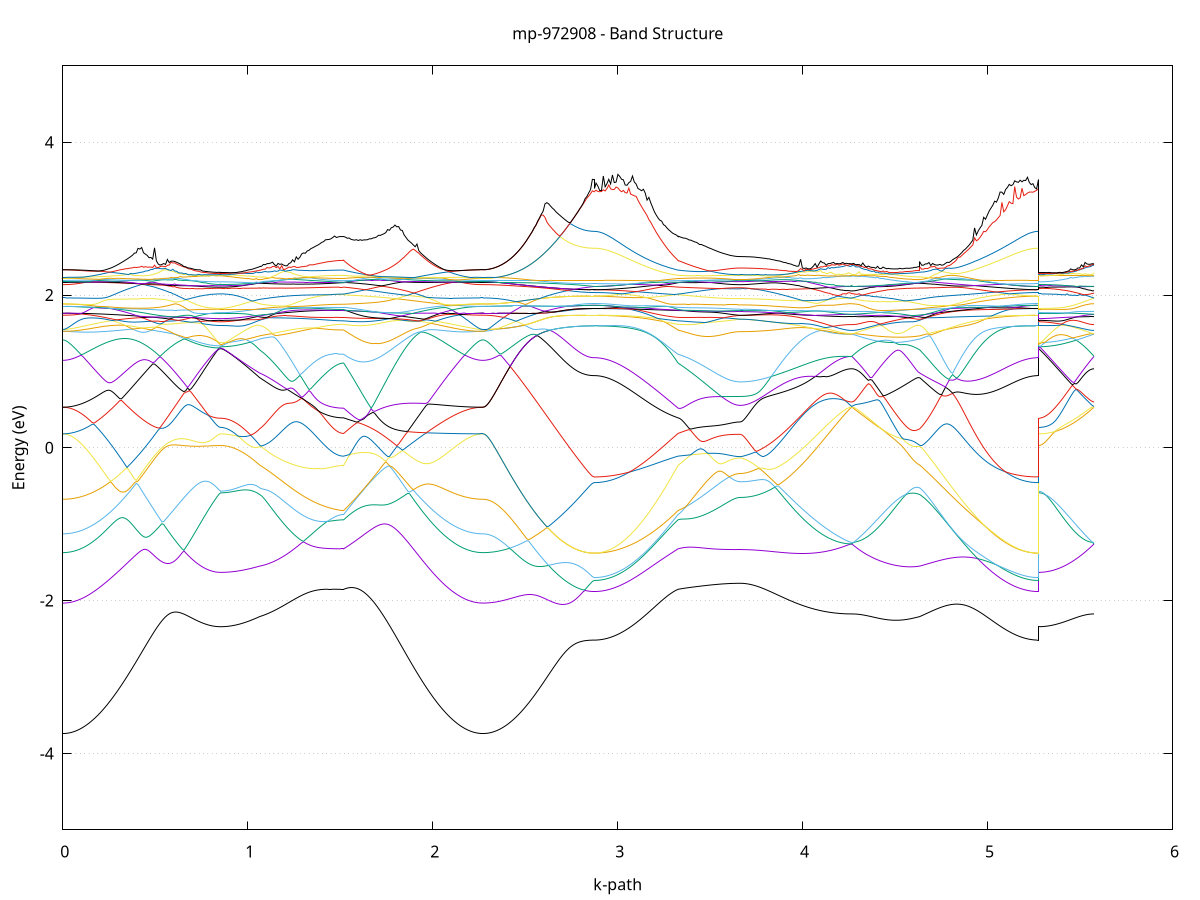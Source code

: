 set title 'mp-972908 - Band Structure'
set xlabel 'k-path'
set ylabel 'Energy (eV)'
set grid y
set yrange [-5:5]
set terminal png size 800,600
set output 'mp-972908_bands_gnuplot.png'
plot '-' using 1:2 with lines notitle, '-' using 1:2 with lines notitle, '-' using 1:2 with lines notitle, '-' using 1:2 with lines notitle, '-' using 1:2 with lines notitle, '-' using 1:2 with lines notitle, '-' using 1:2 with lines notitle, '-' using 1:2 with lines notitle, '-' using 1:2 with lines notitle, '-' using 1:2 with lines notitle, '-' using 1:2 with lines notitle, '-' using 1:2 with lines notitle, '-' using 1:2 with lines notitle, '-' using 1:2 with lines notitle, '-' using 1:2 with lines notitle, '-' using 1:2 with lines notitle, '-' using 1:2 with lines notitle, '-' using 1:2 with lines notitle, '-' using 1:2 with lines notitle, '-' using 1:2 with lines notitle, '-' using 1:2 with lines notitle, '-' using 1:2 with lines notitle, '-' using 1:2 with lines notitle, '-' using 1:2 with lines notitle, '-' using 1:2 with lines notitle, '-' using 1:2 with lines notitle, '-' using 1:2 with lines notitle, '-' using 1:2 with lines notitle, '-' using 1:2 with lines notitle, '-' using 1:2 with lines notitle, '-' using 1:2 with lines notitle, '-' using 1:2 with lines notitle, '-' using 1:2 with lines notitle, '-' using 1:2 with lines notitle, '-' using 1:2 with lines notitle, '-' using 1:2 with lines notitle, '-' using 1:2 with lines notitle, '-' using 1:2 with lines notitle, '-' using 1:2 with lines notitle, '-' using 1:2 with lines notitle, '-' using 1:2 with lines notitle, '-' using 1:2 with lines notitle, '-' using 1:2 with lines notitle, '-' using 1:2 with lines notitle, '-' using 1:2 with lines notitle, '-' using 1:2 with lines notitle, '-' using 1:2 with lines notitle, '-' using 1:2 with lines notitle
0.000000 -32.658169
0.009921 -32.658069
0.019841 -32.657969
0.029762 -32.657769
0.039682 -32.657569
0.049603 -32.657269
0.059523 -32.656869
0.069444 -32.656469
0.079365 -32.655969
0.089285 -32.655369
0.099206 -32.654669
0.109126 -32.653969
0.119047 -32.653169
0.128967 -32.652369
0.138888 -32.651469
0.148809 -32.650469
0.158729 -32.649469
0.168650 -32.648369
0.178570 -32.647169
0.188491 -32.645969
0.198411 -32.644669
0.208332 -32.643369
0.218253 -32.641969
0.228173 -32.640569
0.238094 -32.638969
0.248014 -32.637469
0.257935 -32.635869
0.267855 -32.634169
0.277776 -32.632469
0.287697 -32.630669
0.297617 -32.628869
0.307538 -32.627069
0.317458 -32.625169
0.327379 -32.623169
0.337299 -32.621269
0.347220 -32.619169
0.357141 -32.617169
0.367061 -32.615069
0.376982 -32.612969
0.386902 -32.610769
0.396823 -32.608569
0.406743 -32.606369
0.416664 -32.604069
0.426585 -32.601769
0.436505 -32.599469
0.446426 -32.597169
0.456346 -32.594769
0.466267 -32.592369
0.476187 -32.589969
0.486108 -32.587569
0.496029 -32.585169
0.505949 -32.582669
0.515870 -32.580269
0.525790 -32.577769
0.535711 -32.575269
0.545631 -32.572769
0.555552 -32.570369
0.565473 -32.567869
0.575393 -32.565369
0.585314 -32.562769
0.595234 -32.560269
0.605155 -32.557769
0.615075 -32.555269
0.624996 -32.552769
0.634916 -32.550269
0.644837 -32.547869
0.654758 -32.545369
0.664678 -32.542869
0.674599 -32.540469
0.684519 -32.537969
0.694440 -32.535569
0.704360 -32.533169
0.714281 -32.530769
0.724202 -32.528369
0.734122 -32.525969
0.744043 -32.523669
0.753963 -32.521369
0.763884 -32.519069
0.773804 -32.516769
0.783725 -32.514469
0.793646 -32.512269
0.803566 -32.510069
0.813487 -32.507869
0.823407 -32.505769
0.833328 -32.503669
0.843248 -32.501669
0.853169 -32.500469
0.853169 -32.500469
0.862807 -32.500469
0.872445 -32.500469
0.882083 -32.500469
0.891721 -32.500469
0.901359 -32.500469
0.910997 -32.500469
0.920635 -32.500469
0.930273 -32.500569
0.939911 -32.500569
0.949549 -32.500569
0.959188 -32.500569
0.968826 -32.500569
0.978464 -32.500869
0.988102 -32.501569
0.997740 -32.502369
1.007378 -32.503169
1.017016 -32.503969
1.026654 -32.504869
1.036292 -32.505769
1.045930 -32.506769
1.055568 -32.507769
1.065206 -32.508769
1.065206 -32.508769
1.075061 -32.509569
1.084917 -32.510269
1.094772 -32.511069
1.104628 -32.511769
1.114483 -32.512569
1.124338 -32.513269
1.134194 -32.513969
1.144049 -32.514669
1.153905 -32.515369
1.163760 -32.516069
1.173616 -32.516669
1.183471 -32.517369
1.193326 -32.517969
1.203182 -32.518669
1.213037 -32.519269
1.222893 -32.519869
1.232748 -32.520469
1.242603 -32.521069
1.252459 -32.521569
1.262314 -32.522069
1.272170 -32.522669
1.282025 -32.523169
1.291880 -32.523669
1.301736 -32.524069
1.311591 -32.524569
1.321447 -32.524969
1.331302 -32.525369
1.341157 -32.525769
1.351013 -32.526169
1.360868 -32.526569
1.370724 -32.526869
1.380579 -32.527169
1.390435 -32.527469
1.400290 -32.527769
1.410145 -32.528069
1.420001 -32.528269
1.429856 -32.528469
1.439712 -32.528669
1.449567 -32.528869
1.459422 -32.528969
1.469278 -32.529069
1.479133 -32.529169
1.488989 -32.529269
1.498844 -32.529369
1.508699 -32.529369
1.518555 -32.529369
1.518555 -32.529369
1.528466 -32.527369
1.538376 -32.527969
1.548287 -32.529869
1.558198 -32.531869
1.568108 -32.533869
1.578019 -32.535969
1.587930 -32.538169
1.597841 -32.540369
1.607751 -32.542569
1.617662 -32.544869
1.627573 -32.547169
1.637483 -32.549569
1.647394 -32.551969
1.657305 -32.554369
1.667216 -32.556769
1.677126 -32.559169
1.687037 -32.561669
1.696948 -32.564169
1.706858 -32.566669
1.716769 -32.569169
1.726680 -32.571669
1.736591 -32.574169
1.746501 -32.576669
1.756412 -32.579169
1.766323 -32.581669
1.776233 -32.584169
1.786144 -32.586669
1.796055 -32.589069
1.805966 -32.591569
1.815876 -32.593969
1.825787 -32.596369
1.835698 -32.598769
1.845608 -32.601069
1.855519 -32.603469
1.865430 -32.605769
1.875341 -32.607969
1.885251 -32.610269
1.895162 -32.612469
1.905073 -32.614669
1.914983 -32.616769
1.924894 -32.618869
1.934805 -32.620969
1.944716 -32.622969
1.954626 -32.624869
1.964537 -32.626869
1.974448 -32.628669
1.984358 -32.630569
1.994269 -32.632369
2.004180 -32.634069
2.014091 -32.635769
2.024001 -32.637369
2.033912 -32.638969
2.043823 -32.640469
2.053733 -32.641869
2.063644 -32.643369
2.073555 -32.644669
2.083466 -32.645969
2.093376 -32.647169
2.103287 -32.648369
2.113198 -32.649469
2.123109 -32.650469
2.133019 -32.651469
2.142930 -32.652369
2.152841 -32.653169
2.162751 -32.653969
2.172662 -32.654669
2.182573 -32.655369
2.192484 -32.655969
2.202394 -32.656469
2.212305 -32.656869
2.222216 -32.657269
2.232126 -32.657569
2.242037 -32.657769
2.251948 -32.657969
2.261859 -32.658069
2.271769 -32.658169
2.271769 -32.658169
2.281630 -32.658069
2.291491 -32.657969
2.301351 -32.657869
2.311212 -32.657569
2.321073 -32.657269
2.330934 -32.656869
2.340794 -32.656469
2.350655 -32.655969
2.360516 -32.655369
2.370376 -32.654769
2.380237 -32.654069
2.390098 -32.653269
2.399959 -32.652469
2.409819 -32.651569
2.419680 -32.650669
2.429541 -32.649669
2.439401 -32.648569
2.449262 -32.647469
2.459123 -32.646269
2.468984 -32.644969
2.478844 -32.643669
2.488705 -32.642269
2.498566 -32.640869
2.508426 -32.639469
2.518287 -32.637869
2.528148 -32.636369
2.538009 -32.634769
2.547869 -32.633069
2.557730 -32.631369
2.567591 -32.629669
2.577451 -32.627869
2.587312 -32.626069
2.597173 -32.624169
2.607034 -32.622269
2.616894 -32.620369
2.626755 -32.618469
2.636616 -32.616469
2.646476 -32.614569
2.656337 -32.612569
2.666198 -32.610569
2.676059 -32.608569
2.685919 -32.606569
2.695780 -32.604569
2.705641 -32.602569
2.715502 -32.600569
2.725362 -32.598669
2.735223 -32.596769
2.745084 -32.594869
2.754944 -32.593069
2.764805 -32.591369
2.774666 -32.589669
2.784527 -32.588069
2.794387 -32.586669
2.804248 -32.585269
2.814109 -32.584069
2.823969 -32.582969
2.833830 -32.582069
2.843691 -32.581369
2.853552 -32.580869
2.863412 -32.580569
2.873273 -32.580469
2.873273 -32.580469
2.883128 -32.580469
2.892984 -32.580369
2.902839 -32.580169
2.912695 -32.580069
2.922550 -32.579769
2.932405 -32.579469
2.942261 -32.579169
2.952116 -32.578769
2.961972 -32.578269
2.971827 -32.577769
2.981682 -32.577169
2.991538 -32.576569
3.001393 -32.575869
3.011249 -32.575169
3.021104 -32.574369
3.030960 -32.573569
3.040815 -32.572769
3.050670 -32.571769
3.060526 -32.570869
3.070381 -32.569769
3.080237 -32.568769
3.090092 -32.567669
3.099947 -32.566469
3.109803 -32.565269
3.119658 -32.564069
3.129514 -32.562769
3.139369 -32.561369
3.149224 -32.560069
3.159080 -32.558669
3.168935 -32.557169
3.178791 -32.555669
3.188646 -32.554169
3.198501 -32.552569
3.208357 -32.550969
3.218212 -32.549369
3.228068 -32.547669
3.237923 -32.545969
3.247779 -32.544269
3.257634 -32.542469
3.267489 -32.540669
3.277345 -32.538869
3.287200 -32.536969
3.297056 -32.535169
3.306911 -32.533269
3.316766 -32.531269
3.326622 -32.529369
3.326622 -32.529369
3.336506 -32.529069
3.346390 -32.529869
3.356274 -32.531069
3.366157 -32.532569
3.376041 -32.533969
3.385925 -32.535369
3.395809 -32.536769
3.405693 -32.538169
3.415577 -32.539469
3.425461 -32.540769
3.435345 -32.542069
3.445229 -32.543269
3.455113 -32.544369
3.464997 -32.545569
3.474880 -32.546669
3.484764 -32.547669
3.494648 -32.548669
3.504532 -32.549569
3.514416 -32.550469
3.524300 -32.551269
3.534184 -32.552069
3.544068 -32.552769
3.553952 -32.553369
3.563836 -32.554069
3.573720 -32.554569
3.583603 -32.555069
3.593487 -32.555469
3.603371 -32.555869
3.613255 -32.556169
3.623139 -32.556469
3.633023 -32.556669
3.642907 -32.556769
3.652791 -32.556869
3.662675 -32.556869
3.662675 -32.556869
3.672565 -32.556869
3.682454 -32.556869
3.692344 -32.556769
3.702234 -32.556569
3.712124 -32.556469
3.722014 -32.556169
3.731904 -32.555969
3.741794 -32.555669
3.751683 -32.555369
3.761573 -32.554969
3.771463 -32.554569
3.781353 -32.554169
3.791243 -32.553669
3.801133 -32.553169
3.811023 -32.552569
3.820912 -32.551969
3.830802 -32.551369
3.840692 -32.550669
3.850582 -32.549969
3.860472 -32.549269
3.870362 -32.548569
3.880252 -32.547769
3.890142 -32.546869
3.900031 -32.546069
3.909921 -32.545169
3.919811 -32.544269
3.929701 -32.543269
3.939591 -32.542269
3.949481 -32.541269
3.959371 -32.540269
3.969260 -32.539169
3.979150 -32.538069
3.989040 -32.536969
3.998930 -32.535869
4.008820 -32.534669
4.018710 -32.533469
4.028600 -32.532269
4.038489 -32.531069
4.048379 -32.529769
4.058269 -32.528569
4.068159 -32.527269
4.078049 -32.525969
4.087939 -32.524569
4.097829 -32.523269
4.107718 -32.521869
4.117608 -32.520569
4.127498 -32.519169
4.137388 -32.517769
4.147278 -32.516369
4.157168 -32.514969
4.167058 -32.513569
4.176948 -32.512069
4.186837 -32.510669
4.196727 -32.509269
4.206617 -32.507769
4.216507 -32.506369
4.226397 -32.504969
4.236287 -32.503569
4.246177 -32.502169
4.256066 -32.501069
4.265956 -32.500469
4.265956 -32.500469
4.275902 -32.500669
4.285847 -32.501169
4.295793 -32.501769
4.305738 -32.502369
4.315684 -32.502969
4.325629 -32.503569
4.335575 -32.504169
4.345520 -32.504769
4.355466 -32.505269
4.365411 -32.505769
4.375357 -32.506269
4.385302 -32.506769
4.395248 -32.507169
4.405193 -32.507469
4.415139 -32.507869
4.425084 -32.508169
4.435029 -32.508369
4.444975 -32.508569
4.454920 -32.508769
4.464866 -32.508869
4.474811 -32.508969
4.484757 -32.509069
4.494702 -32.509069
4.504648 -32.509069
4.514593 -32.509069
4.524539 -32.508969
4.534484 -32.508869
4.544430 -32.508669
4.554375 -32.508569
4.564321 -32.508369
4.574266 -32.508169
4.584212 -32.508069
4.594157 -32.507869
4.604103 -32.507869
4.614048 -32.507969
4.623994 -32.508269
4.633939 -32.508769
4.633939 -32.508769
4.643803 -32.509869
4.653666 -32.511069
4.663530 -32.512169
4.673393 -32.513469
4.683257 -32.514669
4.693121 -32.515969
4.702984 -32.517269
4.712848 -32.518569
4.722711 -32.519969
4.732575 -32.521269
4.742438 -32.522669
4.752302 -32.524169
4.762166 -32.525669
4.772029 -32.527069
4.781893 -32.528569
4.791756 -32.530069
4.801620 -32.531569
4.811483 -32.533069
4.821347 -32.534569
4.831211 -32.536169
4.841074 -32.537669
4.850938 -32.539169
4.860801 -32.540669
4.870665 -32.542269
4.880528 -32.543769
4.890392 -32.545269
4.900256 -32.546669
4.910119 -32.548269
4.919983 -32.549669
4.929846 -32.551169
4.939710 -32.552569
4.949573 -32.554069
4.959437 -32.555469
4.969301 -32.556769
4.979164 -32.558169
4.989028 -32.559469
4.998891 -32.560769
5.008755 -32.562069
5.018618 -32.563269
5.028482 -32.564469
5.038346 -32.565669
5.048209 -32.566869
5.058073 -32.567969
5.067936 -32.568969
5.077800 -32.569969
5.087663 -32.570969
5.097527 -32.571969
5.107391 -32.572869
5.117254 -32.573669
5.127118 -32.574469
5.136981 -32.575269
5.146845 -32.575969
5.156708 -32.576569
5.166572 -32.577169
5.176436 -32.577769
5.186299 -32.578269
5.196163 -32.578769
5.206026 -32.579169
5.215890 -32.579469
5.225753 -32.579769
5.235617 -32.580069
5.245480 -32.580169
5.255344 -32.580369
5.265208 -32.580469
5.275071 -32.580469
5.275071 -32.500469
5.284773 -32.500469
5.294475 -32.500469
5.304176 -32.500469
5.313878 -32.500469
5.323580 -32.500469
5.333281 -32.500469
5.342983 -32.500469
5.352685 -32.500469
5.362386 -32.500469
5.372088 -32.500469
5.381790 -32.500469
5.391491 -32.500469
5.401193 -32.500469
5.410895 -32.500469
5.420596 -32.500469
5.430298 -32.500469
5.440000 -32.500469
5.449701 -32.500469
5.459403 -32.500469
5.469105 -32.500469
5.478806 -32.500469
5.488508 -32.500469
5.498210 -32.500469
5.507911 -32.500469
5.517613 -32.500469
5.527315 -32.500469
5.537016 -32.500469
5.546718 -32.500469
5.556420 -32.500469
5.566121 -32.500469
5.575823 -32.500469
e
0.000000 -32.421069
0.009921 -32.421169
0.019841 -32.421169
0.029762 -32.421169
0.039682 -32.421269
0.049603 -32.421369
0.059523 -32.421469
0.069444 -32.421569
0.079365 -32.421669
0.089285 -32.421769
0.099206 -32.421969
0.109126 -32.422169
0.119047 -32.422369
0.128967 -32.422569
0.138888 -32.422769
0.148809 -32.422969
0.158729 -32.423269
0.168650 -32.424069
0.178570 -32.424969
0.188491 -32.425869
0.198411 -32.426769
0.208332 -32.427869
0.218253 -32.428869
0.228173 -32.429969
0.238094 -32.431069
0.248014 -32.432269
0.257935 -32.433369
0.267855 -32.434669
0.277776 -32.435869
0.287697 -32.437169
0.297617 -32.438469
0.307538 -32.439769
0.317458 -32.441069
0.327379 -32.442469
0.337299 -32.443869
0.347220 -32.445269
0.357141 -32.446669
0.367061 -32.448069
0.376982 -32.449469
0.386902 -32.450969
0.396823 -32.452369
0.406743 -32.453869
0.416664 -32.455369
0.426585 -32.456769
0.436505 -32.458269
0.446426 -32.459669
0.456346 -32.461169
0.466267 -32.462569
0.476187 -32.464069
0.486108 -32.465469
0.496029 -32.466869
0.505949 -32.468269
0.515870 -32.469669
0.525790 -32.471069
0.535711 -32.472369
0.545631 -32.473669
0.555552 -32.474969
0.565473 -32.476269
0.575393 -32.477569
0.585314 -32.478769
0.595234 -32.479969
0.605155 -32.481069
0.615075 -32.482269
0.624996 -32.483369
0.634916 -32.484369
0.644837 -32.485369
0.654758 -32.486369
0.664678 -32.487369
0.674599 -32.488269
0.684519 -32.489069
0.694440 -32.489869
0.704360 -32.490669
0.714281 -32.491369
0.724202 -32.492069
0.734122 -32.492769
0.744043 -32.493269
0.753963 -32.493869
0.763884 -32.494369
0.773804 -32.494769
0.783725 -32.495169
0.793646 -32.495569
0.803566 -32.495769
0.813487 -32.496069
0.823407 -32.496269
0.833328 -32.496369
0.843248 -32.496969
0.853169 -32.498169
0.853169 -32.498069
0.862807 -32.498069
0.872445 -32.497969
0.882083 -32.497869
0.891721 -32.497669
0.901359 -32.497469
0.910997 -32.497469
0.920635 -32.497769
0.930273 -32.498169
0.939911 -32.498669
0.949549 -32.499069
0.959188 -32.499669
0.968826 -32.500269
0.978464 -32.500569
0.988102 -32.500669
0.997740 -32.500669
1.007378 -32.500669
1.017016 -32.500769
1.026654 -32.500769
1.036292 -32.500769
1.045930 -32.500769
1.055568 -32.500869
1.065206 -32.500869
1.065206 -32.500869
1.075061 -32.501069
1.084917 -32.501369
1.094772 -32.501869
1.104628 -32.502469
1.114483 -32.503169
1.124338 -32.503869
1.134194 -32.504669
1.144049 -32.505469
1.153905 -32.506269
1.163760 -32.507069
1.173616 -32.507869
1.183471 -32.508769
1.193326 -32.509569
1.203182 -32.510269
1.213037 -32.511069
1.222893 -32.511869
1.232748 -32.512669
1.242603 -32.513369
1.252459 -32.514069
1.262314 -32.514769
1.272170 -32.515469
1.282025 -32.516069
1.291880 -32.516769
1.301736 -32.517369
1.311591 -32.517969
1.321447 -32.518569
1.331302 -32.519069
1.341157 -32.519569
1.351013 -32.520069
1.360868 -32.520569
1.370724 -32.520969
1.380579 -32.521469
1.390435 -32.521769
1.400290 -32.522169
1.410145 -32.522469
1.420001 -32.522769
1.429856 -32.523069
1.439712 -32.523369
1.449567 -32.523569
1.459422 -32.523769
1.469278 -32.523869
1.479133 -32.524069
1.488989 -32.524169
1.498844 -32.524269
1.508699 -32.524269
1.518555 -32.524269
1.518555 -32.524269
1.528466 -32.526069
1.538376 -32.525369
1.548287 -32.523369
1.558198 -32.521369
1.568108 -32.519369
1.578019 -32.517269
1.587930 -32.515169
1.597841 -32.513169
1.607751 -32.511069
1.617662 -32.508969
1.627573 -32.506869
1.637483 -32.504769
1.647394 -32.502669
1.657305 -32.500469
1.667216 -32.498369
1.677126 -32.496269
1.687037 -32.494169
1.696948 -32.492069
1.706858 -32.489969
1.716769 -32.487869
1.726680 -32.485769
1.736591 -32.483669
1.746501 -32.481569
1.756412 -32.479569
1.766323 -32.477469
1.776233 -32.475469
1.786144 -32.473469
1.796055 -32.471369
1.805966 -32.469469
1.815876 -32.467469
1.825787 -32.465469
1.835698 -32.463569
1.845608 -32.461669
1.855519 -32.459869
1.865430 -32.457969
1.875341 -32.456169
1.885251 -32.454369
1.895162 -32.452569
1.905073 -32.450869
1.914983 -32.449169
1.924894 -32.447469
1.934805 -32.445869
1.944716 -32.444269
1.954626 -32.442669
1.964537 -32.441169
1.974448 -32.439669
1.984358 -32.438169
1.994269 -32.436769
2.004180 -32.435469
2.014091 -32.434069
2.024001 -32.432869
2.033912 -32.431569
2.043823 -32.430369
2.053733 -32.429269
2.063644 -32.428169
2.073555 -32.427069
2.083466 -32.426069
2.093376 -32.425069
2.103287 -32.424169
2.113198 -32.423269
2.123109 -32.422969
2.133019 -32.422769
2.142930 -32.422469
2.152841 -32.422269
2.162751 -32.422069
2.172662 -32.421969
2.182573 -32.421769
2.192484 -32.421669
2.202394 -32.421569
2.212305 -32.421469
2.222216 -32.421369
2.232126 -32.421269
2.242037 -32.421169
2.251948 -32.421169
2.261859 -32.421169
2.271769 -32.421069
2.271769 -32.421069
2.281630 -32.421169
2.291491 -32.421269
2.301351 -32.421469
2.311212 -32.421669
2.321073 -32.422069
2.330934 -32.422469
2.340794 -32.422869
2.350655 -32.423469
2.360516 -32.424069
2.370376 -32.424769
2.380237 -32.425469
2.390098 -32.426269
2.399959 -32.427169
2.409819 -32.428169
2.419680 -32.429169
2.429541 -32.430269
2.439401 -32.431369
2.449262 -32.432569
2.459123 -32.433869
2.468984 -32.435169
2.478844 -32.436569
2.488705 -32.438069
2.498566 -32.439569
2.508426 -32.441069
2.518287 -32.442669
2.528148 -32.444369
2.538009 -32.446069
2.547869 -32.447769
2.557730 -32.449569
2.567591 -32.451469
2.577451 -32.453369
2.587312 -32.455269
2.597173 -32.457169
2.607034 -32.459169
2.616894 -32.461169
2.626755 -32.463169
2.636616 -32.465269
2.646476 -32.467269
2.656337 -32.469369
2.666198 -32.471469
2.676059 -32.473569
2.685919 -32.475669
2.695780 -32.477769
2.705641 -32.479769
2.715502 -32.481869
2.725362 -32.483869
2.735223 -32.485869
2.745084 -32.487769
2.754944 -32.489669
2.764805 -32.491469
2.774666 -32.493169
2.784527 -32.494769
2.794387 -32.496269
2.804248 -32.497669
2.814109 -32.498869
2.823969 -32.499969
2.833830 -32.500869
2.843691 -32.501569
2.853552 -32.502169
2.863412 -32.502469
2.873273 -32.502569
2.873273 -32.502569
2.883128 -32.502569
2.892984 -32.502569
2.902839 -32.502569
2.912695 -32.502569
2.922550 -32.502569
2.932405 -32.502569
2.942261 -32.502569
2.952116 -32.502569
2.961972 -32.502569
2.971827 -32.502569
2.981682 -32.502569
2.991538 -32.502569
3.001393 -32.502669
3.011249 -32.502669
3.021104 -32.502669
3.030960 -32.502769
3.040815 -32.502869
3.050670 -32.502969
3.060526 -32.503069
3.070381 -32.503169
3.080237 -32.503269
3.090092 -32.503469
3.099947 -32.503669
3.109803 -32.503969
3.119658 -32.504269
3.129514 -32.504569
3.139369 -32.504869
3.149224 -32.505269
3.159080 -32.505769
3.168935 -32.506269
3.178791 -32.506769
3.188646 -32.507469
3.198501 -32.508169
3.208357 -32.508969
3.218212 -32.509769
3.228068 -32.510769
3.237923 -32.511669
3.247779 -32.512769
3.257634 -32.513969
3.267489 -32.515169
3.277345 -32.516469
3.287200 -32.517869
3.297056 -32.519369
3.306911 -32.520969
3.316766 -32.522569
3.326622 -32.524269
3.326622 -32.524269
3.336506 -32.524469
3.346390 -32.523669
3.356274 -32.522269
3.366157 -32.520869
3.376041 -32.519369
3.385925 -32.517969
3.395809 -32.516569
3.405693 -32.515169
3.415577 -32.513869
3.425461 -32.512669
3.435345 -32.511469
3.445229 -32.510269
3.455113 -32.509169
3.464997 -32.508169
3.474880 -32.507169
3.484764 -32.506269
3.494648 -32.505369
3.504532 -32.504569
3.514416 -32.503769
3.524300 -32.503069
3.534184 -32.502469
3.544068 -32.501869
3.553952 -32.501269
3.563836 -32.500769
3.573720 -32.500369
3.583603 -32.499969
3.593487 -32.499569
3.603371 -32.499269
3.613255 -32.499069
3.623139 -32.498869
3.633023 -32.498669
3.642907 -32.498569
3.652791 -32.498469
3.662675 -32.498469
3.662675 -32.498469
3.672565 -32.498469
3.682454 -32.498469
3.692344 -32.498469
3.702234 -32.498469
3.712124 -32.498469
3.722014 -32.498469
3.731904 -32.498469
3.741794 -32.498369
3.751683 -32.498369
3.761573 -32.498369
3.771463 -32.498369
3.781353 -32.498369
3.791243 -32.498369
3.801133 -32.498269
3.811023 -32.498269
3.820912 -32.498269
3.830802 -32.498269
3.840692 -32.498269
3.850582 -32.498169
3.860472 -32.498169
3.870362 -32.498169
3.880252 -32.498169
3.890142 -32.498069
3.900031 -32.498069
3.909921 -32.498069
3.919811 -32.497969
3.929701 -32.497969
3.939591 -32.497969
3.949481 -32.497969
3.959371 -32.497869
3.969260 -32.497869
3.979150 -32.497869
3.989040 -32.497769
3.998930 -32.497769
4.008820 -32.497769
4.018710 -32.497669
4.028600 -32.497669
4.038489 -32.497669
4.048379 -32.497669
4.058269 -32.497569
4.068159 -32.497569
4.078049 -32.497569
4.087939 -32.497469
4.097829 -32.497469
4.107718 -32.497469
4.117608 -32.497469
4.127498 -32.497469
4.137388 -32.497369
4.147278 -32.497369
4.157168 -32.497369
4.167058 -32.497369
4.176948 -32.497369
4.186837 -32.497369
4.196727 -32.497269
4.206617 -32.497269
4.216507 -32.497269
4.226397 -32.497269
4.236287 -32.497269
4.246177 -32.497269
4.256066 -32.497269
4.265956 -32.497269
4.265956 -32.497269
4.275902 -32.497269
4.285847 -32.497269
4.295793 -32.497269
4.305738 -32.497269
4.315684 -32.497269
4.325629 -32.497169
4.335575 -32.497069
4.345520 -32.496969
4.355466 -32.496869
4.365411 -32.496769
4.375357 -32.496569
4.385302 -32.496369
4.395248 -32.496269
4.405193 -32.496069
4.415139 -32.495769
4.425084 -32.495569
4.435029 -32.495269
4.444975 -32.495069
4.454920 -32.494769
4.464866 -32.494369
4.474811 -32.494069
4.484757 -32.493769
4.494702 -32.493369
4.504648 -32.493469
4.514593 -32.493969
4.524539 -32.494469
4.534484 -32.495069
4.544430 -32.495769
4.554375 -32.496369
4.564321 -32.497169
4.574266 -32.497869
4.584212 -32.498569
4.594157 -32.499269
4.604103 -32.499869
4.614048 -32.500469
4.623994 -32.500769
4.633939 -32.500869
4.633939 -32.500869
4.643803 -32.500869
4.653666 -32.500969
4.663530 -32.500969
4.673393 -32.501069
4.683257 -32.501069
4.693121 -32.501069
4.702984 -32.501169
4.712848 -32.501169
4.722711 -32.501269
4.732575 -32.501269
4.742438 -32.501269
4.752302 -32.501369
4.762166 -32.501369
4.772029 -32.501469
4.781893 -32.501469
4.791756 -32.501569
4.801620 -32.501569
4.811483 -32.501569
4.821347 -32.501669
4.831211 -32.501669
4.841074 -32.501669
4.850938 -32.501769
4.860801 -32.501769
4.870665 -32.501869
4.880528 -32.501869
4.890392 -32.501869
4.900256 -32.501969
4.910119 -32.501969
4.919983 -32.501969
4.929846 -32.502069
4.939710 -32.502069
4.949573 -32.502069
4.959437 -32.502169
4.969301 -32.502169
4.979164 -32.502169
4.989028 -32.502269
4.998891 -32.502269
5.008755 -32.502269
5.018618 -32.502269
5.028482 -32.502369
5.038346 -32.502369
5.048209 -32.502369
5.058073 -32.502369
5.067936 -32.502369
5.077800 -32.502469
5.087663 -32.502469
5.097527 -32.502469
5.107391 -32.502469
5.117254 -32.502469
5.127118 -32.502469
5.136981 -32.502469
5.146845 -32.502469
5.156708 -32.502569
5.166572 -32.502569
5.176436 -32.502569
5.186299 -32.502569
5.196163 -32.502569
5.206026 -32.502569
5.215890 -32.502569
5.225753 -32.502569
5.235617 -32.502569
5.245480 -32.502569
5.255344 -32.502569
5.265208 -32.502569
5.275071 -32.502569
5.275071 -32.498069
5.284773 -32.498069
5.294475 -32.498069
5.304176 -32.498069
5.313878 -32.498069
5.323580 -32.498069
5.333281 -32.498069
5.342983 -32.498069
5.352685 -32.498069
5.362386 -32.498069
5.372088 -32.497969
5.381790 -32.497969
5.391491 -32.497969
5.401193 -32.497969
5.410895 -32.497869
5.420596 -32.497869
5.430298 -32.497869
5.440000 -32.497769
5.449701 -32.497769
5.459403 -32.497769
5.469105 -32.497669
5.478806 -32.497669
5.488508 -32.497669
5.498210 -32.497569
5.507911 -32.497569
5.517613 -32.497469
5.527315 -32.497469
5.537016 -32.497469
5.546718 -32.497369
5.556420 -32.497369
5.566121 -32.497269
5.575823 -32.497269
e
0.000000 -32.416469
0.009921 -32.416469
0.019841 -32.416569
0.029762 -32.416769
0.039682 -32.416869
0.049603 -32.417169
0.059523 -32.417469
0.069444 -32.417769
0.079365 -32.418169
0.089285 -32.418669
0.099206 -32.419169
0.109126 -32.419669
0.119047 -32.420269
0.128967 -32.420969
0.138888 -32.421669
0.148809 -32.422369
0.158729 -32.423169
0.168650 -32.423569
0.178570 -32.423869
0.188491 -32.424169
0.198411 -32.424469
0.208332 -32.424869
0.218253 -32.425169
0.228173 -32.425569
0.238094 -32.425969
0.248014 -32.426469
0.257935 -32.426869
0.267855 -32.427369
0.277776 -32.427869
0.287697 -32.428369
0.297617 -32.428869
0.307538 -32.429369
0.317458 -32.429969
0.327379 -32.430569
0.337299 -32.431169
0.347220 -32.431769
0.357141 -32.432469
0.367061 -32.433169
0.376982 -32.433869
0.386902 -32.434569
0.396823 -32.435269
0.406743 -32.436069
0.416664 -32.436869
0.426585 -32.437669
0.436505 -32.438469
0.446426 -32.439369
0.456346 -32.440269
0.466267 -32.441169
0.476187 -32.442069
0.486108 -32.443069
0.496029 -32.444069
0.505949 -32.445069
0.515870 -32.446069
0.525790 -32.447169
0.535711 -32.448269
0.545631 -32.449369
0.555552 -32.450569
0.565473 -32.451769
0.575393 -32.452969
0.585314 -32.454169
0.595234 -32.455469
0.605155 -32.456769
0.615075 -32.458069
0.624996 -32.459469
0.634916 -32.460869
0.644837 -32.462269
0.654758 -32.463769
0.664678 -32.465269
0.674599 -32.466769
0.684519 -32.468269
0.694440 -32.469869
0.704360 -32.471469
0.714281 -32.473069
0.724202 -32.474769
0.734122 -32.476469
0.744043 -32.478169
0.753963 -32.479969
0.763884 -32.481769
0.773804 -32.483569
0.783725 -32.485469
0.793646 -32.487269
0.803566 -32.489169
0.813487 -32.491169
0.823407 -32.493069
0.833328 -32.495069
0.843248 -32.496469
0.853169 -32.496469
0.853169 -32.496469
0.862807 -32.496469
0.872445 -32.496569
0.882083 -32.496669
0.891721 -32.496869
0.901359 -32.497169
0.910997 -32.497169
0.920635 -32.496869
0.930273 -32.496469
0.939911 -32.496069
0.949549 -32.495669
0.959188 -32.495169
0.968826 -32.494569
0.978464 -32.493969
0.988102 -32.493269
0.997740 -32.492569
1.007378 -32.491869
1.017016 -32.491069
1.026654 -32.490269
1.036292 -32.489369
1.045930 -32.488469
1.055568 -32.487569
1.065206 -32.486569
1.065206 -32.486569
1.075061 -32.485669
1.084917 -32.484669
1.094772 -32.483569
1.104628 -32.482269
1.114483 -32.480869
1.124338 -32.479569
1.134194 -32.478169
1.144049 -32.476769
1.153905 -32.475269
1.163760 -32.473869
1.173616 -32.472469
1.183471 -32.471169
1.193326 -32.469769
1.203182 -32.468469
1.213037 -32.467169
1.222893 -32.465869
1.232748 -32.464569
1.242603 -32.463369
1.252459 -32.462169
1.262314 -32.461069
1.272170 -32.459869
1.282025 -32.458769
1.291880 -32.457769
1.301736 -32.456769
1.311591 -32.455769
1.321447 -32.454869
1.331302 -32.453969
1.341157 -32.453069
1.351013 -32.452269
1.360868 -32.451569
1.370724 -32.450869
1.380579 -32.450169
1.390435 -32.449469
1.400290 -32.448969
1.410145 -32.448369
1.420001 -32.447869
1.429856 -32.447469
1.439712 -32.447069
1.449567 -32.446669
1.459422 -32.446369
1.469278 -32.446069
1.479133 -32.445869
1.488989 -32.445769
1.498844 -32.445569
1.508699 -32.445569
1.518555 -32.445469
1.518555 -32.445469
1.528466 -32.445669
1.538376 -32.445669
1.548287 -32.445769
1.558198 -32.445769
1.568108 -32.445669
1.578019 -32.445569
1.587930 -32.445469
1.597841 -32.445269
1.607751 -32.445069
1.617662 -32.444769
1.627573 -32.444569
1.637483 -32.444169
1.647394 -32.443869
1.657305 -32.443569
1.667216 -32.443169
1.677126 -32.442769
1.687037 -32.442369
1.696948 -32.441869
1.706858 -32.441469
1.716769 -32.440969
1.726680 -32.440569
1.736591 -32.440069
1.746501 -32.439569
1.756412 -32.439069
1.766323 -32.438569
1.776233 -32.438069
1.786144 -32.437569
1.796055 -32.436969
1.805966 -32.436469
1.815876 -32.435969
1.825787 -32.435469
1.835698 -32.434969
1.845608 -32.434369
1.855519 -32.433869
1.865430 -32.433369
1.875341 -32.432869
1.885251 -32.432369
1.895162 -32.431869
1.905073 -32.431369
1.914983 -32.430869
1.924894 -32.430369
1.934805 -32.429869
1.944716 -32.429469
1.954626 -32.428969
1.964537 -32.428569
1.974448 -32.428069
1.984358 -32.427669
1.994269 -32.427269
2.004180 -32.426869
2.014091 -32.426469
2.024001 -32.426069
2.033912 -32.425669
2.043823 -32.425369
2.053733 -32.424969
2.063644 -32.424669
2.073555 -32.424369
2.083466 -32.424069
2.093376 -32.423769
2.103287 -32.423469
2.113198 -32.423169
2.123109 -32.422469
2.133019 -32.421769
2.142930 -32.420969
2.152841 -32.420369
2.162751 -32.419769
2.172662 -32.419169
2.182573 -32.418669
2.192484 -32.418169
2.202394 -32.417769
2.212305 -32.417469
2.222216 -32.417169
2.232126 -32.416869
2.242037 -32.416769
2.251948 -32.416569
2.261859 -32.416469
2.271769 -32.416469
2.271769 -32.416469
2.281630 -32.416469
2.291491 -32.416469
2.301351 -32.416469
2.311212 -32.416469
2.321073 -32.416469
2.330934 -32.416469
2.340794 -32.416469
2.350655 -32.416569
2.360516 -32.416569
2.370376 -32.416569
2.380237 -32.416569
2.390098 -32.416569
2.399959 -32.416569
2.409819 -32.416569
2.419680 -32.416569
2.429541 -32.416669
2.439401 -32.416669
2.449262 -32.416669
2.459123 -32.416669
2.468984 -32.416669
2.478844 -32.416769
2.488705 -32.416769
2.498566 -32.416769
2.508426 -32.416769
2.518287 -32.416769
2.528148 -32.416869
2.538009 -32.416869
2.547869 -32.416869
2.557730 -32.416869
2.567591 -32.416969
2.577451 -32.416969
2.587312 -32.416969
2.597173 -32.416969
2.607034 -32.417069
2.616894 -32.417069
2.626755 -32.417069
2.636616 -32.417069
2.646476 -32.417069
2.656337 -32.417169
2.666198 -32.417169
2.676059 -32.417169
2.685919 -32.417169
2.695780 -32.417169
2.705641 -32.417269
2.715502 -32.417269
2.725362 -32.417269
2.735223 -32.417269
2.745084 -32.417269
2.754944 -32.417269
2.764805 -32.417269
2.774666 -32.417369
2.784527 -32.417369
2.794387 -32.417369
2.804248 -32.417369
2.814109 -32.417369
2.823969 -32.417369
2.833830 -32.417369
2.843691 -32.417369
2.853552 -32.417369
2.863412 -32.417369
2.873273 -32.417369
2.873273 -32.417369
2.883128 -32.417369
2.892984 -32.417469
2.902839 -32.417669
2.912695 -32.417869
2.922550 -32.418069
2.932405 -32.418369
2.942261 -32.418669
2.952116 -32.419069
2.961972 -32.419569
2.971827 -32.420069
2.981682 -32.420569
2.991538 -32.421169
3.001393 -32.421769
3.011249 -32.422469
3.021104 -32.423169
3.030960 -32.423869
3.040815 -32.424669
3.050670 -32.425469
3.060526 -32.426369
3.070381 -32.427169
3.080237 -32.428069
3.090092 -32.428969
3.099947 -32.429969
3.109803 -32.430869
3.119658 -32.431769
3.129514 -32.432769
3.139369 -32.433669
3.149224 -32.434569
3.159080 -32.435469
3.168935 -32.436469
3.178791 -32.437269
3.188646 -32.438169
3.198501 -32.438969
3.208357 -32.439769
3.218212 -32.440569
3.228068 -32.441269
3.237923 -32.441869
3.247779 -32.442569
3.257634 -32.443069
3.267489 -32.443569
3.277345 -32.444069
3.287200 -32.444469
3.297056 -32.444769
3.306911 -32.445069
3.316766 -32.445369
3.326622 -32.445469
3.326622 -32.445469
3.336506 -32.445569
3.346390 -32.445569
3.356274 -32.445669
3.366157 -32.445669
3.376041 -32.445669
3.385925 -32.445669
3.395809 -32.445569
3.405693 -32.445569
3.415577 -32.445469
3.425461 -32.445369
3.435345 -32.445369
3.445229 -32.445269
3.455113 -32.445069
3.464997 -32.444969
3.474880 -32.444869
3.484764 -32.444769
3.494648 -32.444569
3.504532 -32.444469
3.514416 -32.444269
3.524300 -32.444169
3.534184 -32.443969
3.544068 -32.443869
3.553952 -32.443769
3.563836 -32.443569
3.573720 -32.443469
3.583603 -32.443369
3.593487 -32.443269
3.603371 -32.443169
3.613255 -32.443069
3.623139 -32.443069
3.633023 -32.442969
3.642907 -32.442969
3.652791 -32.442969
3.662675 -32.442869
3.662675 -32.442869
3.672565 -32.442969
3.682454 -32.442969
3.692344 -32.443069
3.702234 -32.443169
3.712124 -32.443369
3.722014 -32.443569
3.731904 -32.443769
3.741794 -32.444069
3.751683 -32.444369
3.761573 -32.444769
3.771463 -32.445069
3.781353 -32.445469
3.791243 -32.445969
3.801133 -32.446469
3.811023 -32.446969
3.820912 -32.447469
3.830802 -32.448069
3.840692 -32.448669
3.850582 -32.449369
3.860472 -32.450069
3.870362 -32.450769
3.880252 -32.451469
3.890142 -32.452269
3.900031 -32.453069
3.909921 -32.453969
3.919811 -32.454769
3.929701 -32.455669
3.939591 -32.456669
3.949481 -32.457569
3.959371 -32.458569
3.969260 -32.459569
3.979150 -32.460569
3.989040 -32.461669
3.998930 -32.462769
4.008820 -32.463869
4.018710 -32.464969
4.028600 -32.466169
4.038489 -32.467369
4.048379 -32.468569
4.058269 -32.469769
4.068159 -32.470969
4.078049 -32.472269
4.087939 -32.473569
4.097829 -32.474869
4.107718 -32.476169
4.117608 -32.477469
4.127498 -32.478869
4.137388 -32.480169
4.147278 -32.481569
4.157168 -32.482969
4.167058 -32.484369
4.176948 -32.485769
4.186837 -32.487169
4.196727 -32.488569
4.206617 -32.489969
4.216507 -32.491369
4.226397 -32.492769
4.236287 -32.494169
4.246177 -32.495569
4.256066 -32.496669
4.265956 -32.497269
4.265956 -32.497269
4.275902 -32.497069
4.285847 -32.496569
4.295793 -32.495969
4.305738 -32.495369
4.315684 -32.494769
4.325629 -32.494269
4.335575 -32.493769
4.345520 -32.493269
4.355466 -32.492869
4.365411 -32.492569
4.375357 -32.492269
4.385302 -32.491969
4.395248 -32.491769
4.405193 -32.491669
4.415139 -32.491569
4.425084 -32.491569
4.435029 -32.491569
4.444975 -32.491669
4.454920 -32.491869
4.464866 -32.492069
4.474811 -32.492369
4.484757 -32.492669
4.494702 -32.493069
4.504648 -32.492969
4.514593 -32.492569
4.524539 -32.492169
4.534484 -32.491769
4.544430 -32.491269
4.554375 -32.490869
4.564321 -32.490369
4.574266 -32.489869
4.584212 -32.489369
4.594157 -32.488869
4.604103 -32.488269
4.614048 -32.487769
4.623994 -32.487169
4.633939 -32.486569
4.633939 -32.486569
4.643803 -32.485569
4.653666 -32.484469
4.663530 -32.483369
4.673393 -32.482169
4.683257 -32.480969
4.693121 -32.479769
4.702984 -32.478569
4.712848 -32.477269
4.722711 -32.476069
4.732575 -32.474669
4.742438 -32.473369
4.752302 -32.471969
4.762166 -32.470669
4.772029 -32.469269
4.781893 -32.467869
4.791756 -32.466369
4.801620 -32.464969
4.811483 -32.463569
4.821347 -32.462069
4.831211 -32.460569
4.841074 -32.459169
4.850938 -32.457669
4.860801 -32.456269
4.870665 -32.454769
4.880528 -32.453269
4.890392 -32.451869
4.900256 -32.450369
4.910119 -32.448969
4.919983 -32.447569
4.929846 -32.446169
4.939710 -32.444769
4.949573 -32.443369
4.959437 -32.441969
4.969301 -32.440669
4.979164 -32.439369
4.989028 -32.438069
4.998891 -32.436769
5.008755 -32.435469
5.018618 -32.434269
5.028482 -32.433069
5.038346 -32.431969
5.048209 -32.430869
5.058073 -32.429769
5.067936 -32.428769
5.077800 -32.427669
5.087663 -32.426769
5.097527 -32.425869
5.107391 -32.424969
5.117254 -32.424069
5.127118 -32.423269
5.136981 -32.422569
5.146845 -32.421869
5.156708 -32.421269
5.166572 -32.420569
5.176436 -32.420069
5.186299 -32.419569
5.196163 -32.419069
5.206026 -32.418669
5.215890 -32.418369
5.225753 -32.418069
5.235617 -32.417869
5.245480 -32.417669
5.255344 -32.417469
5.265208 -32.417369
5.275071 -32.417369
5.275071 -32.496469
5.284773 -32.496469
5.294475 -32.496469
5.304176 -32.496469
5.313878 -32.496469
5.323580 -32.496469
5.333281 -32.496469
5.342983 -32.496569
5.352685 -32.496569
5.362386 -32.496569
5.372088 -32.496569
5.381790 -32.496569
5.391491 -32.496569
5.401193 -32.496669
5.410895 -32.496669
5.420596 -32.496669
5.430298 -32.496669
5.440000 -32.496769
5.449701 -32.496769
5.459403 -32.496769
5.469105 -32.496869
5.478806 -32.496869
5.488508 -32.496869
5.498210 -32.496969
5.507911 -32.496969
5.517613 -32.497069
5.527315 -32.497069
5.537016 -32.497069
5.546718 -32.497169
5.556420 -32.497169
5.566121 -32.497269
5.575823 -32.497269
e
0.000000 -23.431869
0.009921 -23.431869
0.019841 -23.431869
0.029762 -23.431869
0.039682 -23.431869
0.049603 -23.431869
0.059523 -23.431869
0.069444 -23.431869
0.079365 -23.431869
0.089285 -23.431869
0.099206 -23.431769
0.109126 -23.431769
0.119047 -23.431769
0.128967 -23.431769
0.138888 -23.431769
0.148809 -23.431769
0.158729 -23.431669
0.168650 -23.431669
0.178570 -23.431669
0.188491 -23.431669
0.198411 -23.431669
0.208332 -23.431569
0.218253 -23.431569
0.228173 -23.431569
0.238094 -23.431569
0.248014 -23.431469
0.257935 -23.431469
0.267855 -23.431469
0.277776 -23.431369
0.287697 -23.431369
0.297617 -23.431369
0.307538 -23.431369
0.317458 -23.431269
0.327379 -23.431269
0.337299 -23.431269
0.347220 -23.431169
0.357141 -23.431169
0.367061 -23.431169
0.376982 -23.431069
0.386902 -23.431069
0.396823 -23.431069
0.406743 -23.430969
0.416664 -23.430969
0.426585 -23.430969
0.436505 -23.430869
0.446426 -23.430869
0.456346 -23.430869
0.466267 -23.431069
0.476187 -23.431269
0.486108 -23.431469
0.496029 -23.431669
0.505949 -23.431869
0.515870 -23.431969
0.525790 -23.432169
0.535711 -23.432369
0.545631 -23.432569
0.555552 -23.432669
0.565473 -23.432869
0.575393 -23.433069
0.585314 -23.433169
0.595234 -23.433369
0.605155 -23.433569
0.615075 -23.433669
0.624996 -23.433869
0.634916 -23.433969
0.644837 -23.434069
0.654758 -23.434269
0.664678 -23.434369
0.674599 -23.434469
0.684519 -23.434569
0.694440 -23.434669
0.704360 -23.434769
0.714281 -23.434869
0.724202 -23.434969
0.734122 -23.435069
0.744043 -23.435169
0.753963 -23.435269
0.763884 -23.435269
0.773804 -23.435369
0.783725 -23.435469
0.793646 -23.435469
0.803566 -23.435469
0.813487 -23.435569
0.823407 -23.435569
0.833328 -23.435569
0.843248 -23.435569
0.853169 -23.435569
0.853169 -23.435569
0.862807 -23.435569
0.872445 -23.435569
0.882083 -23.435569
0.891721 -23.435469
0.901359 -23.435369
0.910997 -23.435269
0.920635 -23.435169
0.930273 -23.435069
0.939911 -23.434869
0.949549 -23.434769
0.959188 -23.434569
0.968826 -23.434369
0.978464 -23.434169
0.988102 -23.433969
0.997740 -23.433769
1.007378 -23.433569
1.017016 -23.433269
1.026654 -23.433069
1.036292 -23.432769
1.045930 -23.432469
1.055568 -23.432269
1.065206 -23.431969
1.065206 -23.431969
1.075061 -23.431769
1.084917 -23.431569
1.094772 -23.431369
1.104628 -23.431069
1.114483 -23.430869
1.124338 -23.430669
1.134194 -23.430469
1.144049 -23.430269
1.153905 -23.429969
1.163760 -23.429769
1.173616 -23.429569
1.183471 -23.429369
1.193326 -23.429169
1.203182 -23.428969
1.213037 -23.428769
1.222893 -23.428569
1.232748 -23.428369
1.242603 -23.428269
1.252459 -23.428069
1.262314 -23.427969
1.272170 -23.427769
1.282025 -23.427669
1.291880 -23.427469
1.301736 -23.427369
1.311591 -23.427269
1.321447 -23.427169
1.331302 -23.427069
1.341157 -23.426969
1.351013 -23.426869
1.360868 -23.426769
1.370724 -23.426669
1.380579 -23.426569
1.390435 -23.426469
1.400290 -23.426369
1.410145 -23.426369
1.420001 -23.426269
1.429856 -23.426169
1.439712 -23.426169
1.449567 -23.426169
1.459422 -23.426069
1.469278 -23.426069
1.479133 -23.426069
1.488989 -23.426069
1.498844 -23.426069
1.508699 -23.426069
1.518555 -23.426069
1.518555 -23.426069
1.528466 -23.426169
1.538376 -23.426369
1.548287 -23.426469
1.558198 -23.426669
1.568108 -23.426769
1.578019 -23.426969
1.587930 -23.427069
1.597841 -23.427269
1.607751 -23.427369
1.617662 -23.427469
1.627573 -23.427669
1.637483 -23.427769
1.647394 -23.427969
1.657305 -23.428069
1.667216 -23.428169
1.677126 -23.428369
1.687037 -23.428469
1.696948 -23.428569
1.706858 -23.428769
1.716769 -23.428869
1.726680 -23.428969
1.736591 -23.429069
1.746501 -23.429169
1.756412 -23.429369
1.766323 -23.429469
1.776233 -23.429569
1.786144 -23.429669
1.796055 -23.429769
1.805966 -23.429869
1.815876 -23.429969
1.825787 -23.430069
1.835698 -23.430169
1.845608 -23.430269
1.855519 -23.430369
1.865430 -23.430369
1.875341 -23.430469
1.885251 -23.430569
1.895162 -23.430669
1.905073 -23.430769
1.914983 -23.430769
1.924894 -23.430869
1.934805 -23.430969
1.944716 -23.430969
1.954626 -23.431069
1.964537 -23.431069
1.974448 -23.431169
1.984358 -23.431169
1.994269 -23.431269
2.004180 -23.431269
2.014091 -23.431369
2.024001 -23.431369
2.033912 -23.431469
2.043823 -23.431469
2.053733 -23.431469
2.063644 -23.431569
2.073555 -23.431569
2.083466 -23.431569
2.093376 -23.431669
2.103287 -23.431669
2.113198 -23.431669
2.123109 -23.431669
2.133019 -23.431769
2.142930 -23.431769
2.152841 -23.431769
2.162751 -23.431769
2.172662 -23.431769
2.182573 -23.431869
2.192484 -23.431869
2.202394 -23.431869
2.212305 -23.431869
2.222216 -23.431869
2.232126 -23.431869
2.242037 -23.431869
2.251948 -23.431869
2.261859 -23.431869
2.271769 -23.431869
2.271769 -23.431869
2.281630 -23.431869
2.291491 -23.431869
2.301351 -23.431769
2.311212 -23.431769
2.321073 -23.431669
2.330934 -23.431669
2.340794 -23.431569
2.350655 -23.431469
2.360516 -23.431369
2.370376 -23.431169
2.380237 -23.431069
2.390098 -23.430969
2.399959 -23.430769
2.409819 -23.430569
2.419680 -23.430469
2.429541 -23.430269
2.439401 -23.430069
2.449262 -23.429869
2.459123 -23.429569
2.468984 -23.429369
2.478844 -23.429169
2.488705 -23.428969
2.498566 -23.428669
2.508426 -23.428469
2.518287 -23.428169
2.528148 -23.427969
2.538009 -23.427669
2.547869 -23.427469
2.557730 -23.427169
2.567591 -23.426869
2.577451 -23.426669
2.587312 -23.426369
2.597173 -23.426069
2.607034 -23.425969
2.616894 -23.426069
2.626755 -23.426069
2.636616 -23.426169
2.646476 -23.426169
2.656337 -23.426169
2.666198 -23.426269
2.676059 -23.426269
2.685919 -23.426269
2.695780 -23.426369
2.705641 -23.426369
2.715502 -23.426369
2.725362 -23.426469
2.735223 -23.426469
2.745084 -23.426469
2.754944 -23.426469
2.764805 -23.426569
2.774666 -23.426569
2.784527 -23.426569
2.794387 -23.426569
2.804248 -23.426569
2.814109 -23.426569
2.823969 -23.426569
2.833830 -23.426669
2.843691 -23.426669
2.853552 -23.426669
2.863412 -23.426669
2.873273 -23.426669
2.873273 -23.426669
2.883128 -23.426669
2.892984 -23.426669
2.902839 -23.426669
2.912695 -23.426669
2.922550 -23.426669
2.932405 -23.426669
2.942261 -23.426569
2.952116 -23.426569
2.961972 -23.426569
2.971827 -23.426569
2.981682 -23.426569
2.991538 -23.426569
3.001393 -23.426569
3.011249 -23.426569
3.021104 -23.426469
3.030960 -23.426469
3.040815 -23.426469
3.050670 -23.426469
3.060526 -23.426469
3.070381 -23.426469
3.080237 -23.426369
3.090092 -23.426369
3.099947 -23.426369
3.109803 -23.426369
3.119658 -23.426369
3.129514 -23.426269
3.139369 -23.426269
3.149224 -23.426269
3.159080 -23.426269
3.168935 -23.426169
3.178791 -23.426169
3.188646 -23.426169
3.198501 -23.426169
3.208357 -23.426169
3.218212 -23.426169
3.228068 -23.426069
3.237923 -23.426069
3.247779 -23.426069
3.257634 -23.426069
3.267489 -23.426069
3.277345 -23.425969
3.287200 -23.425969
3.297056 -23.425969
3.306911 -23.425969
3.316766 -23.425969
3.326622 -23.426069
3.326622 -23.426069
3.336506 -23.426169
3.346390 -23.426269
3.356274 -23.426469
3.366157 -23.426569
3.376041 -23.426769
3.385925 -23.426869
3.395809 -23.427069
3.405693 -23.427269
3.415577 -23.427369
3.425461 -23.427569
3.435345 -23.427669
3.445229 -23.427869
3.455113 -23.427969
3.464997 -23.428169
3.474880 -23.428269
3.484764 -23.428469
3.494648 -23.428569
3.504532 -23.428669
3.514416 -23.428869
3.524300 -23.428969
3.534184 -23.429069
3.544068 -23.429169
3.553952 -23.429269
3.563836 -23.429369
3.573720 -23.429469
3.583603 -23.429469
3.593487 -23.429569
3.603371 -23.429669
3.613255 -23.429669
3.623139 -23.429769
3.633023 -23.429769
3.642907 -23.429769
3.652791 -23.429769
3.662675 -23.429769
3.662675 -23.429769
3.672565 -23.429769
3.682454 -23.429769
3.692344 -23.429769
3.702234 -23.429869
3.712124 -23.429869
3.722014 -23.429869
3.731904 -23.429869
3.741794 -23.429869
3.751683 -23.429969
3.761573 -23.429969
3.771463 -23.429969
3.781353 -23.429969
3.791243 -23.430069
3.801133 -23.430069
3.811023 -23.430169
3.820912 -23.430169
3.830802 -23.430169
3.840692 -23.430269
3.850582 -23.430269
3.860472 -23.430369
3.870362 -23.430369
3.880252 -23.430469
3.890142 -23.430469
3.900031 -23.430569
3.909921 -23.430569
3.919811 -23.430669
3.929701 -23.430769
3.939591 -23.430769
3.949481 -23.430869
3.959371 -23.430869
3.969260 -23.430969
3.979150 -23.431069
3.989040 -23.431069
3.998930 -23.431169
4.008820 -23.431169
4.018710 -23.431269
4.028600 -23.431369
4.038489 -23.431369
4.048379 -23.431469
4.058269 -23.431469
4.068159 -23.431569
4.078049 -23.431569
4.087939 -23.431669
4.097829 -23.431669
4.107718 -23.431769
4.117608 -23.431769
4.127498 -23.431869
4.137388 -23.431869
4.147278 -23.431869
4.157168 -23.431969
4.167058 -23.431969
4.176948 -23.431969
4.186837 -23.432069
4.196727 -23.432069
4.206617 -23.432069
4.216507 -23.432069
4.226397 -23.432169
4.236287 -23.432169
4.246177 -23.432169
4.256066 -23.432169
4.265956 -23.432169
4.265956 -23.432169
4.275902 -23.432269
4.285847 -23.432469
4.295793 -23.432569
4.305738 -23.432669
4.315684 -23.432869
4.325629 -23.432969
4.335575 -23.433069
4.345520 -23.433169
4.355466 -23.433269
4.365411 -23.433369
4.375357 -23.433369
4.385302 -23.433469
4.395248 -23.433569
4.405193 -23.433569
4.415139 -23.433569
4.425084 -23.433669
4.435029 -23.433669
4.444975 -23.433669
4.454920 -23.433669
4.464866 -23.433669
4.474811 -23.433669
4.484757 -23.433569
4.494702 -23.433569
4.504648 -23.433469
4.514593 -23.433469
4.524539 -23.433369
4.534484 -23.433269
4.544430 -23.433169
4.554375 -23.433069
4.564321 -23.432969
4.574266 -23.432869
4.584212 -23.432669
4.594157 -23.432569
4.604103 -23.432469
4.614048 -23.432269
4.623994 -23.432069
4.633939 -23.431969
4.633939 -23.431969
4.643803 -23.431669
4.653666 -23.431369
4.663530 -23.431069
4.673393 -23.430769
4.683257 -23.430469
4.693121 -23.430169
4.702984 -23.429869
4.712848 -23.429569
4.722711 -23.429269
4.732575 -23.429069
4.742438 -23.428769
4.752302 -23.428469
4.762166 -23.428269
4.772029 -23.427969
4.781893 -23.427869
4.791756 -23.427769
4.801620 -23.427769
4.811483 -23.427769
4.821347 -23.427669
4.831211 -23.427669
4.841074 -23.427569
4.850938 -23.427569
4.860801 -23.427569
4.870665 -23.427469
4.880528 -23.427469
4.890392 -23.427469
4.900256 -23.427369
4.910119 -23.427369
4.919983 -23.427269
4.929846 -23.427269
4.939710 -23.427269
4.949573 -23.427169
4.959437 -23.427169
4.969301 -23.427169
4.979164 -23.427169
4.989028 -23.427069
4.998891 -23.427069
5.008755 -23.427069
5.018618 -23.426969
5.028482 -23.426969
5.038346 -23.426969
5.048209 -23.426969
5.058073 -23.426869
5.067936 -23.426869
5.077800 -23.426869
5.087663 -23.426869
5.097527 -23.426769
5.107391 -23.426769
5.117254 -23.426769
5.127118 -23.426769
5.136981 -23.426769
5.146845 -23.426769
5.156708 -23.426769
5.166572 -23.426669
5.176436 -23.426669
5.186299 -23.426669
5.196163 -23.426669
5.206026 -23.426669
5.215890 -23.426669
5.225753 -23.426669
5.235617 -23.426669
5.245480 -23.426669
5.255344 -23.426669
5.265208 -23.426669
5.275071 -23.426669
5.275071 -23.435569
5.284773 -23.435569
5.294475 -23.435569
5.304176 -23.435569
5.313878 -23.435569
5.323580 -23.435469
5.333281 -23.435469
5.342983 -23.435369
5.352685 -23.435369
5.362386 -23.435269
5.372088 -23.435169
5.381790 -23.435069
5.391491 -23.434969
5.401193 -23.434869
5.410895 -23.434769
5.420596 -23.434669
5.430298 -23.434569
5.440000 -23.434369
5.449701 -23.434269
5.459403 -23.434169
5.469105 -23.433969
5.478806 -23.433869
5.488508 -23.433669
5.498210 -23.433469
5.507911 -23.433369
5.517613 -23.433169
5.527315 -23.432969
5.537016 -23.432869
5.546718 -23.432669
5.556420 -23.432469
5.566121 -23.432369
5.575823 -23.432169
e
0.000000 -23.425169
0.009921 -23.425169
0.019841 -23.425169
0.029762 -23.425169
0.039682 -23.425169
0.049603 -23.425169
0.059523 -23.425269
0.069444 -23.425269
0.079365 -23.425369
0.089285 -23.425369
0.099206 -23.425469
0.109126 -23.425569
0.119047 -23.425569
0.128967 -23.425669
0.138888 -23.425769
0.148809 -23.425869
0.158729 -23.425969
0.168650 -23.426069
0.178570 -23.426169
0.188491 -23.426269
0.198411 -23.426469
0.208332 -23.426569
0.218253 -23.426669
0.228173 -23.426869
0.238094 -23.426969
0.248014 -23.427169
0.257935 -23.427269
0.267855 -23.427469
0.277776 -23.427569
0.287697 -23.427769
0.297617 -23.427969
0.307538 -23.428069
0.317458 -23.428269
0.327379 -23.428469
0.337299 -23.428669
0.347220 -23.428769
0.357141 -23.428969
0.367061 -23.429169
0.376982 -23.429369
0.386902 -23.429569
0.396823 -23.429769
0.406743 -23.429969
0.416664 -23.430169
0.426585 -23.430269
0.436505 -23.430469
0.446426 -23.430669
0.456346 -23.430869
0.466267 -23.430869
0.476187 -23.430769
0.486108 -23.430769
0.496029 -23.430769
0.505949 -23.430669
0.515870 -23.430669
0.525790 -23.430669
0.535711 -23.430669
0.545631 -23.430569
0.555552 -23.430569
0.565473 -23.430569
0.575393 -23.430569
0.585314 -23.430469
0.595234 -23.430469
0.605155 -23.430469
0.615075 -23.430469
0.624996 -23.430369
0.634916 -23.430369
0.644837 -23.430369
0.654758 -23.430369
0.664678 -23.430369
0.674599 -23.430369
0.684519 -23.430269
0.694440 -23.430269
0.704360 -23.430269
0.714281 -23.430269
0.724202 -23.430269
0.734122 -23.430269
0.744043 -23.430269
0.753963 -23.430269
0.763884 -23.430269
0.773804 -23.430169
0.783725 -23.430169
0.793646 -23.430169
0.803566 -23.430169
0.813487 -23.430169
0.823407 -23.430169
0.833328 -23.430169
0.843248 -23.430169
0.853169 -23.430169
0.853169 -23.430169
0.862807 -23.430169
0.872445 -23.430169
0.882083 -23.430169
0.891721 -23.430169
0.901359 -23.430069
0.910997 -23.430069
0.920635 -23.430069
0.930273 -23.429969
0.939911 -23.429969
0.949549 -23.429869
0.959188 -23.429869
0.968826 -23.429769
0.978464 -23.429669
0.988102 -23.429669
0.997740 -23.429569
1.007378 -23.429469
1.017016 -23.429369
1.026654 -23.429269
1.036292 -23.429169
1.045930 -23.429069
1.055568 -23.428969
1.065206 -23.428869
1.065206 -23.428869
1.075061 -23.428769
1.084917 -23.428669
1.094772 -23.428569
1.104628 -23.428569
1.114483 -23.428469
1.124338 -23.428369
1.134194 -23.428269
1.144049 -23.428169
1.153905 -23.428069
1.163760 -23.427969
1.173616 -23.427869
1.183471 -23.427869
1.193326 -23.427769
1.203182 -23.427669
1.213037 -23.427569
1.222893 -23.427469
1.232748 -23.427369
1.242603 -23.427369
1.252459 -23.427269
1.262314 -23.427169
1.272170 -23.427069
1.282025 -23.426969
1.291880 -23.426969
1.301736 -23.426869
1.311591 -23.426769
1.321447 -23.426769
1.331302 -23.426669
1.341157 -23.426569
1.351013 -23.426569
1.360868 -23.426469
1.370724 -23.426469
1.380579 -23.426369
1.390435 -23.426369
1.400290 -23.426269
1.410145 -23.426269
1.420001 -23.426169
1.429856 -23.426169
1.439712 -23.426169
1.449567 -23.426069
1.459422 -23.426069
1.469278 -23.426069
1.479133 -23.425969
1.488989 -23.425969
1.498844 -23.425969
1.508699 -23.425969
1.518555 -23.425969
1.518555 -23.425969
1.528466 -23.425969
1.538376 -23.425969
1.548287 -23.425869
1.558198 -23.425869
1.568108 -23.425869
1.578019 -23.425869
1.587930 -23.425869
1.597841 -23.425869
1.607751 -23.425869
1.617662 -23.425869
1.627573 -23.425869
1.637483 -23.425869
1.647394 -23.425869
1.657305 -23.425769
1.667216 -23.425769
1.677126 -23.425769
1.687037 -23.425769
1.696948 -23.425769
1.706858 -23.425769
1.716769 -23.425769
1.726680 -23.425769
1.736591 -23.425769
1.746501 -23.425769
1.756412 -23.425769
1.766323 -23.425769
1.776233 -23.425769
1.786144 -23.425669
1.796055 -23.425669
1.805966 -23.425669
1.815876 -23.425669
1.825787 -23.425669
1.835698 -23.425669
1.845608 -23.425669
1.855519 -23.425669
1.865430 -23.425669
1.875341 -23.425669
1.885251 -23.425569
1.895162 -23.425569
1.905073 -23.425569
1.914983 -23.425569
1.924894 -23.425569
1.934805 -23.425569
1.944716 -23.425469
1.954626 -23.425469
1.964537 -23.425469
1.974448 -23.425469
1.984358 -23.425469
1.994269 -23.425469
2.004180 -23.425469
2.014091 -23.425369
2.024001 -23.425369
2.033912 -23.425369
2.043823 -23.425369
2.053733 -23.425369
2.063644 -23.425369
2.073555 -23.425269
2.083466 -23.425269
2.093376 -23.425269
2.103287 -23.425269
2.113198 -23.425269
2.123109 -23.425269
2.133019 -23.425269
2.142930 -23.425169
2.152841 -23.425169
2.162751 -23.425169
2.172662 -23.425169
2.182573 -23.425169
2.192484 -23.425169
2.202394 -23.425169
2.212305 -23.425169
2.222216 -23.425169
2.232126 -23.425169
2.242037 -23.425169
2.251948 -23.425169
2.261859 -23.425169
2.271769 -23.425169
2.271769 -23.425169
2.281630 -23.425169
2.291491 -23.425169
2.301351 -23.425169
2.311212 -23.425169
2.321073 -23.425169
2.330934 -23.425169
2.340794 -23.425169
2.350655 -23.425169
2.360516 -23.425169
2.370376 -23.425269
2.380237 -23.425269
2.390098 -23.425269
2.399959 -23.425269
2.409819 -23.425269
2.419680 -23.425369
2.429541 -23.425369
2.439401 -23.425369
2.449262 -23.425469
2.459123 -23.425469
2.468984 -23.425469
2.478844 -23.425569
2.488705 -23.425569
2.498566 -23.425569
2.508426 -23.425669
2.518287 -23.425669
2.528148 -23.425669
2.538009 -23.425769
2.547869 -23.425769
2.557730 -23.425869
2.567591 -23.425869
2.577451 -23.425869
2.587312 -23.425969
2.597173 -23.425969
2.607034 -23.425969
2.616894 -23.426069
2.626755 -23.426069
2.636616 -23.426169
2.646476 -23.426169
2.656337 -23.426169
2.666198 -23.426269
2.676059 -23.426269
2.685919 -23.426269
2.695780 -23.426369
2.705641 -23.426369
2.715502 -23.426369
2.725362 -23.426469
2.735223 -23.426469
2.745084 -23.426469
2.754944 -23.426469
2.764805 -23.426569
2.774666 -23.426569
2.784527 -23.426569
2.794387 -23.426569
2.804248 -23.426569
2.814109 -23.426569
2.823969 -23.426569
2.833830 -23.426669
2.843691 -23.426669
2.853552 -23.426669
2.863412 -23.426669
2.873273 -23.426669
2.873273 -23.426669
2.883128 -23.426669
2.892984 -23.426669
2.902839 -23.426669
2.912695 -23.426569
2.922550 -23.426569
2.932405 -23.426569
2.942261 -23.426569
2.952116 -23.426469
2.961972 -23.426469
2.971827 -23.426469
2.981682 -23.426369
2.991538 -23.426369
3.001393 -23.426269
3.011249 -23.426269
3.021104 -23.426169
3.030960 -23.426169
3.040815 -23.426069
3.050670 -23.425969
3.060526 -23.425969
3.070381 -23.425869
3.080237 -23.425769
3.090092 -23.425669
3.099947 -23.425669
3.109803 -23.425569
3.119658 -23.425469
3.129514 -23.425369
3.139369 -23.425269
3.149224 -23.425169
3.159080 -23.425169
3.168935 -23.425069
3.178791 -23.424969
3.188646 -23.424869
3.198501 -23.424769
3.208357 -23.424669
3.218212 -23.424569
3.228068 -23.424569
3.237923 -23.424669
3.247779 -23.424869
3.257634 -23.424969
3.267489 -23.425169
3.277345 -23.425269
3.287200 -23.425469
3.297056 -23.425569
3.306911 -23.425769
3.316766 -23.425869
3.326622 -23.425969
3.326622 -23.425969
3.336506 -23.425869
3.346390 -23.425769
3.356274 -23.425769
3.366157 -23.425669
3.376041 -23.425569
3.385925 -23.425469
3.395809 -23.425369
3.405693 -23.425369
3.415577 -23.425269
3.425461 -23.425169
3.435345 -23.425169
3.445229 -23.425069
3.455113 -23.424969
3.464997 -23.424869
3.474880 -23.424869
3.484764 -23.424769
3.494648 -23.424769
3.504532 -23.424669
3.514416 -23.424669
3.524300 -23.424569
3.534184 -23.424569
3.544068 -23.424469
3.553952 -23.424469
3.563836 -23.424369
3.573720 -23.424369
3.583603 -23.424369
3.593487 -23.424269
3.603371 -23.424269
3.613255 -23.424269
3.623139 -23.424269
3.633023 -23.424269
3.642907 -23.424269
3.652791 -23.424269
3.662675 -23.424169
3.662675 -23.424169
3.672565 -23.424269
3.682454 -23.424269
3.692344 -23.424269
3.702234 -23.424269
3.712124 -23.424269
3.722014 -23.424369
3.731904 -23.424369
3.741794 -23.424469
3.751683 -23.424569
3.761573 -23.424569
3.771463 -23.424669
3.781353 -23.424769
3.791243 -23.424869
3.801133 -23.424969
3.811023 -23.425069
3.820912 -23.425169
3.830802 -23.425269
3.840692 -23.425469
3.850582 -23.425569
3.860472 -23.425669
3.870362 -23.425869
3.880252 -23.425969
3.890142 -23.426069
3.900031 -23.426269
3.909921 -23.426369
3.919811 -23.426569
3.929701 -23.426769
3.939591 -23.426969
3.949481 -23.427269
3.959371 -23.427469
3.969260 -23.427669
3.979150 -23.427969
3.989040 -23.428169
3.998930 -23.428369
4.008820 -23.428669
4.018710 -23.428869
4.028600 -23.429069
4.038489 -23.429269
4.048379 -23.429569
4.058269 -23.429769
4.068159 -23.429969
4.078049 -23.430169
4.087939 -23.430369
4.097829 -23.430469
4.107718 -23.430669
4.117608 -23.430869
4.127498 -23.431069
4.137388 -23.431169
4.147278 -23.431269
4.157168 -23.431469
4.167058 -23.431569
4.176948 -23.431669
4.186837 -23.431769
4.196727 -23.431869
4.206617 -23.431969
4.216507 -23.431969
4.226397 -23.432069
4.236287 -23.432069
4.246177 -23.432169
4.256066 -23.432169
4.265956 -23.432169
4.265956 -23.432169
4.275902 -23.431969
4.285847 -23.431869
4.295793 -23.431669
4.305738 -23.431569
4.315684 -23.431369
4.325629 -23.431269
4.335575 -23.431069
4.345520 -23.430969
4.355466 -23.430869
4.365411 -23.430669
4.375357 -23.430569
4.385302 -23.430369
4.395248 -23.430269
4.405193 -23.430169
4.415139 -23.429969
4.425084 -23.429869
4.435029 -23.429869
4.444975 -23.429869
4.454920 -23.429769
4.464866 -23.429769
4.474811 -23.429769
4.484757 -23.429669
4.494702 -23.429669
4.504648 -23.429569
4.514593 -23.429569
4.524539 -23.429469
4.534484 -23.429469
4.544430 -23.429369
4.554375 -23.429369
4.564321 -23.429269
4.574266 -23.429269
4.584212 -23.429169
4.594157 -23.429069
4.604103 -23.429069
4.614048 -23.428969
4.623994 -23.428969
4.633939 -23.428869
4.633939 -23.428869
4.643803 -23.428769
4.653666 -23.428569
4.663530 -23.428469
4.673393 -23.428369
4.683257 -23.428269
4.693121 -23.428169
4.702984 -23.428169
4.712848 -23.428069
4.722711 -23.428069
4.732575 -23.428069
4.742438 -23.427969
4.752302 -23.427969
4.762166 -23.427869
4.772029 -23.427869
4.781893 -23.427769
4.791756 -23.427469
4.801620 -23.427269
4.811483 -23.427069
4.821347 -23.426869
4.831211 -23.426669
4.841074 -23.426469
4.850938 -23.426369
4.860801 -23.426169
4.870665 -23.426069
4.880528 -23.425869
4.890392 -23.425769
4.900256 -23.425669
4.910119 -23.425569
4.919983 -23.425469
4.929846 -23.425469
4.939710 -23.425369
4.949573 -23.425369
4.959437 -23.425369
4.969301 -23.425269
4.979164 -23.425269
4.989028 -23.425269
4.998891 -23.425369
5.008755 -23.425369
5.018618 -23.425369
5.028482 -23.425369
5.038346 -23.425469
5.048209 -23.425469
5.058073 -23.425569
5.067936 -23.425569
5.077800 -23.425669
5.087663 -23.425769
5.097527 -23.425769
5.107391 -23.425869
5.117254 -23.425969
5.127118 -23.425969
5.136981 -23.426069
5.146845 -23.426169
5.156708 -23.426169
5.166572 -23.426269
5.176436 -23.426369
5.186299 -23.426369
5.196163 -23.426469
5.206026 -23.426469
5.215890 -23.426569
5.225753 -23.426569
5.235617 -23.426569
5.245480 -23.426569
5.255344 -23.426669
5.265208 -23.426669
5.275071 -23.426669
5.275071 -23.430169
5.284773 -23.430169
5.294475 -23.430169
5.304176 -23.430169
5.313878 -23.430169
5.323580 -23.430169
5.333281 -23.430169
5.342983 -23.430169
5.352685 -23.430169
5.362386 -23.430169
5.372088 -23.430169
5.381790 -23.430169
5.391491 -23.430169
5.401193 -23.430169
5.410895 -23.430169
5.420596 -23.430169
5.430298 -23.430169
5.440000 -23.430169
5.449701 -23.430169
5.459403 -23.430169
5.469105 -23.430369
5.478806 -23.430469
5.488508 -23.430669
5.498210 -23.430769
5.507911 -23.430969
5.517613 -23.431169
5.527315 -23.431269
5.537016 -23.431469
5.546718 -23.431669
5.556420 -23.431769
5.566121 -23.431969
5.575823 -23.432169
e
0.000000 -23.425169
0.009921 -23.425069
0.019841 -23.425069
0.029762 -23.425069
0.039682 -23.425069
0.049603 -23.424969
0.059523 -23.424969
0.069444 -23.424869
0.079365 -23.424869
0.089285 -23.424769
0.099206 -23.424669
0.109126 -23.424569
0.119047 -23.424469
0.128967 -23.424369
0.138888 -23.424269
0.148809 -23.424169
0.158729 -23.424069
0.168650 -23.423969
0.178570 -23.423869
0.188491 -23.423769
0.198411 -23.423669
0.208332 -23.423569
0.218253 -23.423469
0.228173 -23.423369
0.238094 -23.423269
0.248014 -23.423069
0.257935 -23.423069
0.267855 -23.422969
0.277776 -23.422869
0.287697 -23.422769
0.297617 -23.422669
0.307538 -23.422569
0.317458 -23.422569
0.327379 -23.422469
0.337299 -23.422469
0.347220 -23.422469
0.357141 -23.422469
0.367061 -23.422369
0.376982 -23.422469
0.386902 -23.422469
0.396823 -23.422469
0.406743 -23.422469
0.416664 -23.422569
0.426585 -23.422569
0.436505 -23.422669
0.446426 -23.422769
0.456346 -23.422869
0.466267 -23.422969
0.476187 -23.423069
0.486108 -23.423169
0.496029 -23.423369
0.505949 -23.423469
0.515870 -23.423669
0.525790 -23.423769
0.535711 -23.423969
0.545631 -23.424169
0.555552 -23.424369
0.565473 -23.424569
0.575393 -23.424669
0.585314 -23.424869
0.595234 -23.425069
0.605155 -23.425369
0.615075 -23.425569
0.624996 -23.425769
0.634916 -23.425969
0.644837 -23.426169
0.654758 -23.426369
0.664678 -23.426569
0.674599 -23.426769
0.684519 -23.426969
0.694440 -23.427069
0.704360 -23.427269
0.714281 -23.427469
0.724202 -23.427569
0.734122 -23.427769
0.744043 -23.427869
0.753963 -23.428069
0.763884 -23.428169
0.773804 -23.428269
0.783725 -23.428369
0.793646 -23.428469
0.803566 -23.428569
0.813487 -23.428569
0.823407 -23.428669
0.833328 -23.428669
0.843248 -23.428669
0.853169 -23.428669
0.853169 -23.428669
0.862807 -23.428669
0.872445 -23.428669
0.882083 -23.428669
0.891721 -23.428669
0.901359 -23.428669
0.910997 -23.428669
0.920635 -23.428669
0.930273 -23.428669
0.939911 -23.428669
0.949549 -23.428669
0.959188 -23.428669
0.968826 -23.428569
0.978464 -23.428569
0.988102 -23.428569
0.997740 -23.428569
1.007378 -23.428569
1.017016 -23.428469
1.026654 -23.428469
1.036292 -23.428469
1.045930 -23.428469
1.055568 -23.428369
1.065206 -23.428369
1.065206 -23.428369
1.075061 -23.428369
1.084917 -23.428269
1.094772 -23.428269
1.104628 -23.428269
1.114483 -23.428169
1.124338 -23.428069
1.134194 -23.428069
1.144049 -23.427969
1.153905 -23.427869
1.163760 -23.427769
1.173616 -23.427669
1.183471 -23.427569
1.193326 -23.427469
1.203182 -23.427369
1.213037 -23.427269
1.222893 -23.427069
1.232748 -23.426969
1.242603 -23.426769
1.252459 -23.426669
1.262314 -23.426469
1.272170 -23.426369
1.282025 -23.426169
1.291880 -23.425969
1.301736 -23.425869
1.311591 -23.425669
1.321447 -23.425469
1.331302 -23.425369
1.341157 -23.425169
1.351013 -23.425069
1.360868 -23.424869
1.370724 -23.424769
1.380579 -23.424669
1.390435 -23.424569
1.400290 -23.424369
1.410145 -23.424269
1.420001 -23.424169
1.429856 -23.424069
1.439712 -23.424069
1.449567 -23.423969
1.459422 -23.423869
1.469278 -23.423869
1.479133 -23.423769
1.488989 -23.423769
1.498844 -23.423769
1.508699 -23.423769
1.518555 -23.423769
1.518555 -23.423669
1.528466 -23.423669
1.538376 -23.423569
1.548287 -23.423569
1.558198 -23.423469
1.568108 -23.423369
1.578019 -23.423369
1.587930 -23.423269
1.597841 -23.423269
1.607751 -23.423169
1.617662 -23.423169
1.627573 -23.423169
1.637483 -23.423069
1.647394 -23.423069
1.657305 -23.423069
1.667216 -23.423069
1.677126 -23.422969
1.687037 -23.422969
1.696948 -23.422969
1.706858 -23.422969
1.716769 -23.422969
1.726680 -23.422969
1.736591 -23.422969
1.746501 -23.422969
1.756412 -23.422969
1.766323 -23.422969
1.776233 -23.423069
1.786144 -23.423069
1.796055 -23.423069
1.805966 -23.423069
1.815876 -23.423169
1.825787 -23.423169
1.835698 -23.423169
1.845608 -23.423269
1.855519 -23.423269
1.865430 -23.423369
1.875341 -23.423369
1.885251 -23.423469
1.895162 -23.423469
1.905073 -23.423569
1.914983 -23.423569
1.924894 -23.423669
1.934805 -23.423669
1.944716 -23.423769
1.954626 -23.423869
1.964537 -23.423869
1.974448 -23.423969
1.984358 -23.423969
1.994269 -23.424069
2.004180 -23.424169
2.014091 -23.424169
2.024001 -23.424269
2.033912 -23.424269
2.043823 -23.424369
2.053733 -23.424369
2.063644 -23.424469
2.073555 -23.424569
2.083466 -23.424569
2.093376 -23.424669
2.103287 -23.424669
2.113198 -23.424769
2.123109 -23.424769
2.133019 -23.424769
2.142930 -23.424869
2.152841 -23.424869
2.162751 -23.424969
2.172662 -23.424969
2.182573 -23.424969
2.192484 -23.424969
2.202394 -23.425069
2.212305 -23.425069
2.222216 -23.425069
2.232126 -23.425069
2.242037 -23.425069
2.251948 -23.425069
2.261859 -23.425169
2.271769 -23.425169
2.271769 -23.425169
2.281630 -23.425169
2.291491 -23.425169
2.301351 -23.425169
2.311212 -23.425169
2.321073 -23.425169
2.330934 -23.425169
2.340794 -23.425169
2.350655 -23.425169
2.360516 -23.425169
2.370376 -23.425269
2.380237 -23.425269
2.390098 -23.425269
2.399959 -23.425269
2.409819 -23.425269
2.419680 -23.425369
2.429541 -23.425369
2.439401 -23.425369
2.449262 -23.425469
2.459123 -23.425469
2.468984 -23.425469
2.478844 -23.425569
2.488705 -23.425569
2.498566 -23.425569
2.508426 -23.425669
2.518287 -23.425669
2.528148 -23.425669
2.538009 -23.425769
2.547869 -23.425769
2.557730 -23.425869
2.567591 -23.425869
2.577451 -23.425869
2.587312 -23.425969
2.597173 -23.425969
2.607034 -23.425869
2.616894 -23.425569
2.626755 -23.425369
2.636616 -23.425069
2.646476 -23.424869
2.656337 -23.424569
2.666198 -23.424369
2.676059 -23.424169
2.685919 -23.423869
2.695780 -23.423669
2.705641 -23.423469
2.715502 -23.423269
2.725362 -23.423069
2.735223 -23.422869
2.745084 -23.422769
2.754944 -23.422569
2.764805 -23.422469
2.774666 -23.422269
2.784527 -23.422169
2.794387 -23.422069
2.804248 -23.421969
2.814109 -23.421869
2.823969 -23.421769
2.833830 -23.421769
2.843691 -23.421669
2.853552 -23.421669
2.863412 -23.421669
2.873273 -23.421669
2.873273 -23.421669
2.883128 -23.421669
2.892984 -23.421669
2.902839 -23.421669
2.912695 -23.421669
2.922550 -23.421669
2.932405 -23.421769
2.942261 -23.421769
2.952116 -23.421769
2.961972 -23.421869
2.971827 -23.421869
2.981682 -23.421969
2.991538 -23.421969
3.001393 -23.422069
3.011249 -23.422169
3.021104 -23.422169
3.030960 -23.422269
3.040815 -23.422369
3.050670 -23.422469
3.060526 -23.422569
3.070381 -23.422669
3.080237 -23.422769
3.090092 -23.422869
3.099947 -23.422969
3.109803 -23.423069
3.119658 -23.423169
3.129514 -23.423269
3.139369 -23.423369
3.149224 -23.423469
3.159080 -23.423669
3.168935 -23.423769
3.178791 -23.423869
3.188646 -23.423969
3.198501 -23.424169
3.208357 -23.424269
3.218212 -23.424469
3.228068 -23.424469
3.237923 -23.424469
3.247779 -23.424369
3.257634 -23.424269
3.267489 -23.424169
3.277345 -23.424069
3.287200 -23.423969
3.297056 -23.423969
3.306911 -23.423869
3.316766 -23.423769
3.326622 -23.423669
3.326622 -23.423669
3.336506 -23.423669
3.346390 -23.423669
3.356274 -23.423669
3.366157 -23.423569
3.376041 -23.423569
3.385925 -23.423569
3.395809 -23.423469
3.405693 -23.423469
3.415577 -23.423469
3.425461 -23.423369
3.435345 -23.423369
3.445229 -23.423369
3.455113 -23.423369
3.464997 -23.423269
3.474880 -23.423269
3.484764 -23.423269
3.494648 -23.423269
3.504532 -23.423169
3.514416 -23.423169
3.524300 -23.423169
3.534184 -23.423169
3.544068 -23.423169
3.553952 -23.423069
3.563836 -23.423069
3.573720 -23.423069
3.583603 -23.423069
3.593487 -23.423069
3.603371 -23.423069
3.613255 -23.423069
3.623139 -23.423069
3.633023 -23.423069
3.642907 -23.423069
3.652791 -23.422969
3.662675 -23.422969
3.662675 -23.422969
3.672565 -23.423069
3.682454 -23.423069
3.692344 -23.423069
3.702234 -23.423069
3.712124 -23.423169
3.722014 -23.423269
3.731904 -23.423269
3.741794 -23.423369
3.751683 -23.423469
3.761573 -23.423569
3.771463 -23.423769
3.781353 -23.423869
3.791243 -23.423969
3.801133 -23.424169
3.811023 -23.424269
3.820912 -23.424469
3.830802 -23.424669
3.840692 -23.424869
3.850582 -23.425069
3.860472 -23.425269
3.870362 -23.425469
3.880252 -23.425669
3.890142 -23.425869
3.900031 -23.426069
3.909921 -23.426269
3.919811 -23.426569
3.929701 -23.426669
3.939591 -23.426869
3.949481 -23.426969
3.959371 -23.427169
3.969260 -23.427269
3.979150 -23.427469
3.989040 -23.427569
3.998930 -23.427769
4.008820 -23.427869
4.018710 -23.428069
4.028600 -23.428169
4.038489 -23.428369
4.048379 -23.428469
4.058269 -23.428669
4.068159 -23.428769
4.078049 -23.428869
4.087939 -23.428969
4.097829 -23.429169
4.107718 -23.429269
4.117608 -23.429369
4.127498 -23.429469
4.137388 -23.429569
4.147278 -23.429669
4.157168 -23.429769
4.167058 -23.429769
4.176948 -23.429869
4.186837 -23.429969
4.196727 -23.429969
4.206617 -23.430069
4.216507 -23.430069
4.226397 -23.430069
4.236287 -23.430169
4.246177 -23.430169
4.256066 -23.430169
4.265956 -23.430169
4.265956 -23.430169
4.275902 -23.430169
4.285847 -23.430169
4.295793 -23.430169
4.305738 -23.430169
4.315684 -23.430169
4.325629 -23.430169
4.335575 -23.430069
4.345520 -23.430069
4.355466 -23.430069
4.365411 -23.430069
4.375357 -23.430069
4.385302 -23.429969
4.395248 -23.429969
4.405193 -23.429969
4.415139 -23.429969
4.425084 -23.429869
4.435029 -23.429769
4.444975 -23.429669
4.454920 -23.429569
4.464866 -23.429469
4.474811 -23.429269
4.484757 -23.429169
4.494702 -23.429169
4.504648 -23.429069
4.514593 -23.428969
4.524539 -23.428869
4.534484 -23.428769
4.544430 -23.428769
4.554375 -23.428669
4.564321 -23.428569
4.574266 -23.428569
4.584212 -23.428469
4.594157 -23.428469
4.604103 -23.428469
4.614048 -23.428369
4.623994 -23.428369
4.633939 -23.428369
4.633939 -23.428369
4.643803 -23.428369
4.653666 -23.428269
4.663530 -23.428269
4.673393 -23.428269
4.683257 -23.428169
4.693121 -23.428069
4.702984 -23.427969
4.712848 -23.427869
4.722711 -23.427669
4.732575 -23.427569
4.742438 -23.427369
4.752302 -23.427269
4.762166 -23.427069
4.772029 -23.426969
4.781893 -23.426769
4.791756 -23.426669
4.801620 -23.426469
4.811483 -23.426269
4.821347 -23.426169
4.831211 -23.425969
4.841074 -23.425869
4.850938 -23.425669
4.860801 -23.425569
4.870665 -23.425369
4.880528 -23.425269
4.890392 -23.425069
4.900256 -23.424969
4.910119 -23.424769
4.919983 -23.424669
4.929846 -23.424469
4.939710 -23.424369
4.949573 -23.424169
4.959437 -23.424069
4.969301 -23.423969
4.979164 -23.423769
4.989028 -23.423669
4.998891 -23.423569
5.008755 -23.423369
5.018618 -23.423269
5.028482 -23.423169
5.038346 -23.423069
5.048209 -23.422969
5.058073 -23.422869
5.067936 -23.422769
5.077800 -23.422669
5.087663 -23.422569
5.097527 -23.422469
5.107391 -23.422369
5.117254 -23.422269
5.127118 -23.422169
5.136981 -23.422169
5.146845 -23.422069
5.156708 -23.421969
5.166572 -23.421969
5.176436 -23.421869
5.186299 -23.421869
5.196163 -23.421769
5.206026 -23.421769
5.215890 -23.421769
5.225753 -23.421669
5.235617 -23.421669
5.245480 -23.421669
5.255344 -23.421669
5.265208 -23.421669
5.275071 -23.421669
5.275071 -23.428669
5.284773 -23.428769
5.294475 -23.428769
5.304176 -23.428769
5.313878 -23.428769
5.323580 -23.428869
5.333281 -23.428869
5.342983 -23.428969
5.352685 -23.428969
5.362386 -23.429069
5.372088 -23.429169
5.381790 -23.429269
5.391491 -23.429369
5.401193 -23.429469
5.410895 -23.429569
5.420596 -23.429669
5.430298 -23.429769
5.440000 -23.429869
5.449701 -23.430069
5.459403 -23.430169
5.469105 -23.430169
5.478806 -23.430169
5.488508 -23.430169
5.498210 -23.430169
5.507911 -23.430169
5.517613 -23.430169
5.527315 -23.430169
5.537016 -23.430169
5.546718 -23.430169
5.556420 -23.430169
5.566121 -23.430169
5.575823 -23.430169
e
0.000000 -16.933569
0.009921 -16.933669
0.019841 -16.933969
0.029762 -16.934569
0.039682 -16.935269
0.049603 -16.936169
0.059523 -16.937269
0.069444 -16.938569
0.079365 -16.940069
0.089285 -16.941669
0.099206 -16.943469
0.109126 -16.945469
0.119047 -16.947569
0.128967 -16.949769
0.138888 -16.952169
0.148809 -16.954569
0.158729 -16.957169
0.168650 -16.959869
0.178570 -16.962669
0.188491 -16.965569
0.198411 -16.968469
0.208332 -16.971569
0.218253 -16.974669
0.228173 -16.977769
0.238094 -16.980969
0.248014 -16.984269
0.257935 -16.987569
0.267855 -16.990969
0.277776 -16.994369
0.287697 -16.997769
0.297617 -17.001169
0.307538 -17.004669
0.317458 -17.008169
0.327379 -17.011569
0.337299 -17.015069
0.347220 -17.018669
0.357141 -17.022169
0.367061 -17.025669
0.376982 -17.029169
0.386902 -17.032569
0.396823 -17.036069
0.406743 -17.039569
0.416664 -17.042969
0.426585 -17.046369
0.436505 -17.049769
0.446426 -17.053069
0.456346 -17.056369
0.466267 -17.059669
0.476187 -17.062869
0.486108 -17.066069
0.496029 -17.069269
0.505949 -17.072369
0.515870 -17.075369
0.525790 -17.078369
0.535711 -17.081269
0.545631 -17.084069
0.555552 -17.086869
0.565473 -17.089669
0.575393 -17.092269
0.585314 -17.094869
0.595234 -17.097369
0.605155 -17.099869
0.615075 -17.102169
0.624996 -17.104469
0.634916 -17.106669
0.644837 -17.108769
0.654758 -17.110769
0.664678 -17.112769
0.674599 -17.114569
0.684519 -17.116369
0.694440 -17.118069
0.704360 -17.119569
0.714281 -17.121069
0.724202 -17.122469
0.734122 -17.123769
0.744043 -17.124969
0.753963 -17.126069
0.763884 -17.126969
0.773804 -17.127869
0.783725 -17.128669
0.793646 -17.129369
0.803566 -17.129969
0.813487 -17.130369
0.823407 -17.130769
0.833328 -17.131069
0.843248 -17.131169
0.853169 -17.131269
0.853169 -17.131269
0.862807 -17.130969
0.872445 -17.130269
0.882083 -17.129169
0.891721 -17.127569
0.901359 -17.125469
0.910997 -17.122969
0.920635 -17.119969
0.930273 -17.116469
0.939911 -17.112669
0.949549 -17.108269
0.959188 -17.103569
0.968826 -17.098369
0.978464 -17.092769
0.988102 -17.086669
0.997740 -17.080269
1.007378 -17.073369
1.017016 -17.066069
1.026654 -17.058469
1.036292 -17.050469
1.045930 -17.042069
1.055568 -17.033269
1.065206 -17.024169
1.065206 -17.024169
1.075061 -17.017369
1.084917 -17.010269
1.094772 -17.003069
1.104628 -16.995569
1.114483 -16.987969
1.124338 -16.980169
1.134194 -16.972169
1.144049 -16.963969
1.153905 -16.955669
1.163760 -16.947169
1.173616 -16.938669
1.183471 -16.932569
1.193326 -16.930869
1.203182 -16.929069
1.213037 -16.926869
1.222893 -16.924569
1.232748 -16.921869
1.242603 -16.919069
1.252459 -16.915969
1.262314 -16.912669
1.272170 -16.909069
1.282025 -16.905369
1.291880 -16.901369
1.301736 -16.897169
1.311591 -16.892669
1.321447 -16.888069
1.331302 -16.883269
1.341157 -16.878269
1.351013 -16.873069
1.360868 -16.867769
1.370724 -16.862269
1.380579 -16.856569
1.390435 -16.850769
1.400290 -16.844869
1.410145 -16.838869
1.420001 -16.832669
1.429856 -16.826569
1.439712 -16.820369
1.449567 -16.814169
1.459422 -16.808069
1.469278 -16.802169
1.479133 -16.796569
1.488989 -16.791569
1.498844 -16.787369
1.508699 -16.784569
1.518555 -16.783569
1.518555 -16.783569
1.528466 -16.779669
1.538376 -16.775969
1.548287 -16.772169
1.558198 -16.768469
1.568108 -16.764869
1.578019 -16.761269
1.587930 -16.759069
1.597841 -16.767269
1.607751 -16.775269
1.617662 -16.783169
1.627573 -16.790969
1.637483 -16.798669
1.647394 -16.806169
1.657305 -16.813569
1.667216 -16.820869
1.677126 -16.827969
1.687037 -16.834869
1.696948 -16.841669
1.706858 -16.848269
1.716769 -16.854669
1.726680 -16.860869
1.736591 -16.866969
1.746501 -16.872869
1.756412 -16.878569
1.766323 -16.884069
1.776233 -16.889369
1.786144 -16.894469
1.796055 -16.899369
1.805966 -16.904169
1.815876 -16.908669
1.825787 -16.912969
1.835698 -16.917069
1.845608 -16.920969
1.855519 -16.924569
1.865430 -16.928069
1.875341 -16.931369
1.885251 -16.934369
1.895162 -16.937169
1.905073 -16.939869
1.914983 -16.942269
1.924894 -16.944469
1.934805 -16.946369
1.944716 -16.948169
1.954626 -16.949769
1.964537 -16.951169
1.974448 -16.952269
1.984358 -16.953269
1.994269 -16.954069
2.004180 -16.954569
2.014091 -16.954969
2.024001 -16.955169
2.033912 -16.955169
2.043823 -16.955069
2.053733 -16.954769
2.063644 -16.954269
2.073555 -16.953669
2.083466 -16.952969
2.093376 -16.952069
2.103287 -16.951069
2.113198 -16.949969
2.123109 -16.948769
2.133019 -16.947469
2.142930 -16.946169
2.152841 -16.944769
2.162751 -16.943469
2.172662 -16.942069
2.182573 -16.940669
2.192484 -16.939369
2.202394 -16.938169
2.212305 -16.937069
2.222216 -16.936069
2.232126 -16.935169
2.242037 -16.934469
2.251948 -16.933969
2.261859 -16.933669
2.271769 -16.933569
2.271769 -16.933569
2.281630 -16.933469
2.291491 -16.933069
2.301351 -16.932269
2.311212 -16.931269
2.321073 -16.929969
2.330934 -16.928469
2.340794 -16.926569
2.350655 -16.924469
2.360516 -16.921969
2.370376 -16.919269
2.380237 -16.916269
2.390098 -16.913069
2.399959 -16.909469
2.409819 -16.905669
2.419680 -16.901569
2.429541 -16.897169
2.439401 -16.892569
2.449262 -16.887569
2.459123 -16.882469
2.468984 -16.876969
2.478844 -16.871269
2.488705 -16.865269
2.498566 -16.859069
2.508426 -16.852569
2.518287 -16.845869
2.528148 -16.838869
2.538009 -16.835669
2.547869 -16.839569
2.557730 -16.843369
2.567591 -16.847169
2.577451 -16.850869
2.587312 -16.854469
2.597173 -16.857969
2.607034 -16.861369
2.616894 -16.864769
2.626755 -16.868069
2.636616 -16.871169
2.646476 -16.874269
2.656337 -16.877169
2.666198 -16.880069
2.676059 -16.882769
2.685919 -16.885369
2.695780 -16.887869
2.705641 -16.890269
2.715502 -16.892469
2.725362 -16.894569
2.735223 -16.896569
2.745084 -16.898469
2.754944 -16.900169
2.764805 -16.901769
2.774666 -16.903269
2.784527 -16.904569
2.794387 -16.905769
2.804248 -16.906769
2.814109 -16.907769
2.823969 -16.908469
2.833830 -16.909169
2.843691 -16.909669
2.853552 -16.909969
2.863412 -16.910169
2.873273 -16.910269
2.873273 -16.910269
2.883128 -16.910169
2.892984 -16.909969
2.902839 -16.909569
2.912695 -16.909069
2.922550 -16.908369
2.932405 -16.907569
2.942261 -16.906569
2.952116 -16.905469
2.961972 -16.904269
2.971827 -16.902769
2.981682 -16.901269
2.991538 -16.899569
3.001393 -16.897769
3.011249 -16.895769
3.021104 -16.893669
3.030960 -16.891369
3.040815 -16.888969
3.050670 -16.886469
3.060526 -16.883769
3.070381 -16.881069
3.080237 -16.878169
3.090092 -16.875169
3.099947 -16.871969
3.109803 -16.868769
3.119658 -16.865469
3.129514 -16.861969
3.139369 -16.858469
3.149224 -16.854869
3.159080 -16.851169
3.168935 -16.847369
3.178791 -16.843469
3.188646 -16.839569
3.198501 -16.835669
3.208357 -16.831669
3.218212 -16.827669
3.228068 -16.823569
3.237923 -16.819469
3.247779 -16.815469
3.257634 -16.811369
3.267489 -16.807269
3.277345 -16.803269
3.287200 -16.799269
3.297056 -16.795269
3.306911 -16.791269
3.316766 -16.787369
3.326622 -16.783569
3.326622 -16.783569
3.336506 -16.781869
3.346390 -16.780269
3.356274 -16.778869
3.366157 -16.777669
3.376041 -16.776969
3.385925 -16.776869
3.395809 -16.777469
3.405693 -16.778969
3.415577 -16.781269
3.425461 -16.784469
3.435345 -16.788169
3.445229 -16.792469
3.455113 -16.796969
3.464997 -16.801569
3.474880 -16.806269
3.484764 -16.810969
3.494648 -16.815569
3.504532 -16.820069
3.514416 -16.824369
3.524300 -16.828469
3.534184 -16.832369
3.544068 -16.835969
3.553952 -16.839369
3.563836 -16.842569
3.573720 -16.845369
3.583603 -16.847969
3.593487 -16.850269
3.603371 -16.852369
3.613255 -16.854069
3.623139 -16.855469
3.633023 -16.856569
3.642907 -16.857269
3.652791 -16.857769
3.662675 -16.857969
3.662675 -16.857969
3.672565 -16.858069
3.682454 -16.858569
3.692344 -16.859269
3.702234 -16.860269
3.712124 -16.861669
3.722014 -16.863369
3.731904 -16.865369
3.741794 -16.867869
3.751683 -16.870669
3.761573 -16.873969
3.771463 -16.877769
3.781353 -16.881869
3.791243 -16.886569
3.801133 -16.891569
3.811023 -16.897169
3.820912 -16.903069
3.830802 -16.909369
3.840692 -16.916069
3.850582 -16.922969
3.860472 -16.930269
3.870362 -16.937669
3.880252 -16.945369
3.890142 -16.953169
3.900031 -16.961069
3.909921 -16.968969
3.919811 -16.976969
3.929701 -16.985069
3.939591 -16.993069
3.949481 -17.000969
3.959371 -17.008869
3.969260 -17.016669
3.979150 -17.024369
3.989040 -17.031869
3.998930 -17.039269
4.008820 -17.046469
4.018710 -17.053569
4.028600 -17.060469
4.038489 -17.067069
4.048379 -17.073569
4.058269 -17.079769
4.068159 -17.085769
4.078049 -17.091469
4.087939 -17.096969
4.097829 -17.102269
4.107718 -17.107269
4.117608 -17.111969
4.127498 -17.116369
4.137388 -17.120469
4.147278 -17.124369
4.157168 -17.127969
4.167058 -17.131169
4.176948 -17.134169
4.186837 -17.136769
4.196727 -17.139169
4.206617 -17.141269
4.216507 -17.142969
4.226397 -17.144369
4.236287 -17.145469
4.246177 -17.146269
4.256066 -17.146769
4.265956 -17.146869
4.265956 -17.146869
4.275902 -17.146869
4.285847 -17.146569
4.295793 -17.146169
4.305738 -17.145569
4.315684 -17.144769
4.325629 -17.143869
4.335575 -17.142669
4.345520 -17.141369
4.355466 -17.139769
4.365411 -17.138069
4.375357 -17.136069
4.385302 -17.133969
4.395248 -17.131569
4.405193 -17.128969
4.415139 -17.126269
4.425084 -17.123269
4.435029 -17.120169
4.444975 -17.116769
4.454920 -17.113269
4.464866 -17.109469
4.474811 -17.105569
4.484757 -17.101469
4.494702 -17.097169
4.504648 -17.092769
4.514593 -17.088169
4.524539 -17.083369
4.534484 -17.078469
4.544430 -17.073369
4.554375 -17.068169
4.564321 -17.062869
4.574266 -17.057569
4.584212 -17.052069
4.594157 -17.046469
4.604103 -17.040869
4.614048 -17.035269
4.623994 -17.029669
4.633939 -17.024169
4.633939 -17.024169
4.643803 -17.014469
4.653666 -17.004469
4.663530 -16.994069
4.673393 -16.983369
4.683257 -16.972369
4.693121 -16.961169
4.702984 -16.949569
4.712848 -16.946969
4.722711 -16.948369
4.732575 -16.949569
4.742438 -16.950769
4.752302 -16.951769
4.762166 -16.952669
4.772029 -16.953469
4.781893 -16.954169
4.791756 -16.954669
4.801620 -16.955069
4.811483 -16.955369
4.821347 -16.955569
4.831211 -16.955669
4.841074 -16.955569
4.850938 -16.955369
4.860801 -16.955169
4.870665 -16.954769
4.880528 -16.954269
4.890392 -16.953669
4.900256 -16.952969
4.910119 -16.952169
4.919983 -16.951269
4.929846 -16.950269
4.939710 -16.949169
4.949573 -16.948069
4.959437 -16.946869
4.969301 -16.945569
4.979164 -16.944269
4.989028 -16.942869
4.998891 -16.941469
5.008755 -16.939969
5.018618 -16.938469
5.028482 -16.936969
5.038346 -16.935369
5.048209 -16.933869
5.058073 -16.932269
5.067936 -16.930669
5.077800 -16.929169
5.087663 -16.927569
5.097527 -16.926069
5.107391 -16.924569
5.117254 -16.923169
5.127118 -16.921769
5.136981 -16.920369
5.146845 -16.919069
5.156708 -16.917869
5.166572 -16.916769
5.176436 -16.915669
5.186299 -16.914669
5.196163 -16.913769
5.206026 -16.912969
5.215890 -16.912269
5.225753 -16.911669
5.235617 -16.911169
5.245480 -16.910769
5.255344 -16.910469
5.265208 -16.910369
5.275071 -16.910269
5.275071 -17.131269
5.284773 -17.131269
5.294475 -17.131369
5.304176 -17.131669
5.313878 -17.131969
5.323580 -17.132269
5.333281 -17.132769
5.342983 -17.133269
5.352685 -17.133869
5.362386 -17.134469
5.372088 -17.135169
5.381790 -17.135869
5.391491 -17.136669
5.401193 -17.137369
5.410895 -17.138169
5.420596 -17.138969
5.430298 -17.139769
5.440000 -17.140569
5.449701 -17.141269
5.459403 -17.142069
5.469105 -17.142769
5.478806 -17.143469
5.488508 -17.144069
5.498210 -17.144669
5.507911 -17.145169
5.517613 -17.145569
5.527315 -17.145969
5.537016 -17.146369
5.546718 -17.146569
5.556420 -17.146769
5.566121 -17.146869
5.575823 -17.146869
e
0.000000 -16.756369
0.009921 -16.756269
0.019841 -16.755869
0.029762 -16.755269
0.039682 -16.754469
0.049603 -16.753369
0.059523 -16.752069
0.069444 -16.750569
0.079365 -16.748769
0.089285 -16.746769
0.099206 -16.744669
0.109126 -16.742269
0.119047 -16.739769
0.128967 -16.737069
0.138888 -16.734169
0.148809 -16.731069
0.158729 -16.727869
0.168650 -16.724469
0.178570 -16.720969
0.188491 -16.717269
0.198411 -16.713469
0.208332 -16.709469
0.218253 -16.705469
0.228173 -16.701269
0.238094 -16.696869
0.248014 -16.692469
0.257935 -16.687969
0.267855 -16.683269
0.277776 -16.678469
0.287697 -16.673569
0.297617 -16.668669
0.307538 -16.663569
0.317458 -16.658369
0.327379 -16.653069
0.337299 -16.647769
0.347220 -16.642269
0.357141 -16.636769
0.367061 -16.640869
0.376982 -16.647069
0.386902 -16.653269
0.396823 -16.659369
0.406743 -16.665369
0.416664 -16.671269
0.426585 -16.677169
0.436505 -16.682869
0.446426 -16.688469
0.456346 -16.694069
0.466267 -16.699469
0.476187 -16.704869
0.486108 -16.710069
0.496029 -16.715169
0.505949 -16.720169
0.515870 -16.725069
0.525790 -16.729869
0.535711 -16.734569
0.545631 -16.739069
0.555552 -16.743469
0.565473 -16.747769
0.575393 -16.751969
0.585314 -16.755969
0.595234 -16.759869
0.605155 -16.763669
0.615075 -16.767269
0.624996 -16.770769
0.634916 -16.774169
0.644837 -16.779069
0.654758 -16.788169
0.664678 -16.796969
0.674599 -16.805469
0.684519 -16.813569
0.694440 -16.821269
0.704360 -16.828569
0.714281 -16.835469
0.724202 -16.841969
0.734122 -16.847969
0.744043 -16.853569
0.753963 -16.858769
0.763884 -16.863369
0.773804 -16.867569
0.783725 -16.871269
0.793646 -16.874569
0.803566 -16.877269
0.813487 -16.879569
0.823407 -16.881269
0.833328 -16.882569
0.843248 -16.883369
0.853169 -16.883569
0.853169 -16.883569
0.862807 -16.883769
0.872445 -16.884469
0.882083 -16.885569
0.891721 -16.887069
0.901359 -16.888869
0.910997 -16.890969
0.920635 -16.893169
0.930273 -16.895669
0.939911 -16.898169
0.949549 -16.900869
0.959188 -16.903469
0.968826 -16.906269
0.978464 -16.908969
0.988102 -16.911669
0.997740 -16.914369
1.007378 -16.917069
1.017016 -16.919669
1.026654 -16.922269
1.036292 -16.924769
1.045930 -16.927269
1.055568 -16.929569
1.065206 -16.931869
1.065206 -16.931869
1.075061 -16.933369
1.084917 -16.934569
1.094772 -16.935569
1.104628 -16.936269
1.114483 -16.936669
1.124338 -16.936869
1.134194 -16.936769
1.144049 -16.936469
1.153905 -16.935869
1.163760 -16.934969
1.173616 -16.933869
1.183471 -16.929869
1.193326 -16.921069
1.203182 -16.912169
1.213037 -16.903169
1.222893 -16.894069
1.232748 -16.884969
1.242603 -16.875769
1.252459 -16.866569
1.262314 -16.857369
1.272170 -16.848269
1.282025 -16.839069
1.291880 -16.830069
1.301736 -16.821069
1.311591 -16.812169
1.321447 -16.803369
1.331302 -16.794769
1.341157 -16.786369
1.351013 -16.778169
1.360868 -16.770169
1.370724 -16.762469
1.380579 -16.755069
1.390435 -16.747969
1.400290 -16.741269
1.410145 -16.734969
1.420001 -16.729169
1.429856 -16.723669
1.439712 -16.718769
1.449567 -16.714369
1.459422 -16.710469
1.469278 -16.713469
1.479133 -16.718969
1.488989 -16.724069
1.498844 -16.728169
1.508699 -16.731069
1.518555 -16.732069
1.518555 -16.732069
1.528466 -16.725369
1.538376 -16.718669
1.548287 -16.725469
1.558198 -16.733969
1.568108 -16.742469
1.578019 -16.750769
1.587930 -16.757769
1.597841 -16.754269
1.607751 -16.750769
1.617662 -16.747269
1.627573 -16.743869
1.637483 -16.740369
1.647394 -16.736969
1.657305 -16.733469
1.667216 -16.730069
1.677126 -16.726569
1.687037 -16.723069
1.696948 -16.719469
1.706858 -16.715869
1.716769 -16.712269
1.726680 -16.708569
1.736591 -16.704769
1.746501 -16.700969
1.756412 -16.696969
1.766323 -16.693069
1.776233 -16.688969
1.786144 -16.684769
1.796055 -16.680569
1.805966 -16.676169
1.815876 -16.671769
1.825787 -16.667269
1.835698 -16.662669
1.845608 -16.657969
1.855519 -16.653069
1.865430 -16.648169
1.875341 -16.643169
1.885251 -16.638069
1.895162 -16.632869
1.905073 -16.627569
1.914983 -16.622169
1.924894 -16.622769
1.934805 -16.629869
1.944716 -16.636869
1.954626 -16.643669
1.964537 -16.650369
1.974448 -16.656869
1.984358 -16.663069
1.994269 -16.669269
2.004180 -16.675169
2.014091 -16.680869
2.024001 -16.686469
2.033912 -16.691769
2.043823 -16.696969
2.053733 -16.701869
2.063644 -16.706669
2.073555 -16.711169
2.083466 -16.715569
2.093376 -16.719669
2.103287 -16.723569
2.113198 -16.727269
2.123109 -16.730769
2.133019 -16.734069
2.142930 -16.737069
2.152841 -16.739969
2.162751 -16.742569
2.172662 -16.744969
2.182573 -16.747069
2.192484 -16.749069
2.202394 -16.750769
2.212305 -16.752269
2.222216 -16.753569
2.232126 -16.754569
2.242037 -16.755369
2.251948 -16.755969
2.261859 -16.756269
2.271769 -16.756369
2.271769 -16.756369
2.281630 -16.756569
2.291491 -16.757069
2.301351 -16.757869
2.311212 -16.759069
2.321073 -16.760569
2.330934 -16.762269
2.340794 -16.764369
2.350655 -16.766669
2.360516 -16.769269
2.370376 -16.772069
2.380237 -16.775069
2.390098 -16.778169
2.399959 -16.781569
2.409819 -16.784969
2.419680 -16.788569
2.429541 -16.792269
2.439401 -16.796069
2.449262 -16.799969
2.459123 -16.803869
2.468984 -16.807869
2.478844 -16.811869
2.488705 -16.815869
2.498566 -16.819869
2.508426 -16.823869
2.518287 -16.827869
2.528148 -16.831769
2.538009 -16.835669
2.547869 -16.839569
2.557730 -16.843369
2.567591 -16.847169
2.577451 -16.850869
2.587312 -16.854469
2.597173 -16.857969
2.607034 -16.861369
2.616894 -16.864769
2.626755 -16.868069
2.636616 -16.871169
2.646476 -16.874269
2.656337 -16.877169
2.666198 -16.880069
2.676059 -16.882769
2.685919 -16.885369
2.695780 -16.887869
2.705641 -16.890269
2.715502 -16.892469
2.725362 -16.894569
2.735223 -16.896569
2.745084 -16.898469
2.754944 -16.900169
2.764805 -16.901769
2.774666 -16.903269
2.784527 -16.904569
2.794387 -16.905769
2.804248 -16.906769
2.814109 -16.907769
2.823969 -16.908469
2.833830 -16.909169
2.843691 -16.909669
2.853552 -16.909969
2.863412 -16.910169
2.873273 -16.910269
2.873273 -16.910269
2.883128 -16.910169
2.892984 -16.909869
2.902839 -16.909369
2.912695 -16.908769
2.922550 -16.907869
2.932405 -16.906769
2.942261 -16.905569
2.952116 -16.904069
2.961972 -16.902469
2.971827 -16.900669
2.981682 -16.898669
2.991538 -16.896469
3.001393 -16.894069
3.011249 -16.891569
3.021104 -16.888869
3.030960 -16.885969
3.040815 -16.882869
3.050670 -16.879569
3.060526 -16.876169
3.070381 -16.872569
3.080237 -16.868769
3.090092 -16.864869
3.099947 -16.860769
3.109803 -16.856569
3.119658 -16.852169
3.129514 -16.847669
3.139369 -16.842969
3.149224 -16.838169
3.159080 -16.833169
3.168935 -16.828069
3.178791 -16.822869
3.188646 -16.817469
3.198501 -16.811969
3.208357 -16.806369
3.218212 -16.800669
3.228068 -16.794869
3.237923 -16.788969
3.247779 -16.782969
3.257634 -16.776869
3.267489 -16.770669
3.277345 -16.764369
3.287200 -16.758069
3.297056 -16.751669
3.306911 -16.745169
3.316766 -16.738669
3.326622 -16.732069
3.326622 -16.732069
3.336506 -16.729069
3.346390 -16.725969
3.356274 -16.722769
3.366157 -16.719469
3.376041 -16.720469
3.385925 -16.723869
3.395809 -16.726569
3.405693 -16.728269
3.415577 -16.729069
3.425461 -16.728869
3.435345 -16.727969
3.445229 -16.726369
3.455113 -16.724369
3.464997 -16.722069
3.474880 -16.719569
3.484764 -16.716869
3.494648 -16.714069
3.504532 -16.711169
3.514416 -16.708269
3.524300 -16.705469
3.534184 -16.702669
3.544068 -16.699969
3.553952 -16.697369
3.563836 -16.694869
3.573720 -16.692569
3.583603 -16.690369
3.593487 -16.688469
3.603371 -16.686769
3.613255 -16.685269
3.623139 -16.684069
3.633023 -16.683069
3.642907 -16.682369
3.652791 -16.681969
3.662675 -16.681769
3.662675 -16.681769
3.672565 -16.682069
3.682454 -16.683069
3.692344 -16.684769
3.702234 -16.686869
3.712124 -16.689569
3.722014 -16.692569
3.731904 -16.695869
3.741794 -16.699369
3.751683 -16.702869
3.761573 -16.706469
3.771463 -16.709869
3.781353 -16.713169
3.791243 -16.716169
3.801133 -16.718869
3.811023 -16.721269
3.820912 -16.723369
3.830802 -16.725069
3.840692 -16.726469
3.850582 -16.727569
3.860472 -16.728269
3.870362 -16.730569
3.880252 -16.736569
3.890142 -16.742569
3.900031 -16.748469
3.909921 -16.754169
3.919811 -16.759869
3.929701 -16.765469
3.939591 -16.770869
3.949481 -16.776169
3.959371 -16.781369
3.969260 -16.786369
3.979150 -16.791269
3.989040 -16.795969
3.998930 -16.800569
4.008820 -16.804969
4.018710 -16.809269
4.028600 -16.813369
4.038489 -16.817269
4.048379 -16.821069
4.058269 -16.824669
4.068159 -16.828069
4.078049 -16.831369
4.087939 -16.834469
4.097829 -16.837369
4.107718 -16.840069
4.117608 -16.842669
4.127498 -16.845069
4.137388 -16.847269
4.147278 -16.849369
4.157168 -16.851269
4.167058 -16.852969
4.176948 -16.854569
4.186837 -16.855969
4.196727 -16.857169
4.206617 -16.858269
4.216507 -16.859169
4.226397 -16.859869
4.236287 -16.860469
4.246177 -16.860869
4.256066 -16.861069
4.265956 -16.861169
4.265956 -16.861169
4.275902 -16.861169
4.285847 -16.861269
4.295793 -16.861369
4.305738 -16.861569
4.315684 -16.861769
4.325629 -16.862169
4.335575 -16.862769
4.345520 -16.863469
4.355466 -16.864269
4.365411 -16.865369
4.375357 -16.866569
4.385302 -16.868069
4.395248 -16.869669
4.405193 -16.871569
4.415139 -16.873669
4.425084 -16.875969
4.435029 -16.878469
4.444975 -16.881069
4.454920 -16.883869
4.464866 -16.886769
4.474811 -16.889769
4.484757 -16.892869
4.494702 -16.895969
4.504648 -16.899169
4.514593 -16.902269
4.524539 -16.905369
4.534484 -16.908369
4.544430 -16.911369
4.554375 -16.914269
4.564321 -16.917069
4.574266 -16.919669
4.584212 -16.922169
4.594157 -16.924569
4.604103 -16.926669
4.614048 -16.928669
4.623994 -16.930369
4.633939 -16.931869
4.633939 -16.931869
4.643803 -16.934069
4.653666 -16.936269
4.663530 -16.938269
4.673393 -16.940269
4.683257 -16.942069
4.693121 -16.943869
4.702984 -16.945469
4.712848 -16.937769
4.722711 -16.925669
4.732575 -16.913369
4.742438 -16.900869
4.752302 -16.888169
4.762166 -16.875269
4.772029 -16.862269
4.781893 -16.849069
4.791756 -16.835769
4.801620 -16.822369
4.811483 -16.808969
4.821347 -16.795369
4.831211 -16.781769
4.841074 -16.768169
4.850938 -16.754569
4.860801 -16.741069
4.870665 -16.727469
4.880528 -16.714069
4.890392 -16.700669
4.900256 -16.687469
4.910119 -16.674269
4.919983 -16.661369
4.929846 -16.670369
4.939710 -16.681769
4.949573 -16.693069
4.959437 -16.704169
4.969301 -16.715269
4.979164 -16.726169
4.989028 -16.736969
4.998891 -16.747469
5.008755 -16.757869
5.018618 -16.767969
5.028482 -16.777869
5.038346 -16.787469
5.048209 -16.796869
5.058073 -16.805969
5.067936 -16.814669
5.077800 -16.823169
5.087663 -16.831269
5.097527 -16.839069
5.107391 -16.846469
5.117254 -16.853569
5.127118 -16.860269
5.136981 -16.866569
5.146845 -16.872469
5.156708 -16.877969
5.166572 -16.883069
5.176436 -16.887669
5.186299 -16.891969
5.196163 -16.895769
5.206026 -16.899169
5.215890 -16.902069
5.225753 -16.904569
5.235617 -16.906669
5.245480 -16.908169
5.255344 -16.909369
5.265208 -16.910069
5.275071 -16.910269
5.275071 -16.883569
5.284773 -16.883469
5.294475 -16.883369
5.304176 -16.883069
5.313878 -16.882669
5.323580 -16.882069
5.333281 -16.881469
5.342983 -16.880769
5.352685 -16.879969
5.362386 -16.879069
5.372088 -16.878069
5.381790 -16.877069
5.391491 -16.875969
5.401193 -16.874869
5.410895 -16.873769
5.420596 -16.872669
5.430298 -16.871569
5.440000 -16.870369
5.449701 -16.869269
5.459403 -16.868269
5.469105 -16.867169
5.478806 -16.866269
5.488508 -16.865369
5.498210 -16.864469
5.507911 -16.863769
5.517613 -16.863069
5.527315 -16.862469
5.537016 -16.862069
5.546718 -16.861669
5.556420 -16.861369
5.566121 -16.861169
5.575823 -16.861169
e
0.000000 -16.756369
0.009921 -16.756169
0.019841 -16.755369
0.029762 -16.754069
0.039682 -16.752269
0.049603 -16.749969
0.059523 -16.747069
0.069444 -16.743769
0.079365 -16.739969
0.089285 -16.735569
0.099206 -16.730769
0.109126 -16.725369
0.119047 -16.719569
0.128967 -16.713269
0.138888 -16.706569
0.148809 -16.699269
0.158729 -16.691569
0.168650 -16.683469
0.178570 -16.674869
0.188491 -16.665869
0.198411 -16.656469
0.208332 -16.646569
0.218253 -16.636369
0.228173 -16.625669
0.238094 -16.614669
0.248014 -16.603269
0.257935 -16.591569
0.267855 -16.579469
0.277776 -16.581969
0.287697 -16.588669
0.297617 -16.595369
0.307538 -16.602069
0.317458 -16.608669
0.327379 -16.615269
0.337299 -16.621769
0.347220 -16.628169
0.357141 -16.634569
0.367061 -16.631169
0.376982 -16.625469
0.386902 -16.619669
0.396823 -16.613769
0.406743 -16.607869
0.416664 -16.601869
0.426585 -16.595769
0.436505 -16.589669
0.446426 -16.583469
0.456346 -16.579269
0.466267 -16.588969
0.476187 -16.598869
0.486108 -16.609169
0.496029 -16.619669
0.505949 -16.630469
0.515870 -16.641269
0.525790 -16.652369
0.535711 -16.663369
0.545631 -16.674469
0.555552 -16.685569
0.565473 -16.696669
0.575393 -16.707569
0.585314 -16.718369
0.595234 -16.729069
0.605155 -16.739569
0.615075 -16.749769
0.624996 -16.759869
0.634916 -16.769569
0.644837 -16.777369
0.654758 -16.780469
0.664678 -16.783369
0.674599 -16.786169
0.684519 -16.788869
0.694440 -16.791369
0.704360 -16.793669
0.714281 -16.795869
0.724202 -16.797969
0.734122 -16.799869
0.744043 -16.801669
0.753963 -16.803269
0.763884 -16.804769
0.773804 -16.806069
0.783725 -16.807169
0.793646 -16.808169
0.803566 -16.809069
0.813487 -16.809769
0.823407 -16.810269
0.833328 -16.810669
0.843248 -16.810869
0.853169 -16.810969
0.853169 -16.810969
0.862807 -16.810669
0.872445 -16.809869
0.882083 -16.808469
0.891721 -16.806569
0.901359 -16.804269
0.910997 -16.801569
0.920635 -16.798569
0.930273 -16.795269
0.939911 -16.791669
0.949549 -16.787969
0.959188 -16.784069
0.968826 -16.779969
0.978464 -16.775869
0.988102 -16.771569
0.997740 -16.767169
1.007378 -16.762669
1.017016 -16.758069
1.026654 -16.753469
1.036292 -16.748869
1.045930 -16.744069
1.055568 -16.739369
1.065206 -16.734569
1.065206 -16.734569
1.075061 -16.730969
1.084917 -16.727369
1.094772 -16.723669
1.104628 -16.719869
1.114483 -16.716069
1.124338 -16.712169
1.134194 -16.708169
1.144049 -16.704169
1.153905 -16.700169
1.163760 -16.696169
1.173616 -16.692169
1.183471 -16.688169
1.193326 -16.684269
1.203182 -16.680369
1.213037 -16.676569
1.222893 -16.672969
1.232748 -16.669469
1.242603 -16.666069
1.252459 -16.662969
1.262314 -16.660169
1.272170 -16.657669
1.282025 -16.655469
1.291880 -16.653769
1.301736 -16.652569
1.311591 -16.651869
1.321447 -16.651769
1.331302 -16.652269
1.341157 -16.653469
1.351013 -16.655269
1.360868 -16.657769
1.370724 -16.660869
1.380579 -16.664569
1.390435 -16.668869
1.400290 -16.673569
1.410145 -16.678669
1.420001 -16.684069
1.429856 -16.689769
1.439712 -16.695669
1.449567 -16.701669
1.459422 -16.707569
1.469278 -16.707069
1.479133 -16.704369
1.488989 -16.702169
1.498844 -16.700669
1.508699 -16.699669
1.518555 -16.699369
1.518555 -16.699369
1.528466 -16.708169
1.538376 -16.716869
1.548287 -16.711969
1.558198 -16.705169
1.568108 -16.698469
1.578019 -16.691669
1.587930 -16.684869
1.597841 -16.678069
1.607751 -16.671269
1.617662 -16.664569
1.627573 -16.657769
1.637483 -16.651069
1.647394 -16.644369
1.657305 -16.637769
1.667216 -16.631169
1.677126 -16.624669
1.687037 -16.618169
1.696948 -16.611769
1.706858 -16.605469
1.716769 -16.599169
1.726680 -16.593069
1.736591 -16.586969
1.746501 -16.580969
1.756412 -16.575069
1.766323 -16.569269
1.776233 -16.563569
1.786144 -16.558069
1.796055 -16.552569
1.805966 -16.547169
1.815876 -16.541969
1.825787 -16.543169
1.835698 -16.551769
1.845608 -16.560169
1.855519 -16.568469
1.865430 -16.576669
1.875341 -16.584669
1.885251 -16.592669
1.895162 -16.600369
1.905073 -16.607969
1.914983 -16.615469
1.924894 -16.616669
1.934805 -16.611069
1.944716 -16.605369
1.954626 -16.599569
1.964537 -16.593769
1.974448 -16.598669
1.984358 -16.606469
1.994269 -16.614169
2.004180 -16.621869
2.014091 -16.629469
2.024001 -16.636969
2.033912 -16.644469
2.043823 -16.651769
2.053733 -16.658969
2.063644 -16.666069
2.073555 -16.673069
2.083466 -16.679869
2.093376 -16.686469
2.103287 -16.692969
2.113198 -16.699269
2.123109 -16.705369
2.133019 -16.711169
2.142930 -16.716769
2.152841 -16.722169
2.162751 -16.727169
2.172662 -16.731869
2.182573 -16.736269
2.192484 -16.740269
2.202394 -16.743969
2.212305 -16.747169
2.222216 -16.749869
2.232126 -16.752169
2.242037 -16.754069
2.251948 -16.755369
2.261859 -16.756169
2.271769 -16.756369
2.271769 -16.756369
2.281630 -16.756569
2.291491 -16.757069
2.301351 -16.757869
2.311212 -16.759069
2.321073 -16.760569
2.330934 -16.762269
2.340794 -16.764369
2.350655 -16.766669
2.360516 -16.769269
2.370376 -16.772069
2.380237 -16.775069
2.390098 -16.778169
2.399959 -16.781569
2.409819 -16.784969
2.419680 -16.788569
2.429541 -16.792269
2.439401 -16.796069
2.449262 -16.799969
2.459123 -16.803869
2.468984 -16.807869
2.478844 -16.811869
2.488705 -16.815869
2.498566 -16.819869
2.508426 -16.823869
2.518287 -16.827869
2.528148 -16.831769
2.538009 -16.831669
2.547869 -16.824169
2.557730 -16.816469
2.567591 -16.808469
2.577451 -16.800369
2.587312 -16.791969
2.597173 -16.783269
2.607034 -16.774469
2.616894 -16.765469
2.626755 -16.756169
2.636616 -16.746669
2.646476 -16.737069
2.656337 -16.727169
2.666198 -16.717169
2.676059 -16.706969
2.685919 -16.696569
2.695780 -16.686069
2.705641 -16.675369
2.715502 -16.664569
2.725362 -16.653569
2.735223 -16.642569
2.745084 -16.631369
2.754944 -16.620169
2.764805 -16.608869
2.774666 -16.597569
2.784527 -16.586269
2.794387 -16.574969
2.804248 -16.563969
2.814109 -16.553069
2.823969 -16.542669
2.833830 -16.532969
2.843691 -16.524169
2.853552 -16.517069
2.863412 -16.512269
2.873273 -16.510569
2.873273 -16.510569
2.883128 -16.510669
2.892984 -16.510869
2.902839 -16.511169
2.912695 -16.511669
2.922550 -16.512269
2.932405 -16.512969
2.942261 -16.513869
2.952116 -16.514769
2.961972 -16.515769
2.971827 -16.516969
2.981682 -16.518169
2.991538 -16.519469
3.001393 -16.520769
3.011249 -16.522169
3.021104 -16.523569
3.030960 -16.525069
3.040815 -16.526569
3.050670 -16.528069
3.060526 -16.529469
3.070381 -16.530869
3.080237 -16.532269
3.090092 -16.533669
3.099947 -16.534969
3.109803 -16.536169
3.119658 -16.537269
3.129514 -16.538269
3.139369 -16.539169
3.149224 -16.542969
3.159080 -16.551069
3.168935 -16.559369
3.178791 -16.567769
3.188646 -16.576269
3.198501 -16.584869
3.208357 -16.593469
3.218212 -16.602269
3.228068 -16.610969
3.237923 -16.619869
3.247779 -16.628669
3.257634 -16.637569
3.267489 -16.646469
3.277345 -16.655269
3.287200 -16.664169
3.297056 -16.673069
3.306911 -16.681869
3.316766 -16.690669
3.326622 -16.699369
3.326622 -16.699369
3.336506 -16.703469
3.346390 -16.707769
3.356274 -16.712269
3.366157 -16.716569
3.376041 -16.716169
3.385925 -16.712769
3.395809 -16.709269
3.405693 -16.705669
3.415577 -16.702069
3.425461 -16.698469
3.435345 -16.694769
3.445229 -16.691069
3.455113 -16.687369
3.464997 -16.683669
3.474880 -16.679969
3.484764 -16.676269
3.494648 -16.672569
3.504532 -16.668969
3.514416 -16.665369
3.524300 -16.661969
3.534184 -16.658569
3.544068 -16.655269
3.553952 -16.652169
3.563836 -16.649269
3.573720 -16.646469
3.583603 -16.643969
3.593487 -16.641669
3.603371 -16.639569
3.613255 -16.637769
3.623139 -16.636269
3.633023 -16.635069
3.642907 -16.634269
3.652791 -16.633769
3.662675 -16.633569
3.662675 -16.633569
3.672565 -16.633969
3.682454 -16.634969
3.692344 -16.636769
3.702234 -16.639269
3.712124 -16.642369
3.722014 -16.645969
3.731904 -16.650069
3.741794 -16.654569
3.751683 -16.659469
3.761573 -16.664669
3.771463 -16.670169
3.781353 -16.675769
3.791243 -16.681669
3.801133 -16.687669
3.811023 -16.693669
3.820912 -16.699869
3.830802 -16.705969
3.840692 -16.712169
3.850582 -16.718369
3.860472 -16.724469
3.870362 -16.728669
3.880252 -16.728869
3.890142 -16.728769
3.900031 -16.728469
3.909921 -16.727969
3.919811 -16.727169
3.929701 -16.726269
3.939591 -16.725269
3.949481 -16.724069
3.959371 -16.722769
3.969260 -16.721369
3.979150 -16.719969
3.989040 -16.718369
3.998930 -16.716769
4.008820 -16.715169
4.018710 -16.713469
4.028600 -16.711769
4.038489 -16.709969
4.048379 -16.708269
4.058269 -16.706569
4.068159 -16.704869
4.078049 -16.703169
4.087939 -16.701469
4.097829 -16.699869
4.107718 -16.698369
4.117608 -16.696869
4.127498 -16.695369
4.137388 -16.693969
4.147278 -16.692769
4.157168 -16.691469
4.167058 -16.690369
4.176948 -16.689369
4.186837 -16.688369
4.196727 -16.687569
4.206617 -16.686869
4.216507 -16.686169
4.226397 -16.685669
4.236287 -16.685269
4.246177 -16.684969
4.256066 -16.684769
4.265956 -16.684769
4.265956 -16.684769
4.275902 -16.691169
4.285847 -16.697469
4.295793 -16.703569
4.305738 -16.709369
4.315684 -16.714969
4.325629 -16.720369
4.335575 -16.725369
4.345520 -16.730169
4.355466 -16.734669
4.365411 -16.738769
4.375357 -16.742469
4.385302 -16.745869
4.395248 -16.748869
4.405193 -16.751469
4.415139 -16.753769
4.425084 -16.755569
4.435029 -16.757069
4.444975 -16.758269
4.454920 -16.759069
4.464866 -16.759469
4.474811 -16.759669
4.484757 -16.759569
4.494702 -16.759269
4.504648 -16.758669
4.514593 -16.757869
4.524539 -16.756869
4.534484 -16.755669
4.544430 -16.754269
4.554375 -16.752669
4.564321 -16.750969
4.574266 -16.749069
4.584212 -16.746969
4.594157 -16.744769
4.604103 -16.742469
4.614048 -16.739969
4.623994 -16.737369
4.633939 -16.734569
4.633939 -16.734569
4.643803 -16.729569
4.653666 -16.724669
4.663530 -16.719669
4.673393 -16.714569
4.683257 -16.709569
4.693121 -16.704569
4.702984 -16.699469
4.712848 -16.694469
4.722711 -16.689369
4.732575 -16.684369
4.742438 -16.679269
4.752302 -16.674269
4.762166 -16.669269
4.772029 -16.664269
4.781893 -16.659269
4.791756 -16.654369
4.801620 -16.649369
4.811483 -16.644569
4.821347 -16.639669
4.831211 -16.634869
4.841074 -16.630069
4.850938 -16.625369
4.860801 -16.620669
4.870665 -16.616069
4.880528 -16.613269
4.890392 -16.624669
4.900256 -16.636169
4.910119 -16.647569
4.919983 -16.658969
4.929846 -16.648569
4.939710 -16.635969
4.949573 -16.623569
4.959437 -16.611369
4.969301 -16.599469
4.979164 -16.587869
4.989028 -16.576569
4.998891 -16.565569
5.008755 -16.559069
5.018618 -16.555669
5.028482 -16.552369
5.038346 -16.549169
5.048209 -16.546169
5.058073 -16.543169
5.067936 -16.540369
5.077800 -16.537669
5.087663 -16.535069
5.097527 -16.532569
5.107391 -16.530169
5.117254 -16.527969
5.127118 -16.525869
5.136981 -16.523969
5.146845 -16.522069
5.156708 -16.520369
5.166572 -16.518869
5.176436 -16.517469
5.186299 -16.516169
5.196163 -16.514969
5.206026 -16.513969
5.215890 -16.513069
5.225753 -16.512269
5.235617 -16.511669
5.245480 -16.511169
5.255344 -16.510869
5.265208 -16.510669
5.275071 -16.510569
5.275071 -16.810969
5.284773 -16.810869
5.294475 -16.810469
5.304176 -16.809769
5.313878 -16.808769
5.323580 -16.807569
5.333281 -16.806069
5.342983 -16.804269
5.352685 -16.802269
5.362386 -16.799969
5.372088 -16.797369
5.381790 -16.794469
5.391491 -16.791369
5.401193 -16.788069
5.410895 -16.784369
5.420596 -16.780469
5.430298 -16.776369
5.440000 -16.771969
5.449701 -16.767269
5.459403 -16.762369
5.469105 -16.757169
5.478806 -16.751769
5.488508 -16.746069
5.498210 -16.740169
5.507911 -16.734069
5.517613 -16.727669
5.527315 -16.721069
5.537016 -16.714269
5.546718 -16.707269
5.556420 -16.699969
5.566121 -16.692469
5.575823 -16.684769
e
0.000000 -16.430269
0.009921 -16.430669
0.019841 -16.431869
0.029762 -16.433869
0.039682 -16.436569
0.049603 -16.439869
0.059523 -16.443769
0.069444 -16.448169
0.079365 -16.452969
0.089285 -16.458169
0.099206 -16.463669
0.109126 -16.469369
0.119047 -16.475369
0.128967 -16.481469
0.138888 -16.487769
0.148809 -16.494169
0.158729 -16.500669
0.168650 -16.507269
0.178570 -16.513969
0.188491 -16.520669
0.198411 -16.527469
0.208332 -16.534269
0.218253 -16.541069
0.228173 -16.547869
0.238094 -16.554769
0.248014 -16.561569
0.257935 -16.568369
0.267855 -16.575169
0.277776 -16.567069
0.287697 -16.554369
0.297617 -16.541269
0.307538 -16.527969
0.317458 -16.514469
0.327379 -16.500669
0.337299 -16.495069
0.347220 -16.499969
0.357141 -16.505169
0.367061 -16.510669
0.376982 -16.516669
0.386902 -16.522969
0.396823 -16.529769
0.406743 -16.536969
0.416664 -16.544569
0.426585 -16.552569
0.436505 -16.561069
0.446426 -16.569969
0.456346 -16.577269
0.466267 -16.570969
0.476187 -16.564569
0.486108 -16.558169
0.496029 -16.551769
0.505949 -16.545269
0.515870 -16.538769
0.525790 -16.532269
0.535711 -16.525769
0.545631 -16.519169
0.555552 -16.512569
0.565473 -16.506069
0.575393 -16.499469
0.585314 -16.492969
0.595234 -16.486369
0.605155 -16.479869
0.615075 -16.473469
0.624996 -16.467069
0.634916 -16.460669
0.644837 -16.454369
0.654758 -16.448169
0.664678 -16.442069
0.674599 -16.436169
0.684519 -16.430269
0.694440 -16.424569
0.704360 -16.418969
0.714281 -16.413669
0.724202 -16.408469
0.734122 -16.403569
0.744043 -16.398869
0.753963 -16.394469
0.763884 -16.390369
0.773804 -16.386569
0.783725 -16.383169
0.793646 -16.380169
0.803566 -16.377569
0.813487 -16.375369
0.823407 -16.373669
0.833328 -16.372369
0.843248 -16.371669
0.853169 -16.371369
0.853169 -16.371369
0.862807 -16.371369
0.872445 -16.371269
0.882083 -16.371069
0.891721 -16.370769
0.901359 -16.370469
0.910997 -16.370069
0.920635 -16.369569
0.930273 -16.368969
0.939911 -16.370269
0.949549 -16.371669
0.959188 -16.373269
0.968826 -16.375069
0.978464 -16.376969
0.988102 -16.379169
0.997740 -16.381569
1.007378 -16.384069
1.017016 -16.386869
1.026654 -16.389969
1.036292 -16.393269
1.045930 -16.396769
1.055568 -16.400569
1.065206 -16.404669
1.065206 -16.404669
1.075061 -16.407769
1.084917 -16.411069
1.094772 -16.414469
1.104628 -16.417969
1.114483 -16.421669
1.124338 -16.425569
1.134194 -16.429569
1.144049 -16.433669
1.153905 -16.437869
1.163760 -16.442269
1.173616 -16.446769
1.183471 -16.451369
1.193326 -16.456069
1.203182 -16.460869
1.213037 -16.465669
1.222893 -16.470569
1.232748 -16.475369
1.242603 -16.480269
1.252459 -16.485069
1.262314 -16.489769
1.272170 -16.494269
1.282025 -16.498669
1.291880 -16.502769
1.301736 -16.506569
1.311591 -16.510069
1.321447 -16.513169
1.331302 -16.515769
1.341157 -16.517969
1.351013 -16.519669
1.360868 -16.520869
1.370724 -16.521669
1.380579 -16.522069
1.390435 -16.522169
1.400290 -16.521869
1.410145 -16.521469
1.420001 -16.520869
1.429856 -16.520069
1.439712 -16.519369
1.449567 -16.518569
1.459422 -16.517769
1.469278 -16.517069
1.479133 -16.516469
1.488989 -16.515969
1.498844 -16.515569
1.508699 -16.515369
1.518555 -16.515269
1.518555 -16.515269
1.528466 -16.511069
1.538376 -16.506469
1.548287 -16.501569
1.558198 -16.496269
1.568108 -16.490669
1.578019 -16.484769
1.587930 -16.478469
1.597841 -16.471869
1.607751 -16.464969
1.617662 -16.457869
1.627573 -16.450369
1.637483 -16.442569
1.647394 -16.434569
1.657305 -16.426369
1.667216 -16.417869
1.677126 -16.409169
1.687037 -16.413869
1.696948 -16.423569
1.706858 -16.433169
1.716769 -16.442769
1.726680 -16.452269
1.736591 -16.461669
1.746501 -16.471069
1.756412 -16.480469
1.766323 -16.489669
1.776233 -16.498869
1.786144 -16.507869
1.796055 -16.516869
1.805966 -16.525769
1.815876 -16.534569
1.825787 -16.536869
1.835698 -16.531869
1.845608 -16.527069
1.855519 -16.522269
1.865430 -16.517669
1.875341 -16.519969
1.885251 -16.527869
1.895162 -16.535669
1.905073 -16.543569
1.914983 -16.551469
1.924894 -16.559369
1.934805 -16.567269
1.944716 -16.575169
1.954626 -16.583069
1.964537 -16.590869
1.974448 -16.587769
1.984358 -16.581769
1.994269 -16.575769
2.004180 -16.569569
2.014091 -16.563369
2.024001 -16.557169
2.033912 -16.550869
2.043823 -16.544469
2.053733 -16.538169
2.063644 -16.531769
2.073555 -16.525269
2.083466 -16.518869
2.093376 -16.512469
2.103287 -16.506069
2.113198 -16.499769
2.123109 -16.493469
2.133019 -16.487169
2.142930 -16.481069
2.152841 -16.475069
2.162751 -16.469169
2.172662 -16.463569
2.182573 -16.458169
2.192484 -16.452969
2.202394 -16.448269
2.212305 -16.443869
2.222216 -16.439969
2.232126 -16.436569
2.242037 -16.433869
2.251948 -16.431869
2.261859 -16.430669
2.271769 -16.430269
2.271769 -16.430269
2.281630 -16.430069
2.291491 -16.429369
2.301351 -16.428269
2.311212 -16.426769
2.321073 -16.424769
2.330934 -16.422369
2.340794 -16.419569
2.350655 -16.416469
2.360516 -16.412969
2.370376 -16.409169
2.380237 -16.405069
2.390098 -16.400569
2.399959 -16.395969
2.409819 -16.390969
2.419680 -16.385869
2.429541 -16.380469
2.439401 -16.374969
2.449262 -16.369269
2.459123 -16.363469
2.468984 -16.357469
2.478844 -16.351369
2.488705 -16.345169
2.498566 -16.338869
2.508426 -16.332569
2.518287 -16.326169
2.528148 -16.319669
2.538009 -16.313169
2.547869 -16.306669
2.557730 -16.300169
2.567591 -16.293669
2.577451 -16.287169
2.587312 -16.280669
2.597173 -16.274269
2.607034 -16.267869
2.616894 -16.264769
2.626755 -16.263869
2.636616 -16.262869
2.646476 -16.261969
2.656337 -16.260969
2.666198 -16.260069
2.676059 -16.259269
2.685919 -16.258369
2.695780 -16.257569
2.705641 -16.256769
2.715502 -16.255969
2.725362 -16.256969
2.735223 -16.269669
2.745084 -16.282369
2.754944 -16.295069
2.764805 -16.307669
2.774666 -16.320269
2.784527 -16.332669
2.794387 -16.344869
2.804248 -16.356869
2.814109 -16.368469
2.823969 -16.379569
2.833830 -16.389869
2.843691 -16.399069
2.853552 -16.406469
2.863412 -16.411469
2.873273 -16.413169
2.873273 -16.413169
2.883128 -16.413369
2.892984 -16.413969
2.902839 -16.414869
2.912695 -16.416169
2.922550 -16.417869
2.932405 -16.419869
2.942261 -16.422269
2.952116 -16.424969
2.961972 -16.428069
2.971827 -16.431569
2.981682 -16.435369
2.991538 -16.439469
3.001393 -16.443969
3.011249 -16.448769
3.021104 -16.453769
3.030960 -16.459169
3.040815 -16.464869
3.050670 -16.470869
3.060526 -16.477069
3.070381 -16.483569
3.080237 -16.490269
3.090092 -16.497269
3.099947 -16.504369
3.109803 -16.511769
3.119658 -16.519269
3.129514 -16.526969
3.139369 -16.534869
3.149224 -16.539869
3.159080 -16.540469
3.168935 -16.540969
3.178791 -16.541169
3.188646 -16.541269
3.198501 -16.541169
3.208357 -16.540869
3.218212 -16.540269
3.228068 -16.539469
3.237923 -16.538369
3.247779 -16.537069
3.257634 -16.535369
3.267489 -16.533469
3.277345 -16.531269
3.287200 -16.528769
3.297056 -16.525869
3.306911 -16.522669
3.316766 -16.519169
3.326622 -16.515269
3.326622 -16.515269
3.336506 -16.513169
3.346390 -16.510469
3.356274 -16.507169
3.366157 -16.503569
3.376041 -16.499669
3.385925 -16.495369
3.395809 -16.490969
3.405693 -16.486469
3.415577 -16.481769
3.425461 -16.477069
3.435345 -16.472269
3.445229 -16.467569
3.455113 -16.462869
3.464997 -16.458269
3.474880 -16.453669
3.484764 -16.449269
3.494648 -16.444969
3.504532 -16.440869
3.514416 -16.436869
3.524300 -16.433169
3.534184 -16.429569
3.544068 -16.426369
3.553952 -16.423269
3.563836 -16.420569
3.573720 -16.418169
3.583603 -16.415969
3.593487 -16.414169
3.603371 -16.412569
3.613255 -16.411369
3.623139 -16.410369
3.633023 -16.409569
3.642907 -16.409069
3.652791 -16.408769
3.662675 -16.408669
3.662675 -16.408669
3.672565 -16.408669
3.682454 -16.408469
3.692344 -16.408269
3.702234 -16.408369
3.712124 -16.408969
3.722014 -16.410169
3.731904 -16.412269
3.741794 -16.415269
3.751683 -16.418969
3.761573 -16.423369
3.771463 -16.428369
3.781353 -16.433869
3.791243 -16.439769
3.801133 -16.445969
3.811023 -16.452469
3.820912 -16.459269
3.830802 -16.466169
3.840692 -16.473269
3.850582 -16.480469
3.860472 -16.487769
3.870362 -16.495069
3.880252 -16.502469
3.890142 -16.509869
3.900031 -16.517269
3.909921 -16.524669
3.919811 -16.531969
3.929701 -16.539269
3.939591 -16.546569
3.949481 -16.553669
3.959371 -16.560769
3.969260 -16.567669
3.979150 -16.574569
3.989040 -16.581269
3.998930 -16.587869
4.008820 -16.594269
4.018710 -16.600569
4.028600 -16.606669
4.038489 -16.612569
4.048379 -16.618369
4.058269 -16.623869
4.068159 -16.629269
4.078049 -16.634369
4.087939 -16.639369
4.097829 -16.644069
4.107718 -16.648569
4.117608 -16.652769
4.127498 -16.656769
4.137388 -16.660569
4.147278 -16.664069
4.157168 -16.667369
4.167058 -16.670269
4.176948 -16.672969
4.186837 -16.675469
4.196727 -16.677669
4.206617 -16.679469
4.216507 -16.681069
4.226397 -16.682369
4.236287 -16.683469
4.246177 -16.684169
4.256066 -16.684569
4.265956 -16.684769
4.265956 -16.684769
4.275902 -16.678169
4.285847 -16.671269
4.295793 -16.664369
4.305738 -16.657169
4.315684 -16.649869
4.325629 -16.642369
4.335575 -16.634769
4.345520 -16.627069
4.355466 -16.619169
4.365411 -16.611069
4.375357 -16.602969
4.385302 -16.594669
4.395248 -16.586369
4.405193 -16.577869
4.415139 -16.569269
4.425084 -16.560669
4.435029 -16.551969
4.444975 -16.543269
4.454920 -16.534369
4.464866 -16.525569
4.474811 -16.516669
4.484757 -16.507769
4.494702 -16.498869
4.504648 -16.490069
4.514593 -16.481169
4.524539 -16.472469
4.534484 -16.463769
4.544430 -16.455169
4.554375 -16.446769
4.564321 -16.438469
4.574266 -16.430569
4.584212 -16.423069
4.594157 -16.416069
4.604103 -16.410169
4.614048 -16.405769
4.623994 -16.403669
4.633939 -16.404669
4.633939 -16.404669
4.643803 -16.409069
4.653666 -16.413869
4.663530 -16.418969
4.673393 -16.424469
4.683257 -16.430269
4.693121 -16.436369
4.702984 -16.442869
4.712848 -16.449769
4.722711 -16.456969
4.732575 -16.464469
4.742438 -16.472469
4.752302 -16.480669
4.762166 -16.489369
4.772029 -16.498269
4.781893 -16.507569
4.791756 -16.517069
4.801620 -16.526969
4.811483 -16.537069
4.821347 -16.547369
4.831211 -16.557969
4.841074 -16.568769
4.850938 -16.579669
4.860801 -16.590769
4.870665 -16.601969
4.880528 -16.611569
4.890392 -16.607069
4.900256 -16.602569
4.910119 -16.598269
4.919983 -16.593969
4.929846 -16.589769
4.939710 -16.585569
4.949573 -16.581569
4.959437 -16.577569
4.969301 -16.573669
4.979164 -16.569869
4.989028 -16.566169
4.998891 -16.562569
5.008755 -16.554869
5.018618 -16.544569
5.028482 -16.534569
5.038346 -16.524969
5.048209 -16.515669
5.058073 -16.506769
5.067936 -16.498369
5.077800 -16.490269
5.087663 -16.482569
5.097527 -16.475369
5.107391 -16.468469
5.117254 -16.462069
5.127118 -16.456069
5.136981 -16.450369
5.146845 -16.445169
5.156708 -16.440369
5.166572 -16.435969
5.176436 -16.431969
5.186299 -16.428369
5.196163 -16.425169
5.206026 -16.422369
5.215890 -16.419969
5.225753 -16.417869
5.235617 -16.416169
5.245480 -16.414869
5.255344 -16.413969
5.265208 -16.413369
5.275071 -16.413169
5.275071 -16.371369
5.284773 -16.380069
5.294475 -16.391469
5.304176 -16.402969
5.313878 -16.414469
5.323580 -16.425869
5.333281 -16.437369
5.342983 -16.448669
5.352685 -16.459969
5.362386 -16.471169
5.372088 -16.482269
5.381790 -16.493269
5.391491 -16.504269
5.401193 -16.515069
5.410895 -16.525769
5.420596 -16.536369
5.430298 -16.546769
5.440000 -16.557169
5.449701 -16.567269
5.459403 -16.577369
5.469105 -16.587269
5.478806 -16.596969
5.488508 -16.606569
5.498210 -16.615969
5.507911 -16.625269
5.517613 -16.634269
5.527315 -16.643169
5.537016 -16.651869
5.546718 -16.660369
5.556420 -16.668769
5.566121 -16.676869
5.575823 -16.684769
e
0.000000 -16.430269
0.009921 -16.430369
0.019841 -16.430469
0.029762 -16.430769
0.039682 -16.431069
0.049603 -16.431569
0.059523 -16.432169
0.069444 -16.432769
0.079365 -16.433569
0.089285 -16.434469
0.099206 -16.435369
0.109126 -16.436469
0.119047 -16.437669
0.128967 -16.438969
0.138888 -16.440269
0.148809 -16.441769
0.158729 -16.443369
0.168650 -16.445069
0.178570 -16.446869
0.188491 -16.448769
0.198411 -16.450769
0.208332 -16.452869
0.218253 -16.455169
0.228173 -16.457569
0.238094 -16.460069
0.248014 -16.462669
0.257935 -16.465469
0.267855 -16.468469
0.277776 -16.471669
0.287697 -16.474969
0.297617 -16.478469
0.307538 -16.482269
0.317458 -16.486269
0.327379 -16.490569
0.337299 -16.486569
0.347220 -16.472269
0.357141 -16.457769
0.367061 -16.443169
0.376982 -16.428269
0.386902 -16.413369
0.396823 -16.398269
0.406743 -16.382969
0.416664 -16.367669
0.426585 -16.352369
0.436505 -16.336869
0.446426 -16.321469
0.456346 -16.305969
0.466267 -16.309469
0.476187 -16.315369
0.486108 -16.320769
0.496029 -16.325669
0.505949 -16.330169
0.515870 -16.334269
0.525790 -16.337969
0.535711 -16.341269
0.545631 -16.344169
0.555552 -16.346869
0.565473 -16.349269
0.575393 -16.351369
0.585314 -16.353169
0.595234 -16.354869
0.605155 -16.356369
0.615075 -16.357569
0.624996 -16.358669
0.634916 -16.359669
0.644837 -16.360469
0.654758 -16.361269
0.664678 -16.361869
0.674599 -16.362369
0.684519 -16.362769
0.694440 -16.363169
0.704360 -16.363469
0.714281 -16.363669
0.724202 -16.363869
0.734122 -16.364069
0.744043 -16.364169
0.753963 -16.364269
0.763884 -16.364269
0.773804 -16.364369
0.783725 -16.364369
0.793646 -16.364369
0.803566 -16.364369
0.813487 -16.364369
0.823407 -16.364369
0.833328 -16.364369
0.843248 -16.364369
0.853169 -16.364369
0.853169 -16.364369
0.862807 -16.364469
0.872445 -16.364669
0.882083 -16.365069
0.891721 -16.365569
0.901359 -16.366169
0.910997 -16.366969
0.920635 -16.367869
0.930273 -16.368969
0.939911 -16.368369
0.949549 -16.367669
0.959188 -16.366869
0.968826 -16.366069
0.978464 -16.365169
0.988102 -16.364169
0.997740 -16.363169
1.007378 -16.362069
1.017016 -16.360869
1.026654 -16.359669
1.036292 -16.358369
1.045930 -16.356969
1.055568 -16.355569
1.065206 -16.354169
1.065206 -16.354169
1.075061 -16.353169
1.084917 -16.352269
1.094772 -16.351669
1.104628 -16.351169
1.114483 -16.350769
1.124338 -16.350569
1.134194 -16.350469
1.144049 -16.350469
1.153905 -16.350569
1.163760 -16.350769
1.173616 -16.350969
1.183471 -16.351269
1.193326 -16.351569
1.203182 -16.351869
1.213037 -16.352169
1.222893 -16.352469
1.232748 -16.352769
1.242603 -16.352969
1.252459 -16.353169
1.262314 -16.353269
1.272170 -16.353269
1.282025 -16.353269
1.291880 -16.353069
1.301736 -16.352769
1.311591 -16.352269
1.321447 -16.351669
1.331302 -16.350869
1.341157 -16.349869
1.351013 -16.348769
1.360868 -16.347369
1.370724 -16.345769
1.380579 -16.343969
1.390435 -16.341869
1.400290 -16.339569
1.410145 -16.337069
1.420001 -16.334269
1.429856 -16.331269
1.439712 -16.328069
1.449567 -16.324669
1.459422 -16.321169
1.469278 -16.317669
1.479133 -16.314269
1.488989 -16.311169
1.498844 -16.308669
1.508699 -16.306969
1.518555 -16.306269
1.518555 -16.306269
1.528466 -16.309669
1.538376 -16.313069
1.548287 -16.316769
1.558198 -16.320569
1.568108 -16.324569
1.578019 -16.328669
1.587930 -16.332969
1.597841 -16.337469
1.607751 -16.342169
1.617662 -16.346969
1.627573 -16.355369
1.637483 -16.365169
1.647394 -16.374969
1.657305 -16.384669
1.667216 -16.394469
1.677126 -16.404169
1.687037 -16.400269
1.696948 -16.391369
1.706858 -16.397569
1.716769 -16.403969
1.726680 -16.410469
1.736591 -16.417069
1.746501 -16.423769
1.756412 -16.430669
1.766323 -16.437669
1.776233 -16.444769
1.786144 -16.451869
1.796055 -16.459169
1.805966 -16.466569
1.815876 -16.473969
1.825787 -16.481469
1.835698 -16.489069
1.845608 -16.496769
1.855519 -16.504469
1.865430 -16.512169
1.875341 -16.513169
1.885251 -16.508869
1.895162 -16.504669
1.905073 -16.500569
1.914983 -16.496569
1.924894 -16.492769
1.934805 -16.488969
1.944716 -16.485469
1.954626 -16.481969
1.964537 -16.478669
1.974448 -16.475369
1.984358 -16.472369
1.994269 -16.469369
2.004180 -16.466469
2.014091 -16.463769
2.024001 -16.461169
2.033912 -16.458669
2.043823 -16.456269
2.053733 -16.453969
2.063644 -16.451869
2.073555 -16.449769
2.083466 -16.447869
2.093376 -16.445969
2.103287 -16.444269
2.113198 -16.442669
2.123109 -16.441169
2.133019 -16.439769
2.142930 -16.438369
2.152841 -16.437169
2.162751 -16.436069
2.172662 -16.435069
2.182573 -16.434169
2.192484 -16.433369
2.202394 -16.432669
2.212305 -16.431969
2.222216 -16.431469
2.232126 -16.431069
2.242037 -16.430669
2.251948 -16.430469
2.261859 -16.430369
2.271769 -16.430269
2.271769 -16.430269
2.281630 -16.430069
2.291491 -16.429369
2.301351 -16.428269
2.311212 -16.426669
2.321073 -16.424769
2.330934 -16.422369
2.340794 -16.419569
2.350655 -16.416469
2.360516 -16.412969
2.370376 -16.409169
2.380237 -16.405069
2.390098 -16.400569
2.399959 -16.395969
2.409819 -16.390969
2.419680 -16.385869
2.429541 -16.380469
2.439401 -16.374969
2.449262 -16.369269
2.459123 -16.363469
2.468984 -16.357469
2.478844 -16.351369
2.488705 -16.345169
2.498566 -16.338869
2.508426 -16.332569
2.518287 -16.326169
2.528148 -16.319669
2.538009 -16.313169
2.547869 -16.306669
2.557730 -16.300169
2.567591 -16.293669
2.577451 -16.287169
2.587312 -16.280669
2.597173 -16.274269
2.607034 -16.267869
2.616894 -16.261469
2.626755 -16.255169
2.636616 -16.248969
2.646476 -16.242769
2.656337 -16.236769
2.666198 -16.230769
2.676059 -16.224969
2.685919 -16.219169
2.695780 -16.219069
2.705641 -16.231569
2.715502 -16.244269
2.725362 -16.255269
2.735223 -16.254569
2.745084 -16.253969
2.754944 -16.253369
2.764805 -16.252769
2.774666 -16.252269
2.784527 -16.251769
2.794387 -16.251369
2.804248 -16.250969
2.814109 -16.250669
2.823969 -16.250369
2.833830 -16.250169
2.843691 -16.249969
2.853552 -16.249769
2.863412 -16.249769
2.873273 -16.249669
2.873273 -16.249669
2.883128 -16.249769
2.892984 -16.249869
2.902839 -16.250069
2.912695 -16.250369
2.922550 -16.250669
2.932405 -16.251169
2.942261 -16.251569
2.952116 -16.252169
2.961972 -16.252769
2.971827 -16.253369
2.981682 -16.253969
2.991538 -16.254669
3.001393 -16.255469
3.011249 -16.256169
3.021104 -16.256969
3.030960 -16.257769
3.040815 -16.258569
3.050670 -16.259369
3.060526 -16.260269
3.070381 -16.261169
3.080237 -16.262069
3.090092 -16.262969
3.099947 -16.263869
3.109803 -16.264869
3.119658 -16.265969
3.129514 -16.266969
3.139369 -16.268069
3.149224 -16.269269
3.159080 -16.270469
3.168935 -16.271769
3.178791 -16.273169
3.188646 -16.274569
3.198501 -16.276169
3.208357 -16.277769
3.218212 -16.279469
3.228068 -16.281269
3.237923 -16.283169
3.247779 -16.285269
3.257634 -16.287369
3.267489 -16.289669
3.277345 -16.292069
3.287200 -16.294669
3.297056 -16.297369
3.306911 -16.300169
3.316766 -16.303169
3.326622 -16.306269
3.326622 -16.306269
3.336506 -16.307869
3.346390 -16.309469
3.356274 -16.311269
3.366157 -16.313269
3.376041 -16.315269
3.385925 -16.317469
3.395809 -16.319769
3.405693 -16.322069
3.415577 -16.324469
3.425461 -16.326969
3.435345 -16.329569
3.445229 -16.332069
3.455113 -16.334669
3.464997 -16.337369
3.474880 -16.339969
3.484764 -16.342469
3.494648 -16.345069
3.504532 -16.347569
3.514416 -16.349969
3.524300 -16.352269
3.534184 -16.356669
3.544068 -16.361069
3.553952 -16.365169
3.563836 -16.369069
3.573720 -16.372669
3.583603 -16.375969
3.593487 -16.378969
3.603371 -16.381669
3.613255 -16.383969
3.623139 -16.385869
3.633023 -16.387369
3.642907 -16.388469
3.652791 -16.389069
3.662675 -16.389269
3.662675 -16.389269
3.672565 -16.388769
3.682454 -16.387269
3.692344 -16.384869
3.702234 -16.381469
3.712124 -16.377369
3.722014 -16.372369
3.731904 -16.366769
3.741794 -16.360569
3.751683 -16.353969
3.761573 -16.346869
3.771463 -16.340369
3.781353 -16.333869
3.791243 -16.326869
3.801133 -16.319669
3.811023 -16.312069
3.820912 -16.304269
3.830802 -16.296269
3.840692 -16.288069
3.850582 -16.279769
3.860472 -16.271469
3.870362 -16.262969
3.880252 -16.254469
3.890142 -16.246169
3.900031 -16.239369
3.909921 -16.232769
3.919811 -16.226469
3.929701 -16.220469
3.939591 -16.214769
3.949481 -16.209269
3.959371 -16.203969
3.969260 -16.199069
3.979150 -16.194269
3.989040 -16.189769
3.998930 -16.185469
4.008820 -16.181269
4.018710 -16.177369
4.028600 -16.173569
4.038489 -16.169869
4.048379 -16.166369
4.058269 -16.163069
4.068159 -16.159769
4.078049 -16.156669
4.087939 -16.153569
4.097829 -16.150669
4.107718 -16.147869
4.117608 -16.145069
4.127498 -16.142469
4.137388 -16.139869
4.147278 -16.137469
4.157168 -16.135169
4.167058 -16.132969
4.176948 -16.130869
4.186837 -16.128969
4.196727 -16.127169
4.206617 -16.125569
4.216507 -16.124269
4.226397 -16.123069
4.236287 -16.122169
4.246177 -16.121469
4.256066 -16.121069
4.265956 -16.120869
4.265956 -16.120869
4.275902 -16.120969
4.285847 -16.120969
4.295793 -16.121069
4.305738 -16.121169
4.315684 -16.121169
4.325629 -16.121269
4.335575 -16.121269
4.345520 -16.121169
4.355466 -16.121069
4.365411 -16.120969
4.375357 -16.125269
4.385302 -16.134669
4.395248 -16.144069
4.405193 -16.153669
4.415139 -16.163369
4.425084 -16.173069
4.435029 -16.182869
4.444975 -16.192669
4.454920 -16.202569
4.464866 -16.212569
4.474811 -16.222469
4.484757 -16.232469
4.494702 -16.242369
4.504648 -16.252369
4.514593 -16.262269
4.524539 -16.272169
4.534484 -16.281969
4.544430 -16.291669
4.554375 -16.301269
4.564321 -16.310669
4.574266 -16.319869
4.584212 -16.328569
4.594157 -16.336869
4.604103 -16.344169
4.614048 -16.349969
4.623994 -16.353569
4.633939 -16.354169
4.633939 -16.354169
4.643803 -16.352569
4.653666 -16.350969
4.663530 -16.349269
4.673393 -16.347569
4.683257 -16.345769
4.693121 -16.343969
4.702984 -16.342169
4.712848 -16.340269
4.722711 -16.338269
4.732575 -16.336369
4.742438 -16.334369
4.752302 -16.332269
4.762166 -16.330169
4.772029 -16.328069
4.781893 -16.325969
4.791756 -16.323869
4.801620 -16.321669
4.811483 -16.319569
4.821347 -16.317369
4.831211 -16.315169
4.841074 -16.312969
4.850938 -16.310769
4.860801 -16.308469
4.870665 -16.306269
4.880528 -16.304069
4.890392 -16.301869
4.900256 -16.299769
4.910119 -16.297569
4.919983 -16.295369
4.929846 -16.293269
4.939710 -16.291169
4.949573 -16.289069
4.959437 -16.286969
4.969301 -16.284969
4.979164 -16.282969
4.989028 -16.280969
4.998891 -16.279069
5.008755 -16.277169
5.018618 -16.275369
5.028482 -16.273569
5.038346 -16.271869
5.048209 -16.270169
5.058073 -16.268469
5.067936 -16.266869
5.077800 -16.265369
5.087663 -16.263969
5.097527 -16.262569
5.107391 -16.261169
5.117254 -16.259969
5.127118 -16.258669
5.136981 -16.257569
5.146845 -16.256569
5.156708 -16.255569
5.166572 -16.254569
5.176436 -16.253769
5.186299 -16.252969
5.196163 -16.252369
5.206026 -16.251669
5.215890 -16.251169
5.225753 -16.250769
5.235617 -16.250369
5.245480 -16.250069
5.255344 -16.249869
5.265208 -16.249769
5.275071 -16.249669
5.275071 -16.364369
5.284773 -16.355669
5.294475 -16.344269
5.304176 -16.332669
5.313878 -16.320969
5.323580 -16.309269
5.333281 -16.297669
5.342983 -16.285969
5.352685 -16.274369
5.362386 -16.262769
5.372088 -16.251169
5.381790 -16.239669
5.391491 -16.228269
5.401193 -16.216869
5.410895 -16.205569
5.420596 -16.194369
5.430298 -16.183269
5.440000 -16.172269
5.449701 -16.161369
5.459403 -16.150569
5.469105 -16.139869
5.478806 -16.129269
5.488508 -16.119569
5.498210 -16.119769
5.507911 -16.120069
5.517613 -16.120269
5.527315 -16.120469
5.537016 -16.120569
5.546718 -16.120769
5.556420 -16.120869
5.566121 -16.120869
5.575823 -16.120869
e
0.000000 -16.288669
0.009921 -16.288269
0.019841 -16.287169
0.029762 -16.285369
0.039682 -16.282869
0.049603 -16.279769
0.059523 -16.276169
0.069444 -16.272069
0.079365 -16.267669
0.089285 -16.262969
0.099206 -16.257969
0.109126 -16.252769
0.119047 -16.247469
0.128967 -16.241969
0.138888 -16.236269
0.148809 -16.230569
0.158729 -16.224869
0.168650 -16.218969
0.178570 -16.213169
0.188491 -16.207269
0.198411 -16.201369
0.208332 -16.195469
0.218253 -16.189569
0.228173 -16.183669
0.238094 -16.177769
0.248014 -16.171869
0.257935 -16.166069
0.267855 -16.160169
0.277776 -16.154369
0.287697 -16.148669
0.297617 -16.142869
0.307538 -16.149969
0.317458 -16.162269
0.327379 -16.174569
0.337299 -16.186569
0.347220 -16.198469
0.357141 -16.210069
0.367061 -16.221369
0.376982 -16.232369
0.386902 -16.242869
0.396823 -16.252969
0.406743 -16.262669
0.416664 -16.271769
0.426585 -16.280369
0.436505 -16.288469
0.446426 -16.295969
0.456346 -16.302969
0.466267 -16.290469
0.476187 -16.275069
0.486108 -16.259669
0.496029 -16.244369
0.505949 -16.229169
0.515870 -16.214069
0.525790 -16.199169
0.535711 -16.184369
0.545631 -16.169669
0.555552 -16.155269
0.565473 -16.141069
0.575393 -16.127169
0.585314 -16.113469
0.595234 -16.100069
0.605155 -16.086969
0.615075 -16.074169
0.624996 -16.061769
0.634916 -16.049769
0.644837 -16.048769
0.654758 -16.053369
0.664678 -16.057969
0.674599 -16.062469
0.684519 -16.066869
0.694440 -16.071269
0.704360 -16.075569
0.714281 -16.079769
0.724202 -16.083869
0.734122 -16.087769
0.744043 -16.091469
0.753963 -16.095069
0.763884 -16.098369
0.773804 -16.101369
0.783725 -16.104169
0.793646 -16.106669
0.803566 -16.108869
0.813487 -16.110669
0.823407 -16.112069
0.833328 -16.113069
0.843248 -16.113769
0.853169 -16.113969
0.853169 -16.113969
0.862807 -16.113969
0.872445 -16.113869
0.882083 -16.113869
0.891721 -16.113769
0.901359 -16.113769
0.910997 -16.113669
0.920635 -16.113569
0.930273 -16.113369
0.939911 -16.113269
0.949549 -16.113069
0.959188 -16.112869
0.968826 -16.112669
0.978464 -16.112469
0.988102 -16.112269
0.997740 -16.111969
1.007378 -16.111669
1.017016 -16.111369
1.026654 -16.111069
1.036292 -16.110769
1.045930 -16.110369
1.055568 -16.109969
1.065206 -16.109569
1.065206 -16.109569
1.075061 -16.109169
1.084917 -16.108569
1.094772 -16.107969
1.104628 -16.107269
1.114483 -16.106469
1.124338 -16.105669
1.134194 -16.104769
1.144049 -16.103869
1.153905 -16.103069
1.163760 -16.102369
1.173616 -16.101769
1.183471 -16.101269
1.193326 -16.101069
1.203182 -16.100969
1.213037 -16.101269
1.222893 -16.101769
1.232748 -16.102769
1.242603 -16.104069
1.252459 -16.105869
1.262314 -16.108069
1.272170 -16.110869
1.282025 -16.114069
1.291880 -16.117769
1.301736 -16.121969
1.311591 -16.126669
1.321447 -16.131769
1.331302 -16.137269
1.341157 -16.143169
1.351013 -16.149369
1.360868 -16.155769
1.370724 -16.162569
1.380579 -16.169469
1.390435 -16.176469
1.400290 -16.183669
1.410145 -16.190869
1.420001 -16.198069
1.429856 -16.205169
1.439712 -16.212269
1.449567 -16.219069
1.459422 -16.225669
1.469278 -16.231769
1.479133 -16.237369
1.488989 -16.242269
1.498844 -16.246069
1.508699 -16.248569
1.518555 -16.249369
1.518555 -16.249369
1.528466 -16.258769
1.538376 -16.268269
1.548287 -16.277769
1.558198 -16.287369
1.568108 -16.296969
1.578019 -16.306669
1.587930 -16.316369
1.597841 -16.326069
1.607751 -16.335769
1.617662 -16.345569
1.627573 -16.351969
1.637483 -16.357069
1.647394 -16.362469
1.657305 -16.367869
1.667216 -16.373569
1.677126 -16.379369
1.687037 -16.385269
1.696948 -16.391169
1.706858 -16.381969
1.716769 -16.372669
1.726680 -16.363169
1.736591 -16.353569
1.746501 -16.343869
1.756412 -16.334069
1.766323 -16.324369
1.776233 -16.314569
1.786144 -16.304769
1.796055 -16.294969
1.805966 -16.285269
1.815876 -16.275769
1.825787 -16.266269
1.835698 -16.257069
1.845608 -16.248069
1.855519 -16.239269
1.865430 -16.230869
1.875341 -16.222869
1.885251 -16.215369
1.895162 -16.208469
1.905073 -16.202169
1.914983 -16.196569
1.924894 -16.191769
1.934805 -16.187869
1.944716 -16.184869
1.954626 -16.182769
1.964537 -16.181569
1.974448 -16.181169
1.984358 -16.181569
1.994269 -16.182669
2.004180 -16.184469
2.014091 -16.186769
2.024001 -16.189569
2.033912 -16.192769
2.043823 -16.196369
2.053733 -16.200269
2.063644 -16.204469
2.073555 -16.208869
2.083466 -16.213469
2.093376 -16.218269
2.103287 -16.223269
2.113198 -16.228269
2.123109 -16.233369
2.133019 -16.238469
2.142930 -16.243569
2.152841 -16.248669
2.162751 -16.253769
2.172662 -16.258669
2.182573 -16.263469
2.192484 -16.267969
2.202394 -16.272269
2.212305 -16.276269
2.222216 -16.279769
2.232126 -16.282869
2.242037 -16.285369
2.251948 -16.287169
2.261859 -16.288269
2.271769 -16.288669
2.271769 -16.288669
2.281630 -16.288669
2.291491 -16.288569
2.301351 -16.288469
2.311212 -16.288269
2.321073 -16.288069
2.330934 -16.287769
2.340794 -16.287469
2.350655 -16.287069
2.360516 -16.286669
2.370376 -16.286169
2.380237 -16.285669
2.390098 -16.285069
2.399959 -16.284469
2.409819 -16.283869
2.419680 -16.283169
2.429541 -16.282469
2.439401 -16.281769
2.449262 -16.280969
2.459123 -16.280169
2.468984 -16.279269
2.478844 -16.278469
2.488705 -16.277569
2.498566 -16.276569
2.508426 -16.275669
2.518287 -16.274769
2.528148 -16.273769
2.538009 -16.272769
2.547869 -16.271769
2.557730 -16.270769
2.567591 -16.269769
2.577451 -16.268769
2.587312 -16.267769
2.597173 -16.266769
2.607034 -16.265769
2.616894 -16.261469
2.626755 -16.255169
2.636616 -16.248969
2.646476 -16.242769
2.656337 -16.236769
2.666198 -16.230769
2.676059 -16.224969
2.685919 -16.219169
2.695780 -16.213569
2.705641 -16.208169
2.715502 -16.202869
2.725362 -16.197769
2.735223 -16.192869
2.745084 -16.188169
2.754944 -16.183669
2.764805 -16.179369
2.774666 -16.175369
2.784527 -16.171669
2.794387 -16.168269
2.804248 -16.165169
2.814109 -16.162469
2.823969 -16.160069
2.833830 -16.158169
2.843691 -16.156569
2.853552 -16.155469
2.863412 -16.154769
2.873273 -16.154569
2.873273 -16.154569
2.883128 -16.154569
2.892984 -16.154569
2.902839 -16.154569
2.912695 -16.154469
2.922550 -16.154469
2.932405 -16.154469
2.942261 -16.154369
2.952116 -16.154369
2.961972 -16.154269
2.971827 -16.154169
2.981682 -16.154069
2.991538 -16.153969
3.001393 -16.153869
3.011249 -16.153769
3.021104 -16.153669
3.030960 -16.153469
3.040815 -16.153269
3.050670 -16.153169
3.060526 -16.152969
3.070381 -16.152669
3.080237 -16.152469
3.090092 -16.152169
3.099947 -16.151869
3.109803 -16.151569
3.119658 -16.151169
3.129514 -16.150769
3.139369 -16.150369
3.149224 -16.149969
3.159080 -16.149469
3.168935 -16.148969
3.178791 -16.148369
3.188646 -16.147769
3.198501 -16.147069
3.208357 -16.146369
3.218212 -16.153269
3.228068 -16.161369
3.237923 -16.169669
3.247779 -16.178069
3.257634 -16.186569
3.267489 -16.195269
3.277345 -16.204069
3.287200 -16.212869
3.297056 -16.221869
3.306911 -16.230969
3.316766 -16.240169
3.326622 -16.249369
3.326622 -16.249369
3.336506 -16.253669
3.346390 -16.258269
3.356274 -16.263069
3.366157 -16.267969
3.376041 -16.273169
3.385925 -16.278369
3.395809 -16.283669
3.405693 -16.289069
3.415577 -16.294569
3.425461 -16.299969
3.435345 -16.305469
3.445229 -16.310969
3.455113 -16.316369
3.464997 -16.321769
3.474880 -16.327069
3.484764 -16.332369
3.494648 -16.337469
3.504532 -16.342569
3.514416 -16.347369
3.524300 -16.352169
3.534184 -16.354469
3.544068 -16.356569
3.553952 -16.358369
3.563836 -16.360169
3.573720 -16.361669
3.583603 -16.362969
3.593487 -16.364169
3.603371 -16.365069
3.613255 -16.365869
3.623139 -16.366369
3.633023 -16.366769
3.642907 -16.367069
3.652791 -16.367269
3.662675 -16.367269
3.662675 -16.367269
3.672565 -16.367269
3.682454 -16.367269
3.692344 -16.366969
3.702234 -16.366369
3.712124 -16.365169
3.722014 -16.363169
3.731904 -16.360269
3.741794 -16.356369
3.751683 -16.351769
3.761573 -16.346369
3.771463 -16.339369
3.781353 -16.331669
3.791243 -16.323869
3.801133 -16.315869
3.811023 -16.307769
3.820912 -16.299669
3.830802 -16.291669
3.840692 -16.283669
3.850582 -16.275769
3.860472 -16.268069
3.870362 -16.260569
3.880252 -16.253269
3.890142 -16.245969
3.900031 -16.237469
3.909921 -16.228869
3.919811 -16.220369
3.929701 -16.211969
3.939591 -16.203569
3.949481 -16.195169
3.959371 -16.186969
3.969260 -16.178769
3.979150 -16.170769
3.989040 -16.162769
3.998930 -16.154969
4.008820 -16.147269
4.018710 -16.139769
4.028600 -16.132369
4.038489 -16.125269
4.048379 -16.118169
4.058269 -16.111369
4.068159 -16.104769
4.078049 -16.098369
4.087939 -16.092169
4.097829 -16.086269
4.107718 -16.080569
4.117608 -16.075069
4.127498 -16.069969
4.137388 -16.065069
4.147278 -16.060469
4.157168 -16.056169
4.167058 -16.052269
4.176948 -16.048569
4.186837 -16.045269
4.196727 -16.042369
4.206617 -16.039769
4.216507 -16.037669
4.226397 -16.035769
4.236287 -16.034369
4.246177 -16.033369
4.256066 -16.032769
4.265956 -16.032569
4.265956 -16.032569
4.275902 -16.040069
4.285847 -16.047669
4.295793 -16.055569
4.305738 -16.063769
4.315684 -16.072069
4.325629 -16.080469
4.335575 -16.089169
4.345520 -16.097969
4.355466 -16.106969
4.365411 -16.116069
4.375357 -16.120869
4.385302 -16.120669
4.395248 -16.120469
4.405193 -16.120169
4.415139 -16.119869
4.425084 -16.119469
4.435029 -16.119169
4.444975 -16.118769
4.454920 -16.118269
4.464866 -16.117869
4.474811 -16.117369
4.484757 -16.116869
4.494702 -16.116369
4.504648 -16.115769
4.514593 -16.115269
4.524539 -16.114669
4.534484 -16.114169
4.544430 -16.113569
4.554375 -16.113069
4.564321 -16.112469
4.574266 -16.111969
4.584212 -16.111469
4.594157 -16.110969
4.604103 -16.110569
4.614048 -16.110169
4.623994 -16.109869
4.633939 -16.109569
4.633939 -16.109569
4.643803 -16.109069
4.653666 -16.108569
4.663530 -16.108069
4.673393 -16.107469
4.683257 -16.106869
4.693121 -16.106269
4.702984 -16.105569
4.712848 -16.104869
4.722711 -16.104069
4.732575 -16.103369
4.742438 -16.102469
4.752302 -16.101569
4.762166 -16.100669
4.772029 -16.099669
4.781893 -16.098669
4.791756 -16.097569
4.801620 -16.096469
4.811483 -16.098269
4.821347 -16.102269
4.831211 -16.105969
4.841074 -16.109569
4.850938 -16.112869
4.860801 -16.115969
4.870665 -16.118969
4.880528 -16.121669
4.890392 -16.124269
4.900256 -16.126669
4.910119 -16.128869
4.919983 -16.130969
4.929846 -16.132969
4.939710 -16.134769
4.949573 -16.136469
4.959437 -16.138069
4.969301 -16.139469
4.979164 -16.140869
4.989028 -16.142069
4.998891 -16.143269
5.008755 -16.144269
5.018618 -16.145269
5.028482 -16.146169
5.038346 -16.147069
5.048209 -16.147869
5.058073 -16.148569
5.067936 -16.149169
5.077800 -16.149769
5.087663 -16.150369
5.097527 -16.150869
5.107391 -16.151369
5.117254 -16.151769
5.127118 -16.152169
5.136981 -16.152469
5.146845 -16.152769
5.156708 -16.153069
5.166572 -16.153369
5.176436 -16.153569
5.186299 -16.153769
5.196163 -16.153969
5.206026 -16.154069
5.215890 -16.154169
5.225753 -16.154369
5.235617 -16.154369
5.245480 -16.154469
5.255344 -16.154569
5.265208 -16.154569
5.275071 -16.154569
5.275071 -16.113969
5.284773 -16.113969
5.294475 -16.113969
5.304176 -16.114069
5.313878 -16.114169
5.323580 -16.114369
5.333281 -16.114569
5.342983 -16.114769
5.352685 -16.114969
5.362386 -16.115269
5.372088 -16.115569
5.381790 -16.115869
5.391491 -16.116169
5.401193 -16.116569
5.410895 -16.116869
5.420596 -16.117169
5.430298 -16.117569
5.440000 -16.117969
5.449701 -16.118269
5.459403 -16.118569
5.469105 -16.118969
5.478806 -16.119269
5.488508 -16.118869
5.498210 -16.108669
5.507911 -16.098469
5.517613 -16.088569
5.527315 -16.078769
5.537016 -16.069169
5.546718 -16.059769
5.556420 -16.050469
5.566121 -16.041469
5.575823 -16.032569
e
0.000000 -15.903469
0.009921 -15.903769
0.019841 -15.904769
0.029762 -15.906269
0.039682 -15.908469
0.049603 -15.911269
0.059523 -15.914669
0.069444 -15.918669
0.079365 -15.923269
0.089285 -15.928469
0.099206 -15.934169
0.109126 -15.940469
0.119047 -15.947369
0.128967 -15.954669
0.138888 -15.962569
0.148809 -15.970869
0.158729 -15.979769
0.168650 -15.988969
0.178570 -15.998669
0.188491 -16.008769
0.198411 -16.019269
0.208332 -16.030069
0.218253 -16.041169
0.228173 -16.052569
0.238094 -16.064269
0.248014 -16.076069
0.257935 -16.088169
0.267855 -16.100369
0.277776 -16.112769
0.287697 -16.125169
0.297617 -16.137569
0.307538 -16.137169
0.317458 -16.131569
0.327379 -16.125869
0.337299 -16.120369
0.347220 -16.114769
0.357141 -16.109269
0.367061 -16.103769
0.376982 -16.098369
0.386902 -16.093069
0.396823 -16.087669
0.406743 -16.082369
0.416664 -16.077169
0.426585 -16.071969
0.436505 -16.066869
0.446426 -16.061769
0.456346 -16.056669
0.466267 -16.051669
0.476187 -16.046769
0.486108 -16.041869
0.496029 -16.036969
0.505949 -16.032169
0.515870 -16.027469
0.525790 -16.022769
0.535711 -16.018069
0.545631 -16.013469
0.555552 -16.008969
0.565473 -16.012569
0.575393 -16.016969
0.585314 -16.021469
0.595234 -16.025969
0.605155 -16.030469
0.615075 -16.035069
0.624996 -16.039669
0.634916 -16.044269
0.644837 -16.038069
0.654758 -16.026769
0.664678 -16.015969
0.674599 -16.005569
0.684519 -15.995669
0.694440 -15.986169
0.704360 -15.977169
0.714281 -15.968669
0.724202 -15.960769
0.734122 -15.953369
0.744043 -15.946469
0.753963 -15.940169
0.763884 -15.934369
0.773804 -15.929269
0.783725 -15.924669
0.793646 -15.920969
0.803566 -15.918569
0.813487 -15.916569
0.823407 -15.914769
0.833328 -15.913469
0.843248 -15.912569
0.853169 -15.912269
0.853169 -15.912269
0.862807 -15.912469
0.872445 -15.913069
0.882083 -15.914169
0.891721 -15.915569
0.901359 -15.917369
0.910997 -15.919569
0.920635 -15.922069
0.930273 -15.925069
0.939911 -15.928369
0.949549 -15.931969
0.959188 -15.935969
0.968826 -15.940269
0.978464 -15.944769
0.988102 -15.949669
0.997740 -15.954769
1.007378 -15.960069
1.017016 -15.965669
1.026654 -15.971369
1.036292 -15.977369
1.045930 -15.983369
1.055568 -15.989569
1.065206 -15.995769
1.065206 -15.995769
1.075061 -16.000369
1.084917 -16.005069
1.094772 -16.009769
1.104628 -16.014569
1.114483 -16.019369
1.124338 -16.024169
1.134194 -16.028869
1.144049 -16.033669
1.153905 -16.038369
1.163760 -16.043069
1.173616 -16.047669
1.183471 -16.052169
1.193326 -16.056669
1.203182 -16.061069
1.213037 -16.065369
1.222893 -16.069469
1.232748 -16.073569
1.242603 -16.077469
1.252459 -16.081369
1.262314 -16.085069
1.272170 -16.088669
1.282025 -16.092069
1.291880 -16.095369
1.301736 -16.098569
1.311591 -16.101669
1.321447 -16.104569
1.331302 -16.107369
1.341157 -16.109969
1.351013 -16.112469
1.360868 -16.114869
1.370724 -16.117169
1.380579 -16.119269
1.390435 -16.121169
1.400290 -16.122969
1.410145 -16.124669
1.420001 -16.126269
1.429856 -16.127569
1.439712 -16.128869
1.449567 -16.129969
1.459422 -16.130969
1.469278 -16.131769
1.479133 -16.132469
1.488989 -16.132969
1.498844 -16.133369
1.508699 -16.133569
1.518555 -16.133669
1.518555 -16.133669
1.528466 -16.132169
1.538376 -16.130569
1.548287 -16.128869
1.558198 -16.127169
1.568108 -16.125269
1.578019 -16.123369
1.587930 -16.121369
1.597841 -16.119269
1.607751 -16.117069
1.617662 -16.114769
1.627573 -16.112369
1.637483 -16.109869
1.647394 -16.107269
1.657305 -16.104669
1.667216 -16.101869
1.677126 -16.098969
1.687037 -16.095969
1.696948 -16.092969
1.706858 -16.089769
1.716769 -16.086469
1.726680 -16.083169
1.736591 -16.079669
1.746501 -16.076169
1.756412 -16.072469
1.766323 -16.068769
1.776233 -16.064969
1.786144 -16.061069
1.796055 -16.057169
1.805966 -16.053069
1.815876 -16.048969
1.825787 -16.044769
1.835698 -16.044369
1.845608 -16.045569
1.855519 -16.046669
1.865430 -16.047569
1.875341 -16.048269
1.885251 -16.048669
1.895162 -16.048769
1.905073 -16.048369
1.914983 -16.047569
1.924894 -16.046069
1.934805 -16.044069
1.944716 -16.041469
1.954626 -16.038169
1.964537 -16.034269
1.974448 -16.029769
1.984358 -16.024869
1.994269 -16.019469
2.004180 -16.013869
2.014091 -16.007869
2.024001 -16.001769
2.033912 -15.995569
2.043823 -15.989369
2.053733 -15.983169
2.063644 -15.976969
2.073555 -15.970869
2.083466 -15.964969
2.093376 -15.959169
2.103287 -15.953569
2.113198 -15.948169
2.123109 -15.943069
2.133019 -15.938169
2.142930 -15.933569
2.152841 -15.929269
2.162751 -15.925269
2.172662 -15.921569
2.182573 -15.918169
2.192484 -15.915169
2.202394 -15.912469
2.212305 -15.910069
2.222216 -15.908069
2.232126 -15.906469
2.242037 -15.905169
2.251948 -15.904269
2.261859 -15.903669
2.271769 -15.903469
2.271769 -15.903469
2.281630 -15.903569
2.291491 -15.903669
2.301351 -15.903869
2.311212 -15.904069
2.321073 -15.904469
2.330934 -15.904869
2.340794 -15.905369
2.350655 -15.907869
2.360516 -15.911369
2.370376 -15.915269
2.380237 -15.919569
2.390098 -15.924169
2.399959 -15.929269
2.409819 -15.934669
2.419680 -15.940469
2.429541 -15.946669
2.439401 -15.953269
2.449262 -15.960069
2.459123 -15.967369
2.468984 -15.974869
2.478844 -15.982769
2.488705 -15.990969
2.498566 -15.999469
2.508426 -16.008269
2.518287 -16.017369
2.528148 -16.026769
2.538009 -16.036469
2.547869 -16.046369
2.557730 -16.056469
2.567591 -16.066869
2.577451 -16.077569
2.587312 -16.088369
2.597173 -16.099469
2.607034 -16.110669
2.616894 -16.122169
2.626755 -16.133769
2.636616 -16.145569
2.646476 -16.157469
2.656337 -16.169569
2.666198 -16.181769
2.676059 -16.194069
2.685919 -16.206569
2.695780 -16.213569
2.705641 -16.208169
2.715502 -16.202869
2.725362 -16.197769
2.735223 -16.192869
2.745084 -16.188169
2.754944 -16.183669
2.764805 -16.179369
2.774666 -16.175369
2.784527 -16.171669
2.794387 -16.168269
2.804248 -16.165169
2.814109 -16.162469
2.823969 -16.160069
2.833830 -16.158169
2.843691 -16.156569
2.853552 -16.155469
2.863412 -16.154769
2.873273 -16.154569
2.873273 -16.154569
2.883128 -16.154469
2.892984 -16.154169
2.902839 -16.153669
2.912695 -16.152969
2.922550 -16.152069
2.932405 -16.150969
2.942261 -16.149669
2.952116 -16.148169
2.961972 -16.146569
2.971827 -16.144769
2.981682 -16.142769
2.991538 -16.140669
3.001393 -16.138369
3.011249 -16.136069
3.021104 -16.133569
3.030960 -16.130969
3.040815 -16.128169
3.050670 -16.125469
3.060526 -16.122569
3.070381 -16.119569
3.080237 -16.116569
3.090092 -16.113569
3.099947 -16.110469
3.109803 -16.107269
3.119658 -16.104169
3.129514 -16.100969
3.139369 -16.097769
3.149224 -16.100769
3.159080 -16.107769
3.168935 -16.114969
3.178791 -16.122269
3.188646 -16.129769
3.198501 -16.137469
3.208357 -16.145269
3.218212 -16.145669
3.228068 -16.144869
3.237923 -16.144069
3.247779 -16.143169
3.257634 -16.142169
3.267489 -16.141169
3.277345 -16.140069
3.287200 -16.138969
3.297056 -16.137669
3.306911 -16.136469
3.316766 -16.135069
3.326622 -16.133669
3.326622 -16.133669
3.336506 -16.132869
3.346390 -16.131969
3.356274 -16.130969
3.366157 -16.129769
3.376041 -16.128569
3.385925 -16.127269
3.395809 -16.125969
3.405693 -16.124669
3.415577 -16.123369
3.425461 -16.122069
3.435345 -16.120769
3.445229 -16.119469
3.455113 -16.118269
3.464997 -16.117069
3.474880 -16.115969
3.484764 -16.114869
3.494648 -16.113769
3.504532 -16.112769
3.514416 -16.111769
3.524300 -16.110869
3.534184 -16.110069
3.544068 -16.109269
3.553952 -16.108569
3.563836 -16.107869
3.573720 -16.107269
3.583603 -16.106769
3.593487 -16.106269
3.603371 -16.106869
3.613255 -16.108269
3.623139 -16.109369
3.633023 -16.110269
3.642907 -16.110869
3.652791 -16.111269
3.662675 -16.111369
3.662675 -16.111369
3.672565 -16.111269
3.682454 -16.111069
3.692344 -16.110769
3.702234 -16.110169
3.712124 -16.109569
3.722014 -16.108769
3.731904 -16.107769
3.741794 -16.106669
3.751683 -16.105369
3.761573 -16.103969
3.771463 -16.102269
3.781353 -16.100469
3.791243 -16.098469
3.801133 -16.096269
3.811023 -16.093869
3.820912 -16.091269
3.830802 -16.088469
3.840692 -16.085369
3.850582 -16.082169
3.860472 -16.078569
3.870362 -16.074869
3.880252 -16.070869
3.890142 -16.066569
3.900031 -16.062169
3.909921 -16.057469
3.919811 -16.052569
3.929701 -16.047469
3.939591 -16.042169
3.949481 -16.036769
3.959371 -16.031169
3.969260 -16.025569
3.979150 -16.019769
3.989040 -16.013969
3.998930 -16.008169
4.008820 -16.002269
4.018710 -15.996469
4.028600 -15.990769
4.038489 -15.985069
4.048379 -15.983169
4.058269 -15.986269
4.068159 -15.989469
4.078049 -15.992569
4.087939 -15.995769
4.097829 -15.998869
4.107718 -16.001869
4.117608 -16.004869
4.127498 -16.007769
4.137388 -16.010669
4.147278 -16.013469
4.157168 -16.016069
4.167058 -16.018669
4.176948 -16.021069
4.186837 -16.023269
4.196727 -16.025269
4.206617 -16.027169
4.216507 -16.028769
4.226397 -16.030069
4.236287 -16.031169
4.246177 -16.031969
4.256066 -16.032369
4.265956 -16.032569
4.265956 -16.032569
4.275902 -16.025269
4.285847 -16.018069
4.295793 -16.011069
4.305738 -16.004269
4.315684 -15.997569
4.325629 -15.991069
4.335575 -15.984869
4.345520 -15.978869
4.355466 -15.973069
4.365411 -15.967569
4.375357 -15.962269
4.385302 -15.957269
4.395248 -15.952569
4.405193 -15.948169
4.415139 -15.943969
4.425084 -15.940069
4.435029 -15.936469
4.444975 -15.934069
4.454920 -15.936569
4.464866 -15.939169
4.474811 -15.941869
4.484757 -15.944669
4.494702 -15.947569
4.504648 -15.950569
4.514593 -15.953669
4.524539 -15.956769
4.534484 -15.960069
4.544430 -15.963369
4.554375 -15.966769
4.564321 -15.970269
4.574266 -15.973769
4.584212 -15.977369
4.594157 -15.980969
4.604103 -15.984669
4.614048 -15.988369
4.623994 -15.992069
4.633939 -15.995769
4.633939 -15.995769
4.643803 -16.002269
4.653666 -16.008769
4.663530 -16.015269
4.673393 -16.021769
4.683257 -16.028169
4.693121 -16.034569
4.702984 -16.040769
4.712848 -16.046969
4.722711 -16.052969
4.732575 -16.058769
4.742438 -16.064469
4.752302 -16.069869
4.762166 -16.075169
4.772029 -16.080269
4.781893 -16.085069
4.791756 -16.089769
4.801620 -16.094169
4.811483 -16.095269
4.821347 -16.093969
4.831211 -16.092669
4.841074 -16.091269
4.850938 -16.089769
4.860801 -16.088269
4.870665 -16.086669
4.880528 -16.084969
4.890392 -16.083269
4.900256 -16.081369
4.910119 -16.079469
4.919983 -16.077469
4.929846 -16.075469
4.939710 -16.073269
4.949573 -16.071069
4.959437 -16.069469
4.969301 -16.073969
4.979164 -16.078369
4.989028 -16.082769
4.998891 -16.087069
5.008755 -16.091369
5.018618 -16.095469
5.028482 -16.099469
5.038346 -16.103469
5.048209 -16.107269
5.058073 -16.111069
5.067936 -16.114669
5.077800 -16.118169
5.087663 -16.121469
5.097527 -16.124669
5.107391 -16.127769
5.117254 -16.130769
5.127118 -16.133469
5.136981 -16.136169
5.146845 -16.138569
5.156708 -16.140969
5.166572 -16.143069
5.176436 -16.145069
5.186299 -16.146769
5.196163 -16.148469
5.206026 -16.149869
5.215890 -16.151069
5.225753 -16.152169
5.235617 -16.152969
5.245480 -16.153669
5.255344 -16.154169
5.265208 -16.154469
5.275071 -16.154569
5.275071 -15.912269
5.284773 -15.912269
5.294475 -15.912269
5.304176 -15.912269
5.313878 -15.912269
5.323580 -15.912269
5.333281 -15.912269
5.342983 -15.912169
5.352685 -15.912169
5.362386 -15.912169
5.372088 -15.912169
5.381790 -15.912069
5.391491 -15.912069
5.401193 -15.914669
5.410895 -15.918869
5.420596 -15.923369
5.430298 -15.928169
5.440000 -15.933369
5.449701 -15.938669
5.459403 -15.944369
5.469105 -15.950369
5.478806 -15.956569
5.488508 -15.963069
5.498210 -15.969769
5.507911 -15.976769
5.517613 -15.984069
5.527315 -15.991569
5.537016 -15.999369
5.546718 -16.007269
5.556420 -16.015469
5.566121 -16.023969
5.575823 -16.032569
e
0.000000 -15.903469
0.009921 -15.903469
0.019841 -15.903369
0.029762 -15.903169
0.039682 -15.902969
0.049603 -15.902669
0.059523 -15.902369
0.069444 -15.901969
0.079365 -15.901569
0.089285 -15.901069
0.099206 -15.900469
0.109126 -15.899869
0.119047 -15.899169
0.128967 -15.899469
0.138888 -15.900369
0.148809 -15.901169
0.158729 -15.902169
0.168650 -15.903169
0.178570 -15.904269
0.188491 -15.905369
0.198411 -15.906669
0.208332 -15.907969
0.218253 -15.909369
0.228173 -15.910769
0.238094 -15.912369
0.248014 -15.913969
0.257935 -15.915669
0.267855 -15.917469
0.277776 -15.919269
0.287697 -15.921269
0.297617 -15.923369
0.307538 -15.925469
0.317458 -15.927669
0.327379 -15.929969
0.337299 -15.932369
0.347220 -15.934869
0.357141 -15.937469
0.367061 -15.940169
0.376982 -15.942969
0.386902 -15.945869
0.396823 -15.948769
0.406743 -15.951869
0.416664 -15.954969
0.426585 -15.958269
0.436505 -15.961569
0.446426 -15.964969
0.456346 -15.968569
0.466267 -15.972169
0.476187 -15.975869
0.486108 -15.979569
0.496029 -15.983469
0.505949 -15.987469
0.515870 -15.991469
0.525790 -15.995569
0.535711 -15.999669
0.545631 -16.003969
0.555552 -16.008269
0.565473 -16.004469
0.575393 -16.000069
0.585314 -15.995769
0.595234 -15.991469
0.605155 -15.987169
0.615075 -15.982969
0.624996 -15.978869
0.634916 -15.974769
0.644837 -15.970869
0.654758 -15.966869
0.664678 -15.963069
0.674599 -15.959269
0.684519 -15.955569
0.694440 -15.951969
0.704360 -15.948369
0.714281 -15.944869
0.724202 -15.941569
0.734122 -15.938269
0.744043 -15.935069
0.753963 -15.931969
0.763884 -15.928969
0.773804 -15.926169
0.783725 -15.923469
0.793646 -15.920669
0.803566 -15.917269
0.813487 -15.914469
0.823407 -15.912269
0.833328 -15.910769
0.843248 -15.909869
0.853169 -15.909469
0.853169 -15.909469
0.862807 -15.909569
0.872445 -15.909669
0.882083 -15.909769
0.891721 -15.909969
0.901359 -15.910269
0.910997 -15.910569
0.920635 -15.910869
0.930273 -15.911369
0.939911 -15.911769
0.949549 -15.912369
0.959188 -15.912969
0.968826 -15.913569
0.978464 -15.914269
0.988102 -15.914969
0.997740 -15.915769
1.007378 -15.916669
1.017016 -15.917469
1.026654 -15.918469
1.036292 -15.919469
1.045930 -15.920469
1.055568 -15.921569
1.065206 -15.924569
1.065206 -15.924569
1.075061 -15.926869
1.084917 -15.929269
1.094772 -15.931769
1.104628 -15.934269
1.114483 -15.936969
1.124338 -15.939669
1.134194 -15.942469
1.144049 -15.945269
1.153905 -15.948269
1.163760 -15.951269
1.173616 -15.954369
1.183471 -15.957569
1.193326 -15.960869
1.203182 -15.964169
1.213037 -15.967469
1.222893 -15.970869
1.232748 -15.974369
1.242603 -15.977769
1.252459 -15.981269
1.262314 -15.984769
1.272170 -15.988369
1.282025 -15.991869
1.291880 -15.995369
1.301736 -15.998769
1.311591 -16.002269
1.321447 -16.005669
1.331302 -16.008969
1.341157 -16.012269
1.351013 -16.015369
1.360868 -16.018469
1.370724 -16.021469
1.380579 -16.024269
1.390435 -16.027069
1.400290 -16.029569
1.410145 -16.032069
1.420001 -16.034269
1.429856 -16.036369
1.439712 -16.038269
1.449567 -16.039869
1.459422 -16.041369
1.469278 -16.042669
1.479133 -16.043669
1.488989 -16.044469
1.498844 -16.045069
1.508699 -16.045469
1.518555 -16.045569
1.518555 -16.045569
1.528466 -16.043669
1.538376 -16.041869
1.548287 -16.040169
1.558198 -16.038569
1.568108 -16.037069
1.578019 -16.035769
1.587930 -16.034569
1.597841 -16.033569
1.607751 -16.032569
1.617662 -16.031769
1.627573 -16.031169
1.637483 -16.030669
1.647394 -16.030269
1.657305 -16.029969
1.667216 -16.029869
1.677126 -16.029869
1.687037 -16.029969
1.696948 -16.030269
1.706858 -16.030669
1.716769 -16.031269
1.726680 -16.031869
1.736591 -16.032669
1.746501 -16.033469
1.756412 -16.034469
1.766323 -16.035569
1.776233 -16.036669
1.786144 -16.037869
1.796055 -16.039169
1.805966 -16.040469
1.815876 -16.041769
1.825787 -16.043069
1.835698 -16.040569
1.845608 -16.036269
1.855519 -16.031969
1.865430 -16.027669
1.875341 -16.023269
1.885251 -16.018769
1.895162 -16.014369
1.905073 -16.009969
1.914983 -16.005469
1.924894 -16.000969
1.934805 -15.996569
1.944716 -15.992169
1.954626 -15.987769
1.964537 -15.983369
1.974448 -15.979069
1.984358 -15.974769
1.994269 -15.970569
2.004180 -15.966469
2.014091 -15.962369
2.024001 -15.958369
2.033912 -15.954469
2.043823 -15.950669
2.053733 -15.946969
2.063644 -15.943369
2.073555 -15.939869
2.083466 -15.936569
2.093376 -15.933369
2.103287 -15.930269
2.113198 -15.927369
2.123109 -15.924569
2.133019 -15.921969
2.142930 -15.919469
2.152841 -15.917169
2.162751 -15.914969
2.172662 -15.913069
2.182573 -15.911269
2.192484 -15.909669
2.202394 -15.908169
2.212305 -15.906969
2.222216 -15.905869
2.232126 -15.905069
2.242037 -15.904369
2.251948 -15.903869
2.261859 -15.903569
2.271769 -15.903469
2.271769 -15.903469
2.281630 -15.903469
2.291491 -15.903669
2.301351 -15.903869
2.311212 -15.904069
2.321073 -15.904469
2.330934 -15.904869
2.340794 -15.905369
2.350655 -15.905869
2.360516 -15.906569
2.370376 -15.907269
2.380237 -15.908069
2.390098 -15.908969
2.399959 -15.909869
2.409819 -15.910869
2.419680 -15.911969
2.429541 -15.913169
2.439401 -15.914369
2.449262 -15.915669
2.459123 -15.917069
2.468984 -15.918469
2.478844 -15.919969
2.488705 -15.921569
2.498566 -15.923169
2.508426 -15.924869
2.518287 -15.926669
2.528148 -15.928569
2.538009 -15.930469
2.547869 -15.932369
2.557730 -15.934369
2.567591 -15.936469
2.577451 -15.938669
2.587312 -15.940869
2.597173 -15.943069
2.607034 -15.945369
2.616894 -15.947669
2.626755 -15.950069
2.636616 -15.952469
2.646476 -15.954969
2.656337 -15.957469
2.666198 -15.959969
2.676059 -15.962469
2.685919 -15.964969
2.695780 -15.967569
2.705641 -15.970069
2.715502 -15.972569
2.725362 -15.975069
2.735223 -15.977569
2.745084 -15.979969
2.754944 -15.982369
2.764805 -15.984569
2.774666 -15.986769
2.784527 -15.988869
2.794387 -15.990769
2.804248 -15.992569
2.814109 -15.994169
2.823969 -15.995469
2.833830 -15.996669
2.843691 -15.997569
2.853552 -15.998269
2.863412 -15.998669
2.873273 -15.998869
2.873273 -15.998869
2.883128 -15.998969
2.892984 -15.999369
2.902839 -16.000069
2.912695 -16.001069
2.922550 -16.002269
2.932405 -16.003769
2.942261 -16.005569
2.952116 -16.007569
2.961972 -16.009969
2.971827 -16.012469
2.981682 -16.015369
2.991538 -16.018469
3.001393 -16.021769
3.011249 -16.025469
3.021104 -16.029269
3.030960 -16.033469
3.040815 -16.037769
3.050670 -16.042369
3.060526 -16.047269
3.070381 -16.052269
3.080237 -16.057669
3.090092 -16.063169
3.099947 -16.068869
3.109803 -16.074869
3.119658 -16.081069
3.129514 -16.087469
3.139369 -16.094069
3.149224 -16.094669
3.159080 -16.091469
3.168935 -16.088269
3.178791 -16.085169
3.188646 -16.082069
3.198501 -16.079069
3.208357 -16.076069
3.218212 -16.073069
3.228068 -16.070169
3.237923 -16.067369
3.247779 -16.064569
3.257634 -16.061869
3.267489 -16.059269
3.277345 -16.056769
3.287200 -16.054269
3.297056 -16.051969
3.306911 -16.049769
3.316766 -16.047569
3.326622 -16.045569
3.326622 -16.045569
3.336506 -16.044969
3.346390 -16.044869
3.356274 -16.045369
3.366157 -16.046369
3.376041 -16.047769
3.385925 -16.049569
3.395809 -16.051769
3.405693 -16.054069
3.415577 -16.056669
3.425461 -16.059469
3.435345 -16.062369
3.445229 -16.065269
3.455113 -16.068369
3.464997 -16.071369
3.474880 -16.074469
3.484764 -16.077569
3.494648 -16.080569
3.504532 -16.083569
3.514416 -16.086469
3.524300 -16.089269
3.534184 -16.091969
3.544068 -16.094569
3.553952 -16.097069
3.563836 -16.099369
3.573720 -16.101569
3.583603 -16.103569
3.593487 -16.105269
3.603371 -16.105869
3.613255 -16.105469
3.623139 -16.105269
3.633023 -16.104969
3.642907 -16.104869
3.652791 -16.104769
3.662675 -16.104669
3.662675 -16.104669
3.672565 -16.104369
3.682454 -16.103469
3.692344 -16.102069
3.702234 -16.099969
3.712124 -16.097469
3.722014 -16.094369
3.731904 -16.090869
3.741794 -16.086969
3.751683 -16.082769
3.761573 -16.078269
3.771463 -16.073469
3.781353 -16.068469
3.791243 -16.063269
3.801133 -16.057869
3.811023 -16.052469
3.820912 -16.046969
3.830802 -16.041369
3.840692 -16.035769
3.850582 -16.030169
3.860472 -16.024569
3.870362 -16.018969
3.880252 -16.013469
3.890142 -16.008069
3.900031 -16.002769
3.909921 -15.997469
3.919811 -15.992369
3.929701 -15.987369
3.939591 -15.982469
3.949481 -15.977669
3.959371 -15.973069
3.969260 -15.968569
3.979150 -15.964269
3.989040 -15.964269
3.998930 -15.967369
4.008820 -15.970469
4.018710 -15.973569
4.028600 -15.976669
4.038489 -15.979869
4.048379 -15.979269
4.058269 -15.973869
4.068159 -15.968569
4.078049 -15.963369
4.087939 -15.958369
4.097829 -15.953569
4.107718 -15.948969
4.117608 -15.944569
4.127498 -15.940369
4.137388 -15.936469
4.147278 -15.932769
4.157168 -15.929369
4.167058 -15.926269
4.176948 -15.923369
4.186837 -15.920769
4.196727 -15.918469
4.206617 -15.916569
4.216507 -15.914869
4.226397 -15.913469
4.236287 -15.912369
4.246177 -15.911569
4.256066 -15.911069
4.265956 -15.910969
4.265956 -15.910969
4.275902 -15.911069
4.285847 -15.911369
4.295793 -15.911769
4.305738 -15.912269
4.315684 -15.912969
4.325629 -15.913869
4.335575 -15.914769
4.345520 -15.915869
4.355466 -15.917169
4.365411 -15.918569
4.375357 -15.920069
4.385302 -15.921669
4.395248 -15.923469
4.405193 -15.925369
4.415139 -15.927369
4.425084 -15.929469
4.435029 -15.931769
4.444975 -15.933169
4.454920 -15.930169
4.464866 -15.927469
4.474811 -15.925069
4.484757 -15.922969
4.494702 -15.921169
4.504648 -15.919669
4.514593 -15.918469
4.524539 -15.917469
4.534484 -15.916869
4.544430 -15.916869
4.554375 -15.917469
4.564321 -15.918069
4.574266 -15.918669
4.584212 -15.919269
4.594157 -15.919969
4.604103 -15.920669
4.614048 -15.921269
4.623994 -15.922769
4.633939 -15.924569
4.633939 -15.924569
4.643803 -15.927869
4.653666 -15.931269
4.663530 -15.934869
4.673393 -15.938469
4.683257 -15.942269
4.693121 -15.946069
4.702984 -15.950069
4.712848 -15.954069
4.722711 -15.958269
4.732575 -15.962469
4.742438 -15.966769
4.752302 -15.971069
4.762166 -15.975569
4.772029 -15.980069
4.781893 -15.984569
4.791756 -15.989169
4.801620 -15.993769
4.811483 -15.998469
4.821347 -16.003169
4.831211 -16.007969
4.841074 -16.012669
4.850938 -16.017469
4.860801 -16.022269
4.870665 -16.027069
4.880528 -16.031869
4.890392 -16.036669
4.900256 -16.041369
4.910119 -16.046169
4.919983 -16.050869
4.929846 -16.055569
4.939710 -16.060269
4.949573 -16.064869
4.959437 -16.068769
4.969301 -16.066369
4.979164 -16.063869
4.989028 -16.061369
4.998891 -16.058769
5.008755 -16.056069
5.018618 -16.053369
5.028482 -16.050569
5.038346 -16.047669
5.048209 -16.044869
5.058073 -16.041969
5.067936 -16.039069
5.077800 -16.036169
5.087663 -16.033269
5.097527 -16.030369
5.107391 -16.027469
5.117254 -16.024669
5.127118 -16.021969
5.136981 -16.019369
5.146845 -16.016769
5.156708 -16.014369
5.166572 -16.012069
5.176436 -16.009869
5.186299 -16.007869
5.196163 -16.006069
5.206026 -16.004469
5.215890 -16.002969
5.225753 -16.001769
5.235617 -16.000669
5.245480 -15.999869
5.255344 -15.999269
5.265208 -15.998969
5.275071 -15.998869
5.275071 -15.909469
5.284773 -15.909469
5.294475 -15.909569
5.304176 -15.909569
5.313878 -15.909569
5.323580 -15.909569
5.333281 -15.909569
5.342983 -15.909569
5.352685 -15.909669
5.362386 -15.909669
5.372088 -15.909669
5.381790 -15.909769
5.391491 -15.910669
5.401193 -15.911969
5.410895 -15.911969
5.420596 -15.911969
5.430298 -15.911869
5.440000 -15.911869
5.449701 -15.911769
5.459403 -15.911669
5.469105 -15.911669
5.478806 -15.911569
5.488508 -15.911569
5.498210 -15.911469
5.507911 -15.911369
5.517613 -15.911369
5.527315 -15.911269
5.537016 -15.911169
5.546718 -15.911169
5.556420 -15.911069
5.566121 -15.910969
5.575823 -15.910969
e
0.000000 -15.894569
0.009921 -15.894569
0.019841 -15.894669
0.029762 -15.894869
0.039682 -15.895069
0.049603 -15.895269
0.059523 -15.895569
0.069444 -15.895969
0.079365 -15.896369
0.089285 -15.896869
0.099206 -15.897469
0.109126 -15.898069
0.119047 -15.898769
0.128967 -15.898469
0.138888 -15.897769
0.148809 -15.896969
0.158729 -15.896069
0.168650 -15.895169
0.178570 -15.894269
0.188491 -15.893269
0.198411 -15.892269
0.208332 -15.891269
0.218253 -15.890269
0.228173 -15.889169
0.238094 -15.888069
0.248014 -15.886969
0.257935 -15.885869
0.267855 -15.884769
0.277776 -15.883569
0.287697 -15.882469
0.297617 -15.881269
0.307538 -15.880169
0.317458 -15.878969
0.327379 -15.877869
0.337299 -15.876769
0.347220 -15.875669
0.357141 -15.874569
0.367061 -15.873569
0.376982 -15.872569
0.386902 -15.871569
0.396823 -15.870569
0.406743 -15.869669
0.416664 -15.868769
0.426585 -15.867969
0.436505 -15.867169
0.446426 -15.866369
0.456346 -15.865669
0.466267 -15.865069
0.476187 -15.864469
0.486108 -15.863869
0.496029 -15.863369
0.505949 -15.862969
0.515870 -15.862669
0.525790 -15.862369
0.535711 -15.862169
0.545631 -15.861969
0.555552 -15.861869
0.565473 -15.861869
0.575393 -15.861969
0.585314 -15.862169
0.595234 -15.862369
0.605155 -15.862669
0.615075 -15.863069
0.624996 -15.863469
0.634916 -15.863969
0.644837 -15.864569
0.654758 -15.865269
0.664678 -15.866069
0.674599 -15.866969
0.684519 -15.867869
0.694440 -15.868869
0.704360 -15.869869
0.714281 -15.871069
0.724202 -15.872269
0.734122 -15.873569
0.744043 -15.874869
0.753963 -15.876269
0.763884 -15.877669
0.773804 -15.879169
0.783725 -15.880669
0.793646 -15.882069
0.803566 -15.883569
0.813487 -15.884869
0.823407 -15.886069
0.833328 -15.886969
0.843248 -15.887569
0.853169 -15.887769
0.853169 -15.887769
0.862807 -15.887869
0.872445 -15.888069
0.882083 -15.888469
0.891721 -15.889069
0.901359 -15.889769
0.910997 -15.890669
0.920635 -15.891669
0.930273 -15.892869
0.939911 -15.894169
0.949549 -15.895669
0.959188 -15.897269
0.968826 -15.899069
0.978464 -15.901069
0.988102 -15.903069
0.997740 -15.905369
1.007378 -15.907669
1.017016 -15.910169
1.026654 -15.912769
1.036292 -15.915569
1.045930 -15.918469
1.055568 -15.921469
1.065206 -15.922669
1.065206 -15.922669
1.075061 -15.923569
1.084917 -15.924769
1.094772 -15.926269
1.104628 -15.928069
1.114483 -15.929969
1.124338 -15.932169
1.134194 -15.934569
1.144049 -15.937069
1.153905 -15.939869
1.163760 -15.942669
1.173616 -15.945569
1.183471 -15.948569
1.193326 -15.951569
1.203182 -15.954569
1.213037 -15.957569
1.222893 -15.960369
1.232748 -15.963169
1.242603 -15.965669
1.252459 -15.968069
1.262314 -15.970169
1.272170 -15.972069
1.282025 -15.973669
1.291880 -15.974969
1.301736 -15.975969
1.311591 -15.976769
1.321447 -15.977369
1.331302 -15.977669
1.341157 -15.977869
1.351013 -15.977869
1.360868 -15.977669
1.370724 -15.977469
1.380579 -15.977069
1.390435 -15.976669
1.400290 -15.976269
1.410145 -15.975769
1.420001 -15.975269
1.429856 -15.974769
1.439712 -15.974269
1.449567 -15.973869
1.459422 -15.973469
1.469278 -15.973169
1.479133 -15.972869
1.488989 -15.972669
1.498844 -15.972469
1.508699 -15.972369
1.518555 -15.972269
1.518555 -15.972269
1.528466 -15.971869
1.538376 -15.971369
1.548287 -15.970869
1.558198 -15.970369
1.568108 -15.969769
1.578019 -15.969169
1.587930 -15.968569
1.597841 -15.967869
1.607751 -15.967069
1.617662 -15.966269
1.627573 -15.965469
1.637483 -15.964569
1.647394 -15.963669
1.657305 -15.962669
1.667216 -15.961569
1.677126 -15.960569
1.687037 -15.959469
1.696948 -15.958269
1.706858 -15.957069
1.716769 -15.955869
1.726680 -15.954569
1.736591 -15.953269
1.746501 -15.951969
1.756412 -15.950569
1.766323 -15.949169
1.776233 -15.947769
1.786144 -15.946269
1.796055 -15.944769
1.805966 -15.943369
1.815876 -15.941869
1.825787 -15.940269
1.835698 -15.938769
1.845608 -15.937269
1.855519 -15.935669
1.865430 -15.934169
1.875341 -15.932669
1.885251 -15.931069
1.895162 -15.929569
1.905073 -15.928069
1.914983 -15.926569
1.924894 -15.925069
1.934805 -15.923569
1.944716 -15.922069
1.954626 -15.920569
1.964537 -15.919169
1.974448 -15.917769
1.984358 -15.916369
1.994269 -15.915069
2.004180 -15.913769
2.014091 -15.912469
2.024001 -15.911169
2.033912 -15.909969
2.043823 -15.908769
2.053733 -15.907669
2.063644 -15.906569
2.073555 -15.905469
2.083466 -15.904469
2.093376 -15.903469
2.103287 -15.902569
2.113198 -15.901669
2.123109 -15.900769
2.133019 -15.900069
2.142930 -15.899269
2.152841 -15.898569
2.162751 -15.897969
2.172662 -15.897369
2.182573 -15.896869
2.192484 -15.896369
2.202394 -15.895969
2.212305 -15.895569
2.222216 -15.895269
2.232126 -15.895069
2.242037 -15.894869
2.251948 -15.894669
2.261859 -15.894569
2.271769 -15.894569
2.271769 -15.894569
2.281630 -15.894769
2.291491 -15.895369
2.301351 -15.896469
2.311212 -15.897869
2.321073 -15.899769
2.330934 -15.902069
2.340794 -15.904769
2.350655 -15.905869
2.360516 -15.906569
2.370376 -15.907269
2.380237 -15.908069
2.390098 -15.908869
2.399959 -15.909869
2.409819 -15.910869
2.419680 -15.911969
2.429541 -15.913169
2.439401 -15.914369
2.449262 -15.915669
2.459123 -15.917069
2.468984 -15.918469
2.478844 -15.919969
2.488705 -15.921569
2.498566 -15.923169
2.508426 -15.924869
2.518287 -15.926669
2.528148 -15.928569
2.538009 -15.930469
2.547869 -15.932369
2.557730 -15.934369
2.567591 -15.936469
2.577451 -15.938669
2.587312 -15.940869
2.597173 -15.943069
2.607034 -15.945369
2.616894 -15.947669
2.626755 -15.950069
2.636616 -15.952469
2.646476 -15.954969
2.656337 -15.957469
2.666198 -15.959969
2.676059 -15.962469
2.685919 -15.964969
2.695780 -15.967569
2.705641 -15.970069
2.715502 -15.972569
2.725362 -15.975069
2.735223 -15.977569
2.745084 -15.979969
2.754944 -15.982369
2.764805 -15.984569
2.774666 -15.986769
2.784527 -15.988869
2.794387 -15.990769
2.804248 -15.992569
2.814109 -15.994169
2.823969 -15.995469
2.833830 -15.996669
2.843691 -15.997569
2.853552 -15.998269
2.863412 -15.998669
2.873273 -15.998869
2.873273 -15.998869
2.883128 -15.998769
2.892984 -15.998669
2.902839 -15.998369
2.912695 -15.998069
2.922550 -15.997669
2.932405 -15.997169
2.942261 -15.996569
2.952116 -15.995869
2.961972 -15.995169
2.971827 -15.994369
2.981682 -15.993569
2.991538 -15.992769
3.001393 -15.991869
3.011249 -15.990969
3.021104 -15.990069
3.030960 -15.989069
3.040815 -15.988169
3.050670 -15.987269
3.060526 -15.986369
3.070381 -15.985469
3.080237 -15.984669
3.090092 -15.983869
3.099947 -15.983069
3.109803 -15.982269
3.119658 -15.981569
3.129514 -15.980869
3.139369 -15.980269
3.149224 -15.979669
3.159080 -15.979069
3.168935 -15.978469
3.178791 -15.977969
3.188646 -15.977569
3.198501 -15.977069
3.208357 -15.976669
3.218212 -15.976269
3.228068 -15.975869
3.237923 -15.975569
3.247779 -15.975169
3.257634 -15.974869
3.267489 -15.974569
3.277345 -15.974169
3.287200 -15.973869
3.297056 -15.973469
3.306911 -15.973069
3.316766 -15.972769
3.326622 -15.972269
3.326622 -15.972269
3.336506 -15.971869
3.346390 -15.970969
3.356274 -15.969569
3.366157 -15.967769
3.376041 -15.965669
3.385925 -15.963169
3.395809 -15.960569
3.405693 -15.957669
3.415577 -15.954769
3.425461 -15.951669
3.435345 -15.948669
3.445229 -15.945569
3.455113 -15.942569
3.464997 -15.939569
3.474880 -15.936569
3.484764 -15.933769
3.494648 -15.931069
3.504532 -15.928369
3.514416 -15.925869
3.524300 -15.923469
3.534184 -15.921269
3.544068 -15.919169
3.553952 -15.917169
3.563836 -15.915369
3.573720 -15.913769
3.583603 -15.912269
3.593487 -15.910969
3.603371 -15.909869
3.613255 -15.908869
3.623139 -15.908069
3.633023 -15.907469
3.642907 -15.907069
3.652791 -15.906769
3.662675 -15.906669
3.662675 -15.906669
3.672565 -15.906769
3.682454 -15.906869
3.692344 -15.907169
3.702234 -15.907569
3.712124 -15.908169
3.722014 -15.908769
3.731904 -15.909569
3.741794 -15.910469
3.751683 -15.911469
3.761573 -15.912569
3.771463 -15.913769
3.781353 -15.915069
3.791243 -15.916569
3.801133 -15.918069
3.811023 -15.919769
3.820912 -15.921469
3.830802 -15.923369
3.840692 -15.925269
3.850582 -15.927369
3.860472 -15.929469
3.870362 -15.931769
3.880252 -15.934069
3.890142 -15.936469
3.900031 -15.938969
3.909921 -15.941469
3.919811 -15.944169
3.929701 -15.946869
3.939591 -15.949569
3.949481 -15.952469
3.959371 -15.955269
3.969260 -15.958269
3.979150 -15.961269
3.989040 -15.960169
3.998930 -15.956169
4.008820 -15.952369
4.018710 -15.948769
4.028600 -15.945269
4.038489 -15.941969
4.048379 -15.938969
4.058269 -15.935969
4.068159 -15.933269
4.078049 -15.930769
4.087939 -15.928369
4.097829 -15.926169
4.107718 -15.924169
4.117608 -15.922269
4.127498 -15.920669
4.137388 -15.919069
4.147278 -15.917769
4.157168 -15.916569
4.167058 -15.915469
4.176948 -15.914469
4.186837 -15.913669
4.196727 -15.912969
4.206617 -15.912369
4.216507 -15.911869
4.226397 -15.911569
4.236287 -15.911269
4.246177 -15.911069
4.256066 -15.910869
4.265956 -15.910869
4.265956 -15.910869
4.275902 -15.910869
4.285847 -15.910769
4.295793 -15.910669
4.305738 -15.910669
4.315684 -15.910569
4.325629 -15.910569
4.335575 -15.910569
4.345520 -15.910569
4.355466 -15.910669
4.365411 -15.910669
4.375357 -15.910769
4.385302 -15.910969
4.395248 -15.911069
4.405193 -15.911269
4.415139 -15.911469
4.425084 -15.911669
4.435029 -15.911969
4.444975 -15.912269
4.454920 -15.912669
4.464866 -15.912969
4.474811 -15.913369
4.484757 -15.913769
4.494702 -15.914269
4.504648 -15.914669
4.514593 -15.915169
4.524539 -15.915769
4.534484 -15.916269
4.544430 -15.916469
4.554375 -15.916369
4.564321 -15.916569
4.574266 -15.916969
4.584212 -15.917669
4.594157 -15.918569
4.604103 -15.919769
4.614048 -15.921169
4.623994 -15.921969
4.633939 -15.922669
4.633939 -15.922669
4.643803 -15.923769
4.653666 -15.924969
4.663530 -15.926269
4.673393 -15.927569
4.683257 -15.928869
4.693121 -15.930269
4.702984 -15.931669
4.712848 -15.933069
4.722711 -15.934469
4.732575 -15.935969
4.742438 -15.937469
4.752302 -15.938969
4.762166 -15.940569
4.772029 -15.942069
4.781893 -15.943669
4.791756 -15.945269
4.801620 -15.946869
4.811483 -15.948469
4.821347 -15.950069
4.831211 -15.951669
4.841074 -15.953269
4.850938 -15.954969
4.860801 -15.956569
4.870665 -15.958169
4.880528 -15.959769
4.890392 -15.961369
4.900256 -15.962969
4.910119 -15.964569
4.919983 -15.966169
4.929846 -15.967669
4.939710 -15.969169
4.949573 -15.970769
4.959437 -15.972169
4.969301 -15.973669
4.979164 -15.975169
4.989028 -15.976569
4.998891 -15.977969
5.008755 -15.979269
5.018618 -15.980569
5.028482 -15.981869
5.038346 -15.983169
5.048209 -15.984369
5.058073 -15.985469
5.067936 -15.986669
5.077800 -15.987769
5.087663 -15.988769
5.097527 -15.989769
5.107391 -15.990669
5.117254 -15.991569
5.127118 -15.992469
5.136981 -15.993269
5.146845 -15.994069
5.156708 -15.994769
5.166572 -15.995369
5.176436 -15.995969
5.186299 -15.996469
5.196163 -15.996969
5.206026 -15.997469
5.215890 -15.997769
5.225753 -15.998069
5.235617 -15.998369
5.245480 -15.998569
5.255344 -15.998769
5.265208 -15.998769
5.275071 -15.998869
5.275071 -15.887769
5.284773 -15.887969
5.294475 -15.888469
5.304176 -15.889269
5.313878 -15.890369
5.323580 -15.891769
5.333281 -15.893569
5.342983 -15.895669
5.352685 -15.898069
5.362386 -15.900769
5.372088 -15.903769
5.381790 -15.907069
5.391491 -15.909769
5.401193 -15.909769
5.410895 -15.909869
5.420596 -15.909869
5.430298 -15.909969
5.440000 -15.909969
5.449701 -15.910069
5.459403 -15.910069
5.469105 -15.910169
5.478806 -15.910269
5.488508 -15.910269
5.498210 -15.910369
5.507911 -15.910469
5.517613 -15.910469
5.527315 -15.910569
5.537016 -15.910669
5.546718 -15.910669
5.556420 -15.910769
5.566121 -15.910869
5.575823 -15.910869
e
0.000000 -3.740169
0.009921 -3.739469
0.019841 -3.737469
0.029762 -3.734069
0.039682 -3.729369
0.049603 -3.723269
0.059523 -3.715769
0.069444 -3.707069
0.079365 -3.696969
0.089285 -3.685569
0.099206 -3.672869
0.109126 -3.658869
0.119047 -3.643669
0.128967 -3.627069
0.138888 -3.609369
0.148809 -3.590469
0.158729 -3.570269
0.168650 -3.548969
0.178570 -3.526469
0.188491 -3.502869
0.198411 -3.478069
0.208332 -3.452269
0.218253 -3.425469
0.228173 -3.397569
0.238094 -3.368669
0.248014 -3.338769
0.257935 -3.307969
0.267855 -3.276269
0.277776 -3.243769
0.287697 -3.210269
0.297617 -3.176069
0.307538 -3.141069
0.317458 -3.105369
0.327379 -3.068969
0.337299 -3.031969
0.347220 -2.994269
0.357141 -2.956069
0.367061 -2.917369
0.376982 -2.878169
0.386902 -2.838569
0.396823 -2.798669
0.406743 -2.758469
0.416664 -2.718069
0.426585 -2.677569
0.436505 -2.637069
0.446426 -2.596569
0.456346 -2.556269
0.466267 -2.516369
0.476187 -2.476969
0.486108 -2.438269
0.496029 -2.400469
0.505949 -2.363869
0.515870 -2.328769
0.525790 -2.295669
0.535711 -2.264869
0.545631 -2.236769
0.555552 -2.212069
0.565473 -2.191169
0.575393 -2.174269
0.585314 -2.161869
0.595234 -2.153869
0.605155 -2.149869
0.615075 -2.149769
0.624996 -2.152969
0.634916 -2.158869
0.644837 -2.166969
0.654758 -2.176569
0.664678 -2.187469
0.674599 -2.199169
0.684519 -2.211269
0.694440 -2.223569
0.704360 -2.235869
0.714281 -2.248069
0.724202 -2.259769
0.734122 -2.270969
0.744043 -2.281669
0.753963 -2.291569
0.763884 -2.300769
0.773804 -2.309069
0.783725 -2.316569
0.793646 -2.323169
0.803566 -2.328769
0.813487 -2.333369
0.823407 -2.337069
0.833328 -2.339669
0.843248 -2.341169
0.853169 -2.341769
0.853169 -2.341669
0.862807 -2.341369
0.872445 -2.340469
0.882083 -2.338969
0.891721 -2.336769
0.901359 -2.333969
0.910997 -2.330669
0.920635 -2.326669
0.930273 -2.322169
0.939911 -2.317069
0.949549 -2.311369
0.959188 -2.305169
0.968826 -2.298469
0.978464 -2.291269
0.988102 -2.283669
0.997740 -2.275569
1.007378 -2.266969
1.017016 -2.258069
1.026654 -2.248769
1.036292 -2.239169
1.045930 -2.229269
1.055568 -2.219069
1.065206 -2.208669
1.065206 -2.208669
1.075061 -2.200869
1.084917 -2.192369
1.094772 -2.183269
1.104628 -2.173569
1.114483 -2.163369
1.124338 -2.152669
1.134194 -2.141369
1.144049 -2.129769
1.153905 -2.117569
1.163760 -2.105069
1.173616 -2.092169
1.183471 -2.078969
1.193326 -2.065469
1.203182 -2.051869
1.213037 -2.037969
1.222893 -2.024169
1.232748 -2.010269
1.242603 -1.996469
1.252459 -1.982769
1.262314 -1.969369
1.272170 -1.956369
1.282025 -1.943769
1.291880 -1.931669
1.301736 -1.920269
1.311591 -1.909469
1.321447 -1.899669
1.331302 -1.890669
1.341157 -1.882569
1.351013 -1.875569
1.360868 -1.869469
1.370724 -1.864369
1.380579 -1.860169
1.390435 -1.856969
1.400290 -1.854469
1.410145 -1.852669
1.420001 -1.851469
1.429856 -1.850869
1.439712 -1.850569
1.449567 -1.850569
1.459422 -1.850769
1.469278 -1.851069
1.479133 -1.851469
1.488989 -1.851769
1.498844 -1.852069
1.508699 -1.852269
1.518555 -1.852269
1.518555 -1.852369
1.528466 -1.843069
1.538376 -1.835969
1.548287 -1.831269
1.558198 -1.829069
1.568108 -1.829469
1.578019 -1.832569
1.587930 -1.838369
1.597841 -1.846869
1.607751 -1.858269
1.617662 -1.872169
1.627573 -1.888769
1.637483 -1.907869
1.647394 -1.929369
1.657305 -1.953069
1.667216 -1.979069
1.677126 -2.006869
1.687037 -2.036669
1.696948 -2.068169
1.706858 -2.101269
1.716769 -2.135669
1.726680 -2.171469
1.736591 -2.208369
1.746501 -2.246369
1.756412 -2.285169
1.766323 -2.324769
1.776233 -2.364969
1.786144 -2.405769
1.796055 -2.446969
1.805966 -2.488569
1.815876 -2.530269
1.825787 -2.572269
1.835698 -2.614269
1.845608 -2.656169
1.855519 -2.698069
1.865430 -2.739669
1.875341 -2.781169
1.885251 -2.822269
1.895162 -2.863069
1.905073 -2.903369
1.914983 -2.943169
1.924894 -2.982469
1.934805 -3.021169
1.944716 -3.059169
1.954626 -3.096569
1.964537 -3.133169
1.974448 -3.168969
1.984358 -3.203969
1.994269 -3.238169
2.004180 -3.271469
2.014091 -3.303769
2.024001 -3.335169
2.033912 -3.365569
2.043823 -3.394969
2.053733 -3.423269
2.063644 -3.450469
2.073555 -3.476669
2.083466 -3.501669
2.093376 -3.525569
2.103287 -3.548269
2.113198 -3.569769
2.123109 -3.590069
2.133019 -3.609169
2.142930 -3.626969
2.152841 -3.643569
2.162751 -3.658869
2.172662 -3.672869
2.182573 -3.685569
2.192484 -3.696969
2.202394 -3.707069
2.212305 -3.715869
2.222216 -3.723269
2.232126 -3.729369
2.242037 -3.734069
2.251948 -3.737469
2.261859 -3.739469
2.271769 -3.740169
2.271769 -3.740169
2.281630 -3.739469
2.291491 -3.737469
2.301351 -3.734169
2.311212 -3.729469
2.321073 -3.723369
2.330934 -3.716069
2.340794 -3.707369
2.350655 -3.697369
2.360516 -3.686069
2.370376 -3.673469
2.380237 -3.659569
2.390098 -3.644369
2.399959 -3.627969
2.409819 -3.610369
2.419680 -3.591469
2.429541 -3.571469
2.439401 -3.550169
2.449262 -3.527869
2.459123 -3.504369
2.468984 -3.479769
2.478844 -3.454069
2.488705 -3.427369
2.498566 -3.399669
2.508426 -3.370969
2.518287 -3.341369
2.528148 -3.310869
2.538009 -3.279569
2.547869 -3.247569
2.557730 -3.214769
2.567591 -3.181269
2.577451 -3.147269
2.587312 -3.112669
2.597173 -3.077769
2.607034 -3.042469
2.616894 -3.006969
2.626755 -2.971369
2.636616 -2.935769
2.646476 -2.900469
2.656337 -2.865469
2.666198 -2.831069
2.676059 -2.797569
2.685919 -2.764969
2.695780 -2.733769
2.705641 -2.704169
2.715502 -2.676469
2.725362 -2.650869
2.735223 -2.627669
2.745084 -2.606969
2.754944 -2.588969
2.764805 -2.573469
2.774666 -2.560469
2.784527 -2.549769
2.794387 -2.541069
2.804248 -2.534269
2.814109 -2.528869
2.823969 -2.524769
2.833830 -2.521769
2.843691 -2.519569
2.853552 -2.518069
2.863412 -2.517269
2.873273 -2.516969
2.873273 -2.516969
2.883128 -2.516569
2.892984 -2.515169
2.902839 -2.512869
2.912695 -2.509769
2.922550 -2.505669
2.932405 -2.500669
2.942261 -2.494869
2.952116 -2.488169
2.961972 -2.480569
2.971827 -2.472069
2.981682 -2.462769
2.991538 -2.452669
3.001393 -2.441669
3.011249 -2.429869
3.021104 -2.417269
3.030960 -2.403969
3.040815 -2.389869
3.050670 -2.374969
3.060526 -2.359469
3.070381 -2.343269
3.080237 -2.326369
3.090092 -2.308869
3.099947 -2.290769
3.109803 -2.272069
3.119658 -2.252869
3.129514 -2.233269
3.139369 -2.213169
3.149224 -2.192669
3.159080 -2.171869
3.168935 -2.150769
3.178791 -2.129469
3.188646 -2.108069
3.198501 -2.086569
3.208357 -2.065069
3.218212 -2.043769
3.228068 -2.022569
3.237923 -2.001769
3.247779 -1.981369
3.257634 -1.961569
3.267489 -1.942469
3.277345 -1.924169
3.287200 -1.906969
3.297056 -1.891069
3.306911 -1.876469
3.316766 -1.863469
3.326622 -1.852369
3.326622 -1.852269
3.336506 -1.847969
3.346390 -1.843869
3.356274 -1.840069
3.366157 -1.836369
3.376041 -1.832969
3.385925 -1.829569
3.395809 -1.826369
3.405693 -1.823269
3.415577 -1.820169
3.425461 -1.817169
3.435345 -1.814169
3.445229 -1.811269
3.455113 -1.808469
3.464997 -1.805669
3.474880 -1.802969
3.484764 -1.800269
3.494648 -1.797669
3.504532 -1.795269
3.514416 -1.792769
3.524300 -1.790569
3.534184 -1.788369
3.544068 -1.786269
3.553952 -1.784269
3.563836 -1.782469
3.573720 -1.780869
3.583603 -1.779269
3.593487 -1.777969
3.603371 -1.776769
3.613255 -1.775769
3.623139 -1.774869
3.633023 -1.774269
3.642907 -1.773769
3.652791 -1.773469
3.662675 -1.773369
3.662675 -1.773369
3.672565 -1.773869
3.682454 -1.775369
3.692344 -1.777769
3.702234 -1.781169
3.712124 -1.785369
3.722014 -1.790569
3.731904 -1.796469
3.741794 -1.803169
3.751683 -1.810569
3.761573 -1.818569
3.771463 -1.827169
3.781353 -1.836269
3.791243 -1.845869
3.801133 -1.855769
3.811023 -1.866069
3.820912 -1.876669
3.830802 -1.887369
3.840692 -1.898269
3.850582 -1.909269
3.860472 -1.920369
3.870362 -1.931469
3.880252 -1.942469
3.890142 -1.953469
3.900031 -1.964369
3.909921 -1.975169
3.919811 -1.985769
3.929701 -1.996269
3.939591 -2.006469
3.949481 -2.016469
3.959371 -2.026269
3.969260 -2.035769
3.979150 -2.045069
3.989040 -2.053969
3.998930 -2.062669
4.008820 -2.070969
4.018710 -2.078969
4.028600 -2.086669
4.038489 -2.094069
4.048379 -2.101169
4.058269 -2.107869
4.068159 -2.114269
4.078049 -2.120269
4.087939 -2.125969
4.097829 -2.131369
4.107718 -2.136469
4.117608 -2.141169
4.127498 -2.145569
4.137388 -2.149669
4.147278 -2.153369
4.157168 -2.156769
4.167058 -2.159869
4.176948 -2.162669
4.186837 -2.165169
4.196727 -2.167369
4.206617 -2.169269
4.216507 -2.170869
4.226397 -2.172169
4.236287 -2.173169
4.246177 -2.173969
4.256066 -2.174369
4.265956 -2.174469
4.265956 -2.174469
4.275902 -2.174869
4.285847 -2.175969
4.295793 -2.177769
4.305738 -2.180269
4.315684 -2.183469
4.325629 -2.187169
4.335575 -2.191469
4.345520 -2.196169
4.355466 -2.201169
4.365411 -2.206469
4.375357 -2.211869
4.385302 -2.217369
4.395248 -2.222769
4.405193 -2.227969
4.415139 -2.233069
4.425084 -2.237769
4.435029 -2.242069
4.444975 -2.245969
4.454920 -2.249369
4.464866 -2.252169
4.474811 -2.254469
4.484757 -2.256069
4.494702 -2.257069
4.504648 -2.257369
4.514593 -2.257069
4.524539 -2.256069
4.534484 -2.254369
4.544430 -2.252069
4.554375 -2.249169
4.564321 -2.245669
4.574266 -2.241569
4.584212 -2.237069
4.594157 -2.231969
4.604103 -2.226569
4.614048 -2.220869
4.623994 -2.214869
4.633939 -2.208669
4.633939 -2.208669
4.643803 -2.197869
4.653666 -2.186969
4.663530 -2.175969
4.673393 -2.164969
4.683257 -2.154069
4.693121 -2.143169
4.702984 -2.132469
4.712848 -2.122069
4.722711 -2.111869
4.732575 -2.102169
4.742438 -2.092969
4.752302 -2.084269
4.762166 -2.076269
4.772029 -2.068969
4.781893 -2.062569
4.791756 -2.056969
4.801620 -2.052569
4.811483 -2.049169
4.821347 -2.046969
4.831211 -2.045969
4.841074 -2.046369
4.850938 -2.048069
4.860801 -2.051169
4.870665 -2.055769
4.880528 -2.061669
4.890392 -2.068969
4.900256 -2.077669
4.910119 -2.087569
4.919983 -2.098669
4.929846 -2.110869
4.939710 -2.123969
4.949573 -2.138069
4.959437 -2.152869
4.969301 -2.168269
4.979164 -2.184169
4.989028 -2.200569
4.998891 -2.217169
5.008755 -2.233969
5.018618 -2.250769
5.028482 -2.267669
5.038346 -2.284369
5.048209 -2.300969
5.058073 -2.317269
5.067936 -2.333269
5.077800 -2.348769
5.087663 -2.363969
5.097527 -2.378569
5.107391 -2.392569
5.117254 -2.406069
5.127118 -2.418869
5.136981 -2.431069
5.146845 -2.442469
5.156708 -2.453269
5.166572 -2.463169
5.176436 -2.472369
5.186299 -2.480669
5.196163 -2.488269
5.206026 -2.494869
5.215890 -2.500769
5.225753 -2.505669
5.235617 -2.509769
5.245480 -2.512869
5.255344 -2.515169
5.265208 -2.516569
5.275071 -2.516969
5.275071 -2.341769
5.284773 -2.341369
5.294475 -2.340369
5.304176 -2.338669
5.313878 -2.336369
5.323580 -2.333369
5.333281 -2.329769
5.342983 -2.325569
5.352685 -2.320769
5.362386 -2.315369
5.372088 -2.309469
5.381790 -2.303069
5.391491 -2.296169
5.401193 -2.288869
5.410895 -2.281169
5.420596 -2.273269
5.430298 -2.264969
5.440000 -2.256569
5.449701 -2.248069
5.459403 -2.239569
5.469105 -2.231169
5.478806 -2.222869
5.488508 -2.214969
5.498210 -2.207369
5.507911 -2.200369
5.517613 -2.193969
5.527315 -2.188269
5.537016 -2.183469
5.546718 -2.179569
5.556420 -2.176769
5.566121 -2.175069
5.575823 -2.174469
e
0.000000 -2.032369
0.009921 -2.031669
0.019841 -2.029969
0.029762 -2.027169
0.039682 -2.023269
0.049603 -2.018169
0.059523 -2.011969
0.069444 -2.004769
0.079365 -1.996469
0.089285 -1.987169
0.099206 -1.976869
0.109126 -1.965569
0.119047 -1.953469
0.128967 -1.940469
0.138888 -1.926569
0.148809 -1.911869
0.158729 -1.896369
0.168650 -1.880169
0.178570 -1.863469
0.188491 -1.845969
0.198411 -1.827969
0.208332 -1.809469
0.218253 -1.790369
0.228173 -1.770869
0.238094 -1.750869
0.248014 -1.730569
0.257935 -1.709869
0.267855 -1.688869
0.277776 -1.667569
0.287697 -1.645869
0.297617 -1.624069
0.307538 -1.602069
0.317458 -1.579769
0.327379 -1.557269
0.337299 -1.534669
0.347220 -1.511869
0.357141 -1.489069
0.367061 -1.466269
0.376982 -1.443569
0.386902 -1.421169
0.396823 -1.399169
0.406743 -1.378169
0.416664 -1.358769
0.426585 -1.342369
0.436505 -1.331269
0.446426 -1.328569
0.456346 -1.335669
0.466267 -1.350869
0.476187 -1.370869
0.486108 -1.392769
0.496029 -1.415169
0.505949 -1.436869
0.515870 -1.457069
0.525790 -1.475169
0.535711 -1.490569
0.545631 -1.502669
0.555552 -1.510769
0.565473 -1.514569
0.575393 -1.513469
0.585314 -1.507369
0.595234 -1.496069
0.605155 -1.479869
0.615075 -1.459069
0.624996 -1.434269
0.634916 -1.405969
0.644837 -1.374769
0.654758 -1.349069
0.664678 -1.375169
0.674599 -1.400169
0.684519 -1.424069
0.694440 -1.446769
0.704360 -1.468369
0.714281 -1.488669
0.724202 -1.507669
0.734122 -1.525569
0.744043 -1.541969
0.753963 -1.557169
0.763884 -1.570869
0.773804 -1.583169
0.783725 -1.594269
0.793646 -1.603769
0.803566 -1.611869
0.813487 -1.618469
0.823407 -1.623669
0.833328 -1.627369
0.843248 -1.629569
0.853169 -1.630369
0.853169 -1.630269
0.862807 -1.630169
0.872445 -1.629569
0.882083 -1.628669
0.891721 -1.627269
0.901359 -1.625569
0.910997 -1.623469
0.920635 -1.621069
0.930273 -1.618169
0.939911 -1.615069
0.949549 -1.611569
0.959188 -1.607769
0.968826 -1.603569
0.978464 -1.599169
0.988102 -1.594469
0.997740 -1.589369
1.007378 -1.584169
1.017016 -1.578569
1.026654 -1.572769
1.036292 -1.566869
1.045930 -1.560769
1.055568 -1.554369
1.065206 -1.547969
1.065206 -1.547969
1.075061 -1.542869
1.084917 -1.536869
1.094772 -1.530169
1.104628 -1.522569
1.114483 -1.514269
1.124338 -1.505069
1.134194 -1.495169
1.144049 -1.484469
1.153905 -1.472969
1.163760 -1.460769
1.173616 -1.447869
1.183471 -1.434269
1.193326 -1.419869
1.203182 -1.404869
1.213037 -1.389169
1.222893 -1.372869
1.232748 -1.355969
1.242603 -1.338469
1.252459 -1.320369
1.262314 -1.301769
1.272170 -1.282769
1.282025 -1.263269
1.291880 -1.243369
1.301736 -1.230769
1.311591 -1.244869
1.321447 -1.257569
1.331302 -1.268669
1.341157 -1.278469
1.351013 -1.286769
1.360868 -1.293769
1.370724 -1.299669
1.380579 -1.304369
1.390435 -1.308269
1.400290 -1.311369
1.410145 -1.313769
1.420001 -1.315669
1.429856 -1.317269
1.439712 -1.318469
1.449567 -1.319469
1.459422 -1.320169
1.469278 -1.320869
1.479133 -1.321369
1.488989 -1.321769
1.498844 -1.322069
1.508699 -1.322269
1.518555 -1.322269
1.518555 -1.322269
1.528466 -1.306669
1.538376 -1.290969
1.548287 -1.274969
1.558198 -1.258669
1.568108 -1.242169
1.578019 -1.225369
1.587930 -1.208269
1.597841 -1.190969
1.607751 -1.173369
1.617662 -1.155769
1.627573 -1.138069
1.637483 -1.120469
1.647394 -1.103169
1.657305 -1.086169
1.667216 -1.069769
1.677126 -1.054069
1.687037 -1.039469
1.696948 -1.026169
1.706858 -1.014769
1.716769 -1.005569
1.726680 -0.999169
1.736591 -0.996069
1.746501 -0.996869
1.756412 -1.001469
1.766323 -1.009969
1.776233 -1.022169
1.786144 -1.037669
1.796055 -1.056069
1.805966 -1.076769
1.815876 -1.099569
1.825787 -1.123969
1.835698 -1.149869
1.845608 -1.176869
1.855519 -1.204769
1.865430 -1.233469
1.875341 -1.262769
1.885251 -1.292469
1.895162 -1.322369
1.905073 -1.352569
1.914983 -1.382769
1.924894 -1.412869
1.934805 -1.442869
1.944716 -1.472669
1.954626 -1.502169
1.964537 -1.531269
1.974448 -1.560069
1.984358 -1.588269
1.994269 -1.615869
2.004180 -1.642969
2.014091 -1.669369
2.024001 -1.695069
2.033912 -1.720069
2.043823 -1.744269
2.053733 -1.767669
2.063644 -1.790269
2.073555 -1.811969
2.083466 -1.832769
2.093376 -1.852669
2.103287 -1.871569
2.113198 -1.889469
2.123109 -1.906469
2.133019 -1.922369
2.142930 -1.937269
2.152841 -1.951269
2.162751 -1.964069
2.172662 -1.975769
2.182573 -1.986469
2.192484 -1.996069
2.202394 -2.004469
2.212305 -2.011869
2.222216 -2.018069
2.232126 -2.023269
2.242037 -2.027169
2.251948 -2.029969
2.261859 -2.031769
2.271769 -2.032269
2.271769 -2.032369
2.281630 -2.032069
2.291491 -2.031169
2.301351 -2.029769
2.311212 -2.027669
2.321073 -2.025069
2.330934 -2.021969
2.340794 -2.018369
2.350655 -2.014169
2.360516 -2.009469
2.370376 -2.004369
2.380237 -1.998869
2.390098 -1.992969
2.399959 -1.986769
2.409819 -1.980269
2.419680 -1.973569
2.429541 -1.966769
2.439401 -1.959869
2.449262 -1.953069
2.459123 -1.946569
2.468984 -1.940269
2.478844 -1.934469
2.488705 -1.929469
2.498566 -1.925369
2.508426 -1.922269
2.518287 -1.920469
2.528148 -1.920269
2.538009 -1.921669
2.547869 -1.924869
2.557730 -1.929669
2.567591 -1.936169
2.577451 -1.944169
2.587312 -1.953269
2.597173 -1.963369
2.607034 -1.974069
2.616894 -1.985169
2.626755 -1.996169
2.636616 -2.006869
2.646476 -2.017069
2.656337 -2.026369
2.666198 -2.034469
2.676059 -2.041269
2.685919 -2.046369
2.695780 -2.049469
2.705641 -2.050369
2.715502 -2.048769
2.725362 -2.044469
2.735223 -2.037169
2.745084 -2.026969
2.754944 -2.013669
2.764805 -1.997569
2.774666 -1.978669
2.784527 -1.957369
2.794387 -1.934069
2.804248 -1.909069
2.814109 -1.882869
2.823969 -1.866769
2.833830 -1.871969
2.843691 -1.875969
2.853552 -1.878869
2.863412 -1.880569
2.873273 -1.881169
2.873273 -1.881169
2.883128 -1.880769
2.892984 -1.879569
2.902839 -1.877469
2.912695 -1.874669
2.922550 -1.870969
2.932405 -1.866569
2.942261 -1.861369
2.952116 -1.855369
2.961972 -1.848569
2.971827 -1.841169
2.981682 -1.832969
2.991538 -1.824069
3.001393 -1.814469
3.011249 -1.804269
3.021104 -1.793469
3.030960 -1.782069
3.040815 -1.770169
3.050670 -1.757669
3.060526 -1.744569
3.070381 -1.731169
3.080237 -1.717269
3.090092 -1.702869
3.099947 -1.688169
3.109803 -1.673069
3.119658 -1.657769
3.129514 -1.642069
3.139369 -1.626269
3.149224 -1.610169
3.159080 -1.593969
3.168935 -1.577569
3.178791 -1.561169
3.188646 -1.544669
3.198501 -1.528169
3.208357 -1.511769
3.218212 -1.495369
3.228068 -1.479069
3.237923 -1.462869
3.247779 -1.446769
3.257634 -1.430869
3.267489 -1.415069
3.277345 -1.399469
3.287200 -1.383869
3.297056 -1.368469
3.306911 -1.353069
3.316766 -1.337769
3.326622 -1.322269
3.326622 -1.322269
3.336506 -1.315969
3.346390 -1.310669
3.356274 -1.306569
3.366157 -1.303469
3.376041 -1.301469
3.385925 -1.300369
3.395809 -1.300169
3.405693 -1.300569
3.415577 -1.301669
3.425461 -1.303169
3.435345 -1.305069
3.445229 -1.307269
3.455113 -1.309569
3.464997 -1.311869
3.474880 -1.314169
3.484764 -1.316469
3.494648 -1.318669
3.504532 -1.320669
3.514416 -1.322469
3.524300 -1.324169
3.534184 -1.325569
3.544068 -1.326869
3.553952 -1.327969
3.563836 -1.328869
3.573720 -1.329669
3.583603 -1.330269
3.593487 -1.330769
3.603371 -1.331169
3.613255 -1.331469
3.623139 -1.331669
3.633023 -1.331869
3.642907 -1.331969
3.652791 -1.332069
3.662675 -1.332069
3.662675 -1.332069
3.672565 -1.332169
3.682454 -1.332469
3.692344 -1.332969
3.702234 -1.333669
3.712124 -1.334569
3.722014 -1.335569
3.731904 -1.336869
3.741794 -1.338269
3.751683 -1.339769
3.761573 -1.341469
3.771463 -1.343369
3.781353 -1.345369
3.791243 -1.347369
3.801133 -1.349569
3.811023 -1.351769
3.820912 -1.354069
3.830802 -1.356369
3.840692 -1.358769
3.850582 -1.361069
3.860472 -1.363469
3.870362 -1.365669
3.880252 -1.367969
3.890142 -1.370069
3.900031 -1.372169
3.909921 -1.374069
3.919811 -1.375869
3.929701 -1.377569
3.939591 -1.378969
3.949481 -1.380269
3.959371 -1.381369
3.969260 -1.382269
3.979150 -1.382869
3.989040 -1.383269
3.998930 -1.383269
4.008820 -1.383169
4.018710 -1.382669
4.028600 -1.381869
4.038489 -1.380869
4.048379 -1.379469
4.058269 -1.377669
4.068159 -1.375569
4.078049 -1.373069
4.087939 -1.370269
4.097829 -1.367069
4.107718 -1.363469
4.117608 -1.359469
4.127498 -1.355169
4.137388 -1.350369
4.147278 -1.345169
4.157168 -1.339569
4.167058 -1.333569
4.176948 -1.327169
4.186837 -1.320269
4.196727 -1.312969
4.206617 -1.305269
4.216507 -1.297169
4.226397 -1.288769
4.236287 -1.279969
4.246177 -1.270969
4.256066 -1.262569
4.265956 -1.258069
4.265956 -1.258069
4.275902 -1.277669
4.285847 -1.296969
4.295793 -1.315369
4.305738 -1.332969
4.315684 -1.349569
4.325629 -1.365369
4.335575 -1.380469
4.345520 -1.394669
4.355466 -1.408169
4.365411 -1.420969
4.375357 -1.433069
4.385302 -1.444669
4.395248 -1.455569
4.405193 -1.465869
4.415139 -1.475669
4.425084 -1.484769
4.435029 -1.493469
4.444975 -1.501569
4.454920 -1.509169
4.464866 -1.516169
4.474811 -1.522669
4.484757 -1.528669
4.494702 -1.534169
4.504648 -1.539069
4.514593 -1.543369
4.524539 -1.547169
4.534484 -1.550469
4.544430 -1.553169
4.554375 -1.555169
4.564321 -1.556669
4.574266 -1.557569
4.584212 -1.557669
4.594157 -1.557269
4.604103 -1.556069
4.614048 -1.554169
4.623994 -1.551469
4.633939 -1.547969
4.633939 -1.547969
4.643803 -1.541269
4.653666 -1.534369
4.663530 -1.527469
4.673393 -1.520569
4.683257 -1.513669
4.693121 -1.506769
4.702984 -1.499969
4.712848 -1.493169
4.722711 -1.486569
4.732575 -1.480169
4.742438 -1.473969
4.752302 -1.467969
4.762166 -1.462269
4.772029 -1.456869
4.781893 -1.451869
4.791756 -1.447269
4.801620 -1.443069
4.811483 -1.439369
4.821347 -1.436269
4.831211 -1.433569
4.841074 -1.431569
4.850938 -1.430069
4.860801 -1.429269
4.870665 -1.429069
4.880528 -1.429569
4.890392 -1.430769
4.900256 -1.432669
4.910119 -1.435169
4.919983 -1.438369
4.929846 -1.442369
4.939710 -1.446869
4.949573 -1.457469
4.959437 -1.481369
4.969301 -1.504769
4.979164 -1.527569
4.989028 -1.549769
4.998891 -1.571269
5.008755 -1.592269
5.018618 -1.612569
5.028482 -1.632169
5.038346 -1.651169
5.048209 -1.669469
5.058073 -1.687069
5.067936 -1.703969
5.077800 -1.720069
5.087663 -1.735569
5.097527 -1.750269
5.107391 -1.764169
5.117254 -1.777369
5.127118 -1.789869
5.136981 -1.801469
5.146845 -1.812369
5.156708 -1.822469
5.166572 -1.831769
5.176436 -1.840369
5.186299 -1.848069
5.196163 -1.854969
5.206026 -1.861069
5.215890 -1.866369
5.225753 -1.870969
5.235617 -1.874569
5.245480 -1.877469
5.255344 -1.879569
5.265208 -1.880769
5.275071 -1.881169
5.275071 -1.630269
5.284773 -1.629869
5.294475 -1.628669
5.304176 -1.626569
5.313878 -1.623869
5.323580 -1.620169
5.333281 -1.615669
5.342983 -1.610469
5.352685 -1.604369
5.362386 -1.597569
5.372088 -1.589869
5.381790 -1.581469
5.391491 -1.572169
5.401193 -1.562169
5.410895 -1.551369
5.420596 -1.539769
5.430298 -1.527469
5.440000 -1.514469
5.449701 -1.500669
5.459403 -1.486069
5.469105 -1.470769
5.478806 -1.454769
5.488508 -1.438069
5.498210 -1.420669
5.507911 -1.402569
5.517613 -1.383869
5.527315 -1.364469
5.537016 -1.344369
5.546718 -1.323669
5.556420 -1.302369
5.566121 -1.280469
5.575823 -1.258069
e
0.000000 -1.371769
0.009921 -1.371269
0.019841 -1.369669
0.029762 -1.367069
0.039682 -1.363369
0.049603 -1.358669
0.059523 -1.352869
0.069444 -1.345969
0.079365 -1.338069
0.089285 -1.329069
0.099206 -1.318969
0.109126 -1.307769
0.119047 -1.295569
0.128967 -1.282169
0.138888 -1.267769
0.148809 -1.252169
0.158729 -1.235569
0.168650 -1.217869
0.178570 -1.199169
0.188491 -1.179369
0.198411 -1.158669
0.208332 -1.137069
0.218253 -1.114669
0.228173 -1.091469
0.238094 -1.067869
0.248014 -1.043869
0.257935 -1.019869
0.267855 -0.996169
0.277776 -0.973569
0.287697 -0.952769
0.297617 -0.934869
0.307538 -0.921569
0.317458 -0.914369
0.327379 -0.914569
0.337299 -0.922569
0.347220 -0.937569
0.357141 -0.958069
0.367061 -0.982369
0.376982 -1.009169
0.386902 -1.037469
0.396823 -1.066169
0.406743 -1.094369
0.416664 -1.121069
0.426585 -1.144469
0.436505 -1.162169
0.446426 -1.170869
0.456346 -1.168669
0.466267 -1.157469
0.476187 -1.140069
0.486108 -1.119169
0.496029 -1.095969
0.505949 -1.071369
0.515870 -1.045769
0.525790 -1.019469
0.535711 -0.992569
0.545631 -1.003769
0.555552 -1.038669
0.565473 -1.073069
0.575393 -1.106869
0.585314 -1.140069
0.595234 -1.172369
0.605155 -1.204069
0.615075 -1.234869
0.624996 -1.264769
0.634916 -1.293869
0.644837 -1.321969
0.654758 -1.341069
0.664678 -1.305369
0.674599 -1.268169
0.684519 -1.229769
0.694440 -1.190469
0.704360 -1.150469
0.714281 -1.109969
0.724202 -1.069169
0.734122 -1.028269
0.744043 -0.987369
0.753963 -0.946569
0.763884 -0.906169
0.773804 -0.866169
0.783725 -0.826669
0.793646 -0.787969
0.803566 -0.749969
0.813487 -0.713069
0.823407 -0.677369
0.833328 -0.643169
0.843248 -0.611269
0.853169 -0.589269
0.853169 -0.589269
0.862807 -0.588869
0.872445 -0.587569
0.882083 -0.585869
0.891721 -0.583269
0.901359 -0.580069
0.910997 -0.576369
0.920635 -0.572269
0.930273 -0.567969
0.939911 -0.563769
0.949549 -0.559669
0.959188 -0.555969
0.968826 -0.553069
0.978464 -0.551169
0.988102 -0.550469
0.997740 -0.551369
1.007378 -0.553869
1.017016 -0.558369
1.026654 -0.564869
1.036292 -0.573569
1.045930 -0.584369
1.055568 -0.597269
1.065206 -0.612269
1.065206 -0.612269
1.075061 -0.629169
1.084917 -0.654069
1.094772 -0.682769
1.104628 -0.713469
1.114483 -0.744769
1.124338 -0.776369
1.134194 -0.807969
1.144049 -0.839269
1.153905 -0.870269
1.163760 -0.900669
1.173616 -0.930569
1.183471 -0.959769
1.193326 -0.988169
1.203182 -1.015769
1.213037 -1.042469
1.222893 -1.068169
1.232748 -1.092869
1.242603 -1.116369
1.252459 -1.138769
1.262314 -1.159869
1.272170 -1.179669
1.282025 -1.198169
1.291880 -1.215169
1.301736 -1.223169
1.311591 -1.202669
1.321447 -1.181969
1.331302 -1.161069
1.341157 -1.140069
1.351013 -1.119169
1.360868 -1.098269
1.370724 -1.077569
1.380579 -1.057169
1.390435 -1.037269
1.400290 -1.017769
1.410145 -0.998969
1.420001 -0.980869
1.429856 -0.963669
1.439712 -0.961169
1.449567 -0.958269
1.459422 -0.955169
1.469278 -0.951969
1.479133 -0.948869
1.488989 -0.946369
1.498844 -0.944269
1.508699 -0.942969
1.518555 -0.942569
1.518555 -0.942569
1.528466 -0.920569
1.538376 -0.899469
1.548287 -0.879469
1.558198 -0.860469
1.568108 -0.842769
1.578019 -0.826269
1.587930 -0.811269
1.597841 -0.797669
1.607751 -0.785569
1.617662 -0.775169
1.627573 -0.766369
1.637483 -0.759069
1.647394 -0.753569
1.657305 -0.749569
1.667216 -0.747069
1.677126 -0.745969
1.687037 -0.745869
1.696948 -0.746669
1.706858 -0.747769
1.716769 -0.748769
1.726680 -0.749069
1.736591 -0.748069
1.746501 -0.745269
1.756412 -0.740369
1.766323 -0.733369
1.776233 -0.724269
1.786144 -0.713469
1.796055 -0.701269
1.805966 -0.687769
1.815876 -0.673569
1.825787 -0.658569
1.835698 -0.643169
1.845608 -0.627469
1.855519 -0.611469
1.865430 -0.595569
1.875341 -0.602169
1.885251 -0.636269
1.895162 -0.670169
1.905073 -0.703469
1.914983 -0.736369
1.924894 -0.768669
1.934805 -0.800469
1.944716 -0.831569
1.954626 -0.862069
1.964537 -0.891869
1.974448 -0.920869
1.984358 -0.949169
1.994269 -0.976669
2.004180 -1.003369
2.014091 -1.029269
2.024001 -1.054369
2.033912 -1.078569
2.043823 -1.101869
2.053733 -1.124369
2.063644 -1.145869
2.073555 -1.166469
2.083466 -1.186169
2.093376 -1.204869
2.103287 -1.222669
2.113198 -1.239569
2.123109 -1.255369
2.133019 -1.270269
2.142930 -1.284169
2.152841 -1.296969
2.162751 -1.308869
2.172662 -1.319769
2.182573 -1.329569
2.192484 -1.338369
2.202394 -1.346169
2.212305 -1.352969
2.222216 -1.358669
2.232126 -1.363369
2.242037 -1.367069
2.251948 -1.369669
2.261859 -1.371269
2.271769 -1.371769
2.271769 -1.371769
2.281630 -1.371469
2.291491 -1.370669
2.301351 -1.369269
2.311212 -1.367369
2.321073 -1.364969
2.330934 -1.361969
2.340794 -1.358469
2.350655 -1.354369
2.360516 -1.349769
2.370376 -1.344669
2.380237 -1.338969
2.390098 -1.332769
2.399959 -1.326069
2.409819 -1.318769
2.419680 -1.320669
2.429541 -1.342069
2.439401 -1.363669
2.449262 -1.384969
2.459123 -1.406269
2.468984 -1.426869
2.478844 -1.446669
2.488705 -1.465569
2.498566 -1.483269
2.508426 -1.499369
2.518287 -1.513669
2.528148 -1.526069
2.538009 -1.536169
2.547869 -1.544069
2.557730 -1.549669
2.567591 -1.552969
2.577451 -1.554169
2.587312 -1.553569
2.597173 -1.551469
2.607034 -1.548069
2.616894 -1.543669
2.626755 -1.539069
2.636616 -1.564469
2.646476 -1.589069
2.656337 -1.612769
2.666198 -1.635669
2.676059 -1.657769
2.685919 -1.678769
2.695780 -1.698969
2.705641 -1.718169
2.715502 -1.736369
2.725362 -1.753669
2.735223 -1.769769
2.745084 -1.784869
2.754944 -1.798969
2.764805 -1.811969
2.774666 -1.823969
2.784527 -1.834669
2.794387 -1.844469
2.804248 -1.852969
2.814109 -1.860469
2.823969 -1.855769
2.833830 -1.828369
2.843691 -1.801069
2.853552 -1.774369
2.863412 -1.749869
2.873273 -1.736169
2.873273 -1.736169
2.883128 -1.735669
2.892984 -1.734369
2.902839 -1.731969
2.912695 -1.728869
2.922550 -1.724669
2.932405 -1.719669
2.942261 -1.713669
2.952116 -1.706869
2.961972 -1.699069
2.971827 -1.690369
2.981682 -1.680869
2.991538 -1.670369
3.001393 -1.658969
3.011249 -1.646669
3.021104 -1.633469
3.030960 -1.619469
3.040815 -1.604469
3.050670 -1.588769
3.060526 -1.572169
3.070381 -1.554769
3.080237 -1.536469
3.090092 -1.517469
3.099947 -1.497769
3.109803 -1.477269
3.119658 -1.456169
3.129514 -1.434369
3.139369 -1.411869
3.149224 -1.388869
3.159080 -1.365369
3.168935 -1.341269
3.178791 -1.316869
3.188646 -1.291969
3.198501 -1.266869
3.208357 -1.241469
3.218212 -1.215869
3.228068 -1.190069
3.237923 -1.164269
3.247779 -1.138569
3.257634 -1.112769
3.267489 -1.087269
3.277345 -1.061969
3.287200 -1.037069
3.297056 -1.012569
3.306911 -0.988569
3.316766 -0.965169
3.326622 -0.942569
3.326622 -0.942569
3.336506 -0.935769
3.346390 -0.933269
3.356274 -0.932469
3.366157 -0.931769
3.376041 -0.930769
3.385925 -0.928869
3.395809 -0.926169
3.405693 -0.922369
3.415577 -0.917669
3.425461 -0.911869
3.435345 -0.905269
3.445229 -0.897769
3.455113 -0.889369
3.464997 -0.880269
3.474880 -0.870469
3.484764 -0.859969
3.494648 -0.848869
3.504532 -0.837169
3.514416 -0.825069
3.524300 -0.812369
3.534184 -0.799269
3.544068 -0.785769
3.553952 -0.772069
3.563836 -0.757969
3.573720 -0.743769
3.583603 -0.729569
3.593487 -0.715469
3.603371 -0.701669
3.613255 -0.688469
3.623139 -0.676269
3.633023 -0.665569
3.642907 -0.657169
3.652791 -0.651669
3.662675 -0.649769
3.662675 -0.649769
3.672565 -0.649369
3.682454 -0.648269
3.692344 -0.646469
3.702234 -0.643969
3.712124 -0.640669
3.722014 -0.636669
3.731904 -0.631969
3.741794 -0.626469
3.751683 -0.620169
3.761573 -0.613069
3.771463 -0.605269
3.781353 -0.596669
3.791243 -0.587269
3.801133 -0.577069
3.811023 -0.565969
3.820912 -0.554169
3.830802 -0.541569
3.840692 -0.528169
3.850582 -0.513969
3.860472 -0.540769
3.870362 -0.568769
3.880252 -0.597169
3.890142 -0.625769
3.900031 -0.654369
3.909921 -0.682769
3.919811 -0.710969
3.929701 -0.738769
3.939591 -0.766169
3.949481 -0.793069
3.959371 -0.819469
3.969260 -0.845369
3.979150 -0.870569
3.989040 -0.895269
3.998930 -0.919169
4.008820 -0.942569
4.018710 -0.965169
4.028600 -0.987069
4.038489 -1.008269
4.048379 -1.028669
4.058269 -1.048369
4.068159 -1.067169
4.078049 -1.085269
4.087939 -1.102469
4.097829 -1.118869
4.107718 -1.134469
4.117608 -1.149169
4.127498 -1.162969
4.137388 -1.175869
4.147278 -1.187869
4.157168 -1.198969
4.167058 -1.209069
4.176948 -1.218369
4.186837 -1.226669
4.196727 -1.233969
4.206617 -1.240369
4.216507 -1.245769
4.226397 -1.250169
4.236287 -1.253569
4.246177 -1.256069
4.256066 -1.257569
4.265956 -1.258069
4.265956 -1.258069
4.275902 -1.238669
4.285847 -1.232769
4.295793 -1.226869
4.305738 -1.219169
4.315684 -1.209769
4.325629 -1.198469
4.335575 -1.185669
4.345520 -1.170969
4.355466 -1.154669
4.365411 -1.136769
4.375357 -1.117369
4.385302 -1.096569
4.395248 -1.074269
4.405193 -1.050769
4.415139 -1.026169
4.425084 -1.000369
4.435029 -0.973669
4.444975 -0.946169
4.454920 -0.917769
4.464866 -0.888869
4.474811 -0.859269
4.484757 -0.829369
4.494702 -0.799169
4.504648 -0.768769
4.514593 -0.738469
4.524539 -0.708469
4.534484 -0.678869
4.544430 -0.650069
4.554375 -0.622369
4.564321 -0.605269
4.574266 -0.598569
4.584212 -0.594369
4.594157 -0.592869
4.604103 -0.593969
4.614048 -0.597669
4.623994 -0.603869
4.633939 -0.612269
4.633939 -0.612269
4.643803 -0.629469
4.653666 -0.648469
4.663530 -0.669069
4.673393 -0.691269
4.683257 -0.714669
4.693121 -0.739169
4.702984 -0.764669
4.712848 -0.791069
4.722711 -0.818069
4.732575 -0.845769
4.742438 -0.873869
4.752302 -0.902369
4.762166 -0.931169
4.772029 -0.960069
4.781893 -0.989269
4.791756 -1.018469
4.801620 -1.047669
4.811483 -1.076969
4.821347 -1.105969
4.831211 -1.134969
4.841074 -1.163669
4.850938 -1.192269
4.860801 -1.220469
4.870665 -1.248469
4.880528 -1.276069
4.890392 -1.303269
4.900256 -1.330169
4.910119 -1.356569
4.919983 -1.382569
4.929846 -1.408069
4.939710 -1.432969
4.949573 -1.452169
4.959437 -1.458069
4.969301 -1.464469
4.979164 -1.471469
4.989028 -1.479069
4.998891 -1.487069
5.008755 -1.495569
5.018618 -1.504369
5.028482 -1.513669
5.038346 -1.523169
5.048209 -1.532969
5.058073 -1.546469
5.067936 -1.560869
5.077800 -1.574969
5.087663 -1.588769
5.097527 -1.602269
5.107391 -1.615369
5.117254 -1.627969
5.127118 -1.640069
5.136981 -1.651669
5.146845 -1.662669
5.156708 -1.673069
5.166572 -1.682669
5.176436 -1.691669
5.186299 -1.699969
5.196163 -1.707369
5.206026 -1.713969
5.215890 -1.719869
5.225753 -1.724769
5.235617 -1.728869
5.245480 -1.732069
5.255344 -1.734269
5.265208 -1.735669
5.275071 -1.736169
5.275071 -0.589169
5.284773 -0.590769
5.294475 -0.595569
5.304176 -0.603069
5.313878 -0.615569
5.323580 -0.639669
5.333281 -0.666669
5.342983 -0.695869
5.352685 -0.726569
5.362386 -0.758169
5.372088 -0.790469
5.381790 -0.823069
5.391491 -0.855469
5.401193 -0.887669
5.410895 -0.919469
5.420596 -0.950469
5.430298 -0.980769
5.440000 -1.010069
5.449701 -1.038169
5.459403 -1.065069
5.469105 -1.090569
5.478806 -1.114469
5.488508 -1.136669
5.498210 -1.157069
5.507911 -1.175469
5.517613 -1.191769
5.527315 -1.205869
5.537016 -1.217569
5.546718 -1.226769
5.556420 -1.233369
5.566121 -1.237469
5.575823 -1.258069
e
0.000000 -1.126169
0.009921 -1.125669
0.019841 -1.124369
0.029762 -1.122269
0.039682 -1.119169
0.049603 -1.115269
0.059523 -1.110569
0.069444 -1.104869
0.079365 -1.098469
0.089285 -1.091069
0.099206 -1.082869
0.109126 -1.073869
0.119047 -1.063969
0.128967 -1.053169
0.138888 -1.041569
0.148809 -1.029169
0.158729 -1.015869
0.168650 -1.001869
0.178570 -0.986869
0.188491 -0.971169
0.198411 -0.954569
0.208332 -0.937269
0.218253 -0.919069
0.228173 -0.900069
0.238094 -0.880369
0.248014 -0.859769
0.257935 -0.838469
0.267855 -0.816469
0.277776 -0.793569
0.287697 -0.770069
0.297617 -0.745769
0.307538 -0.720769
0.317458 -0.695069
0.327379 -0.668669
0.337299 -0.641669
0.347220 -0.613969
0.357141 -0.585669
0.367061 -0.556769
0.376982 -0.527169
0.386902 -0.497169
0.396823 -0.466569
0.406743 -0.481469
0.416664 -0.519369
0.426585 -0.557369
0.436505 -0.595369
0.446426 -0.633469
0.456346 -0.671469
0.466267 -0.709369
0.476187 -0.747069
0.486108 -0.784669
0.496029 -0.822069
0.505949 -0.859169
0.515870 -0.895969
0.525790 -0.932369
0.535711 -0.968269
0.545631 -0.965269
0.555552 -0.937569
0.565473 -0.909669
0.575393 -0.881469
0.585314 -0.853169
0.595234 -0.824669
0.605155 -0.796069
0.615075 -0.767569
0.624996 -0.739069
0.634916 -0.710669
0.644837 -0.682569
0.654758 -0.654769
0.664678 -0.627469
0.674599 -0.600769
0.684519 -0.574869
0.694440 -0.549969
0.704360 -0.526569
0.714281 -0.504769
0.724202 -0.485069
0.734122 -0.468069
0.744043 -0.454169
0.753963 -0.443969
0.763884 -0.438069
0.773804 -0.436669
0.783725 -0.440069
0.793646 -0.448169
0.803566 -0.460769
0.813487 -0.477469
0.823407 -0.497769
0.833328 -0.521269
0.843248 -0.546969
0.853169 -0.566869
0.853169 -0.566769
0.862807 -0.566269
0.872445 -0.564669
0.882083 -0.562069
0.891721 -0.558469
0.901359 -0.553969
0.910997 -0.548469
0.920635 -0.542169
0.930273 -0.535169
0.939911 -0.527669
0.949549 -0.519669
0.959188 -0.511669
0.968826 -0.503469
0.978464 -0.495969
0.988102 -0.489069
0.997740 -0.483569
1.007378 -0.479969
1.017016 -0.478769
1.026654 -0.480669
1.036292 -0.486169
1.045930 -0.495369
1.055568 -0.508569
1.065206 -0.525469
1.065206 -0.525469
1.075061 -0.535369
1.084917 -0.541269
1.094772 -0.546669
1.104628 -0.553769
1.114483 -0.562869
1.124338 -0.574269
1.134194 -0.587769
1.144049 -0.602869
1.153905 -0.619469
1.163760 -0.637169
1.173616 -0.655569
1.183471 -0.674669
1.193326 -0.693969
1.203182 -0.713469
1.213037 -0.732969
1.222893 -0.752369
1.232748 -0.771369
1.242603 -0.789969
1.252459 -0.808069
1.262314 -0.825569
1.272170 -0.842369
1.282025 -0.858369
1.291880 -0.873569
1.301736 -0.887769
1.311591 -0.900969
1.321447 -0.913069
1.331302 -0.924069
1.341157 -0.933769
1.351013 -0.942269
1.360868 -0.949469
1.370724 -0.955269
1.380579 -0.959769
1.390435 -0.962869
1.400290 -0.964669
1.410145 -0.965269
1.420001 -0.964769
1.429856 -0.963369
1.439712 -0.947569
1.449567 -0.932469
1.459422 -0.918669
1.469278 -0.906169
1.479133 -0.895169
1.488989 -0.885969
1.498844 -0.878669
1.508699 -0.873969
1.518555 -0.872269
1.518555 -0.872269
1.528466 -0.841969
1.538376 -0.811669
1.548287 -0.781369
1.558198 -0.751169
1.568108 -0.721169
1.578019 -0.691269
1.587930 -0.661569
1.597841 -0.632169
1.607751 -0.603069
1.617662 -0.574369
1.627573 -0.545969
1.637483 -0.517969
1.647394 -0.490469
1.657305 -0.463369
1.667216 -0.437069
1.677126 -0.411169
1.687037 -0.385969
1.696948 -0.361369
1.706858 -0.337569
1.716769 -0.314669
1.726680 -0.292969
1.736591 -0.272969
1.746501 -0.255469
1.756412 -0.242469
1.766323 -0.237469
1.776233 -0.264469
1.786144 -0.295369
1.796055 -0.327569
1.805966 -0.360669
1.815876 -0.394469
1.825787 -0.428769
1.835698 -0.463469
1.845608 -0.498169
1.855519 -0.532969
1.865430 -0.567669
1.875341 -0.579669
1.885251 -0.563969
1.895162 -0.553969
1.905073 -0.580769
1.914983 -0.607269
1.924894 -0.633269
1.934805 -0.658869
1.944716 -0.683969
1.954626 -0.708669
1.964537 -0.732769
1.974448 -0.756269
1.984358 -0.779269
1.994269 -0.801669
2.004180 -0.823369
2.014091 -0.844569
2.024001 -0.864969
2.033912 -0.884769
2.043823 -0.903869
2.053733 -0.922269
2.063644 -0.939869
2.073555 -0.956869
2.083466 -0.972969
2.093376 -0.988369
2.103287 -1.003069
2.113198 -1.016869
2.123109 -1.029969
2.133019 -1.042269
2.142930 -1.053669
2.152841 -1.064369
2.162751 -1.074169
2.172662 -1.083069
2.182573 -1.091269
2.192484 -1.098569
2.202394 -1.104969
2.212305 -1.110569
2.222216 -1.115369
2.232126 -1.119169
2.242037 -1.122269
2.251948 -1.124369
2.261859 -1.125669
2.271769 -1.126169
2.271769 -1.126169
2.281630 -1.127169
2.291491 -1.130269
2.301351 -1.135469
2.311212 -1.142569
2.321073 -1.151669
2.330934 -1.162469
2.340794 -1.175069
2.350655 -1.189269
2.360516 -1.204869
2.370376 -1.221869
2.380237 -1.239969
2.390098 -1.259069
2.399959 -1.278969
2.409819 -1.299569
2.419680 -1.310969
2.429541 -1.302569
2.439401 -1.293669
2.449262 -1.284269
2.459123 -1.274369
2.468984 -1.263869
2.478844 -1.252869
2.488705 -1.241369
2.498566 -1.229369
2.508426 -1.216769
2.518287 -1.219469
2.528148 -1.250669
2.538009 -1.281569
2.547869 -1.312169
2.557730 -1.342369
2.567591 -1.372169
2.577451 -1.401469
2.587312 -1.430269
2.597173 -1.458469
2.607034 -1.485969
2.616894 -1.512869
2.626755 -1.538669
2.636616 -1.533169
2.646476 -1.527569
2.656337 -1.522069
2.666198 -1.516869
2.676059 -1.512169
2.685919 -1.508169
2.695780 -1.504969
2.705641 -1.502969
2.715502 -1.502069
2.725362 -1.502569
2.735223 -1.504469
2.745084 -1.507969
2.754944 -1.513269
2.764805 -1.520269
2.774666 -1.529069
2.784527 -1.539769
2.794387 -1.552369
2.804248 -1.566769
2.814109 -1.583069
2.823969 -1.601069
2.833830 -1.620669
2.843691 -1.641769
2.853552 -1.663769
2.863412 -1.685469
2.873273 -1.698269
2.873273 -1.698269
2.883128 -1.697769
2.892984 -1.696469
2.902839 -1.694269
2.912695 -1.691269
2.922550 -1.687369
2.932405 -1.682669
2.942261 -1.676969
2.952116 -1.670469
2.961972 -1.663169
2.971827 -1.654869
2.981682 -1.645869
2.991538 -1.635869
3.001393 -1.625069
3.011249 -1.613469
3.021104 -1.600969
3.030960 -1.587669
3.040815 -1.573469
3.050670 -1.558469
3.060526 -1.542669
3.070381 -1.526069
3.080237 -1.508669
3.090092 -1.490469
3.099947 -1.471569
3.109803 -1.451869
3.119658 -1.431469
3.129514 -1.410269
3.139369 -1.388369
3.149224 -1.365769
3.159080 -1.342569
3.168935 -1.318669
3.178791 -1.294169
3.188646 -1.269069
3.198501 -1.243369
3.208357 -1.217169
3.218212 -1.190469
3.228068 -1.163269
3.237923 -1.135569
3.247779 -1.107469
3.257634 -1.079069
3.267489 -1.050269
3.277345 -1.021069
3.287200 -0.991669
3.297056 -0.962069
3.306911 -0.932269
3.316766 -0.902269
3.326622 -0.872269
3.326622 -0.872269
3.336506 -0.854869
3.346390 -0.831869
3.356274 -0.805669
3.366157 -0.777869
3.376041 -0.760769
3.385925 -0.746969
3.395809 -0.732569
3.405693 -0.717669
3.415577 -0.702269
3.425461 -0.686469
3.435345 -0.670169
3.445229 -0.653569
3.455113 -0.636669
3.464997 -0.619369
3.474880 -0.601869
3.484764 -0.584169
3.494648 -0.566269
3.504532 -0.548269
3.514416 -0.530269
3.524300 -0.512269
3.534184 -0.494369
3.544068 -0.476669
3.553952 -0.459269
3.563836 -0.442269
3.573720 -0.425769
3.583603 -0.409969
3.593487 -0.394969
3.603371 -0.381169
3.613255 -0.395469
3.623139 -0.411169
3.633023 -0.424669
3.642907 -0.435169
3.652791 -0.441869
3.662675 -0.444269
3.662675 -0.444269
3.672565 -0.443969
3.682454 -0.443069
3.692344 -0.441569
3.702234 -0.439569
3.712124 -0.437069
3.722014 -0.434069
3.731904 -0.430669
3.741794 -0.426969
3.751683 -0.423269
3.761573 -0.419769
3.771463 -0.416969
3.781353 -0.415469
3.791243 -0.416369
3.801133 -0.420969
3.811023 -0.430469
3.820912 -0.445369
3.830802 -0.464969
3.840692 -0.488169
3.850582 -0.513769
3.860472 -0.498969
3.870362 -0.501669
3.880252 -0.525269
3.890142 -0.548769
3.900031 -0.572469
3.909921 -0.595969
3.919811 -0.619469
3.929701 -0.642769
3.939591 -0.665969
3.949481 -0.688969
3.959371 -0.711869
3.969260 -0.734469
3.979150 -0.756869
3.989040 -0.778969
3.998930 -0.800769
4.008820 -0.822469
4.018710 -0.843569
4.028600 -0.864569
4.038489 -0.885169
4.048379 -0.905469
4.058269 -0.925369
4.068159 -0.944969
4.078049 -0.964069
4.087939 -0.982869
4.097829 -1.001269
4.107718 -1.019169
4.117608 -1.036769
4.127498 -1.053969
4.137388 -1.070669
4.147278 -1.086969
4.157168 -1.102769
4.167058 -1.118169
4.176948 -1.133169
4.186837 -1.147669
4.196727 -1.161669
4.206617 -1.175269
4.216507 -1.188269
4.226397 -1.200869
4.236287 -1.212769
4.246177 -1.223969
4.256066 -1.233769
4.265956 -1.238769
4.265956 -1.238769
4.275902 -1.236969
4.285847 -1.218569
4.295793 -1.197669
4.305738 -1.176269
4.315684 -1.154069
4.325629 -1.131269
4.335575 -1.108169
4.345520 -1.084469
4.355466 -1.060269
4.365411 -1.035769
4.375357 -1.010869
4.385302 -0.985669
4.395248 -0.960269
4.405193 -0.934769
4.415139 -0.909169
4.425084 -0.883569
4.435029 -0.858169
4.444975 -0.832969
4.454920 -0.808069
4.464866 -0.783669
4.474811 -0.759869
4.484757 -0.736869
4.494702 -0.714869
4.504648 -0.694069
4.514593 -0.674569
4.524539 -0.656669
4.534484 -0.640569
4.544430 -0.626569
4.554375 -0.614769
4.564321 -0.596369
4.574266 -0.572569
4.584212 -0.551669
4.594157 -0.534669
4.604103 -0.522669
4.614048 -0.516769
4.623994 -0.517669
4.633939 -0.525469
4.633939 -0.525469
4.643803 -0.546369
4.653666 -0.570269
4.663530 -0.596669
4.673393 -0.625169
4.683257 -0.655269
4.693121 -0.686669
4.702984 -0.718769
4.712848 -0.751569
4.722711 -0.784769
4.732575 -0.817969
4.742438 -0.851169
4.752302 -0.884169
4.762166 -0.916869
4.772029 -0.948969
4.781893 -0.980569
4.791756 -1.011469
4.801620 -1.041569
4.811483 -1.070769
4.821347 -1.099069
4.831211 -1.126269
4.841074 -1.152469
4.850938 -1.177669
4.860801 -1.201769
4.870665 -1.224869
4.880528 -1.246869
4.890392 -1.267869
4.900256 -1.287969
4.910119 -1.307269
4.919983 -1.325769
4.929846 -1.343569
4.939710 -1.360769
4.949573 -1.377569
4.959437 -1.393969
4.969301 -1.409969
4.979164 -1.425769
4.989028 -1.441269
4.998891 -1.456669
5.008755 -1.471969
5.018618 -1.487169
5.028482 -1.502169
5.038346 -1.517069
5.048209 -1.531869
5.058073 -1.542869
5.067936 -1.553069
5.077800 -1.563269
5.087663 -1.573469
5.097527 -1.583669
5.107391 -1.593869
5.117254 -1.603869
5.127118 -1.613669
5.136981 -1.623169
5.146845 -1.632369
5.156708 -1.641269
5.166572 -1.649669
5.176436 -1.657569
5.186299 -1.664869
5.196163 -1.671569
5.206026 -1.677569
5.215890 -1.682969
5.225753 -1.687569
5.235617 -1.691369
5.245480 -1.694369
5.255344 -1.696469
5.265208 -1.697769
5.275071 -1.698269
5.275071 -0.566769
5.284773 -0.570169
5.294475 -0.579869
5.304176 -0.595069
5.313878 -0.613769
5.323580 -0.626869
5.333281 -0.642269
5.342983 -0.659869
5.352685 -0.679269
5.362386 -0.700269
5.372088 -0.722669
5.381790 -0.746169
5.391491 -0.770569
5.401193 -0.795769
5.410895 -0.821469
5.420596 -0.847669
5.430298 -0.874269
5.440000 -0.900969
5.449701 -0.927869
5.459403 -0.954769
5.469105 -0.981569
5.478806 -1.008169
5.488508 -1.034769
5.498210 -1.061169
5.507911 -1.087169
5.517613 -1.112869
5.527315 -1.138169
5.537016 -1.163069
5.546718 -1.187569
5.556420 -1.211569
5.566121 -1.235069
5.575823 -1.238769
e
0.000000 -0.673369
0.009921 -0.672969
0.019841 -0.671969
0.029762 -0.670369
0.039682 -0.667969
0.049603 -0.664969
0.059523 -0.661269
0.069444 -0.656869
0.079365 -0.651869
0.089285 -0.646169
0.099206 -0.639669
0.109126 -0.632669
0.119047 -0.624869
0.128967 -0.616369
0.138888 -0.607269
0.148809 -0.597469
0.158729 -0.586969
0.168650 -0.575669
0.178570 -0.563769
0.188491 -0.551169
0.198411 -0.537869
0.208332 -0.523969
0.218253 -0.509269
0.228173 -0.493869
0.238094 -0.477769
0.248014 -0.461069
0.257935 -0.443569
0.267855 -0.469869
0.277776 -0.499269
0.287697 -0.526069
0.297617 -0.549069
0.307538 -0.566869
0.317458 -0.577669
0.327379 -0.580269
0.337299 -0.574369
0.347220 -0.560769
0.357141 -0.540869
0.367061 -0.516369
0.376982 -0.488569
0.386902 -0.458369
0.396823 -0.443569
0.406743 -0.435469
0.416664 -0.403969
0.426585 -0.372069
0.436505 -0.339769
0.446426 -0.307269
0.456346 -0.274569
0.466267 -0.241769
0.476187 -0.209069
0.486108 -0.176569
0.496029 -0.144669
0.505949 -0.113569
0.515870 -0.083769
0.525790 -0.055869
0.535711 -0.030569
0.545631 -0.008769
0.555552 0.008831
0.565473 0.022031
0.575393 0.030831
0.585314 0.035931
0.595234 0.038331
0.605155 0.038631
0.615075 0.037631
0.624996 0.035931
0.634916 0.033631
0.644837 0.031331
0.654758 0.028931
0.664678 0.026731
0.674599 0.024831
0.684519 0.023131
0.694440 0.021831
0.704360 0.020831
0.714281 0.020231
0.724202 0.019931
0.734122 0.020031
0.744043 0.020431
0.753963 0.021131
0.763884 0.021931
0.773804 0.023031
0.783725 0.024131
0.793646 0.025331
0.803566 0.026531
0.813487 0.027631
0.823407 0.028531
0.833328 0.029231
0.843248 0.029731
0.853169 0.029831
0.853169 0.029831
0.862807 0.029231
0.872445 0.027431
0.882083 0.024431
0.891721 0.020131
0.901359 0.014731
0.910997 0.008231
0.920635 0.000531
0.930273 -0.008269
0.939911 -0.018169
0.949549 -0.029069
0.959188 -0.041069
0.968826 -0.053969
0.978464 -0.067769
0.988102 -0.082469
0.997740 -0.098069
1.007378 -0.114369
1.017016 -0.131569
1.026654 -0.149369
1.036292 -0.167869
1.045930 -0.186969
1.055568 -0.206669
1.065206 -0.226869
1.065206 -0.226869
1.075061 -0.241869
1.084917 -0.257269
1.094772 -0.273269
1.104628 -0.289569
1.114483 -0.306369
1.124338 -0.323469
1.134194 -0.340869
1.144049 -0.358569
1.153905 -0.376469
1.163760 -0.394569
1.173616 -0.412669
1.183471 -0.430869
1.193326 -0.448969
1.203182 -0.466969
1.213037 -0.484869
1.222893 -0.502569
1.232748 -0.520069
1.242603 -0.537169
1.252459 -0.554069
1.262314 -0.570569
1.272170 -0.586669
1.282025 -0.602369
1.291880 -0.617669
1.301736 -0.632369
1.311591 -0.646669
1.321447 -0.660469
1.331302 -0.673769
1.341157 -0.686569
1.351013 -0.698769
1.360868 -0.710369
1.370724 -0.721469
1.380579 -0.731969
1.390435 -0.741969
1.400290 -0.751369
1.410145 -0.760169
1.420001 -0.768569
1.429856 -0.776369
1.439712 -0.783669
1.449567 -0.790469
1.459422 -0.796869
1.469278 -0.802869
1.479133 -0.808269
1.488989 -0.813169
1.498844 -0.817269
1.508699 -0.820169
1.518555 -0.821169
1.518555 -0.821169
1.528466 -0.797369
1.538376 -0.773169
1.548287 -0.748469
1.558198 -0.723469
1.568108 -0.697969
1.578019 -0.672069
1.587930 -0.645769
1.597841 -0.619069
1.607751 -0.591969
1.617662 -0.564569
1.627573 -0.536769
1.637483 -0.508569
1.647394 -0.479969
1.657305 -0.451069
1.667216 -0.421869
1.677126 -0.392269
1.687037 -0.362369
1.696948 -0.332269
1.706858 -0.301769
1.716769 -0.270969
1.726680 -0.239869
1.736591 -0.208569
1.746501 -0.182069
1.756412 -0.207469
1.766323 -0.235069
1.776233 -0.243669
1.786144 -0.259869
1.796055 -0.281769
1.805966 -0.306769
1.815876 -0.333169
1.825787 -0.360469
1.835698 -0.388169
1.845608 -0.416069
1.855519 -0.443969
1.865430 -0.471769
1.875341 -0.499369
1.885251 -0.526769
1.895162 -0.548669
1.905073 -0.534069
1.914983 -0.520269
1.924894 -0.507569
1.934805 -0.496269
1.944716 -0.486869
1.954626 -0.479769
1.964537 -0.475169
1.974448 -0.473269
1.984358 -0.474169
1.994269 -0.477569
2.004180 -0.483169
2.014091 -0.490469
2.024001 -0.499069
2.033912 -0.508669
2.043823 -0.518869
2.053733 -0.529369
2.063644 -0.540169
2.073555 -0.550869
2.083466 -0.561569
2.093376 -0.571969
2.103287 -0.582069
2.113198 -0.591869
2.123109 -0.601169
2.133019 -0.610069
2.142930 -0.618469
2.152841 -0.626369
2.162751 -0.633669
2.172662 -0.640469
2.182573 -0.646569
2.192484 -0.652169
2.202394 -0.657069
2.212305 -0.661369
2.222216 -0.664969
2.232126 -0.667969
2.242037 -0.670369
2.251948 -0.671969
2.261859 -0.672969
2.271769 -0.673369
2.271769 -0.673369
2.281630 -0.674569
2.291491 -0.678269
2.301351 -0.684469
2.311212 -0.693069
2.321073 -0.703969
2.330934 -0.717069
2.340794 -0.732369
2.350655 -0.749669
2.360516 -0.768769
2.370376 -0.789669
2.380237 -0.812069
2.390098 -0.836069
2.399959 -0.861269
2.409819 -0.887769
2.419680 -0.915169
2.429541 -0.943569
2.439401 -0.972669
2.449262 -1.002469
2.459123 -1.032769
2.468984 -1.063469
2.478844 -1.094469
2.488705 -1.125669
2.498566 -1.156969
2.508426 -1.188369
2.518287 -1.203769
2.528148 -1.190169
2.538009 -1.176069
2.547869 -1.161469
2.557730 -1.146369
2.567591 -1.130769
2.577451 -1.114669
2.587312 -1.098069
2.597173 -1.080969
2.607034 -1.063469
2.616894 -1.045369
2.626755 -1.057769
2.636616 -1.082369
2.646476 -1.106169
2.656337 -1.128969
2.666198 -1.150869
2.676059 -1.171769
2.685919 -1.191669
2.695780 -1.210669
2.705641 -1.228669
2.715502 -1.245669
2.725362 -1.261569
2.735223 -1.276569
2.745084 -1.290569
2.754944 -1.303569
2.764805 -1.315569
2.774666 -1.326469
2.784527 -1.336369
2.794387 -1.345269
2.804248 -1.353069
2.814109 -1.359869
2.823969 -1.365569
2.833830 -1.370269
2.843691 -1.373969
2.853552 -1.376569
2.863412 -1.378169
2.873273 -1.378669
2.873273 -1.378669
2.883128 -1.378469
2.892984 -1.377569
2.902839 -1.376269
2.912695 -1.374369
2.922550 -1.371869
2.932405 -1.368969
2.942261 -1.365369
2.952116 -1.361369
2.961972 -1.356669
2.971827 -1.351569
2.981682 -1.345869
2.991538 -1.339669
3.001393 -1.332869
3.011249 -1.325569
3.021104 -1.317769
3.030960 -1.309369
3.040815 -1.300469
3.050670 -1.291069
3.060526 -1.281069
3.070381 -1.270569
3.080237 -1.259569
3.090092 -1.248069
3.099947 -1.235969
3.109803 -1.223469
3.119658 -1.210369
3.129514 -1.196769
3.139369 -1.182569
3.149224 -1.167969
3.159080 -1.152869
3.168935 -1.137169
3.178791 -1.121069
3.188646 -1.104369
3.198501 -1.087269
3.208357 -1.069669
3.218212 -1.051569
3.228068 -1.032969
3.237923 -1.013869
3.247779 -0.994269
3.257634 -0.974269
3.267489 -0.953769
3.277345 -0.932769
3.287200 -0.911369
3.297056 -0.889469
3.306911 -0.867169
3.316766 -0.844369
3.326622 -0.821169
3.326622 -0.821169
3.336506 -0.810369
3.346390 -0.798869
3.356274 -0.786769
3.366157 -0.774069
3.376041 -0.749069
3.385925 -0.719669
3.395809 -0.689969
3.405693 -0.660169
3.415577 -0.630369
3.425461 -0.600669
3.435345 -0.571269
3.445229 -0.542169
3.455113 -0.513469
3.464997 -0.485469
3.474880 -0.458069
3.484764 -0.431569
3.494648 -0.405869
3.504532 -0.381569
3.514416 -0.358669
3.524300 -0.338069
3.534184 -0.320469
3.544068 -0.308069
3.553952 -0.304469
3.563836 -0.310869
3.573720 -0.324669
3.583603 -0.341869
3.593487 -0.360169
3.603371 -0.378269
3.613255 -0.368569
3.623139 -0.357669
3.633023 -0.348569
3.642907 -0.341869
3.652791 -0.337669
3.662675 -0.336269
3.662675 -0.336269
3.672565 -0.335369
3.682454 -0.332869
3.692344 -0.328669
3.702234 -0.322969
3.712124 -0.315869
3.722014 -0.307569
3.731904 -0.298369
3.741794 -0.288669
3.751683 -0.279269
3.761573 -0.271269
3.771463 -0.278669
3.781353 -0.298869
3.791243 -0.319769
3.801133 -0.341269
3.811023 -0.363269
3.820912 -0.385569
3.830802 -0.408269
3.840692 -0.431369
3.850582 -0.454569
3.860472 -0.477969
3.870362 -0.482969
3.880252 -0.466469
3.890142 -0.449169
3.900031 -0.430969
3.909921 -0.412169
3.919811 -0.392569
3.929701 -0.372269
3.939591 -0.351269
3.949481 -0.329569
3.959371 -0.307269
3.969260 -0.284269
3.979150 -0.260669
3.989040 -0.236469
3.998930 -0.211769
4.008820 -0.186469
4.018710 -0.160669
4.028600 -0.134369
4.038489 -0.107669
4.048379 -0.080469
4.058269 -0.052969
4.068159 -0.025069
4.078049 0.003131
4.087939 0.031631
4.097829 0.060331
4.107718 0.089231
4.117608 0.118331
4.127498 0.147531
4.137388 0.176731
4.147278 0.206031
4.157168 0.235231
4.167058 0.264431
4.176948 0.293331
4.186837 0.322131
4.196727 0.350631
4.206617 0.378831
4.216507 0.406631
4.226397 0.433931
4.236287 0.460731
4.246177 0.486831
4.256066 0.512131
4.265956 0.533231
4.265956 0.533231
4.275902 0.515231
4.285847 0.497031
4.295793 0.478831
4.305738 0.460531
4.315684 0.442231
4.325629 0.423931
4.335575 0.405731
4.345520 0.387531
4.355466 0.369431
4.365411 0.351531
4.375357 0.333831
4.385302 0.316331
4.395248 0.299131
4.405193 0.282331
4.415139 0.265831
4.425084 0.249731
4.435029 0.232431
4.444975 0.212731
4.454920 0.193131
4.464866 0.173531
4.474811 0.154031
4.484757 0.134531
4.494702 0.114831
4.504648 0.094831
4.514593 0.074131
4.524539 0.052231
4.534484 0.028631
4.544430 0.002631
4.554375 -0.025869
4.564321 -0.056269
4.574266 -0.087269
4.584212 -0.117869
4.594157 -0.146569
4.604103 -0.172569
4.614048 -0.194869
4.623994 -0.212869
4.633939 -0.226869
4.633939 -0.226869
4.643803 -0.247969
4.653666 -0.269569
4.663530 -0.291669
4.673393 -0.314069
4.683257 -0.336769
4.693121 -0.359669
4.702984 -0.382869
4.712848 -0.406269
4.722711 -0.429869
4.732575 -0.453469
4.742438 -0.477169
4.752302 -0.500969
4.762166 -0.524769
4.772029 -0.548469
4.781893 -0.572069
4.791756 -0.595669
4.801620 -0.619169
4.811483 -0.642469
4.821347 -0.665669
4.831211 -0.688569
4.841074 -0.711369
4.850938 -0.733969
4.860801 -0.756369
4.870665 -0.778569
4.880528 -0.800469
4.890392 -0.822169
4.900256 -0.843669
4.910119 -0.864969
4.919983 -0.886069
4.929846 -0.906969
4.939710 -0.927769
4.949573 -0.948269
4.959437 -0.968669
4.969301 -0.988869
4.979164 -1.008969
4.989028 -1.029869
4.998891 -1.052569
5.008755 -1.074669
5.018618 -1.095969
5.028482 -1.116669
5.038346 -1.136569
5.048209 -1.155869
5.058073 -1.174369
5.067936 -1.192169
5.077800 -1.209169
5.087663 -1.225369
5.097527 -1.240869
5.107391 -1.255569
5.117254 -1.269369
5.127118 -1.282469
5.136981 -1.294769
5.146845 -1.306269
5.156708 -1.316869
5.166572 -1.326669
5.176436 -1.335669
5.186299 -1.343869
5.196163 -1.351169
5.206026 -1.357569
5.215890 -1.363169
5.225753 -1.367869
5.235617 -1.371769
5.245480 -1.374769
5.255344 -1.376969
5.265208 -1.378269
5.275071 -1.378669
5.275071 0.029831
5.284773 0.033331
5.294475 0.043531
5.304176 0.059631
5.313878 0.080531
5.323580 0.105031
5.333281 0.131731
5.342983 0.159031
5.352685 0.185431
5.362386 0.209531
5.372088 0.219331
5.381790 0.227231
5.391491 0.235831
5.401193 0.245331
5.410895 0.255531
5.420596 0.266431
5.430298 0.278131
5.440000 0.290531
5.449701 0.303631
5.459403 0.317431
5.469105 0.331931
5.478806 0.347131
5.488508 0.363031
5.498210 0.379531
5.507911 0.396631
5.517613 0.414431
5.527315 0.432831
5.537016 0.451831
5.546718 0.471331
5.556420 0.491431
5.566121 0.512031
5.575823 0.533231
e
0.000000 0.183131
0.009921 0.181731
0.019841 0.177531
0.029762 0.170631
0.039682 0.161031
0.049603 0.148931
0.059523 0.134331
0.069444 0.117531
0.079365 0.098631
0.089285 0.077731
0.099206 0.055131
0.109126 0.030831
0.119047 0.005031
0.128967 -0.022169
0.138888 -0.050469
0.148809 -0.079969
0.158729 -0.110369
0.168650 -0.141569
0.178570 -0.173569
0.188491 -0.206169
0.198411 -0.239169
0.208332 -0.272569
0.218253 -0.306169
0.228173 -0.339869
0.238094 -0.373269
0.248014 -0.406369
0.257935 -0.438669
0.267855 -0.425469
0.277776 -0.406569
0.287697 -0.387069
0.297617 -0.366869
0.307538 -0.346069
0.317458 -0.324469
0.327379 -0.302369
0.337299 -0.279469
0.347220 -0.257669
0.357141 -0.294369
0.367061 -0.331169
0.376982 -0.368469
0.386902 -0.405969
0.396823 -0.426569
0.406743 -0.393669
0.416664 -0.360269
0.426585 -0.326469
0.436505 -0.292669
0.446426 -0.259169
0.456346 -0.226169
0.466267 -0.193769
0.476187 -0.162169
0.486108 -0.131669
0.496029 -0.102369
0.505949 -0.074369
0.515870 -0.047869
0.525790 -0.022969
0.535711 0.000131
0.545631 0.021331
0.555552 0.040631
0.565473 0.057931
0.575393 0.073031
0.585314 0.086031
0.595234 0.096831
0.605155 0.105531
0.615075 0.112031
0.624996 0.116431
0.634916 0.118831
0.644837 0.119331
0.654758 0.118031
0.664678 0.115131
0.674599 0.110831
0.684519 0.105331
0.694440 0.099031
0.704360 0.092231
0.714281 0.085331
0.724202 0.078831
0.734122 0.073231
0.744043 0.069331
0.753963 0.067531
0.763884 0.068531
0.773804 0.072631
0.783725 0.080231
0.793646 0.091131
0.803566 0.105131
0.813487 0.121731
0.823407 0.140131
0.833328 0.159031
0.843248 0.175531
0.853169 0.182831
0.853169 0.182831
0.862807 0.182431
0.872445 0.181131
0.882083 0.179031
0.891721 0.176131
0.901359 0.172631
0.910997 0.168731
0.920635 0.164431
0.930273 0.160131
0.939911 0.156031
0.949549 0.149231
0.959188 0.128931
0.968826 0.108331
0.978464 0.088031
0.988102 0.068631
0.997740 0.050531
1.007378 0.034631
1.017016 0.021431
1.026654 0.011831
1.036292 0.006231
1.045930 0.005031
1.055568 0.008431
1.065206 0.016231
1.065206 0.016231
1.075061 0.012831
1.084917 -0.006369
1.094772 -0.024669
1.104628 -0.042369
1.114483 -0.059269
1.124338 -0.075369
1.134194 -0.090769
1.144049 -0.105469
1.153905 -0.119369
1.163760 -0.132569
1.173616 -0.145169
1.183471 -0.157169
1.193326 -0.168469
1.203182 -0.179169
1.213037 -0.189269
1.222893 -0.198869
1.232748 -0.207969
1.242603 -0.216469
1.252459 -0.224369
1.262314 -0.231869
1.272170 -0.238669
1.282025 -0.245069
1.291880 -0.250869
1.301736 -0.256069
1.311591 -0.260769
1.321447 -0.264869
1.331302 -0.268269
1.341157 -0.271169
1.351013 -0.273269
1.360868 -0.274769
1.370724 -0.275569
1.380579 -0.275569
1.390435 -0.274869
1.400290 -0.273369
1.410145 -0.271169
1.420001 -0.268269
1.429856 -0.264669
1.439712 -0.260469
1.449567 -0.255769
1.459422 -0.250769
1.469278 -0.245769
1.479133 -0.240969
1.488989 -0.236769
1.498844 -0.233369
1.508699 -0.231269
1.518555 -0.230569
1.518555 -0.230569
1.528466 -0.187969
1.538376 -0.145369
1.548287 -0.102769
1.558198 -0.083969
1.568108 -0.078669
1.578019 -0.073969
1.587930 -0.069869
1.597841 -0.066369
1.607751 -0.063569
1.617662 -0.061569
1.627573 -0.060569
1.637483 -0.060569
1.647394 -0.061869
1.657305 -0.064469
1.667216 -0.068669
1.677126 -0.074569
1.687037 -0.082569
1.696948 -0.092769
1.706858 -0.105369
1.716769 -0.120569
1.726680 -0.138369
1.736591 -0.158969
1.746501 -0.176969
1.756412 -0.145069
1.766323 -0.124369
1.776233 -0.125769
1.786144 -0.117669
1.796055 -0.104169
1.805966 -0.087969
1.815876 -0.070569
1.825787 -0.052669
1.835698 -0.034469
1.845608 -0.048669
1.855519 -0.067469
1.865430 -0.085769
1.875341 -0.103769
1.885251 -0.121069
1.895162 -0.137569
1.905073 -0.153069
1.914983 -0.167369
1.924894 -0.180069
1.934805 -0.190869
1.944716 -0.199369
1.954626 -0.205169
1.964537 -0.207869
1.974448 -0.207269
1.984358 -0.203369
1.994269 -0.196469
2.004180 -0.186869
2.014091 -0.175069
2.024001 -0.161269
2.033912 -0.146169
2.043823 -0.129869
2.053733 -0.112669
2.063644 -0.094869
2.073555 -0.076669
2.083466 -0.058069
2.093376 -0.039369
2.103287 -0.020769
2.113198 -0.002169
2.123109 0.016131
2.133019 0.034131
2.142930 0.051731
2.152841 0.068631
2.162751 0.084831
2.172662 0.100331
2.182573 0.114731
2.192484 0.128231
2.202394 0.140431
2.212305 0.151331
2.222216 0.160831
2.232126 0.168731
2.242037 0.174931
2.251948 0.179531
2.261859 0.182231
2.271769 0.183131
2.271769 0.183131
2.281630 0.176731
2.291491 0.158631
2.301351 0.131931
2.311212 0.099231
2.321073 0.062731
2.330934 0.023931
2.340794 -0.016469
2.350655 -0.057669
2.360516 -0.099469
2.370376 -0.141469
2.380237 -0.183469
2.390098 -0.225369
2.399959 -0.267069
2.409819 -0.308469
2.419680 -0.349469
2.429541 -0.390069
2.439401 -0.430069
2.449262 -0.469569
2.459123 -0.508569
2.468984 -0.546869
2.478844 -0.584469
2.488705 -0.621569
2.498566 -0.657869
2.508426 -0.693469
2.518287 -0.728269
2.528148 -0.762369
2.538009 -0.795669
2.547869 -0.828169
2.557730 -0.859869
2.567591 -0.890769
2.577451 -0.920769
2.587312 -0.949869
2.597173 -0.978169
2.607034 -1.005569
2.616894 -1.032169
2.626755 -1.057769
2.636616 -1.082369
2.646476 -1.106169
2.656337 -1.128969
2.666198 -1.150869
2.676059 -1.171769
2.685919 -1.191669
2.695780 -1.210669
2.705641 -1.228669
2.715502 -1.245669
2.725362 -1.261569
2.735223 -1.276569
2.745084 -1.290569
2.754944 -1.303569
2.764805 -1.315569
2.774666 -1.326469
2.784527 -1.336369
2.794387 -1.345269
2.804248 -1.353069
2.814109 -1.359869
2.823969 -1.365569
2.833830 -1.370269
2.843691 -1.373969
2.853552 -1.376569
2.863412 -1.378169
2.873273 -1.378669
2.873273 -1.378669
2.883128 -1.378069
2.892984 -1.376169
2.902839 -1.372969
2.912695 -1.368569
2.922550 -1.362969
2.932405 -1.355969
2.942261 -1.347869
2.952116 -1.338469
2.961972 -1.327869
2.971827 -1.316069
2.981682 -1.302969
2.991538 -1.288769
3.001393 -1.273369
3.011249 -1.256769
3.021104 -1.239069
3.030960 -1.220269
3.040815 -1.200269
3.050670 -1.179169
3.060526 -1.157069
3.070381 -1.133869
3.080237 -1.109569
3.090092 -1.084269
3.099947 -1.057969
3.109803 -1.030669
3.119658 -1.002469
3.129514 -0.973169
3.139369 -0.943069
3.149224 -0.912069
3.159080 -0.880169
3.168935 -0.847369
3.178791 -0.813769
3.188646 -0.779369
3.198501 -0.744169
3.208357 -0.708269
3.218212 -0.671569
3.228068 -0.634269
3.237923 -0.596269
3.247779 -0.557569
3.257634 -0.518369
3.267489 -0.478569
3.277345 -0.438269
3.287200 -0.397469
3.297056 -0.356269
3.306911 -0.314669
3.316766 -0.272669
3.326622 -0.230569
3.326622 -0.230569
3.336506 -0.211269
3.346390 -0.191469
3.356274 -0.171269
3.366157 -0.150869
3.376041 -0.130369
3.385925 -0.110069
3.395809 -0.091769
3.405693 -0.089469
3.415577 -0.087169
3.425461 -0.084969
3.435345 -0.082669
3.445229 -0.080569
3.455113 -0.078469
3.464997 -0.076569
3.474880 -0.074769
3.484764 -0.073369
3.494648 -0.092369
3.504532 -0.117169
3.514416 -0.141369
3.524300 -0.164369
3.534184 -0.184969
3.544068 -0.200969
3.553952 -0.209069
3.563836 -0.207669
3.573720 -0.199569
3.583603 -0.188569
3.593487 -0.177269
3.603371 -0.166369
3.613255 -0.156569
3.623139 -0.148169
3.633023 -0.141469
3.642907 -0.136769
3.652791 -0.133869
3.662675 -0.132769
3.662675 -0.132769
3.672565 -0.136469
3.682454 -0.144269
3.692344 -0.153969
3.702234 -0.165169
3.712124 -0.177869
3.722014 -0.191669
3.731904 -0.206969
3.741794 -0.223369
3.751683 -0.240869
3.761573 -0.259269
3.771463 -0.266169
3.781353 -0.265669
3.791243 -0.269669
3.801133 -0.275769
3.811023 -0.280869
3.820912 -0.282569
3.830802 -0.280469
3.840692 -0.274969
3.850582 -0.266769
3.860472 -0.256569
3.870362 -0.244669
3.880252 -0.231569
3.890142 -0.217269
3.900031 -0.202069
3.909921 -0.185969
3.919811 -0.169069
3.929701 -0.151569
3.939591 -0.133269
3.949481 -0.114469
3.959371 -0.095069
3.969260 -0.075069
3.979150 -0.054569
3.989040 -0.033669
3.998930 -0.012369
4.008820 0.009431
4.018710 0.031531
4.028600 0.053931
4.038489 0.076731
4.048379 0.099631
4.058269 0.122831
4.068159 0.146131
4.078049 0.169631
4.087939 0.193131
4.097829 0.216631
4.107718 0.240131
4.117608 0.263531
4.127498 0.286831
4.137388 0.309831
4.147278 0.332631
4.157168 0.354931
4.167058 0.376931
4.176948 0.398331
4.186837 0.419131
4.196727 0.439131
4.206617 0.458331
4.216507 0.476431
4.226397 0.493231
4.236287 0.508331
4.246177 0.520931
4.256066 0.529931
4.265956 0.533231
4.265956 0.533231
4.275902 0.529831
4.285847 0.517231
4.295793 0.502031
4.305738 0.485231
4.315684 0.467331
4.325629 0.448931
4.335575 0.429931
4.345520 0.410631
4.355466 0.391131
4.365411 0.371431
4.375357 0.351631
4.385302 0.331731
4.395248 0.311831
4.405193 0.291931
4.415139 0.272031
4.425084 0.252131
4.435029 0.234231
4.444975 0.219131
4.454920 0.204731
4.464866 0.191131
4.474811 0.178131
4.484757 0.166131
4.494702 0.155131
4.504648 0.145131
4.514593 0.136231
4.524539 0.128531
4.534484 0.122131
4.544430 0.110231
4.554375 0.084831
4.564321 0.063831
4.574266 0.046831
4.584212 0.033331
4.594157 0.023031
4.604103 0.016031
4.614048 0.012331
4.623994 0.012331
4.633939 0.016231
4.633939 0.016231
4.643803 0.003831
4.653666 -0.025569
4.663530 -0.055469
4.673393 -0.085869
4.683257 -0.116569
4.693121 -0.147669
4.702984 -0.179069
4.712848 -0.210669
4.722711 -0.242469
4.732575 -0.274369
4.742438 -0.306369
4.752302 -0.338369
4.762166 -0.370469
4.772029 -0.402469
4.781893 -0.434369
4.791756 -0.466169
4.801620 -0.497769
4.811483 -0.529269
4.821347 -0.560469
4.831211 -0.591469
4.841074 -0.622169
4.850938 -0.652469
4.860801 -0.682469
4.870665 -0.712169
4.880528 -0.741369
4.890392 -0.770169
4.900256 -0.798569
4.910119 -0.826469
4.919983 -0.853869
4.929846 -0.880669
4.939710 -0.907069
4.949573 -0.932769
4.959437 -0.957969
4.969301 -0.982569
4.979164 -1.006569
4.989028 -1.028869
4.998891 -1.048569
5.008755 -1.068069
5.018618 -1.087469
5.028482 -1.106469
5.038346 -1.125269
5.048209 -1.143769
5.058073 -1.161869
5.067936 -1.179569
5.077800 -1.196769
5.087663 -1.213469
5.097527 -1.229469
5.107391 -1.244969
5.117254 -1.259669
5.127118 -1.273769
5.136981 -1.286969
5.146845 -1.299369
5.156708 -1.310969
5.166572 -1.321669
5.176436 -1.331569
5.186299 -1.340469
5.196163 -1.348469
5.206026 -1.355569
5.215890 -1.361669
5.225753 -1.366869
5.235617 -1.371169
5.245480 -1.374469
5.255344 -1.376769
5.265208 -1.378269
5.275071 -1.378669
5.275071 0.182831
5.284773 0.183231
5.294475 0.184231
5.304176 0.185931
5.313878 0.188431
5.323580 0.191631
5.333281 0.195631
5.342983 0.200331
5.352685 0.205931
5.362386 0.212231
5.372088 0.230531
5.381790 0.248631
5.391491 0.264331
5.401193 0.278731
5.410895 0.292331
5.420596 0.305531
5.430298 0.318731
5.440000 0.332131
5.449701 0.345831
5.459403 0.359831
5.469105 0.374331
5.478806 0.389231
5.488508 0.404631
5.498210 0.420531
5.507911 0.436731
5.517613 0.453431
5.527315 0.470531
5.537016 0.487731
5.546718 0.504831
5.556420 0.521231
5.566121 0.535031
5.575823 0.533231
e
0.000000 0.183131
0.009921 0.183631
0.019841 0.185131
0.029762 0.187631
0.039682 0.191131
0.049603 0.195631
0.059523 0.201031
0.069444 0.207431
0.079365 0.214831
0.089285 0.223231
0.099206 0.232531
0.109126 0.242731
0.119047 0.253931
0.128967 0.265931
0.138888 0.278931
0.148809 0.292731
0.158729 0.307431
0.168650 0.307931
0.178570 0.283031
0.188491 0.257131
0.198411 0.230431
0.208332 0.202731
0.218253 0.174131
0.228173 0.144831
0.238094 0.114631
0.248014 0.083731
0.257935 0.052231
0.267855 0.019931
0.277776 -0.012969
0.287697 -0.046369
0.297617 -0.080469
0.307538 -0.114969
0.317458 -0.150069
0.327379 -0.185569
0.337299 -0.221369
0.347220 -0.255969
0.357141 -0.231869
0.367061 -0.207069
0.376982 -0.181769
0.386902 -0.155769
0.396823 -0.129169
0.406743 -0.101969
0.416664 -0.074269
0.426585 -0.045969
0.436505 -0.017069
0.446426 0.012331
0.456346 0.042231
0.466267 0.072531
0.476187 0.103431
0.486108 0.134731
0.496029 0.166531
0.505949 0.198631
0.515870 0.231231
0.525790 0.255731
0.535711 0.255231
0.545631 0.259031
0.555552 0.267831
0.565473 0.282131
0.575393 0.301431
0.585314 0.325131
0.595234 0.352331
0.605155 0.381931
0.615075 0.413031
0.624996 0.444831
0.634916 0.476431
0.644837 0.506531
0.654758 0.533231
0.664678 0.553531
0.674599 0.564231
0.684519 0.564431
0.694440 0.556631
0.704360 0.544231
0.714281 0.529531
0.724202 0.513931
0.734122 0.498131
0.744043 0.482731
0.753963 0.467831
0.763884 0.453831
0.773804 0.440831
0.783725 0.428931
0.793646 0.409831
0.803566 0.379431
0.813487 0.349931
0.823407 0.321731
0.833328 0.296131
0.843248 0.275731
0.853169 0.267031
0.853169 0.267031
0.862807 0.265731
0.872445 0.261631
0.882083 0.254931
0.891721 0.245731
0.901359 0.234231
0.910997 0.220531
0.920635 0.204931
0.930273 0.187631
0.939911 0.168931
0.949549 0.152331
0.959188 0.149431
0.968826 0.147631
0.978464 0.147231
0.988102 0.148531
0.997740 0.151931
1.007378 0.157731
1.017016 0.163031
1.026654 0.138531
1.036292 0.113131
1.045930 0.087031
1.055568 0.060131
1.065206 0.032631
1.065206 0.032631
1.075061 0.023631
1.084917 0.031931
1.094772 0.041931
1.104628 0.054231
1.114483 0.068731
1.124338 0.085431
1.134194 0.104131
1.144049 0.124531
1.153905 0.146231
1.163760 0.168831
1.173616 0.192231
1.183471 0.215731
1.193326 0.239031
1.203182 0.261731
1.213037 0.283031
1.222893 0.302431
1.232748 0.318931
1.242603 0.331531
1.252459 0.339331
1.262314 0.341931
1.272170 0.339231
1.282025 0.331831
1.291880 0.320231
1.301736 0.305331
1.311591 0.287631
1.321447 0.267831
1.331302 0.246131
1.341157 0.223131
1.351013 0.199031
1.360868 0.174131
1.370724 0.148731
1.380579 0.123131
1.390435 0.097631
1.400290 0.072431
1.410145 0.047931
1.420001 0.024231
1.429856 0.001631
1.439712 -0.019569
1.449567 -0.039069
1.459422 -0.056669
1.469278 -0.072069
1.479133 -0.085069
1.488989 -0.095369
1.498844 -0.102969
1.508699 -0.107569
1.518555 -0.109069
1.518555 -0.109069
1.528466 -0.102269
1.538376 -0.095769
1.548287 -0.089669
1.558198 -0.060569
1.568108 -0.019069
1.578019 0.021231
1.587930 0.059631
1.597841 0.094431
1.607751 0.123331
1.617662 0.143331
1.627573 0.151731
1.637483 0.149131
1.647394 0.138131
1.657305 0.121631
1.667216 0.101631
1.677126 0.079431
1.687037 0.055731
1.696948 0.030931
1.706858 0.005631
1.716769 -0.019969
1.726680 -0.045469
1.736591 -0.070269
1.746501 -0.093269
1.756412 -0.112569
1.766323 -0.113069
1.776233 -0.080769
1.786144 -0.048269
1.796055 -0.015569
1.805966 0.017331
1.815876 0.008531
1.825787 -0.010569
1.835698 -0.029769
1.845608 -0.016169
1.855519 0.002031
1.865430 0.020231
1.875341 0.038331
1.885251 0.056231
1.895162 0.074231
1.905073 0.091831
1.914983 0.109331
1.924894 0.126831
1.934805 0.144131
1.944716 0.161431
1.954626 0.178531
1.964537 0.195331
1.974448 0.196131
1.984358 0.195331
1.994269 0.194431
2.004180 0.193631
2.014091 0.192931
2.024001 0.192231
2.033912 0.191531
2.043823 0.190831
2.053733 0.190131
2.063644 0.189531
2.073555 0.189031
2.083466 0.188431
2.093376 0.187931
2.103287 0.187431
2.113198 0.186931
2.123109 0.186431
2.133019 0.186031
2.142930 0.185631
2.152841 0.185331
2.162751 0.184931
2.172662 0.184631
2.182573 0.184331
2.192484 0.184131
2.202394 0.183931
2.212305 0.183731
2.222216 0.183531
2.232126 0.183431
2.242037 0.183331
2.251948 0.183231
2.261859 0.183131
2.271769 0.183131
2.271769 0.183131
2.281630 0.176731
2.291491 0.158631
2.301351 0.131931
2.311212 0.099231
2.321073 0.062731
2.330934 0.023931
2.340794 -0.016469
2.350655 -0.057669
2.360516 -0.099469
2.370376 -0.141469
2.380237 -0.183469
2.390098 -0.225369
2.399959 -0.267069
2.409819 -0.308469
2.419680 -0.349469
2.429541 -0.390069
2.439401 -0.430069
2.449262 -0.469569
2.459123 -0.508569
2.468984 -0.546869
2.478844 -0.584469
2.488705 -0.621469
2.498566 -0.657869
2.508426 -0.693469
2.518287 -0.728269
2.528148 -0.762369
2.538009 -0.795669
2.547869 -0.828169
2.557730 -0.859869
2.567591 -0.890769
2.577451 -0.920769
2.587312 -0.949869
2.597173 -0.978169
2.607034 -1.005569
2.616894 -1.032169
2.626755 -1.026869
2.636616 -1.007869
2.646476 -0.988369
2.656337 -0.968369
2.666198 -0.947969
2.676059 -0.927069
2.685919 -0.905769
2.695780 -0.883969
2.705641 -0.861769
2.715502 -0.839069
2.725362 -0.815969
2.735223 -0.792469
2.745084 -0.768569
2.754944 -0.744269
2.764805 -0.719569
2.774666 -0.694569
2.784527 -0.669069
2.794387 -0.643369
2.804248 -0.617269
2.814109 -0.590969
2.823969 -0.564469
2.833830 -0.537969
2.843691 -0.511769
2.853552 -0.486769
2.863412 -0.465269
2.873273 -0.455369
2.873273 -0.455369
2.883128 -0.454969
2.892984 -0.453869
2.902839 -0.451969
2.912695 -0.449269
2.922550 -0.445869
2.932405 -0.441669
2.942261 -0.436769
2.952116 -0.431069
2.961972 -0.424669
2.971827 -0.417569
2.981682 -0.409669
2.991538 -0.401069
3.001393 -0.391769
3.011249 -0.381869
3.021104 -0.371169
3.030960 -0.359869
3.040815 -0.347869
3.050670 -0.335269
3.060526 -0.322069
3.070381 -0.312569
3.080237 -0.305969
3.090092 -0.299169
3.099947 -0.292069
3.109803 -0.284869
3.119658 -0.277469
3.129514 -0.269869
3.139369 -0.262069
3.149224 -0.254169
3.159080 -0.246169
3.168935 -0.237969
3.178791 -0.229769
3.188646 -0.221469
3.198501 -0.213169
3.208357 -0.204769
3.218212 -0.196269
3.228068 -0.187869
3.237923 -0.179469
3.247779 -0.171169
3.257634 -0.162869
3.267489 -0.154769
3.277345 -0.146669
3.287200 -0.138769
3.297056 -0.131069
3.306911 -0.123469
3.316766 -0.116169
3.326622 -0.109069
3.326622 -0.109069
3.336506 -0.106169
3.346390 -0.103469
3.356274 -0.100969
3.366157 -0.098669
3.376041 -0.096269
3.385925 -0.094069
3.395809 -0.090069
3.405693 -0.070769
3.415577 -0.052569
3.425461 -0.035969
3.435345 -0.022269
3.445229 -0.013769
3.455113 -0.014169
3.464997 -0.025569
3.474880 -0.044769
3.484764 -0.067869
3.494648 -0.072269
3.504532 -0.071569
3.514416 -0.071269
3.524300 -0.071669
3.534184 -0.072569
3.544068 -0.074069
3.553952 -0.076369
3.563836 -0.079169
3.573720 -0.082669
3.583603 -0.086769
3.593487 -0.091269
3.603371 -0.095969
3.613255 -0.100769
3.623139 -0.105269
3.633023 -0.109369
3.642907 -0.112569
3.652791 -0.114569
3.662675 -0.115269
3.662675 -0.115269
3.672565 -0.112269
3.682454 -0.106269
3.692344 -0.099369
3.702234 -0.092069
3.712124 -0.084269
3.722014 -0.075869
3.731904 -0.066869
3.741794 -0.057069
3.751683 -0.059869
3.761573 -0.082969
3.771463 -0.100269
3.781353 -0.109469
3.791243 -0.109469
3.801133 -0.101469
3.811023 -0.087469
3.820912 -0.069369
3.830802 -0.048369
3.840692 -0.025369
3.850582 -0.000669
3.860472 0.025231
3.870362 0.052031
3.880252 0.079731
3.890142 0.107931
3.900031 0.136731
3.909921 0.165731
3.919811 0.195031
3.929701 0.224431
3.939591 0.253731
3.949481 0.282931
3.959371 0.311731
3.969260 0.340131
3.979150 0.367931
3.989040 0.395031
3.998930 0.421331
4.008820 0.446531
4.018710 0.470531
4.028600 0.493231
4.038489 0.514531
4.048379 0.534231
4.058269 0.552331
4.068159 0.568831
4.078049 0.583631
4.087939 0.596631
4.097829 0.608031
4.107718 0.617731
4.117608 0.625831
4.127498 0.632431
4.137388 0.637531
4.147278 0.641031
4.157168 0.643131
4.167058 0.643931
4.176948 0.643231
4.186837 0.641231
4.196727 0.637931
4.206617 0.633531
4.216507 0.627931
4.226397 0.621431
4.236287 0.605731
4.246177 0.584031
4.256066 0.561331
4.265956 0.541231
4.265956 0.541231
4.275902 0.555531
4.285847 0.564831
4.295793 0.569631
4.305738 0.573631
4.315684 0.577831
4.325629 0.582431
4.335575 0.587531
4.345520 0.593231
4.355466 0.599231
4.365411 0.605731
4.375357 0.612531
4.385302 0.619331
4.395248 0.625631
4.405193 0.628931
4.415139 0.618731
4.425084 0.587531
4.435029 0.548131
4.444975 0.506431
4.454920 0.463831
4.464866 0.420731
4.474811 0.377631
4.484757 0.334831
4.494702 0.292631
4.504648 0.251431
4.514593 0.211731
4.524539 0.174431
4.534484 0.140231
4.544430 0.116731
4.554375 0.112331
4.564321 0.108331
4.574266 0.103931
4.584212 0.098131
4.594157 0.089831
4.604103 0.078531
4.614048 0.064631
4.623994 0.049031
4.633939 0.032631
4.633939 0.032631
4.643803 0.028431
4.653666 0.044531
4.663530 0.063831
4.673393 0.085831
4.683257 0.109931
4.693121 0.135731
4.702984 0.162631
4.712848 0.189831
4.722711 0.216931
4.732575 0.242931
4.742438 0.266731
4.752302 0.287131
4.762166 0.302531
4.772029 0.311631
4.781893 0.313631
4.791756 0.308331
4.801620 0.296531
4.811483 0.279531
4.821347 0.258531
4.831211 0.234631
4.841074 0.208731
4.850938 0.181531
4.860801 0.153431
4.870665 0.125031
4.880528 0.096531
4.890392 0.068331
4.900256 0.040531
4.910119 0.013231
4.919983 -0.013169
4.929846 -0.038869
4.939710 -0.063469
4.949573 -0.087169
4.959437 -0.109669
4.969301 -0.131169
4.979164 -0.151469
4.989028 -0.170669
4.998891 -0.188769
5.008755 -0.205769
5.018618 -0.221669
5.028482 -0.236469
5.038346 -0.250269
5.048209 -0.263169
5.058073 -0.275069
5.067936 -0.286169
5.077800 -0.296369
5.087663 -0.305869
5.097527 -0.315169
5.107391 -0.331869
5.117254 -0.347269
5.127118 -0.361469
5.136981 -0.374469
5.146845 -0.386269
5.156708 -0.397069
5.166572 -0.406869
5.176436 -0.415569
5.186299 -0.423369
5.196163 -0.430269
5.206026 -0.436269
5.215890 -0.441369
5.225753 -0.445769
5.235617 -0.449269
5.245480 -0.451969
5.255344 -0.453869
5.265208 -0.454969
5.275071 -0.455369
5.275071 0.267031
5.284773 0.267731
5.294475 0.269631
5.304176 0.273131
5.313878 0.278131
5.323580 0.285031
5.333281 0.294331
5.342983 0.306731
5.352685 0.323031
5.362386 0.344331
5.372088 0.370731
5.381790 0.401931
5.391491 0.436831
5.401193 0.474331
5.410895 0.513531
5.420596 0.553731
5.430298 0.594231
5.440000 0.634631
5.449701 0.674231
5.459403 0.712031
5.469105 0.745431
5.478806 0.765231
5.488508 0.743331
5.498210 0.718531
5.507911 0.694031
5.517613 0.669831
5.527315 0.646031
5.537016 0.622631
5.546718 0.599531
5.556420 0.577031
5.566121 0.554831
5.575823 0.541231
e
0.000000 0.531531
0.009921 0.530731
0.019841 0.528131
0.029762 0.523931
0.039682 0.518131
0.049603 0.510631
0.059523 0.501531
0.069444 0.490831
0.079365 0.478631
0.089285 0.464931
0.099206 0.449831
0.109126 0.433431
0.119047 0.415531
0.128967 0.396331
0.138888 0.375931
0.148809 0.354331
0.158729 0.331731
0.168650 0.322931
0.178570 0.339331
0.188491 0.356531
0.198411 0.374431
0.208332 0.393131
0.218253 0.412631
0.228173 0.432731
0.238094 0.453531
0.248014 0.475031
0.257935 0.497231
0.267855 0.519931
0.277776 0.543231
0.287697 0.567131
0.297617 0.591431
0.307538 0.616331
0.317458 0.620631
0.327379 0.596931
0.337299 0.573431
0.347220 0.550231
0.357141 0.527331
0.367061 0.504931
0.376982 0.482931
0.386902 0.461531
0.396823 0.440631
0.406743 0.420431
0.416664 0.400831
0.426585 0.381931
0.436505 0.363731
0.446426 0.346431
0.456346 0.330131
0.466267 0.314731
0.476187 0.300531
0.486108 0.287731
0.496029 0.276431
0.505949 0.267031
0.515870 0.259931
0.525790 0.264131
0.535711 0.297431
0.545631 0.331031
0.555552 0.364931
0.565473 0.399031
0.575393 0.433431
0.585314 0.468031
0.595234 0.502831
0.605155 0.537731
0.615075 0.572731
0.624996 0.607831
0.634916 0.642931
0.644837 0.678131
0.654758 0.713231
0.664678 0.729431
0.674599 0.733831
0.684519 0.749731
0.694440 0.727031
0.704360 0.695431
0.714281 0.663731
0.724202 0.631931
0.734122 0.599931
0.744043 0.567931
0.753963 0.535931
0.763884 0.504031
0.773804 0.472331
0.783725 0.440931
0.793646 0.418331
0.803566 0.409231
0.813487 0.401531
0.823407 0.395531
0.833328 0.391131
0.843248 0.388431
0.853169 0.387631
0.853169 0.387631
0.862807 0.386731
0.872445 0.384131
0.882083 0.379931
0.891721 0.373931
0.901359 0.366331
0.910997 0.357131
0.920635 0.346331
0.930273 0.333931
0.939911 0.320131
0.949549 0.304831
0.959188 0.288231
0.968826 0.270231
0.978464 0.251031
0.988102 0.230631
0.997740 0.209131
1.007378 0.186531
1.017016 0.166031
1.026654 0.177131
1.036292 0.191131
1.045930 0.208031
1.055568 0.227831
1.065206 0.250431
1.065206 0.250431
1.075061 0.269731
1.084917 0.292131
1.094772 0.316631
1.104628 0.342731
1.114483 0.369831
1.124338 0.397331
1.134194 0.424931
1.144049 0.452231
1.153905 0.478731
1.163760 0.503831
1.173616 0.526731
1.183471 0.546531
1.193326 0.562231
1.203182 0.573131
1.213037 0.579731
1.222893 0.583231
1.232748 0.585731
1.242603 0.589231
1.252459 0.595231
1.262314 0.604731
1.272170 0.618031
1.282025 0.634831
1.291880 0.646631
1.301736 0.632231
1.311591 0.612631
1.321447 0.590231
1.331302 0.569131
1.341157 0.549431
1.351013 0.531031
1.360868 0.514031
1.370724 0.498331
1.380579 0.483831
1.390435 0.460731
1.400290 0.431731
1.410145 0.402031
1.420001 0.372231
1.429856 0.343031
1.439712 0.315031
1.449567 0.288631
1.459422 0.264431
1.469278 0.242631
1.479133 0.223931
1.488989 0.208731
1.498844 0.197431
1.508699 0.190531
1.518555 0.188131
1.518555 0.188131
1.528466 0.208731
1.538376 0.229031
1.548287 0.248931
1.558198 0.268631
1.568108 0.287931
1.578019 0.306731
1.587930 0.325131
1.597841 0.329331
1.607751 0.320931
1.617662 0.312131
1.627573 0.302731
1.637483 0.292831
1.647394 0.282231
1.657305 0.270931
1.667216 0.258931
1.677126 0.246231
1.687037 0.232731
1.696948 0.218631
1.706858 0.203731
1.716769 0.188231
1.726680 0.172131
1.736591 0.155531
1.746501 0.138331
1.756412 0.120731
1.766323 0.102731
1.776233 0.084331
1.786144 0.065631
1.796055 0.046731
1.805966 0.027731
1.815876 0.050431
1.825787 0.083631
1.835698 0.116931
1.845608 0.150431
1.855519 0.184031
1.865430 0.211831
1.875341 0.209531
1.885251 0.207531
1.895162 0.205731
1.905073 0.204131
1.914983 0.202731
1.924894 0.201431
1.934805 0.200231
1.944716 0.199131
1.954626 0.198031
1.964537 0.197131
1.974448 0.212031
1.984358 0.228631
1.994269 0.245031
2.004180 0.261331
2.014091 0.277331
2.024001 0.293231
2.033912 0.308731
2.043823 0.324131
2.053733 0.339131
2.063644 0.353831
2.073555 0.368231
2.083466 0.382231
2.093376 0.395931
2.103287 0.409131
2.113198 0.421831
2.123109 0.434031
2.133019 0.445631
2.142930 0.456731
2.152841 0.467231
2.162751 0.476931
2.172662 0.486031
2.182573 0.494431
2.192484 0.502031
2.202394 0.508831
2.212305 0.514731
2.222216 0.519831
2.232126 0.524031
2.242037 0.527331
2.251948 0.529631
2.261859 0.531031
2.271769 0.531531
2.271769 0.531531
2.281630 0.538131
2.291491 0.556431
2.301351 0.583631
2.311212 0.616931
2.321073 0.654131
2.330934 0.693831
2.340794 0.735031
2.350655 0.777231
2.360516 0.819831
2.370376 0.862531
2.380237 0.905131
2.390098 0.947331
2.399959 0.989031
2.409819 1.029831
2.419680 1.063631
2.429541 1.033731
2.439401 1.003531
2.449262 0.972931
2.459123 0.942031
2.468984 0.910831
2.478844 0.879331
2.488705 0.847531
2.498566 0.815531
2.508426 0.783231
2.518287 0.750731
2.528148 0.718031
2.538009 0.685131
2.547869 0.652131
2.557730 0.619031
2.567591 0.585731
2.577451 0.552331
2.587312 0.518831
2.597173 0.485331
2.607034 0.451731
2.616894 0.418131
2.626755 0.384531
2.636616 0.350931
2.646476 0.317331
2.656337 0.283731
2.666198 0.250231
2.676059 0.216831
2.685919 0.183531
2.695780 0.150231
2.705641 0.117131
2.715502 0.084131
2.725362 0.051331
2.735223 0.018731
2.745084 -0.013769
2.754944 -0.046069
2.764805 -0.078069
2.774666 -0.109869
2.784527 -0.141369
2.794387 -0.172669
2.804248 -0.203569
2.814109 -0.234069
2.823969 -0.264069
2.833830 -0.293469
2.843691 -0.321969
2.853552 -0.348669
2.863412 -0.371069
2.873273 -0.381269
2.873273 -0.381269
2.883128 -0.381069
2.892984 -0.380569
2.902839 -0.379669
2.912695 -0.378369
2.922550 -0.376769
2.932405 -0.374769
2.942261 -0.372469
2.952116 -0.369769
2.961972 -0.366769
2.971827 -0.363369
2.981682 -0.359669
2.991538 -0.355569
3.001393 -0.351269
3.011249 -0.346569
3.021104 -0.341669
3.030960 -0.336369
3.040815 -0.330769
3.050670 -0.324969
3.060526 -0.318869
3.070381 -0.308169
3.080237 -0.293769
3.090092 -0.278769
3.099947 -0.263169
3.109803 -0.247069
3.119658 -0.230469
3.129514 -0.213369
3.139369 -0.195769
3.149224 -0.177769
3.159080 -0.159369
3.168935 -0.140469
3.178791 -0.121269
3.188646 -0.101769
3.198501 -0.081969
3.208357 -0.061869
3.218212 -0.041469
3.228068 -0.020969
3.237923 -0.000269
3.247779 0.020631
3.257634 0.041631
3.267489 0.062631
3.277345 0.083731
3.287200 0.104831
3.297056 0.125831
3.306911 0.146731
3.316766 0.167531
3.326622 0.188131
3.326622 0.188131
3.336506 0.197331
3.346390 0.206331
3.356274 0.214931
3.366157 0.223231
3.376041 0.231031
3.385925 0.238331
3.395809 0.225931
3.405693 0.196631
3.415577 0.167931
3.425461 0.140531
3.435345 0.115431
3.445229 0.095131
3.455113 0.083231
3.464997 0.081731
3.474880 0.087431
3.484764 0.096531
3.494648 0.106631
3.504532 0.116631
3.514416 0.126131
3.524300 0.134831
3.534184 0.142531
3.544068 0.149431
3.553952 0.155331
3.563836 0.160231
3.573720 0.164431
3.583603 0.167731
3.593487 0.170431
3.603371 0.172431
3.613255 0.173931
3.623139 0.175131
3.633023 0.175831
3.642907 0.176331
3.652791 0.176631
3.662675 0.176731
3.662675 0.176731
3.672565 0.168631
3.682454 0.148231
3.692344 0.121031
3.702234 0.090831
3.712124 0.059431
3.722014 0.027831
3.731904 -0.003169
3.741794 -0.032769
3.751683 -0.046569
3.761573 -0.035169
3.771463 -0.022969
3.781353 -0.009969
3.791243 0.003831
3.801133 0.018531
3.811023 0.034031
3.820912 0.050231
3.830802 0.067331
3.840692 0.085031
3.850582 0.103531
3.860472 0.122631
3.870362 0.142331
3.880252 0.162731
3.890142 0.183731
3.900031 0.205131
3.909921 0.227131
3.919811 0.249631
3.929701 0.272531
3.939591 0.295731
3.949481 0.319331
3.959371 0.343231
3.969260 0.367331
3.979150 0.391731
3.989040 0.416131
3.998930 0.440731
4.008820 0.465231
4.018710 0.489631
4.028600 0.513931
4.038489 0.537931
4.048379 0.561531
4.058269 0.584531
4.068159 0.606831
4.078049 0.628131
4.087939 0.648131
4.097829 0.666431
4.107718 0.682731
4.117608 0.696431
4.127498 0.706831
4.137388 0.713731
4.147278 0.716631
4.157168 0.715631
4.167058 0.710831
4.176948 0.702731
4.186837 0.691731
4.196727 0.678331
4.206617 0.662631
4.216507 0.645231
4.226397 0.626131
4.236287 0.614531
4.246177 0.607631
4.256066 0.602231
4.265956 0.600131
4.265956 0.600131
4.275902 0.607131
4.285847 0.628431
4.295793 0.657131
4.305738 0.688331
4.315684 0.720431
4.325629 0.752731
4.335575 0.784731
4.345520 0.815531
4.355466 0.839231
4.365411 0.828331
4.375357 0.796831
4.385302 0.761531
4.395248 0.725131
4.405193 0.690831
4.415139 0.669331
4.425084 0.668431
4.435029 0.675431
4.444975 0.648031
4.454920 0.613231
4.464866 0.578531
4.474811 0.544131
4.484757 0.510031
4.494702 0.476431
4.504648 0.443431
4.514593 0.411231
4.524539 0.380031
4.534484 0.350031
4.544430 0.321731
4.554375 0.295431
4.564321 0.271831
4.574266 0.251931
4.584212 0.237031
4.594157 0.228031
4.604103 0.225631
4.614048 0.229231
4.623994 0.237831
4.633939 0.250431
4.633939 0.250431
4.643803 0.276431
4.653666 0.305031
4.663530 0.336131
4.673393 0.369631
4.683257 0.405231
4.693121 0.442831
4.702984 0.482131
4.712848 0.522931
4.722711 0.565231
4.732575 0.608631
4.742438 0.653131
4.752302 0.686931
4.762166 0.679531
4.772029 0.677631
4.781893 0.681631
4.791756 0.690731
4.801620 0.702931
4.811483 0.710631
4.821347 0.679131
4.831211 0.643031
4.841074 0.603331
4.850938 0.560831
4.860801 0.516531
4.870665 0.471131
4.880528 0.425231
4.890392 0.379231
4.900256 0.333531
4.910119 0.288331
4.919983 0.244031
4.929846 0.200631
4.939710 0.158331
4.949573 0.117231
4.959437 0.077431
4.969301 0.039131
4.979164 0.002331
4.989028 -0.032869
4.998891 -0.066569
5.008755 -0.098569
5.018618 -0.128969
5.028482 -0.157769
5.038346 -0.184869
5.048209 -0.210369
5.058073 -0.234369
5.067936 -0.256769
5.077800 -0.277669
5.087663 -0.297069
5.097527 -0.314569
5.107391 -0.322569
5.117254 -0.329969
5.127118 -0.336669
5.136981 -0.342869
5.146845 -0.348569
5.156708 -0.353669
5.166572 -0.358269
5.176436 -0.362369
5.186299 -0.366069
5.196163 -0.369369
5.206026 -0.372169
5.215890 -0.374669
5.225753 -0.376669
5.235617 -0.378369
5.245480 -0.379669
5.255344 -0.380569
5.265208 -0.381069
5.275071 -0.381269
5.275071 0.387631
5.284773 0.389431
5.294475 0.394831
5.304176 0.403831
5.313878 0.416131
5.323580 0.431431
5.333281 0.449531
5.342983 0.470131
5.352685 0.492931
5.362386 0.517731
5.372088 0.544131
5.381790 0.572031
5.391491 0.601131
5.401193 0.631331
5.410895 0.662231
5.420596 0.693931
5.430298 0.726131
5.440000 0.758631
5.449701 0.791531
5.459403 0.819331
5.469105 0.793831
5.478806 0.768431
5.488508 0.761231
5.498210 0.744331
5.507911 0.723931
5.517613 0.702631
5.527315 0.681331
5.537016 0.660431
5.546718 0.640331
5.556420 0.621731
5.566121 0.606631
5.575823 0.600131
e
0.000000 0.531531
0.009921 0.532031
0.019841 0.533331
0.029762 0.535531
0.039682 0.538531
0.049603 0.542431
0.059523 0.547231
0.069444 0.552931
0.079365 0.559431
0.089285 0.566731
0.099206 0.574931
0.109126 0.583931
0.119047 0.593731
0.128967 0.604331
0.138888 0.615631
0.148809 0.627731
0.158729 0.640531
0.168650 0.653931
0.178570 0.667931
0.188491 0.682431
0.198411 0.697331
0.208332 0.712331
0.218253 0.727031
0.228173 0.740531
0.238094 0.751031
0.248014 0.754931
0.257935 0.748831
0.267855 0.733831
0.277776 0.713831
0.287697 0.691531
0.297617 0.668231
0.307538 0.644531
0.317458 0.641531
0.327379 0.667231
0.337299 0.693331
0.347220 0.719731
0.357141 0.746331
0.367061 0.773331
0.376982 0.800431
0.386902 0.827731
0.396823 0.855031
0.406743 0.882531
0.416664 0.909931
0.426585 0.937431
0.436505 0.964731
0.446426 0.991931
0.456346 1.018831
0.466267 1.045531
0.476187 1.071931
0.486108 1.097831
0.496029 1.096731
0.505949 1.077031
0.515870 1.055531
0.525790 1.032831
0.535711 1.009031
0.545631 0.984531
0.555552 0.959531
0.565473 0.934331
0.575393 0.908931
0.585314 0.883631
0.595234 0.858631
0.605155 0.834131
0.615075 0.810431
0.624996 0.787831
0.634916 0.767031
0.644837 0.749031
0.654758 0.735531
0.664678 0.748231
0.674599 0.783131
0.684519 0.758231
0.694440 0.774431
0.704360 0.804531
0.714281 0.837731
0.724202 0.872731
0.734122 0.908631
0.744043 0.945131
0.753963 0.981831
0.763884 1.018631
0.773804 1.055331
0.783725 1.091731
0.793646 1.127931
0.803566 1.163631
0.813487 1.198931
0.823407 1.233631
0.833328 1.267631
0.843248 1.291931
0.853169 1.298631
0.853169 1.298731
0.862807 1.293431
0.872445 1.282031
0.882083 1.268231
0.891721 1.253331
0.901359 1.237731
0.910997 1.221531
0.920635 1.204831
0.930273 1.187631
0.939911 1.170031
0.949549 1.152031
0.959188 1.133731
0.968826 1.115131
0.978464 1.096231
0.988102 1.077031
0.997740 1.057631
1.007378 1.038031
1.017016 1.018231
1.026654 0.998231
1.036292 0.978131
1.045930 0.957831
1.055568 0.937531
1.065206 0.917031
1.065206 0.917031
1.075061 0.901931
1.084917 0.886531
1.094772 0.870731
1.104628 0.854831
1.114483 0.839031
1.124338 0.823531
1.134194 0.808431
1.144049 0.794131
1.153905 0.780931
1.163760 0.769631
1.173616 0.760731
1.183471 0.755331
1.193326 0.754331
1.203182 0.758431
1.213037 0.765731
1.222893 0.750331
1.232748 0.735131
1.242603 0.720031
1.252459 0.705031
1.262314 0.690231
1.272170 0.675531
1.282025 0.661031
1.291880 0.653931
1.301736 0.636131
1.311591 0.617831
1.321447 0.603131
1.331302 0.587931
1.341157 0.571931
1.351013 0.554531
1.360868 0.535031
1.370724 0.512931
1.380579 0.488031
1.390435 0.470631
1.400290 0.458531
1.410145 0.447631
1.420001 0.437831
1.429856 0.429031
1.439712 0.421231
1.449567 0.414431
1.459422 0.408531
1.469278 0.403631
1.479133 0.399631
1.488989 0.396531
1.498844 0.394231
1.508699 0.392931
1.518555 0.392531
1.518555 0.392531
1.528466 0.384131
1.538376 0.376031
1.548287 0.368131
1.558198 0.360431
1.568108 0.352831
1.578019 0.345131
1.587930 0.337331
1.597841 0.343131
1.607751 0.360431
1.617662 0.366231
1.627573 0.379131
1.637483 0.402931
1.647394 0.424131
1.657305 0.438431
1.667216 0.452131
1.677126 0.465031
1.687037 0.450231
1.696948 0.418931
1.706858 0.390031
1.716769 0.363731
1.726680 0.340031
1.736591 0.319031
1.746501 0.300831
1.756412 0.285031
1.766323 0.271631
1.776233 0.260231
1.786144 0.250631
1.796055 0.242531
1.805966 0.235731
1.815876 0.229931
1.825787 0.225131
1.835698 0.221031
1.845608 0.217431
1.855519 0.214431
1.865430 0.217731
1.875341 0.251431
1.885251 0.285331
1.895162 0.319131
1.905073 0.353031
1.914983 0.386931
1.924894 0.420731
1.934805 0.454531
1.944716 0.488131
1.954626 0.521431
1.964537 0.553031
1.974448 0.571231
1.984358 0.572531
1.994269 0.571331
2.004180 0.569731
2.014091 0.567831
2.024001 0.565931
2.033912 0.563831
2.043823 0.561831
2.053733 0.559731
2.063644 0.557631
2.073555 0.555531
2.083466 0.553531
2.093376 0.551531
2.103287 0.549631
2.113198 0.547731
2.123109 0.545931
2.133019 0.544131
2.142930 0.542531
2.152841 0.540931
2.162751 0.539531
2.172662 0.538231
2.182573 0.536931
2.192484 0.535831
2.202394 0.534831
2.212305 0.533931
2.222216 0.533231
2.232126 0.532631
2.242037 0.532131
2.251948 0.531831
2.261859 0.531631
2.271769 0.531531
2.271769 0.531531
2.281630 0.538131
2.291491 0.556431
2.301351 0.583631
2.311212 0.616931
2.321073 0.654131
2.330934 0.693831
2.340794 0.735031
2.350655 0.777231
2.360516 0.819831
2.370376 0.862531
2.380237 0.905131
2.390098 0.947331
2.399959 0.989031
2.409819 1.029831
2.419680 1.069831
2.429541 1.108731
2.439401 1.146331
2.449262 1.182631
2.459123 1.217431
2.468984 1.250631
2.478844 1.282131
2.488705 1.311731
2.498566 1.339431
2.508426 1.365131
2.518287 1.388831
2.528148 1.410531
2.538009 1.430231
2.547869 1.447931
2.557730 1.463831
2.567591 1.467031
2.577451 1.451031
2.587312 1.432731
2.597173 1.412831
2.607034 1.391731
2.616894 1.369731
2.626755 1.346831
2.636616 1.323331
2.646476 1.299331
2.656337 1.274931
2.666198 1.250431
2.676059 1.225831
2.685919 1.201431
2.695780 1.177231
2.705641 1.153631
2.715502 1.130731
2.725362 1.108631
2.735223 1.087531
2.745084 1.067631
2.754944 1.049031
2.764805 1.031831
2.774666 1.016231
2.784527 1.002131
2.794387 0.989631
2.804248 0.978831
2.814109 0.969631
2.823969 0.961931
2.833830 0.955831
2.843691 0.951231
2.853552 0.947931
2.863412 0.946031
2.873273 0.945331
2.873273 0.945331
2.883128 0.944731
2.892984 0.943031
2.902839 0.940131
2.912695 0.936031
2.922550 0.930831
2.932405 0.924631
2.942261 0.917331
2.952116 0.909031
2.961972 0.899831
2.971827 0.889731
2.981682 0.878831
2.991538 0.867131
3.001393 0.854631
3.011249 0.841531
3.021104 0.827831
3.030960 0.813631
3.040815 0.798931
3.050670 0.783831
3.060526 0.768331
3.070381 0.752531
3.080237 0.736531
3.090092 0.720331
3.099947 0.704031
3.109803 0.687531
3.119658 0.671131
3.129514 0.654731
3.139369 0.638331
3.149224 0.622131
3.159080 0.606131
3.168935 0.590231
3.178791 0.574731
3.188646 0.559431
3.198501 0.544431
3.208357 0.529931
3.218212 0.515731
3.228068 0.502031
3.237923 0.488831
3.247779 0.476031
3.257634 0.463831
3.267489 0.452131
3.277345 0.440931
3.287200 0.430231
3.297056 0.420031
3.306911 0.410431
3.316766 0.401231
3.326622 0.392531
3.326622 0.392531
3.336506 0.383331
3.346390 0.364931
3.356274 0.340731
3.366157 0.313531
3.376041 0.284831
3.385925 0.255531
3.395809 0.245031
3.405693 0.251131
3.415577 0.256531
3.425461 0.261431
3.435345 0.265731
3.445229 0.269431
3.455113 0.272631
3.464997 0.275431
3.474880 0.277831
3.484764 0.280031
3.494648 0.282131
3.504532 0.284131
3.514416 0.286131
3.524300 0.288331
3.534184 0.290831
3.544068 0.293631
3.553952 0.296831
3.563836 0.300431
3.573720 0.304531
3.583603 0.309031
3.593487 0.313831
3.603371 0.318731
3.613255 0.323731
3.623139 0.328431
3.633023 0.332531
3.642907 0.335831
3.652791 0.337931
3.662675 0.338631
3.662675 0.338631
3.672565 0.346731
3.682454 0.367531
3.692344 0.395331
3.702234 0.426431
3.712124 0.458931
3.722014 0.491731
3.731904 0.523931
3.741794 0.554731
3.751683 0.582731
3.761573 0.607031
3.771463 0.626531
3.781353 0.641731
3.791243 0.653531
3.801133 0.663131
3.811023 0.671331
3.820912 0.678831
3.830802 0.685931
3.840692 0.692731
3.850582 0.699531
3.860472 0.706331
3.870362 0.713231
3.880252 0.720331
3.890142 0.727531
3.900031 0.735031
3.909921 0.742831
3.919811 0.750831
3.929701 0.759131
3.939591 0.767831
3.949481 0.776931
3.959371 0.786431
3.969260 0.796431
3.979150 0.806931
3.989040 0.818031
3.998930 0.829831
4.008820 0.842231
4.018710 0.855431
4.028600 0.869431
4.038489 0.884131
4.048379 0.899731
4.058269 0.916031
4.068159 0.933031
4.078049 0.932631
4.087939 0.930831
4.097829 0.929331
4.107718 0.928331
4.117608 0.928331
4.127498 0.929931
4.137388 0.933331
4.147278 0.938831
4.157168 0.946331
4.167058 0.955531
4.176948 0.965931
4.186837 0.977031
4.196727 0.988231
4.206617 0.999031
4.216507 1.009031
4.226397 1.017831
4.236287 1.025131
4.246177 1.030631
4.256066 1.033931
4.265956 1.035131
4.265956 1.035131
4.275902 1.032731
4.285847 1.025731
4.295793 1.014431
4.305738 0.999031
4.315684 0.979931
4.325629 0.957531
4.335575 0.932231
4.345520 0.905431
4.355466 0.883131
4.365411 0.893231
4.375357 0.886631
4.385302 0.853631
4.395248 0.820231
4.405193 0.786331
4.415139 0.752031
4.425084 0.717531
4.435029 0.682731
4.444975 0.684631
4.454920 0.695031
4.464866 0.706131
4.474811 0.717831
4.484757 0.729931
4.494702 0.742531
4.504648 0.755531
4.514593 0.768831
4.524539 0.782531
4.534484 0.796531
4.544430 0.810731
4.554375 0.825231
4.564321 0.839831
4.574266 0.854531
4.584212 0.869331
4.594157 0.883831
4.604103 0.897931
4.614048 0.910631
4.623994 0.919631
4.633939 0.917031
4.633939 0.917031
4.643803 0.896031
4.653666 0.874931
4.663530 0.853831
4.673393 0.832731
4.683257 0.811631
4.693121 0.790731
4.702984 0.770231
4.712848 0.750331
4.722711 0.731331
4.732575 0.713931
4.742438 0.698731
4.752302 0.698431
4.762166 0.744431
4.772029 0.790831
4.781893 0.778731
4.791756 0.759931
4.801620 0.737431
4.811483 0.715531
4.821347 0.725231
4.831211 0.730431
4.841074 0.731031
4.850938 0.728631
4.860801 0.724531
4.870665 0.719731
4.880528 0.714831
4.890392 0.710331
4.900256 0.706431
4.910119 0.703331
4.919983 0.701031
4.929846 0.699531
4.939710 0.699031
4.949573 0.699531
4.959437 0.700931
4.969301 0.703231
4.979164 0.706531
4.989028 0.710731
4.998891 0.715731
5.008755 0.721731
5.018618 0.728431
5.028482 0.735931
5.038346 0.744131
5.048209 0.753031
5.058073 0.762431
5.067936 0.772431
5.077800 0.782831
5.087663 0.793631
5.097527 0.804731
5.107391 0.815931
5.117254 0.827231
5.127118 0.838631
5.136981 0.849931
5.146845 0.860931
5.156708 0.871731
5.166572 0.882131
5.176436 0.892031
5.186299 0.901431
5.196163 0.910031
5.206026 0.917931
5.215890 0.924931
5.225753 0.931031
5.235617 0.936131
5.245480 0.940131
5.255344 0.943031
5.265208 0.944731
5.275071 0.945331
5.275071 1.298631
5.284773 1.279431
5.294475 1.256031
5.304176 1.232031
5.313878 1.207631
5.323580 1.182731
5.333281 1.157531
5.342983 1.132131
5.352685 1.106431
5.362386 1.080531
5.372088 1.054431
5.381790 1.028331
5.391491 1.002031
5.401193 0.975831
5.410895 0.949531
5.420596 0.923331
5.430298 0.897131
5.440000 0.871031
5.449701 0.845131
5.459403 0.824531
5.469105 0.842131
5.478806 0.836531
5.488508 0.853831
5.498210 0.882431
5.507911 0.912731
5.517613 0.941731
5.527315 0.968031
5.537016 0.991031
5.546718 1.009731
5.556420 1.023631
5.566121 1.032231
5.575823 1.035131
e
0.000000 1.145331
0.009921 1.146231
0.019841 1.148631
0.029762 1.152431
0.039682 1.157831
0.049603 1.164631
0.059523 1.172531
0.069444 1.181631
0.079365 1.191631
0.089285 1.202431
0.099206 1.213831
0.109126 1.193231
0.119047 1.167031
0.128967 1.140631
0.138888 1.114031
0.148809 1.087331
0.158729 1.060531
0.168650 1.033831
0.178570 1.007231
0.188491 0.980831
0.198411 0.954831
0.208332 0.929331
0.218253 0.905031
0.228173 0.882531
0.238094 0.863831
0.248014 0.852431
0.257935 0.851831
0.267855 0.860831
0.277776 0.875531
0.287697 0.893131
0.297617 0.912431
0.307538 0.932731
0.317458 0.953631
0.327379 0.974931
0.337299 0.996331
0.347220 1.017731
0.357141 1.038731
0.367061 1.059331
0.376982 1.078931
0.386902 1.097331
0.396823 1.114031
0.406743 1.128631
0.416664 1.140331
0.426585 1.148731
0.436505 1.153231
0.446426 1.153531
0.456346 1.149431
0.466267 1.141231
0.476187 1.129431
0.486108 1.114431
0.496029 1.123431
0.505949 1.148431
0.515870 1.172831
0.525790 1.195931
0.535711 1.173331
0.545631 1.149931
0.555552 1.125731
0.565473 1.100931
0.575393 1.075431
0.585314 1.049231
0.595234 1.022431
0.605155 0.995031
0.615075 0.967031
0.624996 0.938531
0.634916 0.909531
0.644837 0.880131
0.654758 0.850231
0.664678 0.819931
0.674599 0.789231
0.684519 0.817931
0.694440 0.852431
0.704360 0.886731
0.714281 0.920731
0.724202 0.954331
0.734122 0.987531
0.744043 1.020331
0.753963 1.052531
0.763884 1.084031
0.773804 1.114931
0.783725 1.145031
0.793646 1.174131
0.803566 1.202131
0.813487 1.228731
0.823407 1.253431
0.833328 1.275331
0.843248 1.300331
0.853169 1.306831
0.853169 1.307031
0.862807 1.301231
0.872445 1.288931
0.882083 1.274331
0.891721 1.258931
0.901359 1.243031
0.910997 1.226931
0.920635 1.210731
0.930273 1.194531
0.939911 1.178331
0.949549 1.162131
0.959188 1.146031
0.968826 1.129931
0.978464 1.113931
0.988102 1.098131
0.997740 1.082431
1.007378 1.066831
1.017016 1.051531
1.026654 1.036331
1.036292 1.021431
1.045930 1.006731
1.055568 0.992331
1.065206 0.978131
1.065206 0.978131
1.075061 0.967431
1.084917 0.955831
1.094772 0.943531
1.104628 0.930431
1.114483 0.916831
1.124338 0.902731
1.134194 0.888231
1.144049 0.873431
1.153905 0.858331
1.163760 0.843031
1.173616 0.827631
1.183471 0.812131
1.193326 0.796631
1.203182 0.781131
1.213037 0.766831
1.222893 0.777031
1.232748 0.783331
1.242603 0.777831
1.252459 0.760331
1.262314 0.737031
1.272170 0.711831
1.282025 0.686131
1.291880 0.661431
1.301736 0.676431
1.311591 0.699731
1.321447 0.724031
1.331302 0.749131
1.341157 0.728631
1.351013 0.695631
1.360868 0.665731
1.370724 0.639631
1.380579 0.617531
1.390435 0.599331
1.400290 0.584331
1.410145 0.571931
1.420001 0.561531
1.429856 0.552731
1.439712 0.545231
1.449567 0.538931
1.459422 0.533531
1.469278 0.529131
1.479133 0.525531
1.488989 0.522731
1.498844 0.520831
1.508699 0.519631
1.518555 0.519231
1.518555 0.519231
1.528466 0.498831
1.538376 0.478431
1.548287 0.458131
1.558198 0.438231
1.568108 0.419031
1.578019 0.400831
1.587930 0.384631
1.597841 0.371731
1.607751 0.364631
1.617662 0.377331
1.627573 0.393531
1.637483 0.409131
1.647394 0.434731
1.657305 0.471931
1.667216 0.512231
1.677126 0.483631
1.687037 0.477231
1.696948 0.488731
1.706858 0.499531
1.716769 0.509631
1.726680 0.518931
1.736591 0.527531
1.746501 0.535531
1.756412 0.542731
1.766323 0.549331
1.776233 0.555231
1.786144 0.560531
1.796055 0.565231
1.805966 0.569331
1.815876 0.572831
1.825787 0.575931
1.835698 0.578431
1.845608 0.580431
1.855519 0.582031
1.865430 0.583231
1.875341 0.584031
1.885251 0.584531
1.895162 0.584631
1.905073 0.584431
1.914983 0.584031
1.924894 0.583431
1.934805 0.582531
1.944716 0.581631
1.954626 0.580931
1.964537 0.581531
1.974448 0.595331
1.984358 0.625831
1.994269 0.658531
2.004180 0.691531
2.014091 0.724531
2.024001 0.757331
2.033912 0.789931
2.043823 0.822431
2.053733 0.854631
2.063644 0.886531
2.073555 0.918231
2.083466 0.949631
2.093376 0.980631
2.103287 1.011331
2.113198 1.041631
2.123109 1.071631
2.133019 1.101131
2.142930 1.130131
2.152841 1.158731
2.162751 1.186731
2.172662 1.214231
2.182573 1.204331
2.192484 1.192931
2.202394 1.182431
2.212305 1.173031
2.222216 1.164831
2.232126 1.157931
2.242037 1.152531
2.251948 1.148531
2.261859 1.146131
2.271769 1.145331
2.271769 1.145331
2.281630 1.146231
2.291491 1.149031
2.301351 1.153531
2.311212 1.159731
2.321073 1.167631
2.330934 1.177231
2.340794 1.188031
2.350655 1.200231
2.360516 1.213731
2.370376 1.206331
2.380237 1.178731
2.390098 1.150631
2.399959 1.122031
2.409819 1.093031
2.419680 1.069831
2.429541 1.108731
2.439401 1.146331
2.449262 1.182731
2.459123 1.217431
2.468984 1.250631
2.478844 1.282131
2.488705 1.311731
2.498566 1.339431
2.508426 1.365131
2.518287 1.388931
2.528148 1.410531
2.538009 1.430231
2.547869 1.447931
2.557730 1.463831
2.567591 1.477931
2.577451 1.490431
2.587312 1.501531
2.597173 1.511431
2.607034 1.520131
2.616894 1.528031
2.626755 1.534931
2.636616 1.535931
2.646476 1.524931
2.656337 1.511931
2.666198 1.497031
2.676059 1.480631
2.685919 1.462931
2.695780 1.444231
2.705641 1.424831
2.715502 1.404831
2.725362 1.384631
2.735223 1.364231
2.745084 1.344031
2.754944 1.324031
2.764805 1.304631
2.774666 1.285831
2.784527 1.267931
2.794387 1.251131
2.804248 1.235631
2.814109 1.221731
2.823969 1.209431
2.833830 1.199131
2.843691 1.190831
2.853552 1.184831
2.863412 1.181131
2.873273 1.179831
2.873273 1.179831
2.883128 1.179331
2.892984 1.177831
2.902839 1.175331
2.912695 1.171831
2.922550 1.167331
2.932405 1.161931
2.942261 1.155631
2.952116 1.148331
2.961972 1.140231
2.971827 1.131231
2.981682 1.121531
2.991538 1.110931
3.001393 1.099731
3.011249 1.087731
3.021104 1.075131
3.030960 1.061931
3.040815 1.048131
3.050670 1.033731
3.060526 1.018831
3.070381 1.003531
3.080237 0.987831
3.090092 0.971631
3.099947 0.955131
3.109803 0.938231
3.119658 0.921031
3.129514 0.903631
3.139369 0.885931
3.149224 0.868031
3.159080 0.849831
3.168935 0.831531
3.178791 0.812931
3.188646 0.794231
3.198501 0.775431
3.208357 0.756431
3.218212 0.737331
3.228068 0.718131
3.237923 0.698731
3.247779 0.679231
3.257634 0.659631
3.267489 0.639931
3.277345 0.620131
3.287200 0.600131
3.297056 0.580031
3.306911 0.559831
3.316766 0.539631
3.326622 0.519231
3.326622 0.519231
3.336506 0.515431
3.346390 0.520631
3.356274 0.531131
3.366157 0.544231
3.376041 0.558231
3.385925 0.572231
3.395809 0.585731
3.405693 0.598531
3.415577 0.610431
3.425461 0.621131
3.435345 0.630731
3.445229 0.639031
3.455113 0.646231
3.464997 0.652331
3.474880 0.657331
3.484764 0.661231
3.494648 0.664331
3.504532 0.666631
3.514416 0.668331
3.524300 0.669431
3.534184 0.670131
3.544068 0.670531
3.553952 0.670631
3.563836 0.667231
3.573720 0.649731
3.583603 0.633131
3.593487 0.617331
3.603371 0.602831
3.613255 0.589631
3.623139 0.578131
3.633023 0.568731
3.642907 0.561631
3.652791 0.557231
3.662675 0.555731
3.662675 0.555731
3.672565 0.556731
3.682454 0.559631
3.692344 0.564431
3.702234 0.570831
3.712124 0.578931
3.722014 0.588531
3.731904 0.599431
3.741794 0.611331
3.751683 0.624231
3.761573 0.637931
3.771463 0.652331
3.781353 0.667131
3.791243 0.682231
3.801133 0.697631
3.811023 0.713131
3.820912 0.728631
3.830802 0.744131
3.840692 0.759431
3.850582 0.774431
3.860472 0.789231
3.870362 0.803631
3.880252 0.817531
3.890142 0.830931
3.900031 0.843831
3.909921 0.856031
3.919811 0.867531
3.929701 0.878331
3.939591 0.888231
3.949481 0.897331
3.959371 0.905531
3.969260 0.912731
3.979150 0.918931
3.989040 0.924231
3.998930 0.928531
4.008820 0.931831
4.018710 0.934231
4.028600 0.935731
4.038489 0.936431
4.048379 0.936231
4.058269 0.935531
4.068159 0.934231
4.078049 0.950731
4.087939 0.968831
4.097829 0.987331
4.107718 1.005931
4.117608 1.024631
4.127498 1.043131
4.137388 1.061331
4.147278 1.078931
4.157168 1.095931
4.167058 1.111931
4.176948 1.127031
4.186837 1.140931
4.196727 1.153531
4.206617 1.164731
4.216507 1.174331
4.226397 1.182331
4.236287 1.188631
4.246177 1.193231
4.256066 1.195931
4.265956 1.196831
4.265956 1.196831
4.275902 1.173531
4.285847 1.149231
4.295793 1.123731
4.305738 1.097231
4.315684 1.069731
4.325629 1.041331
4.335575 1.011931
4.345520 0.981731
4.355466 0.950731
4.365411 0.919031
4.375357 0.921731
4.385302 0.952531
4.395248 0.983731
4.405193 1.014631
4.415139 1.045131
4.425084 1.075231
4.435029 1.104631
4.444975 1.133231
4.454920 1.160831
4.464866 1.187331
4.474811 1.212231
4.484757 1.235231
4.494702 1.255331
4.504648 1.270931
4.514593 1.279131
4.524539 1.275531
4.534484 1.260331
4.544430 1.237731
4.554375 1.211131
4.564321 1.182231
4.574266 1.151831
4.584212 1.120331
4.594157 1.088231
4.604103 1.055931
4.614048 1.024331
4.623994 0.995731
4.633939 0.978131
4.633939 0.978131
4.643803 0.963831
4.653666 0.949931
4.663530 0.936231
4.673393 0.922931
4.683257 0.909831
4.693121 0.897031
4.702984 0.884531
4.712848 0.872231
4.722711 0.860031
4.732575 0.847831
4.742438 0.835531
4.752302 0.822831
4.762166 0.809531
4.772029 0.795031
4.781893 0.837531
4.791756 0.884231
4.801620 0.887431
4.811483 0.885331
4.821347 0.891331
4.831211 0.906131
4.841074 0.900031
4.850938 0.889231
4.860801 0.881731
4.870665 0.876731
4.880528 0.873831
4.890392 0.872731
4.900256 0.873131
4.910119 0.874831
4.919983 0.877631
4.929846 0.881631
4.939710 0.886631
4.949573 0.892431
4.959437 0.899131
4.969301 0.906531
4.979164 0.914731
4.989028 0.923531
4.998891 0.933031
5.008755 0.942931
5.018618 0.953331
5.028482 0.964231
5.038346 0.975431
5.048209 0.986931
5.058073 0.998631
5.067936 1.010531
5.077800 1.022531
5.087663 1.034531
5.097527 1.046531
5.107391 1.058431
5.117254 1.070131
5.127118 1.081531
5.136981 1.092631
5.146845 1.103431
5.156708 1.113631
5.166572 1.123431
5.176436 1.132631
5.186299 1.141131
5.196163 1.148931
5.206026 1.155931
5.215890 1.162131
5.225753 1.167431
5.235617 1.171831
5.245480 1.175331
5.255344 1.177831
5.265208 1.179331
5.275071 1.179831
5.275071 1.306831
5.284773 1.315631
5.294475 1.290931
5.304176 1.265731
5.313878 1.240131
5.323580 1.214431
5.333281 1.188531
5.342983 1.162531
5.352685 1.136531
5.362386 1.110531
5.372088 1.084431
5.381790 1.058431
5.391491 1.032531
5.401193 1.006731
5.410895 0.981131
5.420596 0.955731
5.430298 0.930731
5.440000 0.906231
5.449701 0.882431
5.459403 0.860331
5.469105 0.857531
5.478806 0.890531
5.488508 0.923331
5.498210 0.955831
5.507911 0.988031
5.517613 1.019831
5.527315 1.051031
5.537016 1.081631
5.546718 1.111631
5.556420 1.140931
5.566121 1.169331
5.575823 1.196831
e
0.000000 1.413731
0.009921 1.409631
0.019841 1.398231
0.029762 1.381931
0.039682 1.362531
0.049603 1.341031
0.059523 1.318231
0.069444 1.294431
0.079365 1.269831
0.089285 1.244731
0.099206 1.219131
0.109126 1.225831
0.119047 1.238131
0.128967 1.250631
0.138888 1.263331
0.148809 1.276031
0.158729 1.288831
0.168650 1.301331
0.178570 1.313631
0.188491 1.325631
0.198411 1.337331
0.208332 1.348631
0.218253 1.359431
0.228173 1.369731
0.238094 1.379431
0.248014 1.388531
0.257935 1.397031
0.267855 1.404631
0.277776 1.411431
0.287697 1.417431
0.297617 1.422431
0.307538 1.426331
0.317458 1.429231
0.327379 1.430831
0.337299 1.431231
0.347220 1.430331
0.357141 1.427931
0.367061 1.424231
0.376982 1.419031
0.386902 1.412431
0.396823 1.404531
0.406743 1.395231
0.416664 1.384531
0.426585 1.372731
0.436505 1.359631
0.446426 1.345431
0.456346 1.330131
0.466267 1.313731
0.476187 1.296431
0.486108 1.278131
0.496029 1.258831
0.505949 1.238731
0.515870 1.217731
0.525790 1.196631
0.535711 1.219731
0.545631 1.242131
0.555552 1.263631
0.565473 1.284331
0.575393 1.304131
0.585314 1.322931
0.595234 1.340731
0.605155 1.357431
0.615075 1.373031
0.624996 1.387531
0.634916 1.400831
0.644837 1.413131
0.654758 1.424131
0.664678 1.420731
0.674599 1.410031
0.684519 1.399731
0.694440 1.389731
0.704360 1.380231
0.714281 1.371231
0.724202 1.362731
0.734122 1.354731
0.744043 1.347331
0.753963 1.340431
0.763884 1.334131
0.773804 1.328431
0.783725 1.323431
0.793646 1.319131
0.803566 1.315531
0.813487 1.312331
0.823407 1.309931
0.833328 1.308231
0.843248 1.307231
0.853169 1.323131
0.853169 1.323231
0.862807 1.323431
0.872445 1.324131
0.882083 1.325231
0.891721 1.326931
0.901359 1.328931
0.910997 1.331431
0.920635 1.334431
0.930273 1.337831
0.939911 1.341731
0.949549 1.345931
0.959188 1.350631
0.968826 1.355631
0.978464 1.361131
0.988102 1.366931
0.997740 1.373031
1.007378 1.379531
1.017016 1.381931
1.026654 1.365131
1.036292 1.346231
1.045930 1.325731
1.055568 1.303731
1.065206 1.280431
1.065206 1.280431
1.075061 1.262431
1.084917 1.243231
1.094772 1.222731
1.104628 1.201131
1.114483 1.178331
1.124338 1.154531
1.134194 1.129631
1.144049 1.103931
1.153905 1.077431
1.163760 1.050331
1.173616 1.022631
1.183471 0.994631
1.193326 0.966531
1.203182 0.938831
1.213037 0.912331
1.222893 0.888731
1.232748 0.872731
1.242603 0.871031
1.252459 0.883231
1.262314 0.902431
1.272170 0.924531
1.282025 0.947931
1.291880 0.917131
1.301736 0.877731
1.311591 0.838931
1.321447 0.800831
1.331302 0.763931
1.341157 0.774531
1.351013 0.800131
1.360868 0.825631
1.370724 0.850931
1.380579 0.875931
1.390435 0.900531
1.400290 0.924531
1.410145 0.947831
1.420001 0.970331
1.429856 0.992031
1.439712 1.012631
1.449567 1.032031
1.459422 1.050031
1.469278 1.066431
1.479133 1.080931
1.488989 1.093031
1.498844 1.102331
1.508699 1.108231
1.518555 1.110231
1.518555 1.110231
1.528466 1.073431
1.538376 1.035631
1.548287 0.996831
1.558198 0.957431
1.568108 0.917331
1.578019 0.876731
1.587930 0.835831
1.597841 0.794831
1.607751 0.753831
1.617662 0.713031
1.627573 0.672631
1.637483 0.632731
1.647394 0.593631
1.657305 0.555631
1.667216 0.518831
1.677126 0.554631
1.687037 0.598131
1.696948 0.642531
1.706858 0.687431
1.716769 0.732531
1.726680 0.777731
1.736591 0.822831
1.746501 0.867731
1.756412 0.912331
1.766323 0.956531
1.776233 1.000231
1.786144 1.043231
1.796055 1.085331
1.805966 1.126731
1.815876 1.166931
1.825787 1.206031
1.835698 1.243831
1.845608 1.280131
1.855519 1.314831
1.865430 1.347731
1.875341 1.378731
1.885251 1.407731
1.895162 1.434331
1.905073 1.458431
1.914983 1.479831
1.924894 1.498231
1.934805 1.513631
1.944716 1.516331
1.954626 1.511731
1.964537 1.504731
1.974448 1.495831
1.984358 1.485631
1.994269 1.474431
2.004180 1.462431
2.014091 1.449631
2.024001 1.436331
2.033912 1.422431
2.043823 1.408231
2.053733 1.393631
2.063644 1.378731
2.073555 1.363631
2.083466 1.348431
2.093376 1.333131
2.103287 1.317731
2.113198 1.302431
2.123109 1.287231
2.133019 1.272331
2.142930 1.257731
2.152841 1.243431
2.162751 1.229731
2.172662 1.216731
2.182573 1.241131
2.192484 1.267331
2.202394 1.292731
2.212305 1.317131
2.222216 1.340531
2.232126 1.362231
2.242037 1.381931
2.251948 1.398231
2.261859 1.409631
2.271769 1.413731
2.271769 1.413731
2.281630 1.408831
2.291491 1.395931
2.301351 1.378031
2.311212 1.357131
2.321073 1.334431
2.330934 1.310531
2.340794 1.285531
2.350655 1.259831
2.360516 1.233331
2.370376 1.228131
2.380237 1.243431
2.390098 1.259531
2.399959 1.276231
2.409819 1.293331
2.419680 1.310831
2.429541 1.328431
2.439401 1.346031
2.449262 1.363631
2.459123 1.380831
2.468984 1.397731
2.478844 1.414031
2.488705 1.429631
2.498566 1.444431
2.508426 1.458031
2.518287 1.470031
2.528148 1.479831
2.538009 1.485731
2.547869 1.486031
2.557730 1.479331
2.567591 1.477931
2.577451 1.490431
2.587312 1.501531
2.597173 1.511431
2.607034 1.520231
2.616894 1.528031
2.626755 1.534931
2.636616 1.541231
2.646476 1.546931
2.656337 1.552131
2.666198 1.556731
2.676059 1.561031
2.685919 1.565031
2.695780 1.568631
2.705641 1.571931
2.715502 1.574931
2.725362 1.577731
2.735223 1.580331
2.745084 1.582731
2.754944 1.584831
2.764805 1.586831
2.774666 1.588531
2.784527 1.590131
2.794387 1.591531
2.804248 1.592731
2.814109 1.593831
2.823969 1.594731
2.833830 1.595431
2.843691 1.596031
2.853552 1.596431
2.863412 1.596631
2.873273 1.596731
2.873273 1.596731
2.883128 1.596731
2.892984 1.596531
2.902839 1.596231
2.912695 1.595731
2.922550 1.595231
2.932405 1.594531
2.942261 1.593731
2.952116 1.592731
2.961972 1.591631
2.971827 1.590331
2.981682 1.588931
2.991538 1.587231
3.001393 1.585431
3.011249 1.583331
3.021104 1.581031
3.030960 1.578531
3.040815 1.575631
3.050670 1.572531
3.060526 1.569031
3.070381 1.565131
3.080237 1.560831
3.090092 1.556031
3.099947 1.550731
3.109803 1.544831
3.119658 1.538231
3.129514 1.530931
3.139369 1.522831
3.149224 1.513831
3.159080 1.503831
3.168935 1.492731
3.178791 1.480331
3.188646 1.466731
3.198501 1.451731
3.208357 1.435231
3.218212 1.417231
3.228068 1.397531
3.237923 1.376131
3.247779 1.353131
3.257634 1.328331
3.267489 1.301831
3.277345 1.273731
3.287200 1.243931
3.297056 1.212631
3.306911 1.179831
3.316766 1.145631
3.326622 1.110231
3.326622 1.110231
3.336506 1.093931
3.346390 1.077331
3.356274 1.060531
3.366157 1.043331
3.376041 1.025931
3.385925 1.008231
3.395809 0.990331
3.405693 0.972131
3.415577 0.953731
3.425461 0.935131
3.435345 0.916231
3.445229 0.897231
3.455113 0.878031
3.464997 0.858731
3.474880 0.839231
3.484764 0.819731
3.494648 0.800231
3.504532 0.780631
3.514416 0.761231
3.524300 0.741831
3.534184 0.722631
3.544068 0.703731
3.553952 0.685231
3.563836 0.670731
3.573720 0.670731
3.583603 0.670831
3.593487 0.670931
3.603371 0.671131
3.613255 0.671331
3.623139 0.671631
3.633023 0.671831
3.642907 0.672131
3.652791 0.672231
3.662675 0.672331
3.662675 0.672331
3.672565 0.672631
3.682454 0.673631
3.692344 0.675331
3.702234 0.677731
3.712124 0.681131
3.722014 0.685831
3.731904 0.691931
3.741794 0.700331
3.751683 0.712031
3.761573 0.727831
3.771463 0.748631
3.781353 0.774131
3.791243 0.803031
3.801133 0.834231
3.811023 0.866831
3.820912 0.900131
3.830802 0.933731
3.840692 0.941431
3.850582 0.949131
3.860472 0.957131
3.870362 0.965231
3.880252 0.973431
3.890142 0.981831
3.900031 0.990331
3.909921 0.998831
3.919811 1.007431
3.929701 1.016131
3.939591 1.024931
3.949481 1.033731
3.959371 1.042631
3.969260 1.051531
3.979150 1.060531
3.989040 1.069431
3.998930 1.078431
4.008820 1.087231
4.018710 1.096031
4.028600 1.104731
4.038489 1.113131
4.048379 1.121431
4.058269 1.129431
4.068159 1.137131
4.078049 1.144531
4.087939 1.151531
4.097829 1.158131
4.107718 1.164231
4.117608 1.169931
4.127498 1.175131
4.137388 1.179831
4.147278 1.183931
4.157168 1.187431
4.167058 1.190431
4.176948 1.192831
4.186837 1.194731
4.196727 1.196031
4.206617 1.196831
4.216507 1.197231
4.226397 1.197331
4.236287 1.197231
4.246177 1.197031
4.256066 1.196831
4.265956 1.196831
4.265956 1.196931
4.275902 1.219031
4.285847 1.240131
4.295793 1.259831
4.305738 1.278031
4.315684 1.294831
4.325629 1.310331
4.335575 1.324431
4.345520 1.337431
4.355466 1.349331
4.365411 1.360031
4.375357 1.369831
4.385302 1.378531
4.395248 1.386331
4.405193 1.393031
4.415139 1.393131
4.425084 1.389531
4.435029 1.386331
4.444975 1.383631
4.454920 1.381531
4.464866 1.379931
4.474811 1.378831
4.484757 1.378331
4.494702 1.378431
4.504648 1.369931
4.514593 1.358031
4.524539 1.351631
4.534484 1.350931
4.544430 1.352031
4.554375 1.351731
4.564321 1.349331
4.574266 1.344531
4.584212 1.337731
4.594157 1.329031
4.604103 1.318831
4.614048 1.307131
4.623994 1.294231
4.633939 1.280431
4.633939 1.280431
4.643803 1.255331
4.653666 1.229331
4.663530 1.202631
4.673393 1.175231
4.683257 1.147631
4.693121 1.119931
4.702984 1.092331
4.712848 1.065131
4.722711 1.038631
4.732575 1.013031
4.742438 0.988631
4.752302 0.965631
4.762166 0.944431
4.772029 0.925331
4.781893 0.908831
4.791756 0.895831
4.801620 0.930831
4.811483 0.959031
4.821347 0.934131
4.831211 0.914731
4.841074 0.928731
4.850938 0.957031
4.860801 0.989031
4.870665 1.023231
4.880528 1.058631
4.890392 1.094531
4.900256 1.130431
4.910119 1.165831
4.919983 1.200431
4.929846 1.234131
4.939710 1.266631
4.949573 1.297631
4.959437 1.327231
4.969301 1.355231
4.979164 1.381531
4.989028 1.406131
4.998891 1.429031
5.008755 1.450131
5.018618 1.469531
5.028482 1.487231
5.038346 1.503231
5.048209 1.517731
5.058073 1.530631
5.067936 1.542131
5.077800 1.552231
5.087663 1.560931
5.097527 1.568531
5.107391 1.574931
5.117254 1.580431
5.127118 1.584831
5.136981 1.588531
5.146845 1.589931
5.156708 1.591031
5.166572 1.591931
5.176436 1.592831
5.186299 1.593631
5.196163 1.594331
5.206026 1.594931
5.215890 1.595431
5.225753 1.595831
5.235617 1.596131
5.245480 1.596431
5.255344 1.596631
5.265208 1.596731
5.275071 1.596731
5.275071 1.323131
5.284773 1.323431
5.294475 1.324031
5.304176 1.325231
5.313878 1.326531
5.323580 1.328531
5.333281 1.330831
5.342983 1.333631
5.352685 1.336731
5.362386 1.340231
5.372088 1.344131
5.381790 1.348431
5.391491 1.353131
5.401193 1.358131
5.410895 1.363531
5.420596 1.369231
5.430298 1.375131
5.440000 1.381431
5.449701 1.387931
5.459403 1.394731
5.469105 1.401831
5.478806 1.409131
5.488508 1.395331
5.498210 1.378231
5.507911 1.359831
5.517613 1.340031
5.527315 1.319031
5.537016 1.296831
5.546718 1.273431
5.556420 1.248931
5.566121 1.223431
5.575823 1.196831
e
0.000000 1.524731
0.009921 1.524931
0.019841 1.525431
0.029762 1.523931
0.039682 1.522331
0.049603 1.520631
0.059523 1.519131
0.069444 1.517831
0.079365 1.516631
0.089285 1.515731
0.099206 1.515031
0.109126 1.514631
0.119047 1.514331
0.128967 1.514131
0.138888 1.514331
0.148809 1.514631
0.158729 1.515131
0.168650 1.515831
0.178570 1.516631
0.188491 1.517631
0.198411 1.518831
0.208332 1.520131
0.218253 1.521531
0.228173 1.523031
0.238094 1.524731
0.248014 1.526431
0.257935 1.528331
0.267855 1.530231
0.277776 1.532231
0.287697 1.534331
0.297617 1.536431
0.307538 1.538631
0.317458 1.540931
0.327379 1.543231
0.337299 1.545631
0.347220 1.547931
0.357141 1.550431
0.367061 1.552831
0.376982 1.555231
0.386902 1.544231
0.396823 1.533931
0.406743 1.525131
0.416664 1.518131
0.426585 1.513731
0.436505 1.512131
0.446426 1.514031
0.456346 1.519131
0.466267 1.527331
0.476187 1.538231
0.486108 1.539431
0.496029 1.535131
0.505949 1.530831
0.515870 1.526731
0.525790 1.522831
0.535711 1.518831
0.545631 1.515031
0.555552 1.510931
0.565473 1.506731
0.575393 1.502231
0.585314 1.497331
0.595234 1.492131
0.605155 1.486331
0.615075 1.478231
0.624996 1.466531
0.634916 1.454631
0.644837 1.443031
0.654758 1.431731
0.664678 1.433931
0.674599 1.433431
0.684519 1.424731
0.694440 1.416131
0.704360 1.407631
0.714281 1.399231
0.724202 1.391231
0.734122 1.383431
0.744043 1.376131
0.753963 1.369331
0.763884 1.362931
0.773804 1.357131
0.783725 1.351931
0.793646 1.347431
0.803566 1.343531
0.813487 1.340231
0.823407 1.337731
0.833328 1.335931
0.843248 1.334831
0.853169 1.334431
0.853169 1.334431
0.862807 1.339231
0.872445 1.349431
0.882083 1.361131
0.891721 1.372931
0.901359 1.382731
0.910997 1.385231
0.920635 1.388131
0.930273 1.391431
0.939911 1.395231
0.949549 1.399131
0.959188 1.403631
0.968826 1.408331
0.978464 1.413231
0.988102 1.418331
0.997740 1.408831
1.007378 1.396631
1.017016 1.386331
1.026654 1.393431
1.036292 1.400831
1.045930 1.408431
1.055568 1.416331
1.065206 1.424431
1.065206 1.424431
1.075061 1.430131
1.084917 1.435131
1.094772 1.439831
1.104628 1.443931
1.114483 1.447731
1.124338 1.450931
1.134194 1.452531
1.144049 1.447231
1.153905 1.426331
1.163760 1.398131
1.173616 1.367131
1.183471 1.334331
1.193326 1.300231
1.203182 1.264831
1.213037 1.228431
1.222893 1.191231
1.232748 1.153231
1.242603 1.114631
1.252459 1.075531
1.262314 1.036131
1.272170 0.996431
1.282025 0.956731
1.291880 0.971731
1.301736 0.995431
1.311591 1.018731
1.321447 1.041431
1.331302 1.063331
1.341157 1.084331
1.351013 1.104331
1.360868 1.123131
1.370724 1.140731
1.380579 1.156931
1.390435 1.171631
1.400290 1.184731
1.410145 1.196231
1.420001 1.205931
1.429856 1.213931
1.439712 1.220131
1.449567 1.224531
1.459422 1.227431
1.469278 1.228631
1.479133 1.228631
1.488989 1.227831
1.498844 1.226531
1.508699 1.225531
1.518555 1.225131
1.518555 1.225131
1.528466 1.208831
1.538376 1.193631
1.548287 1.179631
1.558198 1.166931
1.568108 1.155731
1.578019 1.146131
1.587930 1.138131
1.597841 1.132031
1.607751 1.127631
1.617662 1.125131
1.627573 1.124531
1.637483 1.125731
1.647394 1.128731
1.657305 1.133431
1.667216 1.139731
1.677126 1.147731
1.687037 1.157031
1.696948 1.167731
1.706858 1.179631
1.716769 1.192531
1.726680 1.206531
1.736591 1.221331
1.746501 1.236831
1.756412 1.252931
1.766323 1.269531
1.776233 1.286531
1.786144 1.303831
1.796055 1.321231
1.805966 1.338831
1.815876 1.356331
1.825787 1.373831
1.835698 1.391131
1.845608 1.408231
1.855519 1.424931
1.865430 1.441131
1.875341 1.456831
1.885251 1.471631
1.895162 1.485631
1.905073 1.497831
1.914983 1.507831
1.924894 1.514731
1.934805 1.517631
1.944716 1.525731
1.954626 1.534731
1.964537 1.540831
1.974448 1.544531
1.984358 1.546531
1.994269 1.547031
2.004180 1.546431
2.014091 1.545131
2.024001 1.543331
2.033912 1.541231
2.043823 1.538931
2.053733 1.536431
2.063644 1.533931
2.073555 1.531431
2.083466 1.529131
2.093376 1.527031
2.103287 1.524831
2.113198 1.522931
2.123109 1.521331
2.133019 1.519931
2.142930 1.518931
2.152841 1.518031
2.162751 1.517531
2.172662 1.517331
2.182573 1.517431
2.192484 1.517931
2.202394 1.518731
2.212305 1.519731
2.222216 1.521031
2.232126 1.522431
2.242037 1.524031
2.251948 1.525431
2.261859 1.524831
2.271769 1.524731
2.271769 1.524731
2.281630 1.527631
2.291491 1.529231
2.301351 1.532031
2.311212 1.535831
2.321073 1.540731
2.330934 1.546731
2.340794 1.553031
2.350655 1.555631
2.360516 1.557531
2.370376 1.559431
2.380237 1.561731
2.390098 1.564131
2.399959 1.566831
2.409819 1.569731
2.419680 1.572931
2.429541 1.576331
2.439401 1.579931
2.449262 1.583931
2.459123 1.588131
2.468984 1.592731
2.478844 1.597731
2.488705 1.603031
2.498566 1.603331
2.508426 1.591031
2.518287 1.578731
2.528148 1.566931
2.538009 1.556931
2.547869 1.550531
2.557730 1.548931
2.567591 1.550531
2.577451 1.553131
2.587312 1.555231
2.597173 1.555731
2.607034 1.554431
2.616894 1.550731
2.626755 1.544531
2.636616 1.541231
2.646476 1.546931
2.656337 1.552131
2.666198 1.556731
2.676059 1.561031
2.685919 1.565031
2.695780 1.568631
2.705641 1.571931
2.715502 1.574931
2.725362 1.577731
2.735223 1.580331
2.745084 1.582731
2.754944 1.584831
2.764805 1.586831
2.774666 1.588531
2.784527 1.590131
2.794387 1.591531
2.804248 1.592731
2.814109 1.593831
2.823969 1.594731
2.833830 1.595431
2.843691 1.596031
2.853552 1.596431
2.863412 1.596631
2.873273 1.596731
2.873273 1.596731
2.883128 1.596831
2.892984 1.597031
2.902839 1.597231
2.912695 1.597631
2.922550 1.598131
2.932405 1.598631
2.942261 1.599131
2.952116 1.599631
2.961972 1.600031
2.971827 1.600231
2.981682 1.600331
2.991538 1.600131
3.001393 1.599731
3.011249 1.598931
3.021104 1.597731
3.030960 1.596031
3.040815 1.593831
3.050670 1.591131
3.060526 1.587831
3.070381 1.583831
3.080237 1.579131
3.090092 1.573731
3.099947 1.567431
3.109803 1.560431
3.119658 1.552531
3.129514 1.543831
3.139369 1.534131
3.149224 1.523631
3.159080 1.512131
3.168935 1.499831
3.178791 1.486531
3.188646 1.472431
3.198501 1.457531
3.208357 1.441731
3.218212 1.425231
3.228068 1.408031
3.237923 1.390331
3.247779 1.372131
3.257634 1.353531
3.267489 1.334731
3.277345 1.315731
3.287200 1.296931
3.297056 1.278231
3.306911 1.259931
3.316766 1.242231
3.326622 1.225131
3.326622 1.225131
3.336506 1.217431
3.346390 1.209031
3.356274 1.200131
3.366157 1.190731
3.376041 1.180831
3.385925 1.170331
3.395809 1.159431
3.405693 1.148031
3.415577 1.136131
3.425461 1.123831
3.435345 1.111231
3.445229 1.098231
3.455113 1.084831
3.464997 1.071231
3.474880 1.057331
3.484764 1.043331
3.494648 1.029331
3.504532 1.015131
3.514416 1.001031
3.524300 0.987031
3.534184 0.973231
3.544068 0.959731
3.553952 0.946631
3.563836 0.934131
3.573720 0.922131
3.583603 0.910931
3.593487 0.900531
3.603371 0.891231
3.613255 0.882931
3.623139 0.875931
3.633023 0.870331
3.642907 0.866231
3.652791 0.863731
3.662675 0.862931
3.662675 0.862931
3.672565 0.863231
3.682454 0.864031
3.692344 0.865431
3.702234 0.867331
3.712124 0.869731
3.722014 0.872631
3.731904 0.876031
3.741794 0.880031
3.751683 0.884431
3.761573 0.889231
3.771463 0.894531
3.781353 0.900231
3.791243 0.906231
3.801133 0.912731
3.811023 0.919431
3.820912 0.926531
3.830802 0.933931
3.840692 0.967331
3.850582 1.000931
3.860472 1.034131
3.870362 1.066931
3.880252 1.099331
3.890142 1.131031
3.900031 1.162031
3.909921 1.192331
3.919811 1.221831
3.929701 1.250331
3.939591 1.277831
3.949481 1.304331
3.959371 1.329531
3.969260 1.353531
3.979150 1.376531
3.989040 1.397531
3.998930 1.417431
4.008820 1.435731
4.018710 1.452731
4.028600 1.468131
4.038489 1.482231
4.048379 1.494731
4.058269 1.506031
4.068159 1.516031
4.078049 1.524631
4.087939 1.531431
4.097829 1.535331
4.107718 1.532731
4.117608 1.526931
4.127498 1.521231
4.137388 1.515931
4.147278 1.511131
4.157168 1.506631
4.167058 1.502531
4.176948 1.499031
4.186837 1.496131
4.196727 1.493631
4.206617 1.491931
4.216507 1.490531
4.226397 1.489831
4.236287 1.489431
4.246177 1.489331
4.256066 1.489231
4.265956 1.489331
4.265956 1.489331
4.275902 1.482131
4.285847 1.474731
4.295793 1.467231
4.305738 1.459731
4.315684 1.452331
4.325629 1.445031
4.335575 1.437931
4.345520 1.431031
4.355466 1.424531
4.365411 1.418331
4.375357 1.412531
4.385302 1.406931
4.395248 1.401931
4.405193 1.397331
4.415139 1.398731
4.425084 1.403331
4.435029 1.406631
4.444975 1.408431
4.454920 1.408631
4.464866 1.406631
4.474811 1.401931
4.484757 1.394031
4.494702 1.383031
4.504648 1.379031
4.514593 1.380031
4.524539 1.381631
4.534484 1.383631
4.544430 1.386231
4.554375 1.389231
4.564321 1.392931
4.574266 1.396531
4.584212 1.400631
4.594157 1.405131
4.604103 1.409831
4.614048 1.414631
4.623994 1.419531
4.633939 1.424431
4.633939 1.424431
4.643803 1.432931
4.653666 1.441531
4.663530 1.450331
4.673393 1.459231
4.683257 1.468231
4.693121 1.450831
4.702984 1.412231
4.712848 1.371231
4.722711 1.328631
4.732575 1.284731
4.742438 1.239931
4.752302 1.194931
4.762166 1.150031
4.772029 1.106131
4.781893 1.064031
4.791756 1.024731
4.801620 0.989331
4.811483 0.977131
4.821347 1.022831
4.831211 1.067731
4.841074 1.111731
4.850938 1.154431
4.860801 1.195731
4.870665 1.235531
4.880528 1.273431
4.890392 1.309331
4.900256 1.343131
4.910119 1.374531
4.919983 1.403331
4.929846 1.429631
4.939710 1.453131
4.949573 1.473931
4.959437 1.491931
4.969301 1.507331
4.979164 1.520331
4.989028 1.531231
4.998891 1.540331
5.008755 1.547931
5.018618 1.554331
5.028482 1.559831
5.038346 1.564431
5.048209 1.568431
5.058073 1.571931
5.067936 1.574931
5.077800 1.577631
5.087663 1.580031
5.097527 1.582131
5.107391 1.584031
5.117254 1.585731
5.127118 1.587331
5.136981 1.588631
5.146845 1.591331
5.156708 1.593531
5.166572 1.595231
5.176436 1.596331
5.186299 1.597031
5.196163 1.597431
5.206026 1.597631
5.215890 1.597631
5.225753 1.597431
5.235617 1.597231
5.245480 1.597031
5.255344 1.596931
5.265208 1.596731
5.275071 1.596731
5.275071 1.334431
5.284773 1.325431
5.294475 1.346831
5.304176 1.367731
5.313878 1.379931
5.323580 1.381531
5.333281 1.383631
5.342983 1.386031
5.352685 1.388731
5.362386 1.391731
5.372088 1.395131
5.381790 1.398731
5.391491 1.402731
5.401193 1.407031
5.410895 1.411531
5.420596 1.416331
5.430298 1.421331
5.440000 1.426431
5.449701 1.431831
5.459403 1.437431
5.469105 1.425531
5.478806 1.411131
5.488508 1.416531
5.498210 1.424131
5.507911 1.431931
5.517613 1.439931
5.527315 1.447931
5.537016 1.456131
5.546718 1.464331
5.556420 1.472731
5.566121 1.481031
5.575823 1.489331
e
0.000000 1.526931
0.009921 1.526731
0.019841 1.525631
0.029762 1.526331
0.039682 1.527631
0.049603 1.529331
0.059523 1.531231
0.069444 1.533531
0.079365 1.536231
0.089285 1.539131
0.099206 1.542231
0.109126 1.545831
0.119047 1.549331
0.128967 1.553031
0.138888 1.557031
0.148809 1.561031
0.158729 1.565131
0.168650 1.569331
0.178570 1.573331
0.188491 1.577431
0.198411 1.581331
0.208332 1.585031
0.218253 1.588631
0.228173 1.591831
0.238094 1.594831
0.248014 1.597631
0.257935 1.599931
0.267855 1.601831
0.277776 1.603331
0.287697 1.604531
0.297617 1.605131
0.307538 1.605431
0.317458 1.605131
0.327379 1.604331
0.337299 1.601331
0.347220 1.590131
0.357141 1.578531
0.367061 1.566931
0.376982 1.555331
0.386902 1.557731
0.396823 1.560131
0.406743 1.562531
0.416664 1.564931
0.426585 1.567331
0.436505 1.563031
0.446426 1.558131
0.456346 1.553331
0.466267 1.548531
0.476187 1.543931
0.486108 1.551331
0.496029 1.565731
0.505949 1.578431
0.515870 1.576231
0.525790 1.571931
0.535711 1.565431
0.545631 1.557131
0.555552 1.547431
0.565473 1.536731
0.575393 1.525531
0.585314 1.513931
0.595234 1.502031
0.605155 1.490131
0.615075 1.480131
0.624996 1.473331
0.634916 1.466031
0.644837 1.458331
0.654758 1.450231
0.664678 1.441931
0.674599 1.442631
0.684519 1.450131
0.694440 1.456431
0.704360 1.461431
0.714281 1.465331
0.724202 1.467931
0.734122 1.469131
0.744043 1.469131
0.753963 1.467531
0.763884 1.464331
0.773804 1.459431
0.783725 1.452731
0.793646 1.444131
0.803566 1.433631
0.813487 1.421331
0.823407 1.407831
0.833328 1.394031
0.843248 1.370931
0.853169 1.348631
0.853169 1.348731
0.862807 1.354231
0.872445 1.366231
0.882083 1.379031
0.891721 1.380631
0.901359 1.384431
0.910997 1.395331
0.920635 1.405331
0.930273 1.414031
0.939911 1.421131
0.949549 1.426231
0.959188 1.428731
0.968826 1.428431
0.978464 1.424931
0.988102 1.418531
0.997740 1.423831
1.007378 1.429531
1.017016 1.435331
1.026654 1.441331
1.036292 1.447431
1.045930 1.453631
1.055568 1.459831
1.065206 1.466131
1.065206 1.466131
1.075061 1.470731
1.084917 1.475031
1.094772 1.479431
1.104628 1.483731
1.114483 1.488231
1.124338 1.492731
1.134194 1.491631
1.144049 1.474331
1.153905 1.470531
1.163760 1.472631
1.173616 1.475831
1.183471 1.479731
1.193326 1.483831
1.203182 1.488131
1.213037 1.492631
1.222893 1.497231
1.232748 1.502031
1.242603 1.506931
1.252459 1.511731
1.262314 1.516731
1.272170 1.521831
1.282025 1.526831
1.291880 1.532031
1.301736 1.537031
1.311591 1.542131
1.321447 1.547231
1.331302 1.552231
1.341157 1.557231
1.351013 1.562131
1.360868 1.566931
1.370724 1.565831
1.380579 1.564031
1.390435 1.561831
1.400290 1.559531
1.410145 1.557131
1.420001 1.554731
1.429856 1.552431
1.439712 1.550231
1.449567 1.548331
1.459422 1.546731
1.469278 1.545431
1.479133 1.544431
1.488989 1.543531
1.498844 1.543031
1.508699 1.542731
1.518555 1.542631
1.518555 1.542631
1.528466 1.527331
1.538376 1.512031
1.548287 1.496831
1.558198 1.481931
1.568108 1.467231
1.578019 1.453031
1.587930 1.439431
1.597841 1.426531
1.607751 1.414431
1.617662 1.403531
1.627573 1.393531
1.637483 1.384831
1.647394 1.377431
1.657305 1.371431
1.667216 1.366831
1.677126 1.363931
1.687037 1.362331
1.696948 1.362331
1.706858 1.363831
1.716769 1.366831
1.726680 1.371131
1.736591 1.376831
1.746501 1.383831
1.756412 1.391931
1.766323 1.401131
1.776233 1.411131
1.786144 1.422031
1.796055 1.433531
1.805966 1.445631
1.815876 1.458031
1.825787 1.470731
1.835698 1.483531
1.845608 1.496231
1.855519 1.508631
1.865430 1.520631
1.875341 1.531831
1.885251 1.541931
1.895162 1.550831
1.905073 1.558231
1.914983 1.564531
1.924894 1.570631
1.934805 1.577731
1.944716 1.586131
1.954626 1.595731
1.964537 1.605831
1.974448 1.616131
1.984358 1.626431
1.994269 1.628231
2.004180 1.623331
2.014091 1.618231
2.024001 1.613131
2.033912 1.607931
2.043823 1.602731
2.053733 1.597531
2.063644 1.592331
2.073555 1.587131
2.083466 1.582131
2.093376 1.577031
2.103287 1.572231
2.113198 1.567331
2.123109 1.562631
2.133019 1.558231
2.142930 1.553931
2.152841 1.549931
2.162751 1.546031
2.172662 1.542531
2.182573 1.539231
2.192484 1.536331
2.202394 1.533631
2.212305 1.531331
2.222216 1.529331
2.232126 1.527631
2.242037 1.526431
2.251948 1.525531
2.261859 1.526531
2.271769 1.527031
2.271769 1.526931
2.281630 1.529131
2.291491 1.540431
2.301351 1.549831
2.311212 1.550631
2.321073 1.551531
2.330934 1.552731
2.340794 1.554131
2.350655 1.555631
2.360516 1.557531
2.370376 1.559531
2.380237 1.561731
2.390098 1.564131
2.399959 1.566831
2.409819 1.569731
2.419680 1.572931
2.429541 1.576331
2.439401 1.579931
2.449262 1.583931
2.459123 1.588131
2.468984 1.592831
2.478844 1.597731
2.488705 1.603031
2.498566 1.608731
2.508426 1.614831
2.518287 1.621431
2.528148 1.628431
2.538009 1.635831
2.547869 1.643631
2.557730 1.651631
2.567591 1.659831
2.577451 1.668031
2.587312 1.676231
2.597173 1.684031
2.607034 1.691531
2.616894 1.698431
2.626755 1.704631
2.636616 1.710131
2.646476 1.714831
2.656337 1.718731
2.666198 1.721931
2.676059 1.724431
2.685919 1.726531
2.695780 1.728131
2.705641 1.729431
2.715502 1.730531
2.725362 1.731331
2.735223 1.731931
2.745084 1.732531
2.754944 1.732931
2.764805 1.733331
2.774666 1.733631
2.784527 1.733831
2.794387 1.734031
2.804248 1.734231
2.814109 1.734331
2.823969 1.734531
2.833830 1.734631
2.843691 1.734631
2.853552 1.734731
2.863412 1.734731
2.873273 1.734731
2.873273 1.734731
2.883128 1.734731
2.892984 1.734431
2.902839 1.734131
2.912695 1.733731
2.922550 1.733131
2.932405 1.732531
2.942261 1.731731
2.952116 1.730831
2.961972 1.729931
2.971827 1.728931
2.981682 1.727831
2.991538 1.726631
3.001393 1.725431
3.011249 1.724131
3.021104 1.722731
3.030960 1.721231
3.040815 1.719631
3.050670 1.717931
3.060526 1.716131
3.070381 1.714231
3.080237 1.712131
3.090092 1.709931
3.099947 1.707631
3.109803 1.705131
3.119658 1.702431
3.129514 1.699631
3.139369 1.696531
3.149224 1.693331
3.159080 1.689931
3.168935 1.686331
3.178791 1.682631
3.188646 1.678731
3.198501 1.674631
3.208357 1.670331
3.218212 1.665931
3.228068 1.661431
3.237923 1.656931
3.247779 1.652231
3.257634 1.642631
3.267489 1.629431
3.277345 1.615831
3.287200 1.601731
3.297056 1.587431
3.306911 1.572731
3.316766 1.557731
3.326622 1.542631
3.326622 1.542731
3.336506 1.535731
3.346390 1.528731
3.356274 1.521531
3.366157 1.514331
3.376041 1.507231
3.385925 1.500131
3.395809 1.493331
3.405693 1.486831
3.415577 1.480631
3.425461 1.475031
3.435345 1.470131
3.445229 1.465831
3.455113 1.462331
3.464997 1.459731
3.474880 1.457931
3.484764 1.457131
3.494648 1.457331
3.504532 1.458231
3.514416 1.460131
3.524300 1.462931
3.534184 1.466431
3.544068 1.470631
3.553952 1.475331
3.563836 1.480531
3.573720 1.486031
3.583603 1.491631
3.593487 1.497231
3.603371 1.502631
3.613255 1.507631
3.623139 1.512131
3.633023 1.515731
3.642907 1.518531
3.652791 1.520231
3.662675 1.520831
3.662675 1.520731
3.672565 1.520831
3.682454 1.521031
3.692344 1.521431
3.702234 1.521831
3.712124 1.522431
3.722014 1.523231
3.731904 1.524131
3.741794 1.525131
3.751683 1.526231
3.761573 1.527531
3.771463 1.528931
3.781353 1.530431
3.791243 1.532131
3.801133 1.533831
3.811023 1.535731
3.820912 1.537831
3.830802 1.539931
3.840692 1.542231
3.850582 1.544531
3.860472 1.547031
3.870362 1.549531
3.880252 1.552131
3.890142 1.554731
3.900031 1.557431
3.909921 1.560131
3.919811 1.562731
3.929701 1.565231
3.939591 1.567531
3.949481 1.569631
3.959371 1.571431
3.969260 1.572731
3.979150 1.573631
3.989040 1.574031
3.998930 1.573831
4.008820 1.573131
4.018710 1.572031
4.028600 1.570431
4.038489 1.568531
4.048379 1.566131
4.058269 1.562031
4.068159 1.556231
4.078049 1.550431
4.087939 1.544431
4.097829 1.538431
4.107718 1.535931
4.117608 1.533731
4.127498 1.530231
4.137388 1.526231
4.147278 1.521931
4.157168 1.517531
4.167058 1.513131
4.176948 1.508731
4.186837 1.504931
4.196727 1.500931
4.206617 1.497631
4.216507 1.494831
4.226397 1.492631
4.236287 1.491131
4.246177 1.490331
4.256066 1.489431
4.265956 1.489331
4.265956 1.489331
4.275902 1.495831
4.285847 1.494231
4.295793 1.492131
4.305738 1.489431
4.315684 1.486531
4.325629 1.483631
4.335575 1.480631
4.345520 1.477731
4.355466 1.475031
4.365411 1.472331
4.375357 1.469631
4.385302 1.466831
4.395248 1.464531
4.405193 1.462231
4.415139 1.460031
4.425084 1.458131
4.435029 1.456231
4.444975 1.454631
4.454920 1.453231
4.464866 1.451931
4.474811 1.450831
4.484757 1.450031
4.494702 1.449231
4.504648 1.448731
4.514593 1.448431
4.524539 1.448331
4.534484 1.448531
4.544430 1.448931
4.554375 1.449531
4.564321 1.450531
4.574266 1.451631
4.584212 1.453131
4.594157 1.454931
4.604103 1.457131
4.614048 1.459631
4.623994 1.462631
4.633939 1.466131
4.633939 1.466131
4.643803 1.472631
4.653666 1.479031
4.663530 1.485431
4.673393 1.491731
4.683257 1.487231
4.693121 1.477231
4.702984 1.486331
4.712848 1.495431
4.722711 1.504531
4.732575 1.513531
4.742438 1.522531
4.752302 1.531431
4.762166 1.540131
4.772029 1.548231
4.781893 1.553031
4.791756 1.557731
4.801620 1.562431
4.811483 1.566931
4.821347 1.571431
4.831211 1.575831
4.841074 1.580331
4.850938 1.584731
4.860801 1.589231
4.870665 1.593831
4.880528 1.598631
4.890392 1.603731
4.900256 1.609131
4.910119 1.614931
4.919983 1.621231
4.929846 1.628331
4.939710 1.636031
4.949573 1.644631
4.959437 1.654131
4.969301 1.664431
4.979164 1.675331
4.989028 1.686431
4.998891 1.690131
5.008755 1.693731
5.018618 1.697031
5.028482 1.700231
5.038346 1.703231
5.048209 1.705931
5.058073 1.708631
5.067936 1.711131
5.077800 1.713531
5.087663 1.715731
5.097527 1.717731
5.107391 1.719731
5.117254 1.721531
5.127118 1.723131
5.136981 1.724731
5.146845 1.726131
5.156708 1.727431
5.166572 1.728631
5.176436 1.729731
5.186299 1.730731
5.196163 1.731531
5.206026 1.732331
5.215890 1.732931
5.225753 1.733531
5.235617 1.733931
5.245480 1.734331
5.255344 1.734531
5.265208 1.734731
5.275071 1.734731
5.275071 1.348731
5.284773 1.367231
5.294475 1.377731
5.304176 1.378631
5.313878 1.387231
5.323580 1.405731
5.333281 1.422931
5.342983 1.438431
5.352685 1.452031
5.362386 1.463231
5.372088 1.471931
5.381790 1.477731
5.391491 1.480831
5.401193 1.481131
5.410895 1.478831
5.420596 1.474431
5.430298 1.468031
5.440000 1.459731
5.449701 1.449831
5.459403 1.438431
5.469105 1.443031
5.478806 1.448831
5.488508 1.454831
5.498210 1.460631
5.507911 1.466531
5.517613 1.472331
5.527315 1.478031
5.537016 1.483431
5.546718 1.488331
5.556420 1.492431
5.566121 1.495331
5.575823 1.489331
e
0.000000 1.548931
0.009921 1.549631
0.019841 1.551531
0.029762 1.554331
0.039682 1.557831
0.049603 1.561831
0.059523 1.566131
0.069444 1.570731
0.079365 1.575531
0.089285 1.580431
0.099206 1.585531
0.109126 1.591031
0.119047 1.596031
0.128967 1.601331
0.138888 1.606531
0.148809 1.611731
0.158729 1.617031
0.168650 1.622231
0.178570 1.627031
0.188491 1.631931
0.198411 1.636731
0.208332 1.641531
0.218253 1.645931
0.228173 1.650331
0.238094 1.654631
0.248014 1.658731
0.257935 1.662631
0.267855 1.663931
0.277776 1.656931
0.287697 1.649331
0.297617 1.641031
0.307538 1.632131
0.317458 1.622431
0.327379 1.612131
0.337299 1.602931
0.347220 1.600931
0.357141 1.598331
0.367061 1.595131
0.376982 1.591331
0.386902 1.587131
0.396823 1.582631
0.406743 1.577831
0.416664 1.572931
0.426585 1.568031
0.436505 1.569631
0.446426 1.572031
0.456346 1.573831
0.466267 1.575731
0.476187 1.577231
0.486108 1.578431
0.496029 1.578931
0.505949 1.581231
0.515870 1.597031
0.525790 1.612931
0.535711 1.618331
0.545631 1.617131
0.555552 1.617231
0.565473 1.617931
0.575393 1.619131
0.585314 1.620731
0.595234 1.622731
0.605155 1.624631
0.615075 1.626631
0.624996 1.628831
0.634916 1.630931
0.644837 1.633131
0.654758 1.635331
0.664678 1.637631
0.674599 1.639831
0.684519 1.642031
0.694440 1.643631
0.704360 1.640431
0.714281 1.637331
0.724202 1.634331
0.734122 1.631231
0.744043 1.628731
0.753963 1.625031
0.763884 1.601731
0.773804 1.575731
0.783725 1.548731
0.793646 1.520831
0.803566 1.492131
0.813487 1.462631
0.823407 1.432431
0.833328 1.401631
0.843248 1.382031
0.853169 1.376931
0.853169 1.376931
0.862807 1.377131
0.872445 1.377831
0.882083 1.380431
0.891721 1.395331
0.901359 1.410431
0.910997 1.425531
0.920635 1.440631
0.930273 1.455631
0.939911 1.470431
0.949549 1.485031
0.959188 1.499431
0.968826 1.513531
0.978464 1.527331
0.988102 1.541031
0.997740 1.553631
1.007378 1.566031
1.017016 1.577631
1.026654 1.588131
1.036292 1.597031
1.045930 1.603331
1.055568 1.605631
1.065206 1.601731
1.065206 1.601631
1.075061 1.595131
1.084917 1.584731
1.094772 1.571431
1.104628 1.554631
1.114483 1.535431
1.124338 1.513931
1.134194 1.497231
1.144049 1.501931
1.153905 1.506631
1.163760 1.511431
1.173616 1.516231
1.183471 1.521031
1.193326 1.525831
1.203182 1.530631
1.213037 1.535231
1.222893 1.539731
1.232748 1.544131
1.242603 1.548431
1.252459 1.552131
1.262314 1.555731
1.272170 1.558931
1.282025 1.561831
1.291880 1.564331
1.301736 1.566231
1.311591 1.567731
1.321447 1.568731
1.331302 1.569131
1.341157 1.569031
1.351013 1.568431
1.360868 1.567331
1.370724 1.571731
1.380579 1.576231
1.390435 1.580731
1.400290 1.585131
1.410145 1.589331
1.420001 1.593331
1.429856 1.597131
1.439712 1.600731
1.449567 1.604131
1.459422 1.607231
1.469278 1.609931
1.479133 1.612431
1.488989 1.614331
1.498844 1.615731
1.508699 1.616731
1.518555 1.616931
1.518555 1.616931
1.528466 1.613331
1.538376 1.610031
1.548287 1.607131
1.558198 1.604631
1.568108 1.602531
1.578019 1.600931
1.587930 1.599731
1.597841 1.599231
1.607751 1.599131
1.617662 1.599631
1.627573 1.600631
1.637483 1.602331
1.647394 1.604431
1.657305 1.607031
1.667216 1.610131
1.677126 1.613831
1.687037 1.617731
1.696948 1.622031
1.706858 1.626531
1.716769 1.631331
1.726680 1.636231
1.736591 1.641131
1.746501 1.645831
1.756412 1.650531
1.766323 1.654831
1.776233 1.658631
1.786144 1.661931
1.796055 1.664431
1.805966 1.666331
1.815876 1.667431
1.825787 1.667831
1.835698 1.667531
1.845608 1.666731
1.855519 1.663531
1.865430 1.659731
1.875341 1.656231
1.885251 1.653631
1.895162 1.652331
1.905073 1.652631
1.914983 1.655131
1.924894 1.659031
1.934805 1.655131
1.944716 1.651031
1.954626 1.646731
1.964537 1.642331
1.974448 1.637731
1.984358 1.633031
1.994269 1.636431
2.004180 1.646131
2.014091 1.655431
2.024001 1.654431
2.033912 1.650331
2.043823 1.646031
2.053733 1.641731
2.063644 1.637431
2.073555 1.632931
2.083466 1.628431
2.093376 1.623831
2.103287 1.619131
2.113198 1.614331
2.123109 1.609531
2.133019 1.604631
2.142930 1.599831
2.152841 1.594831
2.162751 1.589831
2.172662 1.584931
2.182573 1.580031
2.192484 1.575231
2.202394 1.570631
2.212305 1.566231
2.222216 1.561931
2.232126 1.557931
2.242037 1.554431
2.251948 1.551531
2.261859 1.549631
2.271769 1.548931
2.271769 1.548931
2.281630 1.549031
2.291491 1.549331
2.301351 1.550031
2.311212 1.550631
2.321073 1.551631
2.330934 1.552731
2.340794 1.554131
2.350655 1.560431
2.360516 1.568431
2.370376 1.576931
2.380237 1.586031
2.390098 1.595331
2.399959 1.605131
2.409819 1.614931
2.419680 1.624931
2.429541 1.634931
2.439401 1.644931
2.449262 1.655031
2.459123 1.647731
2.468984 1.637531
2.478844 1.626631
2.488705 1.615231
2.498566 1.608731
2.508426 1.614831
2.518287 1.621431
2.528148 1.628431
2.538009 1.635831
2.547869 1.643631
2.557730 1.651631
2.567591 1.659831
2.577451 1.668031
2.587312 1.676231
2.597173 1.684131
2.607034 1.691531
2.616894 1.698431
2.626755 1.704731
2.636616 1.710131
2.646476 1.714831
2.656337 1.718731
2.666198 1.721931
2.676059 1.724431
2.685919 1.726531
2.695780 1.728131
2.705641 1.729431
2.715502 1.730531
2.725362 1.731331
2.735223 1.731931
2.745084 1.732531
2.754944 1.732931
2.764805 1.733331
2.774666 1.733631
2.784527 1.733831
2.794387 1.734031
2.804248 1.734231
2.814109 1.734431
2.823969 1.734531
2.833830 1.734631
2.843691 1.734631
2.853552 1.734731
2.863412 1.734731
2.873273 1.734731
2.873273 1.734731
2.883128 1.734731
2.892984 1.734731
2.902839 1.734631
2.912695 1.734531
2.922550 1.734431
2.932405 1.734231
2.942261 1.734031
2.952116 1.733831
2.961972 1.733531
2.971827 1.733231
2.981682 1.732831
2.991538 1.732331
3.001393 1.731831
3.011249 1.731231
3.021104 1.730531
3.030960 1.729731
3.040815 1.728831
3.050670 1.727831
3.060526 1.726731
3.070381 1.725431
3.080237 1.724131
3.090092 1.722631
3.099947 1.721031
3.109803 1.719231
3.119658 1.717431
3.129514 1.715431
3.139369 1.713231
3.149224 1.711031
3.159080 1.708631
3.168935 1.706131
3.178791 1.703631
3.188646 1.700931
3.198501 1.698231
3.208357 1.695331
3.218212 1.691131
3.228068 1.679631
3.237923 1.667831
3.247779 1.655431
3.257634 1.647531
3.267489 1.642931
3.277345 1.638231
3.287200 1.633731
3.297056 1.629231
3.306911 1.624931
3.316766 1.620831
3.326622 1.616931
3.326622 1.616931
3.336506 1.615431
3.346390 1.614131
3.356274 1.613031
3.366157 1.612431
3.376041 1.612231
3.385925 1.612431
3.395809 1.613131
3.405693 1.614431
3.415577 1.616331
3.425461 1.618731
3.435345 1.621831
3.445229 1.625431
3.455113 1.629631
3.464997 1.634331
3.474880 1.639531
3.484764 1.643531
3.494648 1.644231
3.504532 1.645131
3.514416 1.646331
3.524300 1.647831
3.534184 1.649631
3.544068 1.651631
3.553952 1.653831
3.563836 1.656131
3.573720 1.658631
3.583603 1.661331
3.593487 1.663931
3.603371 1.666731
3.613255 1.669531
3.623139 1.672331
3.633023 1.675231
3.642907 1.677931
3.652791 1.680631
3.662675 1.682831
3.662675 1.682831
3.672565 1.682631
3.682454 1.682031
3.692344 1.681031
3.702234 1.679831
3.712124 1.678231
3.722014 1.676531
3.731904 1.674431
3.741794 1.672231
3.751683 1.669931
3.761573 1.667531
3.771463 1.665031
3.781353 1.662431
3.791243 1.659831
3.801133 1.657131
3.811023 1.654131
3.820912 1.651231
3.830802 1.648331
3.840692 1.645131
3.850582 1.642031
3.860472 1.639031
3.870362 1.635931
3.880252 1.632831
3.890142 1.629831
3.900031 1.626731
3.909921 1.623831
3.919811 1.620531
3.929701 1.617431
3.939591 1.614231
3.949481 1.611331
3.959371 1.607531
3.969260 1.603931
3.979150 1.600231
3.989040 1.596231
3.998930 1.592431
4.008820 1.587731
4.018710 1.583231
4.028600 1.578331
4.038489 1.573231
4.048379 1.567631
4.058269 1.563631
4.068159 1.561031
4.078049 1.558631
4.087939 1.556831
4.097829 1.556731
4.107718 1.558931
4.117608 1.561331
4.127498 1.560131
4.137388 1.554731
4.147278 1.548131
4.157168 1.541331
4.167058 1.534631
4.176948 1.528331
4.186837 1.522531
4.196727 1.517031
4.206617 1.512131
4.216507 1.507731
4.226397 1.504031
4.236287 1.500831
4.246177 1.498431
4.256066 1.496931
4.265956 1.496331
4.265956 1.496331
4.275902 1.496531
4.285847 1.504131
4.295793 1.512131
4.305738 1.520131
4.315684 1.528331
4.325629 1.536231
4.335575 1.543931
4.345520 1.551531
4.355466 1.559031
4.365411 1.566131
4.375357 1.573131
4.385302 1.579731
4.395248 1.586231
4.405193 1.593031
4.415139 1.598431
4.425084 1.603431
4.435029 1.590331
4.444975 1.573431
4.454920 1.556131
4.464866 1.539431
4.474811 1.524331
4.484757 1.511731
4.494702 1.502731
4.504648 1.497431
4.514593 1.496131
4.524539 1.498331
4.534484 1.504031
4.544430 1.512831
4.554375 1.524331
4.564321 1.537931
4.574266 1.552131
4.584212 1.566931
4.594157 1.580831
4.604103 1.592931
4.614048 1.600931
4.623994 1.603831
4.633939 1.601731
4.633939 1.601631
4.643803 1.590531
4.653666 1.572631
4.663530 1.548531
4.673393 1.519631
4.683257 1.498031
4.693121 1.504131
4.702984 1.510231
4.712848 1.516031
4.722711 1.521731
4.732575 1.527331
4.742438 1.532731
4.752302 1.538031
4.762166 1.543231
4.772029 1.548831
4.781893 1.557331
4.791756 1.565731
4.801620 1.573831
4.811483 1.581831
4.821347 1.589631
4.831211 1.597131
4.841074 1.604531
4.850938 1.611531
4.860801 1.618431
4.870665 1.625031
4.880528 1.631431
4.890392 1.637631
4.900256 1.643531
4.910119 1.649231
4.919983 1.654631
4.929846 1.659831
4.939710 1.664931
4.949573 1.669631
4.959437 1.674131
4.969301 1.678431
4.979164 1.682531
4.989028 1.686731
4.998891 1.698331
5.008755 1.710031
5.018618 1.721531
5.028482 1.725931
5.038346 1.726331
5.048209 1.726831
5.058073 1.727231
5.067936 1.727731
5.077800 1.728131
5.087663 1.728631
5.097527 1.729031
5.107391 1.729431
5.117254 1.729931
5.127118 1.730331
5.136981 1.730731
5.146845 1.731131
5.156708 1.731531
5.166572 1.731931
5.176436 1.732331
5.186299 1.732731
5.196163 1.733131
5.206026 1.733431
5.215890 1.733731
5.225753 1.734031
5.235617 1.734331
5.245480 1.734531
5.255344 1.734631
5.265208 1.734731
5.275071 1.734731
5.275071 1.376931
5.284773 1.377231
5.294475 1.391031
5.304176 1.414831
5.313878 1.438231
5.323580 1.461231
5.333281 1.483931
5.342983 1.505731
5.352685 1.527031
5.362386 1.547531
5.372088 1.567331
5.381790 1.585931
5.391491 1.603431
5.401193 1.605531
5.410895 1.604331
5.420596 1.602031
5.430298 1.598431
5.440000 1.593531
5.449701 1.588131
5.459403 1.582131
5.469105 1.575631
5.478806 1.568731
5.488508 1.561531
5.498210 1.554031
5.507911 1.546331
5.517613 1.538431
5.527315 1.530531
5.537016 1.522431
5.546718 1.514131
5.556420 1.506031
5.566121 1.497631
5.575823 1.496331
e
0.000000 1.548931
0.009921 1.552531
0.019841 1.562331
0.029762 1.576031
0.039682 1.591731
0.049603 1.608331
0.059523 1.624931
0.069444 1.640831
0.079365 1.655731
0.089285 1.668731
0.099206 1.679531
0.109126 1.687731
0.119047 1.693431
0.128967 1.697231
0.138888 1.699331
0.148809 1.700431
0.158729 1.700531
0.168650 1.700031
0.178570 1.698831
0.188491 1.697131
0.198411 1.694931
0.208332 1.692131
0.218253 1.688931
0.228173 1.685031
0.238094 1.680731
0.248014 1.675731
0.257935 1.670131
0.267855 1.666331
0.277776 1.669931
0.287697 1.673331
0.297617 1.670831
0.307538 1.665931
0.317458 1.661431
0.327379 1.657231
0.337299 1.653631
0.347220 1.650631
0.357141 1.648431
0.367061 1.646931
0.376982 1.646131
0.386902 1.646031
0.396823 1.646431
0.406743 1.647231
0.416664 1.648331
0.426585 1.649631
0.436505 1.651031
0.446426 1.652531
0.456346 1.653931
0.466267 1.655131
0.476187 1.656431
0.486108 1.650531
0.496029 1.641431
0.505949 1.633431
0.515870 1.626331
0.525790 1.621331
0.535711 1.628531
0.545631 1.643431
0.555552 1.657631
0.565473 1.658931
0.575393 1.659331
0.585314 1.659831
0.595234 1.660931
0.605155 1.662631
0.615075 1.664931
0.624996 1.667831
0.634916 1.664131
0.644837 1.660531
0.654758 1.656931
0.664678 1.653531
0.674599 1.650131
0.684519 1.646931
0.694440 1.644131
0.704360 1.646231
0.714281 1.648431
0.724202 1.650531
0.734122 1.652531
0.744043 1.651031
0.753963 1.626831
0.763884 1.621931
0.773804 1.618731
0.783725 1.615431
0.793646 1.612231
0.803566 1.609331
0.813487 1.606531
0.823407 1.604331
0.833328 1.602731
0.843248 1.601631
0.853169 1.601331
0.853169 1.601331
0.862807 1.601231
0.872445 1.600831
0.882083 1.600131
0.891721 1.599231
0.901359 1.597931
0.910997 1.596631
0.920635 1.595131
0.930273 1.593731
0.939911 1.592731
0.949549 1.592531
0.959188 1.593331
0.968826 1.595431
0.978464 1.598931
0.988102 1.604231
0.997740 1.610431
1.007378 1.617831
1.017016 1.626131
1.026654 1.634731
1.036292 1.643731
1.045930 1.652831
1.055568 1.662031
1.065206 1.671031
1.065206 1.671031
1.075061 1.677731
1.084917 1.684531
1.094772 1.691531
1.104628 1.698231
1.114483 1.703531
1.124338 1.703031
1.134194 1.702531
1.144049 1.702031
1.153905 1.701731
1.163760 1.701331
1.173616 1.700931
1.183471 1.700531
1.193326 1.700131
1.203182 1.699631
1.213037 1.699131
1.222893 1.698531
1.232748 1.697931
1.242603 1.697231
1.252459 1.696531
1.262314 1.695631
1.272170 1.694731
1.282025 1.693831
1.291880 1.692831
1.301736 1.691731
1.311591 1.690631
1.321447 1.689431
1.331302 1.688131
1.341157 1.686831
1.351013 1.685431
1.360868 1.684031
1.370724 1.682531
1.380579 1.681031
1.390435 1.679431
1.400290 1.677831
1.410145 1.676131
1.420001 1.674431
1.429856 1.672831
1.439712 1.671131
1.449567 1.669431
1.459422 1.667831
1.469278 1.666431
1.479133 1.665031
1.488989 1.663931
1.498844 1.663031
1.508699 1.662531
1.518555 1.662331
1.518555 1.662331
1.528466 1.660131
1.538376 1.658231
1.548287 1.656431
1.558198 1.654931
1.568108 1.653531
1.578019 1.652531
1.587930 1.651731
1.597841 1.651231
1.607751 1.651031
1.617662 1.651131
1.627573 1.651531
1.637483 1.652331
1.647394 1.653331
1.657305 1.654731
1.667216 1.656531
1.677126 1.658631
1.687037 1.661031
1.696948 1.663731
1.706858 1.666831
1.716769 1.670231
1.726680 1.673831
1.736591 1.677831
1.746501 1.682031
1.756412 1.686431
1.766323 1.691131
1.776233 1.689531
1.786144 1.687331
1.796055 1.684931
1.805966 1.682031
1.815876 1.678831
1.825787 1.675331
1.835698 1.671531
1.845608 1.667531
1.855519 1.665431
1.865430 1.663931
1.875341 1.662531
1.885251 1.661231
1.895162 1.660031
1.905073 1.659331
1.914983 1.659531
1.924894 1.659731
1.934805 1.663331
1.944716 1.667131
1.954626 1.671831
1.964537 1.675031
1.974448 1.673331
1.984358 1.670031
1.994269 1.666331
2.004180 1.662531
2.014091 1.658531
2.024001 1.664331
2.033912 1.672831
2.043823 1.680831
2.053733 1.688431
2.063644 1.695631
2.073555 1.702431
2.083466 1.708731
2.093376 1.714731
2.103287 1.720231
2.113198 1.725331
2.123109 1.730131
2.133019 1.734531
2.142930 1.738631
2.152841 1.730231
2.162751 1.713731
2.172662 1.696931
2.182573 1.679731
2.192484 1.662231
2.202394 1.644631
2.212305 1.626831
2.222216 1.609131
2.232126 1.592031
2.242037 1.576131
2.251948 1.562531
2.261859 1.552531
2.271769 1.548931
2.271769 1.548931
2.281630 1.549031
2.291491 1.549331
2.301351 1.555831
2.311212 1.573131
2.321073 1.591231
2.330934 1.609531
2.340794 1.627931
2.350655 1.646131
2.360516 1.664031
2.370376 1.681531
2.380237 1.698731
2.390098 1.702531
2.399959 1.696431
2.409819 1.689831
2.419680 1.682531
2.429541 1.674731
2.439401 1.666331
2.449262 1.657431
2.459123 1.664831
2.468984 1.674531
2.478844 1.684131
2.488705 1.693531
2.498566 1.702731
2.508426 1.711631
2.518287 1.720431
2.528148 1.728831
2.538009 1.737131
2.547869 1.745131
2.557730 1.752831
2.567591 1.760431
2.577451 1.761431
2.587312 1.762231
2.597173 1.763331
2.607034 1.764731
2.616894 1.766531
2.626755 1.768731
2.636616 1.771331
2.646476 1.774431
2.656337 1.777731
2.666198 1.779031
2.676059 1.781031
2.685919 1.783531
2.695780 1.786331
2.705641 1.789431
2.715502 1.792531
2.725362 1.795731
2.735223 1.798931
2.745084 1.801931
2.754944 1.804831
2.764805 1.807531
2.774666 1.810131
2.784527 1.812431
2.794387 1.814531
2.804248 1.816431
2.814109 1.818131
2.823969 1.819531
2.833830 1.820631
2.843691 1.821531
2.853552 1.822231
2.863412 1.822631
2.873273 1.822731
2.873273 1.822731
2.883128 1.822831
2.892984 1.822931
2.902839 1.822831
2.912695 1.822731
2.922550 1.822531
2.932405 1.822331
2.942261 1.822031
2.952116 1.821831
2.961972 1.821431
2.971827 1.821131
2.981682 1.820731
2.991538 1.820231
3.001393 1.819831
3.011249 1.819331
3.021104 1.818831
3.030960 1.818231
3.040815 1.817631
3.050670 1.817031
3.060526 1.814631
3.070381 1.810331
3.080237 1.805431
3.090092 1.799931
3.099947 1.794031
3.109803 1.787631
3.119658 1.780931
3.129514 1.773831
3.139369 1.766231
3.149224 1.758431
3.159080 1.750031
3.168935 1.741331
3.178791 1.732131
3.188646 1.722531
3.198501 1.712531
3.208357 1.702031
3.218212 1.692531
3.228068 1.689631
3.237923 1.686731
3.247779 1.683731
3.257634 1.680831
3.267489 1.677931
3.277345 1.675131
3.287200 1.672331
3.297056 1.669631
3.306911 1.667131
3.316766 1.664631
3.326622 1.662331
3.326622 1.662331
3.336506 1.661131
3.346390 1.659731
3.356274 1.658031
3.366157 1.656231
3.376041 1.654331
3.385925 1.652431
3.395809 1.650631
3.405693 1.648831
3.415577 1.647331
3.425461 1.645931
3.435345 1.644831
3.445229 1.643931
3.455113 1.643331
3.464997 1.643131
3.474880 1.643131
3.484764 1.645131
3.494648 1.651231
3.504532 1.657331
3.514416 1.663731
3.524300 1.670131
3.534184 1.676631
3.544068 1.683131
3.553952 1.689331
3.563836 1.695331
3.573720 1.701131
3.583603 1.700231
3.593487 1.698631
3.603371 1.696831
3.613255 1.694931
3.623139 1.692931
3.633023 1.690731
3.642907 1.688431
3.652791 1.685931
3.662675 1.683931
3.662675 1.683931
3.672565 1.683731
3.682454 1.683131
3.692344 1.682231
3.702234 1.681031
3.712124 1.679431
3.722014 1.677631
3.731904 1.675631
3.741794 1.673331
3.751683 1.670931
3.761573 1.668431
3.771463 1.665731
3.781353 1.662931
3.791243 1.660031
3.801133 1.657231
3.811023 1.654531
3.820912 1.652031
3.830802 1.649231
3.840692 1.646731
3.850582 1.644131
3.860472 1.641731
3.870362 1.639331
3.880252 1.637031
3.890142 1.634931
3.900031 1.632831
3.909921 1.631231
3.919811 1.629331
3.929701 1.627931
3.939591 1.626731
3.949481 1.625831
3.959371 1.625131
3.969260 1.624631
3.979150 1.624531
3.989040 1.624431
3.998930 1.624431
4.008820 1.623831
4.018710 1.623131
4.028600 1.621431
4.038489 1.619231
4.048379 1.615731
4.058269 1.611631
4.068159 1.606631
4.078049 1.601431
4.087939 1.594931
4.097829 1.588331
4.107718 1.581931
4.117608 1.576531
4.127498 1.575131
4.137388 1.578331
4.147278 1.582431
4.157168 1.586831
4.167058 1.587631
4.176948 1.580031
4.186837 1.572731
4.196727 1.565831
4.206617 1.559231
4.216507 1.553231
4.226397 1.547731
4.236287 1.543531
4.246177 1.539931
4.256066 1.537631
4.265956 1.536831
4.265956 1.536931
4.275902 1.537831
4.285847 1.540331
4.295793 1.544131
4.305738 1.548831
4.315684 1.554031
4.325629 1.559631
4.335575 1.565531
4.345520 1.571731
4.355466 1.578431
4.365411 1.584731
4.375357 1.591031
4.385302 1.597431
4.395248 1.604031
4.405193 1.610631
4.415139 1.616931
4.425084 1.607631
4.435029 1.609931
4.444975 1.615031
4.454920 1.619931
4.464866 1.624331
4.474811 1.628431
4.484757 1.632331
4.494702 1.635731
4.504648 1.638831
4.514593 1.641431
4.524539 1.643731
4.534484 1.645631
4.544430 1.647131
4.554375 1.648231
4.564321 1.649031
4.574266 1.649331
4.584212 1.649731
4.594157 1.650231
4.604103 1.651931
4.614048 1.655931
4.623994 1.663131
4.633939 1.671031
4.633939 1.671031
4.643803 1.680031
4.653666 1.688931
4.663530 1.697431
4.673393 1.702331
4.683257 1.702531
4.693121 1.702731
4.702984 1.703231
4.712848 1.703731
4.722711 1.704331
4.732575 1.705031
4.742438 1.705831
4.752302 1.706531
4.762166 1.707431
4.772029 1.708231
4.781893 1.709031
4.791756 1.709931
4.801620 1.710731
4.811483 1.711531
4.821347 1.712431
4.831211 1.713231
4.841074 1.714031
4.850938 1.714831
4.860801 1.715531
4.870665 1.716331
4.880528 1.717031
4.890392 1.717731
4.900256 1.718431
4.910119 1.719131
4.919983 1.719831
4.929846 1.720431
4.939710 1.721031
4.949573 1.721631
4.959437 1.722231
4.969301 1.722831
4.979164 1.723331
4.989028 1.723931
4.998891 1.724431
5.008755 1.724931
5.018618 1.725431
5.028482 1.732631
5.038346 1.743431
5.048209 1.753631
5.058073 1.763431
5.067936 1.772631
5.077800 1.781231
5.087663 1.789231
5.097527 1.796631
5.107391 1.803331
5.117254 1.809131
5.127118 1.814031
5.136981 1.817331
5.146845 1.817931
5.156708 1.818631
5.166572 1.819231
5.176436 1.819831
5.186299 1.820431
5.196163 1.820931
5.206026 1.821431
5.215890 1.821831
5.225753 1.822231
5.235617 1.822531
5.245480 1.822731
5.255344 1.822931
5.265208 1.822831
5.275071 1.822731
5.275071 1.601331
5.284773 1.601231
5.294475 1.601031
5.304176 1.600731
5.313878 1.600431
5.323580 1.600031
5.333281 1.599931
5.342983 1.599931
5.352685 1.600431
5.362386 1.601231
5.372088 1.602631
5.381790 1.604031
5.391491 1.605231
5.401193 1.617831
5.410895 1.613731
5.420596 1.609431
5.430298 1.605031
5.440000 1.600231
5.449701 1.595431
5.459403 1.590531
5.469105 1.585531
5.478806 1.580531
5.488508 1.575131
5.498210 1.569831
5.507911 1.564531
5.517613 1.559331
5.527315 1.554131
5.537016 1.549031
5.546718 1.544431
5.556420 1.540631
5.566121 1.537831
5.575823 1.536931
e
0.000000 1.736331
0.009921 1.736431
0.019841 1.736731
0.029762 1.737231
0.039682 1.738031
0.049603 1.739131
0.059523 1.740831
0.069444 1.743231
0.079365 1.746731
0.089285 1.751631
0.099206 1.752131
0.109126 1.749831
0.119047 1.747331
0.128967 1.744631
0.138888 1.741731
0.148809 1.738631
0.158729 1.735331
0.168650 1.731731
0.178570 1.728031
0.188491 1.724031
0.198411 1.719831
0.208332 1.715531
0.218253 1.711031
0.228173 1.706331
0.238094 1.701431
0.248014 1.696531
0.257935 1.691431
0.267855 1.686231
0.277776 1.681031
0.287697 1.675931
0.297617 1.676631
0.307538 1.679631
0.317458 1.682631
0.327379 1.685331
0.337299 1.688031
0.347220 1.690431
0.357141 1.692731
0.367061 1.694931
0.376982 1.696931
0.386902 1.698831
0.396823 1.700531
0.406743 1.702131
0.416664 1.703531
0.426585 1.704131
0.436505 1.697331
0.446426 1.688331
0.456346 1.679031
0.466267 1.669331
0.476187 1.659931
0.486108 1.657331
0.496029 1.658131
0.505949 1.658631
0.515870 1.658931
0.525790 1.659031
0.535711 1.659031
0.545631 1.659031
0.555552 1.658931
0.565473 1.670431
0.575393 1.682131
0.585314 1.682531
0.595234 1.679031
0.605155 1.675231
0.615075 1.671531
0.624996 1.667931
0.634916 1.671431
0.644837 1.675631
0.654758 1.680431
0.664678 1.685831
0.674599 1.691331
0.684519 1.697331
0.694440 1.701731
0.704360 1.699431
0.714281 1.696631
0.724202 1.693231
0.734122 1.673131
0.744043 1.654531
0.753963 1.656431
0.763884 1.658331
0.773804 1.660131
0.783725 1.661831
0.793646 1.661431
0.803566 1.657831
0.813487 1.654831
0.823407 1.652631
0.833328 1.651231
0.843248 1.650231
0.853169 1.649931
0.853169 1.649931
0.862807 1.650231
0.872445 1.650831
0.882083 1.651931
0.891721 1.653431
0.901359 1.655431
0.910997 1.657631
0.920635 1.660331
0.930273 1.663231
0.939911 1.666431
0.949549 1.669931
0.959188 1.673231
0.968826 1.673931
0.978464 1.674531
0.988102 1.675231
0.997740 1.675731
1.007378 1.676331
1.017016 1.676731
1.026654 1.677031
1.036292 1.677331
1.045930 1.677831
1.055568 1.679231
1.065206 1.682131
1.065206 1.682231
1.075061 1.685931
1.084917 1.691531
1.094772 1.698731
1.104628 1.703731
1.114483 1.704731
1.124338 1.710531
1.134194 1.715731
1.144049 1.720031
1.153905 1.723531
1.163760 1.726231
1.173616 1.728031
1.183471 1.729131
1.193326 1.729631
1.203182 1.729631
1.213037 1.729131
1.222893 1.728431
1.232748 1.727231
1.242603 1.726231
1.252459 1.724231
1.262314 1.722531
1.272170 1.720831
1.282025 1.719031
1.291880 1.717431
1.301736 1.715531
1.311591 1.713931
1.321447 1.712431
1.331302 1.711131
1.341157 1.710031
1.351013 1.709031
1.360868 1.708431
1.370724 1.707831
1.380579 1.707531
1.390435 1.707331
1.400290 1.707131
1.410145 1.707131
1.420001 1.707131
1.429856 1.707231
1.439712 1.707331
1.449567 1.707431
1.459422 1.707431
1.469278 1.707531
1.479133 1.707631
1.488989 1.707531
1.498844 1.707631
1.508699 1.707631
1.518555 1.707631
1.518555 1.707631
1.528466 1.705531
1.538376 1.703731
1.548287 1.702131
1.558198 1.700631
1.568108 1.699331
1.578019 1.698231
1.587930 1.697331
1.597841 1.696531
1.607751 1.695831
1.617662 1.695331
1.627573 1.694931
1.637483 1.694631
1.647394 1.694331
1.657305 1.694231
1.667216 1.694131
1.677126 1.694031
1.687037 1.693931
1.696948 1.693931
1.706858 1.693831
1.716769 1.693831
1.726680 1.693631
1.736591 1.693531
1.746501 1.693231
1.756412 1.692931
1.766323 1.691431
1.776233 1.691931
1.786144 1.691131
1.796055 1.690131
1.805966 1.689131
1.815876 1.687731
1.825787 1.686231
1.835698 1.684531
1.845608 1.682531
1.855519 1.680431
1.865430 1.678031
1.875341 1.675831
1.885251 1.672631
1.895162 1.669531
1.905073 1.666231
1.914983 1.662831
1.924894 1.660831
1.934805 1.666131
1.944716 1.673731
1.954626 1.682431
1.964537 1.683331
1.974448 1.688531
1.984358 1.695831
1.994269 1.703331
2.004180 1.710731
2.014091 1.717531
2.024001 1.723731
2.033912 1.729231
2.043823 1.734031
2.053733 1.737931
2.063644 1.741231
2.073555 1.743731
2.083466 1.745631
2.093376 1.746831
2.103287 1.747531
2.113198 1.747831
2.123109 1.747731
2.133019 1.747331
2.142930 1.746231
2.152841 1.742331
2.162751 1.744731
2.172662 1.743631
2.182573 1.742531
2.192484 1.741431
2.202394 1.740331
2.212305 1.739431
2.222216 1.738531
2.232126 1.737731
2.242037 1.737131
2.251948 1.736731
2.261859 1.736431
2.271769 1.736331
2.271769 1.736331
2.281630 1.736131
2.291491 1.735431
2.301351 1.734331
2.311212 1.732731
2.321073 1.730631
2.330934 1.728131
2.340794 1.725131
2.350655 1.721631
2.360516 1.717631
2.370376 1.713131
2.380237 1.708131
2.390098 1.715431
2.399959 1.731731
2.409819 1.747631
2.419680 1.761431
2.429541 1.761231
2.439401 1.761031
2.449262 1.760831
2.459123 1.760631
2.468984 1.760431
2.478844 1.760331
2.488705 1.760131
2.498566 1.760031
2.508426 1.759931
2.518287 1.759831
2.528148 1.759831
2.538009 1.759931
2.547869 1.760131
2.557730 1.760431
2.567591 1.760831
2.577451 1.761431
2.587312 1.762231
2.597173 1.763331
2.607034 1.764731
2.616894 1.766531
2.626755 1.768731
2.636616 1.771331
2.646476 1.774431
2.656337 1.777831
2.666198 1.781531
2.676059 1.785431
2.685919 1.789431
2.695780 1.793331
2.705641 1.797131
2.715502 1.800831
2.725362 1.804131
2.735223 1.807231
2.745084 1.809931
2.754944 1.812431
2.764805 1.814531
2.774666 1.816331
2.784527 1.817831
2.794387 1.819131
2.804248 1.820131
2.814109 1.821031
2.823969 1.821631
2.833830 1.822231
2.843691 1.822631
2.853552 1.822831
2.863412 1.823031
2.873273 1.823031
2.873273 1.823031
2.883128 1.823031
2.892984 1.823031
2.902839 1.823031
2.912695 1.822931
2.922550 1.822931
2.932405 1.822831
2.942261 1.822731
2.952116 1.822731
2.961972 1.822631
2.971827 1.822631
2.981682 1.822531
2.991538 1.822531
3.001393 1.822431
3.011249 1.822331
3.021104 1.822031
3.030960 1.821431
3.040815 1.820231
3.050670 1.818031
3.060526 1.816331
3.070381 1.815631
3.080237 1.814631
3.090092 1.812731
3.099947 1.809331
3.109803 1.804931
3.119658 1.800031
3.129514 1.795031
3.139369 1.789631
3.149224 1.784331
3.159080 1.778831
3.168935 1.773331
3.178791 1.767831
3.188646 1.762431
3.198501 1.757131
3.208357 1.751831
3.218212 1.746831
3.228068 1.742031
3.237923 1.737431
3.247779 1.733031
3.257634 1.728931
3.267489 1.725131
3.277345 1.721531
3.287200 1.718231
3.297056 1.715231
3.306911 1.712431
3.316766 1.709931
3.326622 1.707631
3.326622 1.707631
3.336506 1.706831
3.346390 1.706231
3.356274 1.705931
3.366157 1.705931
3.376041 1.705931
3.385925 1.706131
3.395809 1.706431
3.405693 1.706731
3.415577 1.707031
3.425461 1.707331
3.435345 1.707631
3.445229 1.707931
3.455113 1.708031
3.464997 1.708231
3.474880 1.708231
3.484764 1.708131
3.494648 1.707931
3.504532 1.707631
3.514416 1.707231
3.524300 1.706631
3.534184 1.705931
3.544068 1.705131
3.553952 1.704131
3.563836 1.703031
3.573720 1.701731
3.583603 1.706531
3.593487 1.711431
3.603371 1.716031
3.613255 1.720031
3.623139 1.723631
3.633023 1.726631
3.642907 1.729331
3.652791 1.731531
3.662675 1.733031
3.662675 1.733031
3.672565 1.733131
3.682454 1.733431
3.692344 1.733831
3.702234 1.734431
3.712124 1.735131
3.722014 1.735931
3.731904 1.736831
3.741794 1.737631
3.751683 1.738431
3.761573 1.739231
3.771463 1.739931
3.781353 1.740431
3.791243 1.740931
3.801133 1.741331
3.811023 1.741431
3.820912 1.741531
3.830802 1.741431
3.840692 1.740831
3.850582 1.740231
3.860472 1.739331
3.870362 1.738231
3.880252 1.736731
3.890142 1.735131
3.900031 1.733231
3.909921 1.731031
3.919811 1.728431
3.929701 1.725631
3.939591 1.722531
3.949481 1.719331
3.959371 1.715531
3.969260 1.711431
3.979150 1.707431
3.989040 1.702631
3.998930 1.697931
4.008820 1.692931
4.018710 1.687831
4.028600 1.682431
4.038489 1.676731
4.048379 1.670931
4.058269 1.664831
4.068159 1.658531
4.078049 1.652731
4.087939 1.645531
4.097829 1.638731
4.107718 1.632031
4.117608 1.625031
4.127498 1.617331
4.137388 1.609931
4.147278 1.602431
4.157168 1.594931
4.167058 1.591031
4.176948 1.594931
4.186837 1.598731
4.196727 1.601931
4.206617 1.604731
4.216507 1.607931
4.226397 1.609731
4.236287 1.611231
4.246177 1.612731
4.256066 1.613331
4.265956 1.613031
4.265956 1.613131
4.275902 1.613731
4.285847 1.615831
4.295793 1.619431
4.305738 1.624331
4.315684 1.629631
4.325629 1.635731
4.335575 1.641831
4.345520 1.647231
4.355466 1.651531
4.365411 1.653931
4.375357 1.653531
4.385302 1.650031
4.395248 1.643431
4.405193 1.633631
4.415139 1.621231
4.425084 1.623331
4.435029 1.629531
4.444975 1.635731
4.454920 1.641831
4.464866 1.647731
4.474811 1.653631
4.484757 1.659331
4.494702 1.664831
4.504648 1.670331
4.514593 1.675431
4.524539 1.680531
4.534484 1.685431
4.544430 1.690231
4.554375 1.694831
4.564321 1.699331
4.574266 1.699831
4.584212 1.696631
4.594157 1.693231
4.604103 1.689931
4.614048 1.686431
4.623994 1.683331
4.633939 1.682131
4.633939 1.682131
4.643803 1.687331
4.653666 1.694031
4.663530 1.700431
4.673393 1.705531
4.683257 1.713531
4.693121 1.720931
4.702984 1.728031
4.712848 1.734731
4.722711 1.741331
4.732575 1.747031
4.742438 1.752631
4.752302 1.757931
4.762166 1.762831
4.772029 1.767531
4.781893 1.771631
4.791756 1.775631
4.801620 1.779231
4.811483 1.782631
4.821347 1.785731
4.831211 1.788531
4.841074 1.791131
4.850938 1.793531
4.860801 1.795631
4.870665 1.797631
4.880528 1.799331
4.890392 1.800931
4.900256 1.802331
4.910119 1.803631
4.919983 1.804731
4.929846 1.805731
4.939710 1.806531
4.949573 1.807331
4.959437 1.807931
4.969301 1.808531
4.979164 1.809131
4.989028 1.809531
4.998891 1.810031
5.008755 1.810431
5.018618 1.810831
5.028482 1.811231
5.038346 1.811731
5.048209 1.812131
5.058073 1.812631
5.067936 1.813031
5.077800 1.813631
5.087663 1.814131
5.097527 1.814731
5.107391 1.815331
5.117254 1.816031
5.127118 1.816631
5.136981 1.817831
5.146845 1.820231
5.156708 1.821731
5.166572 1.822531
5.176436 1.822931
5.186299 1.823131
5.196163 1.823231
5.206026 1.823231
5.215890 1.823231
5.225753 1.823231
5.235617 1.823131
5.245480 1.823131
5.255344 1.823031
5.265208 1.823031
5.275071 1.823031
5.275071 1.649931
5.284773 1.649731
5.294475 1.648931
5.304176 1.647731
5.313878 1.646031
5.323580 1.643931
5.333281 1.641631
5.342983 1.638931
5.352685 1.635931
5.362386 1.632831
5.372088 1.629331
5.381790 1.625631
5.391491 1.621931
5.401193 1.619531
5.410895 1.633831
5.420596 1.646231
5.430298 1.656131
5.440000 1.663131
5.449701 1.667531
5.459403 1.669231
5.469105 1.668931
5.478806 1.666231
5.488508 1.661731
5.498210 1.656631
5.507911 1.649531
5.517613 1.642431
5.527315 1.635131
5.537016 1.628331
5.546718 1.622131
5.556420 1.617531
5.566121 1.614431
5.575823 1.613331
e
0.000000 1.762831
0.009921 1.762731
0.019841 1.762431
0.029762 1.761931
0.039682 1.761131
0.049603 1.760131
0.059523 1.758931
0.069444 1.757531
0.079365 1.755931
0.089285 1.754131
0.099206 1.758531
0.109126 1.759731
0.119047 1.759231
0.128967 1.758531
0.138888 1.757831
0.148809 1.757131
0.158729 1.756431
0.168650 1.755531
0.178570 1.754731
0.188491 1.753831
0.198411 1.752831
0.208332 1.751831
0.218253 1.750831
0.228173 1.749731
0.238094 1.748631
0.248014 1.747431
0.257935 1.746231
0.267855 1.745031
0.277776 1.743731
0.287697 1.742431
0.297617 1.741131
0.307538 1.739731
0.317458 1.738331
0.327379 1.736931
0.337299 1.735531
0.347220 1.733931
0.357141 1.732431
0.367061 1.730931
0.376982 1.729331
0.386902 1.727731
0.396823 1.726131
0.406743 1.724431
0.416664 1.715831
0.426585 1.707731
0.436505 1.706631
0.446426 1.707731
0.456346 1.708631
0.466267 1.709531
0.476187 1.710331
0.486108 1.710131
0.496029 1.708131
0.505949 1.705831
0.515870 1.703531
0.525790 1.701031
0.535711 1.698431
0.545631 1.695631
0.555552 1.692631
0.565473 1.689431
0.575393 1.686031
0.585314 1.692431
0.595234 1.701531
0.605155 1.710131
0.615075 1.711831
0.624996 1.710831
0.634916 1.709631
0.644837 1.708631
0.654758 1.707631
0.664678 1.706431
0.674599 1.705131
0.684519 1.703631
0.694440 1.703631
0.704360 1.705131
0.714281 1.704131
0.724202 1.693531
0.734122 1.689431
0.744043 1.685131
0.753963 1.680131
0.763884 1.675131
0.773804 1.670231
0.783725 1.665531
0.793646 1.663431
0.803566 1.664831
0.813487 1.666131
0.823407 1.667331
0.833328 1.668031
0.843248 1.668431
0.853169 1.668631
0.853169 1.668731
0.862807 1.668731
0.872445 1.668831
0.882083 1.669131
0.891721 1.669331
0.901359 1.669731
0.910997 1.670231
0.920635 1.670731
0.930273 1.671331
0.939911 1.671931
0.949549 1.672531
0.959188 1.673731
0.968826 1.677631
0.978464 1.681831
0.988102 1.686131
0.997740 1.690631
1.007378 1.695331
1.017016 1.700131
1.026654 1.705231
1.036292 1.710331
1.045930 1.715731
1.055568 1.718931
1.065206 1.713431
1.065206 1.713531
1.075061 1.710431
1.084917 1.708031
1.094772 1.706731
1.104628 1.709531
1.114483 1.719131
1.124338 1.730031
1.134194 1.741331
1.144049 1.751331
1.153905 1.756531
1.163760 1.759531
1.173616 1.761931
1.183471 1.764231
1.193326 1.766531
1.203182 1.768731
1.213037 1.770831
1.222893 1.773031
1.232748 1.774931
1.242603 1.776931
1.252459 1.778831
1.262314 1.780631
1.272170 1.782431
1.282025 1.784131
1.291880 1.785731
1.301736 1.787331
1.311591 1.788731
1.321447 1.790131
1.331302 1.791431
1.341157 1.792631
1.351013 1.793731
1.360868 1.794831
1.370724 1.795731
1.380579 1.796631
1.390435 1.797331
1.400290 1.798031
1.410145 1.798631
1.420001 1.799231
1.429856 1.799631
1.439712 1.799931
1.449567 1.799331
1.459422 1.798831
1.469278 1.798331
1.479133 1.797931
1.488989 1.797631
1.498844 1.797431
1.508699 1.797231
1.518555 1.797231
1.518555 1.797231
1.528466 1.796231
1.538376 1.792631
1.548287 1.783531
1.558198 1.774631
1.568108 1.766031
1.578019 1.757731
1.587930 1.749931
1.597841 1.742731
1.607751 1.735831
1.617662 1.729731
1.627573 1.724031
1.637483 1.719031
1.647394 1.714731
1.657305 1.710831
1.667216 1.707631
1.677126 1.705031
1.687037 1.702531
1.696948 1.700731
1.706858 1.699331
1.716769 1.697731
1.726680 1.696531
1.736591 1.695431
1.746501 1.694131
1.756412 1.692831
1.766323 1.692431
1.776233 1.696031
1.786144 1.701031
1.796055 1.706231
1.805966 1.711531
1.815876 1.717031
1.825787 1.722531
1.835698 1.722431
1.845608 1.719231
1.855519 1.716131
1.865430 1.712931
1.875341 1.709831
1.885251 1.706531
1.895162 1.703331
1.905073 1.700031
1.914983 1.696631
1.924894 1.693331
1.934805 1.689931
1.944716 1.686631
1.954626 1.683631
1.964537 1.691431
1.974448 1.700631
1.984358 1.710031
1.994269 1.719331
2.004180 1.728431
2.014091 1.737331
2.024001 1.745931
2.033912 1.754231
2.043823 1.762231
2.053733 1.763631
2.063644 1.763631
2.073555 1.763631
2.083466 1.763731
2.093376 1.763631
2.103287 1.763631
2.113198 1.763631
2.123109 1.763531
2.133019 1.761731
2.142930 1.746631
2.152841 1.745731
2.162751 1.745731
2.172662 1.748731
2.182573 1.751431
2.192484 1.753931
2.202394 1.756031
2.212305 1.757831
2.222216 1.759431
2.232126 1.760631
2.242037 1.761631
2.251948 1.762331
2.261859 1.762731
2.271769 1.762831
2.271769 1.762831
2.281630 1.762831
2.291491 1.762831
2.301351 1.762831
2.311212 1.762731
2.321073 1.762731
2.330934 1.762631
2.340794 1.762531
2.350655 1.762531
2.360516 1.762431
2.370376 1.762231
2.380237 1.762131
2.390098 1.761931
2.399959 1.761831
2.409819 1.761631
2.419680 1.761431
2.429541 1.761331
2.439401 1.761031
2.449262 1.760931
2.459123 1.760631
2.468984 1.760531
2.478844 1.760331
2.488705 1.760131
2.498566 1.760031
2.508426 1.759931
2.518287 1.759831
2.528148 1.759831
2.538009 1.759931
2.547869 1.760131
2.557730 1.760431
2.567591 1.760831
2.577451 1.767631
2.587312 1.774731
2.597173 1.781631
2.607034 1.787931
2.616894 1.783231
2.626755 1.779931
2.636616 1.778031
2.646476 1.777331
2.656337 1.777831
2.666198 1.781531
2.676059 1.785431
2.685919 1.789431
2.695780 1.793331
2.705641 1.797231
2.715502 1.800831
2.725362 1.804131
2.735223 1.807231
2.745084 1.809931
2.754944 1.812431
2.764805 1.814531
2.774666 1.816331
2.784527 1.817831
2.794387 1.819131
2.804248 1.820131
2.814109 1.821031
2.823969 1.821731
2.833830 1.822231
2.843691 1.822631
2.853552 1.822831
2.863412 1.823031
2.873273 1.823031
2.873273 1.823031
2.883128 1.823031
2.892984 1.823231
2.902839 1.823731
2.912695 1.824631
2.922550 1.825631
2.932405 1.826731
2.942261 1.828131
2.952116 1.829531
2.961972 1.831031
2.971827 1.832631
2.981682 1.834331
2.991538 1.835931
3.001393 1.837531
3.011249 1.839031
3.021104 1.838731
3.030960 1.835631
3.040815 1.832931
3.050670 1.831131
3.060526 1.828431
3.070381 1.824531
3.080237 1.820631
3.090092 1.817331
3.099947 1.815331
3.109803 1.814231
3.119658 1.813431
3.129514 1.812731
3.139369 1.811931
3.149224 1.811231
3.159080 1.810531
3.168935 1.809731
3.178791 1.809031
3.188646 1.808331
3.198501 1.807631
3.208357 1.806931
3.218212 1.806131
3.228068 1.805431
3.237923 1.804631
3.247779 1.803931
3.257634 1.803131
3.267489 1.802331
3.277345 1.801531
3.287200 1.800731
3.297056 1.799831
3.306911 1.798931
3.316766 1.798131
3.326622 1.797231
3.326622 1.797231
3.336506 1.796831
3.346390 1.796431
3.356274 1.795831
3.366157 1.795431
3.376041 1.792731
3.385925 1.790131
3.395809 1.787831
3.405693 1.785831
3.415577 1.784031
3.425461 1.782531
3.435345 1.781331
3.445229 1.780331
3.455113 1.779431
3.464997 1.778831
3.474880 1.778131
3.484764 1.777531
3.494648 1.776931
3.504532 1.776131
3.514416 1.775031
3.524300 1.773431
3.534184 1.771531
3.544068 1.769331
3.553952 1.766631
3.563836 1.763731
3.573720 1.760531
3.583603 1.757431
3.593487 1.753831
3.603371 1.750431
3.613255 1.747131
3.623139 1.744031
3.633023 1.741231
3.642907 1.738631
3.652791 1.736431
3.662675 1.734931
3.662675 1.735031
3.672565 1.735131
3.682454 1.735631
3.692344 1.736331
3.702234 1.737331
3.712124 1.738531
3.722014 1.739931
3.731904 1.741431
3.741794 1.743031
3.751683 1.744731
3.761573 1.746531
3.771463 1.748331
3.781353 1.750031
3.791243 1.751831
3.801133 1.753631
3.811023 1.755331
3.820912 1.757031
3.830802 1.758631
3.840692 1.760131
3.850582 1.761631
3.860472 1.763131
3.870362 1.763031
3.880252 1.761131
3.890142 1.759231
3.900031 1.757231
3.909921 1.755231
3.919811 1.753231
3.929701 1.751231
3.939591 1.749231
3.949481 1.747331
3.959371 1.745431
3.969260 1.743731
3.979150 1.742131
3.989040 1.740531
3.998930 1.739231
4.008820 1.738031
4.018710 1.737031
4.028600 1.736231
4.038489 1.735631
4.048379 1.735131
4.058269 1.733831
4.068159 1.732631
4.078049 1.731531
4.087939 1.730431
4.097829 1.729231
4.107718 1.728331
4.117608 1.727031
4.127498 1.725831
4.137388 1.724731
4.147278 1.723731
4.157168 1.722531
4.167058 1.721431
4.176948 1.720431
4.186837 1.719631
4.196727 1.718931
4.206617 1.718231
4.216507 1.717831
4.226397 1.717431
4.236287 1.717331
4.246177 1.717131
4.256066 1.717131
4.265956 1.717131
4.265956 1.717131
4.275902 1.717031
4.285847 1.717031
4.295793 1.716931
4.305738 1.716731
4.315684 1.716631
4.325629 1.716531
4.335575 1.716331
4.345520 1.716231
4.355466 1.716131
4.365411 1.716031
4.375357 1.716031
4.385302 1.715931
4.395248 1.716031
4.405193 1.716231
4.415139 1.716331
4.425084 1.716531
4.435029 1.716831
4.444975 1.717231
4.454920 1.717931
4.464866 1.718131
4.474811 1.718731
4.484757 1.719431
4.494702 1.720131
4.504648 1.721031
4.514593 1.718831
4.524539 1.715831
4.534484 1.712831
4.544430 1.709531
4.554375 1.706331
4.564321 1.703231
4.574266 1.703631
4.584212 1.707831
4.594157 1.712031
4.604103 1.715831
4.614048 1.719631
4.623994 1.716731
4.633939 1.713431
4.633939 1.713431
4.643803 1.709331
4.653666 1.706931
4.663530 1.707231
4.673393 1.713531
4.683257 1.722531
4.693121 1.731831
4.702984 1.741231
4.712848 1.750531
4.722711 1.759831
4.732575 1.767531
4.742438 1.770331
4.752302 1.773031
4.762166 1.775831
4.772029 1.778531
4.781893 1.781231
4.791756 1.783931
4.801620 1.786431
4.811483 1.788931
4.821347 1.791531
4.831211 1.794131
4.841074 1.796631
4.850938 1.799131
4.860801 1.801631
4.870665 1.804131
4.880528 1.806631
4.890392 1.809031
4.900256 1.811531
4.910119 1.814031
4.919983 1.816531
4.929846 1.818931
4.939710 1.821431
4.949573 1.823931
4.959437 1.826431
4.969301 1.828831
4.979164 1.831331
4.989028 1.833831
4.998891 1.835931
5.008755 1.835431
5.018618 1.834931
5.028482 1.834431
5.038346 1.833931
5.048209 1.833431
5.058073 1.833031
5.067936 1.832631
5.077800 1.832331
5.087663 1.832131
5.097527 1.832031
5.107391 1.832231
5.117254 1.832631
5.127118 1.833631
5.136981 1.835431
5.146845 1.837931
5.156708 1.836631
5.166572 1.834831
5.176436 1.833031
5.186299 1.831331
5.196163 1.829731
5.206026 1.828231
5.215890 1.826831
5.225753 1.825631
5.235617 1.824631
5.245480 1.823831
5.255344 1.823231
5.265208 1.823031
5.275071 1.823031
5.275071 1.668631
5.284773 1.668531
5.294475 1.668131
5.304176 1.667531
5.313878 1.666631
5.323580 1.665531
5.333281 1.664231
5.342983 1.662831
5.352685 1.661431
5.362386 1.660031
5.372088 1.659131
5.381790 1.658931
5.391491 1.660031
5.401193 1.662631
5.410895 1.666831
5.420596 1.672431
5.430298 1.679331
5.440000 1.685931
5.449701 1.693031
5.459403 1.699831
5.469105 1.706331
5.478806 1.712131
5.488508 1.714131
5.498210 1.714631
5.507911 1.715231
5.517613 1.715731
5.527315 1.716131
5.537016 1.716531
5.546718 1.716731
5.556420 1.717031
5.566121 1.717031
5.575823 1.717131
e
0.000000 1.762831
0.009921 1.762831
0.019841 1.762731
0.029762 1.762631
0.039682 1.762431
0.049603 1.762231
0.059523 1.761931
0.069444 1.761631
0.079365 1.761231
0.089285 1.760831
0.099206 1.760331
0.109126 1.767431
0.119047 1.778231
0.128967 1.790331
0.138888 1.803031
0.148809 1.815831
0.158729 1.827731
0.168650 1.835531
0.178570 1.834031
0.188491 1.832531
0.198411 1.831131
0.208332 1.829831
0.218253 1.828531
0.228173 1.827231
0.238094 1.826131
0.248014 1.825431
0.257935 1.822931
0.267855 1.818031
0.277776 1.812931
0.287697 1.807531
0.297617 1.801931
0.307538 1.796131
0.317458 1.790031
0.327379 1.783731
0.337299 1.777231
0.347220 1.770431
0.357141 1.763331
0.367061 1.756131
0.376982 1.748431
0.386902 1.740631
0.396823 1.732531
0.406743 1.724431
0.416664 1.722831
0.426585 1.721131
0.436505 1.719431
0.446426 1.717831
0.456346 1.715831
0.466267 1.714031
0.476187 1.712131
0.486108 1.711031
0.496029 1.711631
0.505949 1.712131
0.515870 1.712531
0.525790 1.712831
0.535711 1.713031
0.545631 1.713231
0.555552 1.713331
0.565473 1.713231
0.575393 1.713131
0.585314 1.712931
0.595234 1.712731
0.605155 1.712331
0.615075 1.711931
0.624996 1.711431
0.634916 1.710731
0.644837 1.710231
0.654758 1.709431
0.664678 1.708731
0.674599 1.707831
0.684519 1.707031
0.694440 1.706131
0.704360 1.709831
0.714281 1.711031
0.724202 1.703031
0.734122 1.702031
0.744043 1.701431
0.753963 1.699731
0.763884 1.698531
0.773804 1.697431
0.783725 1.696231
0.793646 1.695231
0.803566 1.694231
0.813487 1.693231
0.823407 1.692431
0.833328 1.691931
0.843248 1.691431
0.853169 1.691331
0.853169 1.691331
0.862807 1.691431
0.872445 1.691831
0.882083 1.692631
0.891721 1.693431
0.901359 1.694631
0.910997 1.696031
0.920635 1.697731
0.930273 1.699531
0.939911 1.701631
0.949549 1.703831
0.959188 1.706131
0.968826 1.708631
0.978464 1.711331
0.988102 1.714131
0.997740 1.716831
1.007378 1.719731
1.017016 1.722731
1.026654 1.725731
1.036292 1.728631
1.045930 1.725231
1.055568 1.721131
1.065206 1.726731
1.065206 1.726831
1.075061 1.730831
1.084917 1.734831
1.094772 1.739031
1.104628 1.742831
1.114483 1.746831
1.124338 1.750731
1.134194 1.754531
1.144049 1.759031
1.153905 1.763431
1.163760 1.768431
1.173616 1.772231
1.183471 1.776631
1.193326 1.780831
1.203182 1.784731
1.213037 1.788331
1.222893 1.791631
1.232748 1.794531
1.242603 1.797131
1.252459 1.799331
1.262314 1.801131
1.272170 1.802531
1.282025 1.803631
1.291880 1.804531
1.301736 1.805031
1.311591 1.805431
1.321447 1.805631
1.331302 1.805531
1.341157 1.805431
1.351013 1.805131
1.360868 1.804731
1.370724 1.804331
1.380579 1.803831
1.390435 1.803231
1.400290 1.802631
1.410145 1.801931
1.420001 1.801231
1.429856 1.800631
1.439712 1.800031
1.449567 1.800431
1.459422 1.800631
1.469278 1.800931
1.479133 1.801131
1.488989 1.801231
1.498844 1.801331
1.508699 1.801431
1.518555 1.801431
1.518555 1.801431
1.528466 1.800131
1.538376 1.795331
1.548287 1.794431
1.558198 1.793331
1.568108 1.792331
1.578019 1.791231
1.587930 1.790231
1.597841 1.789031
1.607751 1.787931
1.617662 1.786931
1.627573 1.785631
1.637483 1.784431
1.647394 1.783131
1.657305 1.781531
1.667216 1.779831
1.677126 1.778331
1.687037 1.776631
1.696948 1.774631
1.706858 1.771231
1.716769 1.767231
1.726680 1.763031
1.736591 1.758831
1.746501 1.754731
1.756412 1.750731
1.766323 1.746731
1.776233 1.742931
1.786144 1.739331
1.796055 1.735731
1.805966 1.732231
1.815876 1.728831
1.825787 1.725631
1.835698 1.728331
1.845608 1.733831
1.855519 1.739531
1.865430 1.745331
1.875341 1.750931
1.885251 1.756731
1.895162 1.762331
1.905073 1.762231
1.914983 1.762431
1.924894 1.762331
1.934805 1.762431
1.944716 1.762531
1.954626 1.762731
1.964537 1.762831
1.974448 1.762931
1.984358 1.763031
1.994269 1.763231
2.004180 1.763331
2.014091 1.763431
2.024001 1.763531
2.033912 1.763531
2.043823 1.763631
2.053733 1.769931
2.063644 1.777331
2.073555 1.784231
2.083466 1.790831
2.093376 1.797231
2.103287 1.803131
2.113198 1.791031
2.123109 1.776731
2.133019 1.763531
2.142930 1.763431
2.152841 1.763431
2.162751 1.763331
2.172662 1.763231
2.182573 1.763131
2.192484 1.763131
2.202394 1.763031
2.212305 1.763031
2.222216 1.762931
2.232126 1.762931
2.242037 1.762931
2.251948 1.762931
2.261859 1.762831
2.271769 1.762931
2.271769 1.762831
2.281630 1.762831
2.291491 1.762831
2.301351 1.762831
2.311212 1.762831
2.321073 1.762731
2.330934 1.762631
2.340794 1.762631
2.350655 1.762531
2.360516 1.762431
2.370376 1.762231
2.380237 1.762131
2.390098 1.762031
2.399959 1.761831
2.409819 1.761631
2.419680 1.763131
2.429541 1.778231
2.439401 1.792631
2.449262 1.806731
2.459123 1.820431
2.468984 1.833731
2.478844 1.846631
2.488705 1.857331
2.498566 1.857231
2.508426 1.857031
2.518287 1.856731
2.528148 1.853031
2.538009 1.844131
2.547869 1.835131
2.557730 1.826031
2.567591 1.817331
2.577451 1.808831
2.587312 1.800831
2.597173 1.793831
2.607034 1.788231
2.616894 1.794731
2.626755 1.800831
2.636616 1.806931
2.646476 1.812731
2.656337 1.818431
2.666198 1.823831
2.676059 1.829131
2.685919 1.834231
2.695780 1.839131
2.705641 1.843931
2.715502 1.848431
2.725362 1.852831
2.735223 1.855531
2.745084 1.856231
2.754944 1.857031
2.764805 1.858031
2.774666 1.858931
2.784527 1.859931
2.794387 1.860931
2.804248 1.861931
2.814109 1.862831
2.823969 1.863631
2.833830 1.864331
2.843691 1.864831
2.853552 1.865231
2.863412 1.865531
2.873273 1.865631
2.873273 1.865631
2.883128 1.865531
2.892984 1.865131
2.902839 1.864531
2.912695 1.863631
2.922550 1.862531
2.932405 1.861131
2.942261 1.859531
2.952116 1.857731
2.961972 1.855631
2.971827 1.853331
2.981682 1.850731
2.991538 1.847931
3.001393 1.845031
3.011249 1.841831
3.021104 1.840431
3.030960 1.839231
3.040815 1.835831
3.050670 1.832231
3.060526 1.830331
3.070381 1.830231
3.080237 1.830531
3.090092 1.831231
3.099947 1.832031
3.109803 1.833131
3.119658 1.834331
3.129514 1.834131
3.139369 1.832031
3.149224 1.830031
3.159080 1.827931
3.168935 1.825931
3.178791 1.824031
3.188646 1.822131
3.198501 1.820331
3.208357 1.818531
3.218212 1.816931
3.228068 1.815231
3.237923 1.813731
3.247779 1.812231
3.257634 1.810831
3.267489 1.809331
3.277345 1.807931
3.287200 1.806631
3.297056 1.805331
3.306911 1.804031
3.316766 1.802731
3.326622 1.801431
3.326622 1.801431
3.336506 1.800831
3.346390 1.800031
3.356274 1.798331
3.366157 1.795731
3.376041 1.794831
3.385925 1.794331
3.395809 1.793831
3.405693 1.793331
3.415577 1.792731
3.425461 1.792131
3.435345 1.791631
3.445229 1.791031
3.455113 1.790531
3.464997 1.789931
3.474880 1.789331
3.484764 1.788831
3.494648 1.788231
3.504532 1.787731
3.514416 1.787231
3.524300 1.786731
3.534184 1.786131
3.544068 1.785631
3.553952 1.785131
3.563836 1.784831
3.573720 1.784431
3.583603 1.784031
3.593487 1.783631
3.603371 1.783431
3.613255 1.783131
3.623139 1.782931
3.633023 1.782731
3.642907 1.782631
3.652791 1.782631
3.662675 1.782531
3.662675 1.782531
3.672565 1.782531
3.682454 1.782331
3.692344 1.782131
3.702234 1.781831
3.712124 1.781531
3.722014 1.781131
3.731904 1.780531
3.741794 1.780031
3.751683 1.779131
3.761573 1.778231
3.771463 1.777331
3.781353 1.776331
3.791243 1.775231
3.801133 1.774031
3.811023 1.772631
3.820912 1.771331
3.830802 1.769831
3.840692 1.768231
3.850582 1.766531
3.860472 1.764831
3.870362 1.764431
3.880252 1.765631
3.890142 1.766831
3.900031 1.767831
3.909921 1.768631
3.919811 1.767931
3.929701 1.765731
3.939591 1.762631
3.949481 1.759731
3.959371 1.756031
3.969260 1.752931
3.979150 1.750331
3.989040 1.747031
3.998930 1.744331
4.008820 1.741931
4.018710 1.739831
4.028600 1.738131
4.038489 1.736631
4.048379 1.735331
4.058269 1.735031
4.068159 1.735031
4.078049 1.735331
4.087939 1.735531
4.097829 1.736031
4.107718 1.736631
4.117608 1.737331
4.127498 1.738131
4.137388 1.739031
4.147278 1.739931
4.157168 1.740831
4.167058 1.741631
4.176948 1.742531
4.186837 1.743531
4.196727 1.744131
4.206617 1.744931
4.216507 1.745631
4.226397 1.746031
4.236287 1.746731
4.246177 1.747231
4.256066 1.747131
4.265956 1.747031
4.265956 1.747031
4.275902 1.745431
4.285847 1.743731
4.295793 1.742131
4.305738 1.740531
4.315684 1.739031
4.325629 1.737531
4.335575 1.736131
4.345520 1.734431
4.355466 1.733231
4.365411 1.732731
4.375357 1.732031
4.385302 1.732231
4.395248 1.732931
4.405193 1.734131
4.415139 1.734631
4.425084 1.734831
4.435029 1.734631
4.444975 1.733931
4.454920 1.733031
4.464866 1.731531
4.474811 1.729531
4.484757 1.726931
4.494702 1.724331
4.504648 1.721631
4.514593 1.721831
4.524539 1.722731
4.534484 1.723731
4.544430 1.724931
4.554375 1.726031
4.564321 1.727231
4.574266 1.728531
4.584212 1.729931
4.594157 1.728431
4.604103 1.724331
4.614048 1.720331
4.623994 1.723231
4.633939 1.726731
4.633939 1.726731
4.643803 1.732731
4.653666 1.738831
4.663530 1.745131
4.673393 1.750031
4.683257 1.753131
4.693121 1.756031
4.702984 1.758931
4.712848 1.761831
4.722711 1.764731
4.732575 1.768731
4.742438 1.777531
4.752302 1.786031
4.762166 1.794331
4.772029 1.802431
4.781893 1.810031
4.791756 1.817931
4.801620 1.823531
4.811483 1.824331
4.821347 1.825231
4.831211 1.825931
4.841074 1.826731
4.850938 1.827631
4.860801 1.828531
4.870665 1.829431
4.880528 1.830331
4.890392 1.831231
4.900256 1.832231
4.910119 1.833231
4.919983 1.834231
4.929846 1.835331
4.939710 1.836331
4.949573 1.837431
4.959437 1.838031
4.969301 1.837531
4.979164 1.837031
4.989028 1.836431
4.998891 1.836331
5.008755 1.838831
5.018618 1.841331
5.028482 1.843831
5.038346 1.846231
5.048209 1.848531
5.058073 1.849631
5.067936 1.850731
5.077800 1.851031
5.087663 1.849331
5.097527 1.847731
5.107391 1.845931
5.117254 1.844131
5.127118 1.842331
5.136981 1.840431
5.146845 1.838531
5.156708 1.841031
5.166572 1.844431
5.176436 1.847831
5.186299 1.851131
5.196163 1.854031
5.206026 1.856731
5.215890 1.859031
5.225753 1.861031
5.235617 1.862631
5.245480 1.863931
5.255344 1.864831
5.265208 1.865431
5.275071 1.865631
5.275071 1.691331
5.284773 1.691431
5.294475 1.691931
5.304176 1.692531
5.313878 1.693531
5.323580 1.694531
5.333281 1.695831
5.342983 1.697031
5.352685 1.698331
5.362386 1.699831
5.372088 1.701131
5.381790 1.702431
5.391491 1.703731
5.401193 1.705031
5.410895 1.706231
5.420596 1.707531
5.430298 1.708631
5.440000 1.709731
5.449701 1.710731
5.459403 1.711531
5.469105 1.712531
5.478806 1.713231
5.488508 1.717731
5.498210 1.722531
5.507911 1.726831
5.517613 1.730731
5.527315 1.734231
5.537016 1.737331
5.546718 1.740231
5.556420 1.742731
5.566121 1.745031
5.575823 1.747031
e
0.000000 1.851231
0.009921 1.851231
0.019841 1.851031
0.029762 1.850731
0.039682 1.850231
0.049603 1.849731
0.059523 1.849031
0.069444 1.848231
0.079365 1.847231
0.089285 1.846231
0.099206 1.845131
0.109126 1.843931
0.119047 1.842631
0.128967 1.841331
0.138888 1.839931
0.148809 1.838531
0.158729 1.837031
0.168650 1.838131
0.178570 1.839431
0.188491 1.838031
0.198411 1.836531
0.208332 1.834931
0.218253 1.833131
0.228173 1.831331
0.238094 1.829431
0.248014 1.827431
0.257935 1.824231
0.267855 1.822931
0.277776 1.820431
0.287697 1.818031
0.297617 1.815431
0.307538 1.812631
0.317458 1.809731
0.327379 1.806731
0.337299 1.803631
0.347220 1.800331
0.357141 1.797031
0.367061 1.793631
0.376982 1.790031
0.386902 1.786331
0.396823 1.782631
0.406743 1.778831
0.416664 1.774831
0.426585 1.770931
0.436505 1.766831
0.446426 1.763231
0.456346 1.758631
0.466267 1.754531
0.476187 1.750531
0.486108 1.746431
0.496029 1.742631
0.505949 1.738731
0.515870 1.735031
0.525790 1.731431
0.535711 1.728231
0.545631 1.725331
0.555552 1.722731
0.565473 1.720231
0.575393 1.718131
0.585314 1.716331
0.595234 1.714531
0.605155 1.713331
0.615075 1.716031
0.624996 1.721731
0.634916 1.726131
0.644837 1.729831
0.654758 1.732631
0.664678 1.735031
0.674599 1.735531
0.684519 1.734931
0.694440 1.731631
0.704360 1.724231
0.714281 1.716131
0.724202 1.722431
0.734122 1.728631
0.744043 1.734731
0.753963 1.740031
0.763884 1.745231
0.773804 1.750131
0.783725 1.754431
0.793646 1.758331
0.803566 1.758731
0.813487 1.758731
0.823407 1.758731
0.833328 1.759031
0.843248 1.758731
0.853169 1.758831
0.853169 1.758831
0.862807 1.759531
0.872445 1.758931
0.882083 1.759031
0.891721 1.758931
0.901359 1.758931
0.910997 1.758931
0.920635 1.759031
0.930273 1.758831
0.939911 1.758531
0.949549 1.757931
0.959188 1.757231
0.968826 1.756231
0.978464 1.754831
0.988102 1.752931
0.997740 1.750331
1.007378 1.747031
1.017016 1.742831
1.026654 1.737731
1.036292 1.731931
1.045930 1.731631
1.055568 1.734731
1.065206 1.737731
1.065206 1.737731
1.075061 1.739931
1.084917 1.742231
1.094772 1.744531
1.104628 1.746931
1.114483 1.749231
1.124338 1.751731
1.134194 1.754831
1.144049 1.759331
1.153905 1.768231
1.163760 1.779931
1.173616 1.791531
1.183471 1.802831
1.193326 1.813331
1.203182 1.818331
1.213037 1.819631
1.222893 1.821131
1.232748 1.822531
1.242603 1.824131
1.252459 1.825431
1.262314 1.826631
1.272170 1.827731
1.282025 1.828631
1.291880 1.829531
1.301736 1.829731
1.311591 1.829831
1.321447 1.829631
1.331302 1.829231
1.341157 1.828531
1.351013 1.827631
1.360868 1.826631
1.370724 1.825531
1.380579 1.824231
1.390435 1.823031
1.400290 1.821531
1.410145 1.820231
1.420001 1.818831
1.429856 1.817531
1.439712 1.816331
1.449567 1.815231
1.459422 1.814031
1.469278 1.813231
1.479133 1.812431
1.488989 1.811831
1.498844 1.811531
1.508699 1.811131
1.518555 1.811031
1.518555 1.811031
1.528466 1.801831
1.538376 1.798831
1.548287 1.797531
1.558198 1.796231
1.568108 1.794831
1.578019 1.793431
1.587930 1.792031
1.597841 1.790631
1.607751 1.789131
1.617662 1.787731
1.627573 1.786131
1.637483 1.784631
1.647394 1.783231
1.657305 1.782031
1.667216 1.780731
1.677126 1.779531
1.687037 1.778331
1.696948 1.776331
1.706858 1.773931
1.716769 1.772231
1.726680 1.770831
1.736591 1.769531
1.746501 1.768431
1.756412 1.767531
1.766323 1.766931
1.776233 1.766731
1.786144 1.766931
1.796055 1.766231
1.805966 1.765331
1.815876 1.764631
1.825787 1.764131
1.835698 1.763631
1.845608 1.763231
1.855519 1.762831
1.865430 1.762631
1.875341 1.762431
1.885251 1.762331
1.895162 1.762331
1.905073 1.767931
1.914983 1.773431
1.924894 1.778931
1.934805 1.784231
1.944716 1.789431
1.954626 1.794631
1.964537 1.799631
1.974448 1.804431
1.984358 1.809131
1.994269 1.813731
2.004180 1.818131
2.014091 1.822231
2.024001 1.826131
2.033912 1.829731
2.043823 1.832931
2.053733 1.835331
2.063644 1.836431
2.073555 1.834331
2.083466 1.827631
2.093376 1.817231
2.103287 1.804831
2.113198 1.808631
2.123109 1.813931
2.133019 1.818731
2.142930 1.823231
2.152841 1.827431
2.162751 1.831331
2.172662 1.834831
2.182573 1.837931
2.192484 1.840731
2.202394 1.843231
2.212305 1.845331
2.222216 1.847131
2.232126 1.848631
2.242037 1.849831
2.251948 1.850631
2.261859 1.851131
2.271769 1.851231
2.271769 1.851231
2.281630 1.851331
2.291491 1.851531
2.301351 1.851831
2.311212 1.852131
2.321073 1.852631
2.330934 1.853131
2.340794 1.853731
2.350655 1.854331
2.360516 1.854831
2.370376 1.855431
2.380237 1.855931
2.390098 1.856331
2.399959 1.856731
2.409819 1.857031
2.419680 1.857331
2.429541 1.857531
2.439401 1.857631
2.449262 1.857631
2.459123 1.857631
2.468984 1.857631
2.478844 1.857531
2.488705 1.857331
2.498566 1.857231
2.508426 1.857031
2.518287 1.856731
2.528148 1.856531
2.538009 1.856231
2.547869 1.855931
2.557730 1.855631
2.567591 1.855431
2.577451 1.855131
2.587312 1.854831
2.597173 1.854531
2.607034 1.854231
2.616894 1.854031
2.626755 1.853831
2.636616 1.853631
2.646476 1.853531
2.656337 1.853331
2.666198 1.853331
2.676059 1.853331
2.685919 1.853531
2.695780 1.853731
2.705641 1.854031
2.715502 1.854431
2.725362 1.854931
2.735223 1.855531
2.745084 1.856231
2.754944 1.857131
2.764805 1.858031
2.774666 1.858931
2.784527 1.859931
2.794387 1.860931
2.804248 1.861931
2.814109 1.862831
2.823969 1.863631
2.833830 1.864331
2.843691 1.864831
2.853552 1.865331
2.863412 1.865531
2.873273 1.865631
2.873273 1.865631
2.883128 1.865531
2.892984 1.865231
2.902839 1.864631
2.912695 1.863931
2.922550 1.863031
2.932405 1.861931
2.942261 1.860531
2.952116 1.859031
2.961972 1.857331
2.971827 1.855331
2.981682 1.853131
2.991538 1.850831
3.001393 1.848231
3.011249 1.845431
3.021104 1.842531
3.030960 1.841731
3.040815 1.842731
3.050670 1.843431
3.060526 1.843631
3.070381 1.843431
3.080237 1.842731
3.090092 1.841531
3.099947 1.839931
3.109803 1.838131
3.119658 1.836131
3.129514 1.835631
3.139369 1.837031
3.149224 1.838531
3.159080 1.840031
3.168935 1.841631
3.178791 1.843231
3.188646 1.844831
3.198501 1.846431
3.208357 1.847931
3.218212 1.849431
3.228068 1.850631
3.237923 1.851631
3.247779 1.852231
3.257634 1.852131
3.267489 1.850831
3.277345 1.847831
3.287200 1.843031
3.297056 1.836431
3.306911 1.828531
3.316766 1.820031
3.326622 1.811031
3.326622 1.811031
3.336506 1.807031
3.346390 1.803531
3.356274 1.801231
3.366157 1.800631
3.376041 1.799931
3.385925 1.799531
3.395809 1.799131
3.405693 1.798731
3.415577 1.798331
3.425461 1.797831
3.435345 1.797331
3.445229 1.796731
3.455113 1.795931
3.464997 1.795231
3.474880 1.794231
3.484764 1.793331
3.494648 1.792531
3.504532 1.791731
3.514416 1.791131
3.524300 1.790631
3.534184 1.790431
3.544068 1.790531
3.553952 1.790731
3.563836 1.791231
3.573720 1.791731
3.583603 1.792431
3.593487 1.793131
3.603371 1.793731
3.613255 1.794331
3.623139 1.795031
3.633023 1.795531
3.642907 1.795931
3.652791 1.796331
3.662675 1.796231
3.662675 1.796231
3.672565 1.796231
3.682454 1.796131
3.692344 1.796031
3.702234 1.795931
3.712124 1.796031
3.722014 1.795731
3.731904 1.795631
3.741794 1.795431
3.751683 1.795331
3.761573 1.795031
3.771463 1.794831
3.781353 1.794631
3.791243 1.794531
3.801133 1.794431
3.811023 1.794231
3.820912 1.794231
3.830802 1.794231
3.840692 1.793131
3.850582 1.790631
3.860472 1.788031
3.870362 1.785231
3.880252 1.782431
3.890142 1.779531
3.900031 1.776531
3.909921 1.773831
3.919811 1.771931
3.929701 1.772031
3.939591 1.772731
3.949481 1.773631
3.959371 1.774631
3.969260 1.775731
3.979150 1.777331
3.989040 1.778331
3.998930 1.779931
4.008820 1.781731
4.018710 1.783931
4.028600 1.786031
4.038489 1.787931
4.048379 1.789531
4.058269 1.790631
4.068159 1.791031
4.078049 1.790931
4.087939 1.790431
4.097829 1.789031
4.107718 1.787231
4.117608 1.785131
4.127498 1.782531
4.137388 1.779731
4.147278 1.777131
4.157168 1.773531
4.167058 1.770231
4.176948 1.766831
4.186837 1.763531
4.196727 1.760331
4.206617 1.757231
4.216507 1.754431
4.226397 1.751931
4.236287 1.750031
4.246177 1.748331
4.256066 1.747531
4.265956 1.747131
4.265956 1.747131
4.275902 1.748731
4.285847 1.750331
4.295793 1.751831
4.305738 1.753331
4.315684 1.754931
4.325629 1.756531
4.335575 1.758031
4.345520 1.759731
4.355466 1.761531
4.365411 1.763231
4.375357 1.764931
4.385302 1.766631
4.395248 1.768531
4.405193 1.770531
4.415139 1.772331
4.425084 1.771031
4.435029 1.769231
4.444975 1.767731
4.454920 1.766631
4.464866 1.765631
4.474811 1.764031
4.484757 1.762231
4.494702 1.760531
4.504648 1.758431
4.514593 1.756131
4.524539 1.753631
4.534484 1.750831
4.544430 1.747631
4.554375 1.744431
4.564321 1.740631
4.574266 1.736631
4.584212 1.732731
4.594157 1.731331
4.604103 1.732831
4.614048 1.734331
4.623994 1.736031
4.633939 1.737731
4.633939 1.737831
4.643803 1.740831
4.653666 1.743931
4.663530 1.747031
4.673393 1.751531
4.683257 1.758331
4.693121 1.765031
4.702984 1.771831
4.712848 1.778831
4.722711 1.785931
4.732575 1.792831
4.742438 1.799731
4.752302 1.806531
4.762166 1.812931
4.772029 1.819031
4.781893 1.822331
4.791756 1.823131
4.801620 1.824431
4.811483 1.831231
4.821347 1.836631
4.831211 1.838031
4.841074 1.839031
4.850938 1.839631
4.860801 1.840031
4.870665 1.840231
4.880528 1.840331
4.890392 1.840331
4.900256 1.840131
4.910119 1.839931
4.919983 1.839631
4.929846 1.839431
4.939710 1.838931
4.949573 1.838431
4.959437 1.838531
4.969301 1.839631
4.979164 1.840731
4.989028 1.841831
4.998891 1.842931
5.008755 1.844031
5.018618 1.845231
5.028482 1.846331
5.038346 1.847431
5.048209 1.848731
5.058073 1.851231
5.067936 1.852531
5.077800 1.851831
5.087663 1.852931
5.097527 1.854031
5.107391 1.855031
5.117254 1.856131
5.127118 1.857131
5.136981 1.858031
5.146845 1.859031
5.156708 1.859931
5.166572 1.860731
5.176436 1.861531
5.186299 1.862231
5.196163 1.862931
5.206026 1.863531
5.215890 1.864031
5.225753 1.864531
5.235617 1.864931
5.245480 1.865231
5.255344 1.865431
5.265208 1.865531
5.275071 1.865631
5.275071 1.758931
5.284773 1.758731
5.294475 1.758831
5.304176 1.758631
5.313878 1.758631
5.323580 1.758531
5.333281 1.758531
5.342983 1.758331
5.352685 1.758131
5.362386 1.758831
5.372088 1.758231
5.381790 1.758431
5.391491 1.758931
5.401193 1.759731
5.410895 1.761031
5.420596 1.762931
5.430298 1.764731
5.440000 1.763831
5.449701 1.763031
5.459403 1.762231
5.469105 1.761431
5.478806 1.760631
5.488508 1.759631
5.498210 1.758631
5.507911 1.757631
5.517613 1.756331
5.527315 1.755131
5.537016 1.753831
5.546718 1.752231
5.556420 1.751031
5.566121 1.748931
5.575823 1.747231
e
0.000000 1.851231
0.009921 1.851231
0.019841 1.851131
0.029762 1.850931
0.039682 1.850731
0.049603 1.850431
0.059523 1.850031
0.069444 1.849631
0.079365 1.849031
0.089285 1.848431
0.099206 1.847831
0.109126 1.847031
0.119047 1.846231
0.128967 1.845331
0.138888 1.844331
0.148809 1.843331
0.158729 1.842031
0.168650 1.840831
0.178570 1.845431
0.188491 1.849431
0.198411 1.848131
0.208332 1.844531
0.218253 1.840531
0.228173 1.836431
0.238094 1.832231
0.248014 1.827931
0.257935 1.825231
0.267855 1.823431
0.277776 1.822731
0.287697 1.822231
0.297617 1.821831
0.307538 1.821431
0.317458 1.821131
0.327379 1.820831
0.337299 1.820731
0.347220 1.820431
0.357141 1.820231
0.367061 1.820031
0.376982 1.819631
0.386902 1.819231
0.396823 1.818731
0.406743 1.818131
0.416664 1.817331
0.426585 1.816631
0.436505 1.815531
0.446426 1.814631
0.456346 1.813331
0.466267 1.812031
0.476187 1.810931
0.486108 1.809431
0.496029 1.808031
0.505949 1.806731
0.515870 1.805531
0.525790 1.804331
0.535711 1.803231
0.545631 1.802531
0.555552 1.801731
0.565473 1.801231
0.575393 1.800931
0.585314 1.801131
0.595234 1.800731
0.605155 1.801131
0.615075 1.801131
0.624996 1.801831
0.634916 1.802231
0.644837 1.802931
0.654758 1.803631
0.664678 1.804431
0.674599 1.805231
0.684519 1.796931
0.694440 1.782531
0.704360 1.771531
0.714281 1.764831
0.724202 1.761431
0.734122 1.760131
0.744043 1.759431
0.753963 1.758731
0.763884 1.758531
0.773804 1.758531
0.783725 1.758931
0.793646 1.758531
0.803566 1.761731
0.813487 1.764531
0.823407 1.766631
0.833328 1.768431
0.843248 1.769131
0.853169 1.769531
0.853169 1.769531
0.862807 1.769631
0.872445 1.770031
0.882083 1.770931
0.891721 1.771731
0.901359 1.773031
0.910997 1.774631
0.920635 1.777331
0.930273 1.778531
0.939911 1.780831
0.949549 1.783131
0.959188 1.785731
0.968826 1.788531
0.978464 1.791531
0.988102 1.794931
0.997740 1.797731
1.007378 1.800931
1.017016 1.804131
1.026654 1.807531
1.036292 1.810531
1.045930 1.811531
1.055568 1.812031
1.065206 1.812431
1.065206 1.812431
1.075061 1.812531
1.084917 1.812331
1.094772 1.812331
1.104628 1.812031
1.114483 1.812131
1.124338 1.812031
1.134194 1.812331
1.144049 1.812631
1.153905 1.813231
1.163760 1.814031
1.173616 1.814931
1.183471 1.815931
1.193326 1.817131
1.203182 1.822631
1.213037 1.830031
1.222893 1.835331
1.232748 1.837631
1.242603 1.838831
1.252459 1.839331
1.262314 1.839431
1.272170 1.839431
1.282025 1.839331
1.291880 1.839431
1.301736 1.839031
1.311591 1.839131
1.321447 1.838831
1.331302 1.838631
1.341157 1.838531
1.351013 1.838431
1.360868 1.838431
1.370724 1.838431
1.380579 1.838731
1.390435 1.838431
1.400290 1.838431
1.410145 1.838531
1.420001 1.838631
1.429856 1.838731
1.439712 1.838831
1.449567 1.838831
1.459422 1.838931
1.469278 1.839131
1.479133 1.839131
1.488989 1.839231
1.498844 1.839231
1.508699 1.839231
1.518555 1.839231
1.518555 1.839231
1.528466 1.836731
1.538376 1.834031
1.548287 1.831231
1.558198 1.828231
1.568108 1.825131
1.578019 1.821931
1.587930 1.818731
1.597841 1.815131
1.607751 1.811531
1.617662 1.807931
1.627573 1.804131
1.637483 1.800331
1.647394 1.796431
1.657305 1.792531
1.667216 1.788331
1.677126 1.784231
1.687037 1.780131
1.696948 1.776931
1.706858 1.775731
1.716769 1.774531
1.726680 1.773331
1.736591 1.772131
1.746501 1.770931
1.756412 1.769831
1.766323 1.768831
1.776233 1.767831
1.786144 1.767031
1.796055 1.767731
1.805966 1.768931
1.815876 1.771031
1.825787 1.773331
1.835698 1.776531
1.845608 1.779731
1.855519 1.783731
1.865430 1.787631
1.875341 1.792031
1.885251 1.796431
1.895162 1.800831
1.905073 1.805231
1.914983 1.809731
1.924894 1.813931
1.934805 1.818131
1.944716 1.822231
1.954626 1.826131
1.964537 1.829831
1.974448 1.833431
1.984358 1.836831
1.994269 1.840231
2.004180 1.843331
2.014091 1.846331
2.024001 1.849231
2.033912 1.851931
2.043823 1.854531
2.053733 1.857031
2.063644 1.859431
2.073555 1.861731
2.083466 1.859831
2.093376 1.859731
2.103287 1.861131
2.113198 1.863031
2.123109 1.865131
2.133019 1.863731
2.142930 1.862131
2.152841 1.860531
2.162751 1.859131
2.172662 1.857731
2.182573 1.856531
2.192484 1.855431
2.202394 1.854431
2.212305 1.853631
2.222216 1.852931
2.232126 1.852331
2.242037 1.851831
2.251948 1.851531
2.261859 1.851431
2.271769 1.851331
2.271769 1.851231
2.281630 1.851331
2.291491 1.851531
2.301351 1.851831
2.311212 1.852231
2.321073 1.852631
2.330934 1.853131
2.340794 1.853731
2.350655 1.854331
2.360516 1.854831
2.370376 1.855431
2.380237 1.855931
2.390098 1.856331
2.399959 1.856731
2.409819 1.857131
2.419680 1.857331
2.429541 1.857631
2.439401 1.857631
2.449262 1.857631
2.459123 1.857631
2.468984 1.857631
2.478844 1.857531
2.488705 1.859031
2.498566 1.871231
2.508426 1.870131
2.518287 1.861731
2.528148 1.856531
2.538009 1.856231
2.547869 1.856031
2.557730 1.855631
2.567591 1.855431
2.577451 1.855131
2.587312 1.854831
2.597173 1.854531
2.607034 1.854231
2.616894 1.854031
2.626755 1.853831
2.636616 1.853631
2.646476 1.853531
2.656337 1.853431
2.666198 1.853331
2.676059 1.853431
2.685919 1.853531
2.695780 1.853731
2.705641 1.854031
2.715502 1.854431
2.725362 1.854931
2.735223 1.857031
2.745084 1.861031
2.754944 1.864831
2.764805 1.868331
2.774666 1.871731
2.784527 1.874831
2.794387 1.877631
2.804248 1.880231
2.814109 1.882531
2.823969 1.884431
2.833830 1.886131
2.843691 1.887431
2.853552 1.888331
2.863412 1.888931
2.873273 1.889131
2.873273 1.889131
2.883128 1.888931
2.892984 1.888631
2.902839 1.888031
2.912695 1.887131
2.922550 1.886131
2.932405 1.884931
2.942261 1.883531
2.952116 1.881931
2.961972 1.880131
2.971827 1.878331
2.981682 1.876331
2.991538 1.874331
3.001393 1.872231
3.011249 1.870131
3.021104 1.868031
3.030960 1.866031
3.040815 1.864131
3.050670 1.862431
3.060526 1.861031
3.070381 1.859931
3.080237 1.859431
3.090092 1.859131
3.099947 1.859231
3.109803 1.859331
3.119658 1.859631
3.129514 1.859831
3.139369 1.860031
3.149224 1.860131
3.159080 1.860231
3.168935 1.860031
3.178791 1.859831
3.188646 1.859531
3.198501 1.859031
3.208357 1.858331
3.218212 1.857531
3.228068 1.856631
3.237923 1.855531
3.247779 1.854331
3.257634 1.853031
3.267489 1.851531
3.277345 1.849831
3.287200 1.848031
3.297056 1.846031
3.306911 1.844031
3.316766 1.841631
3.326622 1.839231
3.326622 1.839231
3.336506 1.838231
3.346390 1.837331
3.356274 1.836431
3.366157 1.835731
3.376041 1.834931
3.385925 1.834431
3.395809 1.833831
3.405693 1.833331
3.415577 1.832931
3.425461 1.832631
3.435345 1.832331
3.445229 1.832031
3.455113 1.831831
3.464997 1.831531
3.474880 1.831231
3.484764 1.830831
3.494648 1.830431
3.504532 1.830031
3.514416 1.829431
3.524300 1.828631
3.534184 1.827831
3.544068 1.826831
3.553952 1.825731
3.563836 1.824631
3.573720 1.823331
3.583603 1.822131
3.593487 1.820731
3.603371 1.819531
3.613255 1.818331
3.623139 1.817331
3.633023 1.816431
3.642907 1.815731
3.652791 1.815331
3.662675 1.815131
3.662675 1.815131
3.672565 1.815131
3.682454 1.814931
3.692344 1.814531
3.702234 1.814131
3.712124 1.813531
3.722014 1.812731
3.731904 1.811931
3.741794 1.811031
3.751683 1.809731
3.761573 1.808431
3.771463 1.807031
3.781353 1.805431
3.791243 1.803731
3.801133 1.801831
3.811023 1.799931
3.820912 1.797831
3.830802 1.795631
3.840692 1.794031
3.850582 1.794031
3.860472 1.794131
3.870362 1.794131
3.880252 1.794131
3.890142 1.794331
3.900031 1.794331
3.909921 1.794431
3.919811 1.794431
3.929701 1.794531
3.939591 1.794631
3.949481 1.794931
3.959371 1.794831
3.969260 1.794731
3.979150 1.794831
3.989040 1.794631
3.998930 1.794631
4.008820 1.794431
4.018710 1.794331
4.028600 1.794431
4.038489 1.794131
4.048379 1.793731
4.058269 1.793331
4.068159 1.793031
4.078049 1.792931
4.087939 1.792431
4.097829 1.791831
4.107718 1.791431
4.117608 1.790931
4.127498 1.790431
4.137388 1.789931
4.147278 1.789631
4.157168 1.789231
4.167058 1.788531
4.176948 1.787931
4.186837 1.787531
4.196727 1.787031
4.206617 1.786831
4.216507 1.786231
4.226397 1.786031
4.236287 1.785831
4.246177 1.786231
4.256066 1.785831
4.265956 1.785431
4.265956 1.785531
4.275902 1.785431
4.285847 1.785431
4.295793 1.785631
4.305738 1.785431
4.315684 1.785431
4.325629 1.785231
4.335575 1.785031
4.345520 1.784631
4.355466 1.784331
4.365411 1.783331
4.375357 1.782431
4.385302 1.780131
4.395248 1.777931
4.405193 1.775931
4.415139 1.773331
4.425084 1.774431
4.435029 1.776331
4.444975 1.778431
4.454920 1.780831
4.464866 1.783831
4.474811 1.784931
4.484757 1.787531
4.494702 1.789531
4.504648 1.791831
4.514593 1.794031
4.524539 1.796331
4.534484 1.798631
4.544430 1.800931
4.554375 1.803431
4.564321 1.805531
4.574266 1.807731
4.584212 1.809831
4.594157 1.810531
4.604103 1.811331
4.614048 1.811631
4.623994 1.812131
4.633939 1.812431
4.633939 1.812431
4.643803 1.812931
4.653666 1.813531
4.663530 1.814031
4.673393 1.814631
4.683257 1.815331
4.693121 1.815831
4.702984 1.816631
4.712848 1.817131
4.722711 1.818231
4.732575 1.818531
4.742438 1.819131
4.752302 1.819831
4.762166 1.820631
4.772029 1.821331
4.781893 1.824131
4.791756 1.829031
4.801620 1.832031
4.811483 1.834631
4.821347 1.837731
4.831211 1.843431
4.841074 1.848631
4.850938 1.853131
4.860801 1.856631
4.870665 1.859131
4.880528 1.860731
4.890392 1.861831
4.900256 1.862531
4.910119 1.862931
4.919983 1.863231
4.929846 1.863331
4.939710 1.863231
4.949573 1.863031
4.959437 1.862831
4.969301 1.862431
4.979164 1.861931
4.989028 1.861231
4.998891 1.860531
5.008755 1.859731
5.018618 1.858731
5.028482 1.857731
5.038346 1.856531
5.048209 1.855331
5.058073 1.853931
5.067936 1.853631
5.077800 1.856131
5.087663 1.858531
5.097527 1.860931
5.107391 1.863331
5.117254 1.865631
5.127118 1.867931
5.136981 1.870131
5.146845 1.872331
5.156708 1.874431
5.166572 1.876531
5.176436 1.878431
5.186299 1.880231
5.196163 1.881931
5.206026 1.883531
5.215890 1.884931
5.225753 1.886131
5.235617 1.887131
5.245480 1.888031
5.255344 1.888631
5.265208 1.888931
5.275071 1.889131
5.275071 1.769531
5.284773 1.769531
5.294475 1.769431
5.304176 1.769331
5.313878 1.769231
5.323580 1.769031
5.333281 1.768931
5.342983 1.768631
5.352685 1.768331
5.362386 1.768031
5.372088 1.767631
5.381790 1.767131
5.391491 1.766731
5.401193 1.766231
5.410895 1.765631
5.420596 1.765131
5.430298 1.766031
5.440000 1.769231
5.449701 1.773331
5.459403 1.776531
5.469105 1.779931
5.478806 1.781931
5.488508 1.783631
5.498210 1.784431
5.507911 1.784931
5.517613 1.785231
5.527315 1.785531
5.537016 1.785431
5.546718 1.785431
5.556420 1.785631
5.566121 1.785431
5.575823 1.785731
e
0.000000 1.882931
0.009921 1.882831
0.019841 1.882631
0.029762 1.882131
0.039682 1.881631
0.049603 1.880831
0.059523 1.879931
0.069444 1.878831
0.079365 1.877531
0.089285 1.876031
0.099206 1.874431
0.109126 1.872631
0.119047 1.870631
0.128967 1.868431
0.138888 1.866131
0.148809 1.863631
0.158729 1.860831
0.168650 1.858031
0.178570 1.854931
0.188491 1.851631
0.198411 1.850831
0.208332 1.850731
0.218253 1.849831
0.228173 1.848531
0.238094 1.846931
0.248014 1.845531
0.257935 1.843531
0.267855 1.841731
0.277776 1.840031
0.287697 1.838331
0.297617 1.836731
0.307538 1.835131
0.317458 1.833731
0.327379 1.832431
0.337299 1.831331
0.347220 1.830231
0.357141 1.829331
0.367061 1.828631
0.376982 1.827931
0.386902 1.827531
0.396823 1.827131
0.406743 1.827031
0.416664 1.827131
0.426585 1.827231
0.436505 1.827431
0.446426 1.828231
0.456346 1.828631
0.466267 1.829531
0.476187 1.831831
0.486108 1.832231
0.496029 1.834631
0.505949 1.836431
0.515870 1.838731
0.525790 1.841631
0.535711 1.845231
0.545631 1.849431
0.555552 1.854531
0.565473 1.859431
0.575393 1.864731
0.585314 1.871031
0.595234 1.876831
0.605155 1.884831
0.615075 1.882831
0.624996 1.877231
0.634916 1.867131
0.644837 1.855031
0.654758 1.841631
0.664678 1.828031
0.674599 1.811931
0.684519 1.806131
0.694440 1.806931
0.704360 1.807831
0.714281 1.808731
0.724202 1.809531
0.734122 1.810631
0.744043 1.811631
0.753963 1.811731
0.763884 1.812431
0.773804 1.812831
0.783725 1.813331
0.793646 1.813731
0.803566 1.814031
0.813487 1.814331
0.823407 1.814531
0.833328 1.815131
0.843248 1.814731
0.853169 1.814831
0.853169 1.814831
0.862807 1.814831
0.872445 1.813731
0.882083 1.812831
0.891721 1.811831
0.901359 1.811131
0.910997 1.810531
0.920635 1.810431
0.930273 1.809631
0.939911 1.809431
0.949549 1.809231
0.959188 1.809131
0.968826 1.809231
0.978464 1.809331
0.988102 1.809931
0.997740 1.809631
1.007378 1.809931
1.017016 1.810331
1.026654 1.811031
1.036292 1.811131
1.045930 1.814131
1.055568 1.816931
1.065206 1.819931
1.065206 1.819931
1.075061 1.822231
1.084917 1.824731
1.094772 1.827231
1.104628 1.829731
1.114483 1.831931
1.124338 1.834031
1.134194 1.836031
1.144049 1.837931
1.153905 1.839531
1.163760 1.841131
1.173616 1.842331
1.183471 1.843631
1.193326 1.844831
1.203182 1.845731
1.213037 1.846631
1.222893 1.848031
1.232748 1.848231
1.242603 1.849031
1.252459 1.849931
1.262314 1.850431
1.272170 1.851231
1.282025 1.852131
1.291880 1.853331
1.301736 1.854431
1.311591 1.855831
1.321447 1.857231
1.331302 1.858831
1.341157 1.860431
1.351013 1.862031
1.360868 1.863831
1.370724 1.865431
1.380579 1.867231
1.390435 1.868631
1.400290 1.870031
1.410145 1.871431
1.420001 1.872731
1.429856 1.873931
1.439712 1.875131
1.449567 1.876031
1.459422 1.876931
1.469278 1.877731
1.479133 1.878331
1.488989 1.878731
1.498844 1.879131
1.508699 1.879331
1.518555 1.879431
1.518555 1.879431
1.528466 1.880331
1.538376 1.881331
1.548287 1.882531
1.558198 1.883731
1.568108 1.884931
1.578019 1.886131
1.587930 1.887431
1.597841 1.888731
1.607751 1.889831
1.617662 1.891231
1.627573 1.892531
1.637483 1.893931
1.647394 1.895331
1.657305 1.897031
1.667216 1.898631
1.677126 1.900631
1.687037 1.902631
1.696948 1.904931
1.706858 1.907531
1.716769 1.910431
1.726680 1.913631
1.736591 1.917131
1.746501 1.921131
1.756412 1.925531
1.766323 1.930431
1.776233 1.935731
1.786144 1.941431
1.796055 1.947631
1.805966 1.950731
1.815876 1.948031
1.825787 1.945331
1.835698 1.942631
1.845608 1.939831
1.855519 1.937031
1.865430 1.934231
1.875341 1.931431
1.885251 1.928631
1.895162 1.925531
1.905073 1.922631
1.914983 1.919731
1.924894 1.916731
1.934805 1.913831
1.944716 1.910931
1.954626 1.908031
1.964537 1.905131
1.974448 1.902231
1.984358 1.899431
1.994269 1.896631
2.004180 1.893831
2.014091 1.891131
2.024001 1.888431
2.033912 1.885831
2.043823 1.883231
2.053733 1.880331
2.063644 1.870531
2.073555 1.863031
2.083466 1.863831
2.093376 1.865931
2.103287 1.867831
2.113198 1.867431
2.123109 1.865631
2.133019 1.867231
2.142930 1.869231
2.152841 1.871231
2.162751 1.873031
2.172662 1.874731
2.182573 1.876231
2.192484 1.877631
2.202394 1.878831
2.212305 1.879931
2.222216 1.880831
2.232126 1.881631
2.242037 1.882231
2.251948 1.882631
2.261859 1.882831
2.271769 1.882931
2.271769 1.882931
2.281630 1.883031
2.291491 1.883231
2.301351 1.883531
2.311212 1.884131
2.321073 1.884731
2.330934 1.885631
2.340794 1.886631
2.350655 1.887931
2.360516 1.889431
2.370376 1.891131
2.380237 1.893031
2.390098 1.895231
2.399959 1.897631
2.409819 1.900131
2.419680 1.902931
2.429541 1.905831
2.439401 1.908931
2.449262 1.912131
2.459123 1.906631
2.468984 1.900131
2.478844 1.893231
2.488705 1.885931
2.498566 1.878331
2.508426 1.882731
2.518287 1.893931
2.528148 1.904831
2.538009 1.915231
2.547869 1.925431
2.557730 1.935131
2.567591 1.944631
2.577451 1.953531
2.587312 1.956131
2.597173 1.958631
2.607034 1.961031
2.616894 1.963331
2.626755 1.965531
2.636616 1.967531
2.646476 1.969431
2.656337 1.971231
2.666198 1.972831
2.676059 1.974431
2.685919 1.975831
2.695780 1.977131
2.705641 1.978331
2.715502 1.979431
2.725362 1.980431
2.735223 1.981331
2.745084 1.982131
2.754944 1.982831
2.764805 1.983431
2.774666 1.984031
2.784527 1.984431
2.794387 1.984831
2.804248 1.985231
2.814109 1.985431
2.823969 1.985731
2.833830 1.985831
2.843691 1.986031
2.853552 1.986131
2.863412 1.986131
2.873273 1.986131
2.873273 1.986131
2.883128 1.986031
2.892984 1.985831
2.902839 1.985331
2.912695 1.984831
2.922550 1.984031
2.932405 1.983231
2.942261 1.982231
2.952116 1.981131
2.961972 1.979931
2.971827 1.978731
2.981682 1.977431
2.991538 1.976131
3.001393 1.974831
3.011249 1.973531
3.021104 1.972331
3.030960 1.971131
3.040815 1.970031
3.050670 1.969031
3.060526 1.968131
3.070381 1.967431
3.080237 1.966731
3.090092 1.966331
3.099947 1.966031
3.109803 1.965831
3.119658 1.965931
3.129514 1.966231
3.139369 1.966631
3.149224 1.967331
3.159080 1.964331
3.168935 1.958531
3.178791 1.952331
3.188646 1.945831
3.198501 1.939031
3.208357 1.931931
3.218212 1.924631
3.228068 1.917031
3.237923 1.909431
3.247779 1.901831
3.257634 1.894731
3.267489 1.888431
3.277345 1.883531
3.287200 1.880431
3.297056 1.878831
3.306911 1.878431
3.316766 1.878731
3.326622 1.879431
3.326622 1.879431
3.336506 1.879731
3.346390 1.880031
3.356274 1.880331
3.366157 1.880431
3.376041 1.880531
3.385925 1.880531
3.395809 1.880431
3.405693 1.880231
3.415577 1.880031
3.425461 1.879631
3.435345 1.879231
3.445229 1.878631
3.455113 1.878031
3.464997 1.877331
3.474880 1.876631
3.484764 1.876031
3.494648 1.875131
3.504532 1.874531
3.514416 1.873831
3.524300 1.873131
3.534184 1.872631
3.544068 1.872131
3.553952 1.871731
3.563836 1.871531
3.573720 1.871331
3.583603 1.871131
3.593487 1.871031
3.603371 1.871031
3.613255 1.871031
3.623139 1.871031
3.633023 1.871031
3.642907 1.871031
3.652791 1.871131
3.662675 1.871031
3.662675 1.871131
3.672565 1.871031
3.682454 1.870831
3.692344 1.870531
3.702234 1.870231
3.712124 1.869731
3.722014 1.869131
3.731904 1.868431
3.741794 1.867631
3.751683 1.866731
3.761573 1.865731
3.771463 1.864731
3.781353 1.863531
3.791243 1.862231
3.801133 1.860931
3.811023 1.859531
3.820912 1.858131
3.830802 1.856631
3.840692 1.855031
3.850582 1.853431
3.860472 1.851831
3.870362 1.850131
3.880252 1.848331
3.890142 1.846831
3.900031 1.844931
3.909921 1.843231
3.919811 1.841431
3.929701 1.840031
3.939591 1.838331
3.949481 1.837131
3.959371 1.835731
3.969260 1.834431
3.979150 1.833931
3.989040 1.833231
3.998930 1.832831
4.008820 1.833131
4.018710 1.836231
4.028600 1.836331
4.038489 1.838831
4.048379 1.844831
4.058269 1.847931
4.068159 1.854931
4.078049 1.859031
4.087939 1.864431
4.097829 1.865831
4.107718 1.866531
4.117608 1.865531
4.127498 1.864631
4.137388 1.866131
4.147278 1.866931
4.157168 1.866731
4.167058 1.867331
4.176948 1.868431
4.186837 1.872031
4.196727 1.873531
4.206617 1.875931
4.216507 1.880631
4.226397 1.881331
4.236287 1.882531
4.246177 1.886131
4.256066 1.887431
4.265956 1.885131
4.265956 1.886031
4.275902 1.885031
4.285847 1.882031
4.295793 1.879531
4.305738 1.875231
4.315684 1.867431
4.325629 1.859131
4.335575 1.850831
4.345520 1.840431
4.355466 1.831031
4.365411 1.822431
4.375357 1.814731
4.385302 1.807631
4.395248 1.803231
4.405193 1.800331
4.415139 1.799031
4.425084 1.797731
4.435029 1.797531
4.444975 1.797631
4.454920 1.798331
4.464866 1.799231
4.474811 1.799831
4.484757 1.800731
4.494702 1.801631
4.504648 1.802731
4.514593 1.803631
4.524539 1.804731
4.534484 1.805631
4.544430 1.806631
4.554375 1.807831
4.564321 1.808331
4.574266 1.809131
4.584212 1.809931
4.594157 1.812031
4.604103 1.814231
4.614048 1.816131
4.623994 1.818031
4.633939 1.820031
4.633939 1.819831
4.643803 1.822831
4.653666 1.825731
4.663530 1.828431
4.673393 1.831031
4.683257 1.833531
4.693121 1.835831
4.702984 1.838131
4.712848 1.840231
4.722711 1.842731
4.732575 1.844331
4.742438 1.846431
4.752302 1.848631
4.762166 1.851031
4.772029 1.854231
4.781893 1.857231
4.791756 1.861731
4.801620 1.864231
4.811483 1.865131
4.821347 1.866031
4.831211 1.867031
4.841074 1.868531
4.850938 1.870531
4.860801 1.873231
4.870665 1.876731
4.880528 1.880731
4.890392 1.885031
4.900256 1.889531
4.910119 1.894031
4.919983 1.898431
4.929846 1.903031
4.939710 1.907031
4.949573 1.911131
4.959437 1.915131
4.969301 1.919031
4.979164 1.922731
4.989028 1.926431
4.998891 1.929931
5.008755 1.933431
5.018618 1.936831
5.028482 1.940031
5.038346 1.943131
5.048209 1.946231
5.058073 1.949231
5.067936 1.952031
5.077800 1.954831
5.087663 1.957531
5.097527 1.960131
5.107391 1.962731
5.117254 1.965131
5.127118 1.967431
5.136981 1.969631
5.146845 1.971731
5.156708 1.973731
5.166572 1.975531
5.176436 1.977331
5.186299 1.978931
5.196163 1.980331
5.206026 1.981731
5.215890 1.982831
5.225753 1.983831
5.235617 1.984631
5.245480 1.985331
5.255344 1.985831
5.265208 1.986031
5.275071 1.986131
5.275071 1.814831
5.284773 1.814831
5.294475 1.814731
5.304176 1.814531
5.313878 1.814431
5.323580 1.814131
5.333281 1.813931
5.342983 1.813731
5.352685 1.813331
5.362386 1.813231
5.372088 1.812731
5.381790 1.812231
5.391491 1.812031
5.401193 1.811931
5.410895 1.812031
5.420596 1.812331
5.430298 1.814631
5.440000 1.815031
5.449701 1.817831
5.459403 1.821731
5.469105 1.827531
5.478806 1.834131
5.488508 1.841731
5.498210 1.850031
5.507911 1.857231
5.517613 1.864231
5.527315 1.870531
5.537016 1.875631
5.546718 1.879331
5.556420 1.884931
5.566121 1.885131
5.575823 1.887331
e
0.000000 1.882931
0.009921 1.882931
0.019841 1.882731
0.029762 1.882531
0.039682 1.882231
0.049603 1.881731
0.059523 1.881231
0.069444 1.880731
0.079365 1.880031
0.089285 1.879331
0.099206 1.878531
0.109126 1.877731
0.119047 1.876931
0.128967 1.876131
0.138888 1.875631
0.148809 1.875431
0.158729 1.876031
0.168650 1.878331
0.178570 1.883131
0.188491 1.890931
0.198411 1.900731
0.208332 1.911231
0.218253 1.921031
0.228173 1.929631
0.238094 1.935931
0.248014 1.940131
0.257935 1.942431
0.267855 1.943731
0.277776 1.944631
0.287697 1.945231
0.297617 1.945631
0.307538 1.945931
0.317458 1.946331
0.327379 1.946531
0.337299 1.946931
0.347220 1.947131
0.357141 1.947531
0.367061 1.947931
0.376982 1.948231
0.386902 1.948631
0.396823 1.949031
0.406743 1.949531
0.416664 1.950131
0.426585 1.950431
0.436505 1.950431
0.446426 1.950831
0.456346 1.950931
0.466267 1.950831
0.476187 1.950931
0.486108 1.950931
0.496029 1.950031
0.505949 1.948931
0.515870 1.947731
0.525790 1.946031
0.535711 1.943731
0.545631 1.941831
0.555552 1.938131
0.565473 1.933931
0.575393 1.929331
0.585314 1.922831
0.595234 1.916431
0.605155 1.910831
0.615075 1.907931
0.624996 1.910531
0.634916 1.915731
0.644837 1.922631
0.654758 1.930231
0.664678 1.938331
0.674599 1.927231
0.684519 1.915831
0.694440 1.904831
0.704360 1.894031
0.714281 1.883731
0.724202 1.874231
0.734122 1.865531
0.744043 1.858231
0.753963 1.850731
0.763884 1.844831
0.773804 1.840131
0.783725 1.835831
0.793646 1.832631
0.803566 1.830131
0.813487 1.828231
0.823407 1.826731
0.833328 1.825831
0.843248 1.825131
0.853169 1.825031
0.853169 1.825131
0.862807 1.825931
0.872445 1.827831
0.882083 1.831031
0.891721 1.834131
0.901359 1.838531
0.910997 1.843231
0.920635 1.848531
0.930273 1.854131
0.939911 1.860231
0.949549 1.866631
0.959188 1.873431
0.968826 1.880431
0.978464 1.887331
0.988102 1.894931
0.997740 1.901231
1.007378 1.908131
1.017016 1.914731
1.026654 1.918531
1.036292 1.909131
1.045930 1.900031
1.055568 1.892231
1.065206 1.886731
1.065206 1.885431
1.075061 1.881031
1.084917 1.876731
1.094772 1.874031
1.104628 1.869731
1.114483 1.867731
1.124338 1.864331
1.134194 1.861931
1.144049 1.860231
1.153905 1.858331
1.163760 1.857431
1.173616 1.856331
1.183471 1.855731
1.193326 1.856231
1.203182 1.857531
1.213037 1.860931
1.222893 1.866631
1.232748 1.874031
1.242603 1.882831
1.252459 1.891731
1.262314 1.900631
1.272170 1.909331
1.282025 1.917831
1.291880 1.926231
1.301736 1.933831
1.311591 1.941731
1.321447 1.948431
1.331302 1.955031
1.341157 1.961331
1.351013 1.967131
1.360868 1.972631
1.370724 1.977831
1.380579 1.982631
1.390435 1.986931
1.400290 1.990831
1.410145 1.994431
1.420001 1.997731
1.429856 2.000631
1.439712 2.003231
1.449567 2.003731
1.459422 2.003731
1.469278 2.003931
1.479133 2.003931
1.488989 2.003931
1.498844 2.004031
1.508699 2.003931
1.518555 2.003931
1.518555 2.003931
1.528466 2.002531
1.538376 2.001031
1.548287 1.999631
1.558198 1.998231
1.568108 1.996731
1.578019 1.995231
1.587930 1.993831
1.597841 1.992331
1.607751 1.990831
1.617662 1.989331
1.627573 1.987831
1.637483 1.986231
1.647394 1.984631
1.657305 1.982931
1.667216 1.981231
1.677126 1.979631
1.687037 1.977731
1.696948 1.975731
1.706858 1.973831
1.716769 1.971831
1.726680 1.969731
1.736591 1.967531
1.746501 1.965331
1.756412 1.963031
1.766323 1.960731
1.776233 1.958331
1.786144 1.955931
1.796055 1.953331
1.805966 1.953931
1.815876 1.960831
1.825787 1.967831
1.835698 1.975231
1.845608 1.982731
1.855519 1.990531
1.865430 1.994731
1.875341 1.991931
1.885251 1.989231
1.895162 1.986731
1.905073 1.984131
1.914983 1.981831
1.924894 1.979231
1.934805 1.976931
1.944716 1.974831
1.954626 1.972631
1.964537 1.970631
1.974448 1.963031
1.984358 1.953531
1.994269 1.943831
2.004180 1.933731
2.014091 1.923431
2.024001 1.912831
2.033912 1.901931
2.043823 1.891031
2.053733 1.880731
2.063644 1.878331
2.073555 1.875931
2.083466 1.873731
2.093376 1.871531
2.103287 1.869431
2.113198 1.869731
2.123109 1.871531
2.133019 1.872931
2.142930 1.874431
2.152841 1.875731
2.162751 1.876931
2.172662 1.878031
2.182573 1.878931
2.192484 1.879831
2.202394 1.880531
2.212305 1.881231
2.222216 1.881731
2.232126 1.882131
2.242037 1.882531
2.251948 1.882931
2.261859 1.882931
2.271769 1.882931
2.271769 1.882931
2.281630 1.883031
2.291491 1.883231
2.301351 1.883631
2.311212 1.884131
2.321073 1.884831
2.330934 1.885631
2.340794 1.886731
2.350655 1.887931
2.360516 1.889431
2.370376 1.891131
2.380237 1.893031
2.390098 1.895231
2.399959 1.897631
2.409819 1.900131
2.419680 1.902931
2.429541 1.905931
2.439401 1.908931
2.449262 1.912131
2.459123 1.915331
2.468984 1.918731
2.478844 1.922031
2.488705 1.925431
2.498566 1.928831
2.508426 1.932131
2.518287 1.935431
2.528148 1.938631
2.538009 1.941831
2.547869 1.944931
2.557730 1.947831
2.567591 1.950731
2.577451 1.953531
2.587312 1.956131
2.597173 1.958731
2.607034 1.961131
2.616894 1.963331
2.626755 1.965531
2.636616 1.967531
2.646476 1.969431
2.656337 1.971231
2.666198 1.972831
2.676059 1.974431
2.685919 1.975831
2.695780 1.977131
2.705641 1.978331
2.715502 1.979431
2.725362 1.980431
2.735223 1.981331
2.745084 1.982131
2.754944 1.982831
2.764805 1.983431
2.774666 1.984031
2.784527 1.984431
2.794387 1.984831
2.804248 1.985231
2.814109 1.985431
2.823969 1.985731
2.833830 1.985831
2.843691 1.986031
2.853552 1.986131
2.863412 1.986131
2.873273 1.986131
2.873273 1.986131
2.883128 1.986331
2.892984 1.986731
2.902839 1.987431
2.912695 1.988431
2.922550 1.989631
2.932405 1.991131
2.942261 1.992831
2.952116 1.994731
2.961972 1.996931
2.971827 1.999231
2.981682 2.001831
2.991538 2.004531
3.001393 2.007431
3.011249 2.010431
3.021104 2.013631
3.030960 2.013531
3.040815 2.011131
3.050670 2.008531
3.060526 2.005731
3.070381 2.002731
3.080237 1.999531
3.090092 1.996131
3.099947 1.992431
3.109803 1.988431
3.119658 1.984231
3.129514 1.979731
3.139369 1.974931
3.149224 1.969831
3.159080 1.968131
3.168935 1.969231
3.178791 1.970531
3.188646 1.972031
3.198501 1.973731
3.208357 1.975631
3.218212 1.977731
3.228068 1.980031
3.237923 1.982531
3.247779 1.985231
3.257634 1.988031
3.267489 1.991131
3.277345 1.994331
3.287200 1.997731
3.297056 2.001231
3.306911 2.004931
3.316766 2.005431
3.326622 2.004031
3.326622 2.004031
3.336506 2.002731
3.346390 2.000831
3.356274 1.998631
3.366157 1.996531
3.376041 1.994231
3.385925 1.992031
3.395809 1.989831
3.405693 1.987531
3.415577 1.985431
3.425461 1.983231
3.435345 1.981131
3.445229 1.979031
3.455113 1.976931
3.464997 1.975031
3.474880 1.973031
3.484764 1.971131
3.494648 1.969331
3.504532 1.967631
3.514416 1.965931
3.524300 1.964331
3.534184 1.962731
3.544068 1.961331
3.553952 1.959931
3.563836 1.958731
3.573720 1.957631
3.583603 1.956631
3.593487 1.955631
3.603371 1.954831
3.613255 1.954131
3.623139 1.953631
3.633023 1.953131
3.642907 1.952831
3.652791 1.952631
3.662675 1.952631
3.662675 1.952631
3.672565 1.952631
3.682454 1.952431
3.692344 1.952131
3.702234 1.951831
3.712124 1.951331
3.722014 1.950831
3.731904 1.950231
3.741794 1.949431
3.751683 1.948631
3.761573 1.947731
3.771463 1.946831
3.781353 1.945631
3.791243 1.944531
3.801133 1.943431
3.811023 1.942131
3.820912 1.940931
3.830802 1.939731
3.840692 1.938231
3.850582 1.936931
3.860472 1.935931
3.870362 1.934531
3.880252 1.933131
3.890142 1.932131
3.900031 1.930831
3.909921 1.930131
3.919811 1.928631
3.929701 1.927731
3.939591 1.927031
3.949481 1.926931
3.959371 1.925931
3.969260 1.925231
3.979150 1.925631
3.989040 1.924931
3.998930 1.925031
4.008820 1.922731
4.018710 1.917131
4.028600 1.910831
4.038489 1.905231
4.048379 1.900331
4.058269 1.896431
4.068159 1.893231
4.078049 1.892331
4.087939 1.894231
4.097829 1.901131
4.107718 1.910131
4.117608 1.919431
4.127498 1.928231
4.137388 1.939731
4.147278 1.942531
4.157168 1.943831
4.167058 1.946231
4.176948 1.947731
4.186837 1.950931
4.196727 1.952031
4.206617 1.954331
4.216507 1.955231
4.226397 1.957031
4.236287 1.959231
4.246177 1.961631
4.256066 1.960631
4.265956 1.959731
4.265956 1.959531
4.275902 1.952831
4.285847 1.946131
4.295793 1.941231
4.305738 1.935831
4.315684 1.932431
4.325629 1.928031
4.335575 1.925231
4.345520 1.922231
4.355466 1.920731
4.365411 1.920031
4.375357 1.917231
4.385302 1.915531
4.395248 1.914431
4.405193 1.913631
4.415139 1.912431
4.425084 1.911931
4.435029 1.911331
4.444975 1.911331
4.454920 1.912131
4.464866 1.912831
4.474811 1.911831
4.484757 1.912631
4.494702 1.913631
4.504648 1.915331
4.514593 1.916231
4.524539 1.917931
4.534484 1.919531
4.544430 1.921231
4.554375 1.922031
4.564321 1.918131
4.574266 1.912131
4.584212 1.909131
4.594157 1.902531
4.604103 1.898131
4.614048 1.893631
4.623994 1.889231
4.633939 1.885231
4.633939 1.885431
4.643803 1.879531
4.653666 1.874831
4.663530 1.870831
4.673393 1.867631
4.683257 1.865931
4.693121 1.863731
4.702984 1.862931
4.712848 1.861931
4.722711 1.861831
4.732575 1.861331
4.742438 1.861431
4.752302 1.861631
4.762166 1.861931
4.772029 1.862431
4.781893 1.862931
4.791756 1.864231
4.801620 1.866031
4.811483 1.871931
4.821347 1.877731
4.831211 1.884231
4.841074 1.890831
4.850938 1.897231
4.860801 1.903931
4.870665 1.910531
4.880528 1.917031
4.890392 1.923431
4.900256 1.929731
4.910119 1.935731
4.919983 1.941531
4.929846 1.947431
4.939710 1.952731
4.949573 1.957831
4.959437 1.962831
4.969301 1.967531
4.979164 1.972131
4.989028 1.976331
4.998891 1.980431
5.008755 1.984331
5.018618 1.988031
5.028482 1.991531
5.038346 1.994831
5.048209 1.997831
5.058073 2.000831
5.067936 2.003631
5.077800 2.006331
5.087663 2.008631
5.097527 2.010931
5.107391 2.013131
5.117254 2.015231
5.127118 2.013031
5.136981 2.010031
5.146845 2.007231
5.156708 2.004531
5.166572 2.001831
5.176436 1.999431
5.186299 1.997131
5.196163 1.994931
5.206026 1.993031
5.215890 1.991231
5.225753 1.989731
5.235617 1.988531
5.245480 1.987531
5.255344 1.986731
5.265208 1.986331
5.275071 1.986131
5.275071 1.825231
5.284773 1.825231
5.294475 1.825431
5.304176 1.825231
5.313878 1.825431
5.323580 1.825831
5.333281 1.826431
5.342983 1.827031
5.352685 1.827631
5.362386 1.829531
5.372088 1.830431
5.381790 1.831631
5.391491 1.833831
5.401193 1.836131
5.410895 1.839031
5.420596 1.842631
5.430298 1.848131
5.440000 1.851531
5.449701 1.857231
5.459403 1.862631
5.469105 1.869531
5.478806 1.876231
5.488508 1.884231
5.498210 1.891831
5.507911 1.899831
5.517613 1.908231
5.527315 1.918531
5.537016 1.926031
5.546718 1.934531
5.556420 1.942931
5.566121 1.951631
5.575823 1.959631
e
0.000000 1.962231
0.009921 1.962231
0.019841 1.962131
0.029762 1.962031
0.039682 1.961831
0.049603 1.961631
0.059523 1.961331
0.069444 1.961031
0.079365 1.960731
0.089285 1.960331
0.099206 1.960031
0.109126 1.959631
0.119047 1.959231
0.128967 1.958831
0.138888 1.958431
0.148809 1.958131
0.158729 1.957731
0.168650 1.957531
0.178570 1.957431
0.188491 1.957631
0.198411 1.958031
0.208332 1.959031
0.218253 1.960931
0.228173 1.964331
0.238094 1.969831
0.248014 1.978231
0.257935 1.986731
0.267855 1.996631
0.277776 2.006831
0.287697 2.017031
0.297617 2.027231
0.307538 2.037131
0.317458 2.046931
0.327379 2.056431
0.337299 2.065631
0.347220 2.074631
0.357141 2.083431
0.367061 2.092031
0.376982 2.100231
0.386902 2.108731
0.396823 2.116131
0.406743 2.124231
0.416664 2.131231
0.426585 2.138531
0.436505 2.136231
0.446426 2.133231
0.456346 2.126631
0.466267 2.120831
0.476187 2.115631
0.486108 2.109931
0.496029 2.104031
0.505949 2.096131
0.515870 2.087631
0.525790 2.080131
0.535711 2.071931
0.545631 2.064531
0.555552 2.055531
0.565473 2.047231
0.575393 2.036531
0.585314 2.031131
0.595234 2.016531
0.605155 2.008931
0.615075 1.997331
0.624996 1.985231
0.634916 1.973231
0.644837 1.962931
0.654758 1.950331
0.664678 1.940731
0.674599 1.946131
0.684519 1.951531
0.694440 1.958631
0.704360 1.964231
0.714281 1.970531
0.724202 1.976231
0.734122 1.981831
0.744043 1.987731
0.753963 1.990931
0.763884 1.995631
0.773804 1.999831
0.783725 2.002731
0.793646 2.005631
0.803566 2.009731
0.813487 2.010631
0.823407 2.012331
0.833328 2.014031
0.843248 2.014331
0.853169 2.015331
0.853169 2.014531
0.862807 2.015831
0.872445 2.013631
0.882083 2.012031
0.891721 2.010231
0.901359 2.007731
0.910997 2.005031
0.920635 2.001231
0.930273 1.996031
0.939911 1.991131
0.949549 1.985231
0.959188 1.978531
0.968826 1.971331
0.978464 1.963631
0.988102 1.956531
0.997740 1.946431
1.007378 1.937031
1.017016 1.927631
1.026654 1.921231
1.036292 1.927231
1.045930 1.933131
1.055568 1.938531
1.065206 1.943731
1.065206 1.943731
1.075061 1.947231
1.084917 1.950531
1.094772 1.954131
1.104628 1.957431
1.114483 1.960631
1.124338 1.963731
1.134194 1.966831
1.144049 1.969731
1.153905 1.972431
1.163760 1.975631
1.173616 1.978431
1.183471 1.980431
1.193326 1.982631
1.203182 1.984631
1.213037 1.986731
1.222893 1.988631
1.232748 1.990331
1.242603 1.991931
1.252459 1.993931
1.262314 1.994631
1.272170 1.995831
1.282025 1.996831
1.291880 1.998031
1.301736 1.998631
1.311591 1.999331
1.321447 2.000231
1.331302 2.000631
1.341157 2.001131
1.351013 2.001531
1.360868 2.001931
1.370724 2.002331
1.380579 2.002631
1.390435 2.002931
1.400290 2.003131
1.410145 2.003231
1.420001 2.003431
1.429856 2.003531
1.439712 2.003631
1.449567 2.005531
1.459422 2.007431
1.469278 2.009131
1.479133 2.010431
1.488989 2.011531
1.498844 2.012231
1.508699 2.012631
1.518555 2.012831
1.518555 2.012731
1.528466 2.016931
1.538376 2.021231
1.548287 2.025831
1.558198 2.030131
1.568108 2.034731
1.578019 2.039431
1.587930 2.044331
1.597841 2.049131
1.607751 2.054231
1.617662 2.059331
1.627573 2.064431
1.637483 2.068531
1.647394 2.065031
1.657305 2.061731
1.667216 2.058231
1.677126 2.054931
1.687037 2.051431
1.696948 2.047931
1.706858 2.044531
1.716769 2.041531
1.726680 2.037831
1.736591 2.034531
1.746501 2.031231
1.756412 2.027931
1.766323 2.024731
1.776233 2.021531
1.786144 2.018531
1.796055 2.015331
1.805966 2.012231
1.815876 2.009231
1.825787 2.006131
1.835698 2.003431
1.845608 2.000431
1.855519 1.997531
1.865430 1.998431
1.875341 2.006431
1.885251 2.014531
1.895162 2.022531
1.905073 2.021131
1.914983 2.013531
1.924894 2.005931
1.934805 1.997831
1.944716 1.989631
1.954626 1.981031
1.964537 1.972131
1.974448 1.968731
1.984358 1.967031
1.994269 1.965431
2.004180 1.964031
2.014091 1.962731
2.024001 1.961631
2.033912 1.960631
2.043823 1.959831
2.053733 1.959231
2.063644 1.958831
2.073555 1.958431
2.083466 1.958231
2.093376 1.958131
2.103287 1.958131
2.113198 1.958231
2.123109 1.958531
2.133019 1.958731
2.142930 1.959031
2.152841 1.959431
2.162751 1.959731
2.172662 1.960031
2.182573 1.960431
2.192484 1.960731
2.202394 1.961131
2.212305 1.961331
2.222216 1.961631
2.232126 1.961831
2.242037 1.962031
2.251948 1.962131
2.261859 1.962231
2.271769 1.962231
2.271769 1.962231
2.281630 1.962031
2.291491 1.961631
2.301351 1.960931
2.311212 1.959931
2.321073 1.958631
2.330934 1.957031
2.340794 1.955131
2.350655 1.953031
2.360516 1.950531
2.370376 1.947731
2.380237 1.944531
2.390098 1.941031
2.399959 1.937231
2.409819 1.933131
2.419680 1.928531
2.429541 1.923731
2.439401 1.918331
2.449262 1.912731
2.459123 1.915331
2.468984 1.918731
2.478844 1.922031
2.488705 1.925431
2.498566 1.928831
2.508426 1.932131
2.518287 1.935431
2.528148 1.938631
2.538009 1.941831
2.547869 1.944931
2.557730 1.947931
2.567591 1.950731
2.577451 1.953731
2.587312 1.962431
2.597173 1.970931
2.607034 1.979131
2.616894 1.986931
2.626755 1.994431
2.636616 2.001731
2.646476 2.008731
2.656337 2.015531
2.666198 2.021931
2.676059 2.028231
2.685919 2.034231
2.695780 2.039931
2.705641 2.045531
2.715502 2.050831
2.725362 2.055931
2.735223 2.057231
2.745084 2.054431
2.754944 2.051831
2.764805 2.049231
2.774666 2.046731
2.784527 2.044331
2.794387 2.042131
2.804248 2.040131
2.814109 2.038331
2.823969 2.036731
2.833830 2.035331
2.843691 2.034331
2.853552 2.033531
2.863412 2.033031
2.873273 2.032931
2.873273 2.032931
2.883128 2.032831
2.892984 2.032531
2.902839 2.032131
2.912695 2.031531
2.922550 2.030831
2.932405 2.029931
2.942261 2.028831
2.952116 2.027731
2.961972 2.026431
2.971827 2.025031
2.981682 2.023431
2.991538 2.021731
3.001393 2.019931
3.011249 2.017931
3.021104 2.015831
3.030960 2.017031
3.040815 2.020431
3.050670 2.024031
3.060526 2.027731
3.070381 2.031531
3.080237 2.035531
3.090092 2.039531
3.099947 2.043731
3.109803 2.042531
3.119658 2.040731
3.129514 2.038831
3.139369 2.036931
3.149224 2.035031
3.159080 2.033131
3.168935 2.031231
3.178791 2.029331
3.188646 2.027431
3.198501 2.025631
3.208357 2.023731
3.218212 2.021931
3.228068 2.020131
3.237923 2.018431
3.247779 2.016631
3.257634 2.015031
3.267489 2.013331
3.277345 2.011731
3.287200 2.010131
3.297056 2.008531
3.306911 2.006931
3.316766 2.008831
3.326622 2.012731
3.326622 2.012831
3.336506 2.015231
3.346390 2.018331
3.356274 2.021631
3.366157 2.025031
3.376041 2.028531
3.385925 2.032031
3.395809 2.035531
3.405693 2.039031
3.415577 2.042631
3.425461 2.046031
3.435345 2.049431
3.445229 2.052731
3.455113 2.056131
3.464997 2.059231
3.474880 2.062431
3.484764 2.065531
3.494648 2.068531
3.504532 2.071631
3.514416 2.074131
3.524300 2.076631
3.534184 2.079131
3.544068 2.081431
3.553952 2.083531
3.563836 2.084131
3.573720 2.083731
3.583603 2.083231
3.593487 2.082731
3.603371 2.082431
3.613255 2.082131
3.623139 2.081931
3.633023 2.081631
3.642907 2.081531
3.652791 2.081431
3.662675 2.081531
3.662675 2.081431
3.672565 2.081331
3.682454 2.081331
3.692344 2.081131
3.702234 2.080931
3.712124 2.080931
3.722014 2.080631
3.731904 2.080331
3.741794 2.078331
3.751683 2.074431
3.761573 2.070431
3.771463 2.066331
3.781353 2.062631
3.791243 2.057331
3.801133 2.052631
3.811023 2.047631
3.820912 2.042831
3.830802 2.037531
3.840692 2.032131
3.850582 2.026431
3.860472 2.020631
3.870362 2.014831
3.880252 2.008831
3.890142 2.002631
3.900031 1.996331
3.909921 1.989731
3.919811 1.983131
3.929701 1.976631
3.939591 1.969931
3.949481 1.963331
3.959371 1.956531
3.969260 1.949231
3.979150 1.942731
3.989040 1.935831
3.998930 1.929131
4.008820 1.925031
4.018710 1.925831
4.028600 1.927231
4.038489 1.926531
4.048379 1.928431
4.058269 1.928931
4.068159 1.929431
4.078049 1.930631
4.087939 1.931731
4.097829 1.933631
4.107718 1.935831
4.117608 1.936731
4.127498 1.938131
4.137388 1.942431
4.147278 1.951131
4.157168 1.960631
4.167058 1.966331
4.176948 1.974831
4.186837 1.983931
4.196727 1.984831
4.206617 1.978131
4.216507 1.975231
4.226397 1.970531
4.236287 1.968531
4.246177 1.963231
4.256066 1.960831
4.265956 1.961431
4.265956 1.960631
4.275902 1.966831
4.285847 1.973531
4.295793 1.980231
4.305738 1.987231
4.315684 1.994731
4.325629 1.997331
4.335575 1.996631
4.345520 1.989831
4.355466 1.993331
4.365411 1.988231
4.375357 1.982031
4.385302 1.979831
4.395248 1.977531
4.405193 1.978331
4.415139 1.973531
4.425084 1.971631
4.435029 1.967031
4.444975 1.965231
4.454920 1.962531
4.464866 1.959531
4.474811 1.955231
4.484757 1.954031
4.494702 1.949331
4.504648 1.945031
4.514593 1.940231
4.524539 1.936331
4.534484 1.932031
4.544430 1.926731
4.554375 1.923431
4.564321 1.925731
4.574266 1.927631
4.584212 1.930131
4.594157 1.932531
4.604103 1.935431
4.614048 1.938031
4.623994 1.940731
4.633939 1.943631
4.633939 1.943931
4.643803 1.948931
4.653666 1.953231
4.663530 1.957131
4.673393 1.960931
4.683257 1.964631
4.693121 1.967731
4.702984 1.970731
4.712848 1.973531
4.722711 1.976931
4.732575 1.978531
4.742438 1.980831
4.752302 1.982931
4.762166 1.985031
4.772029 1.987131
4.781893 1.989131
4.791756 1.991231
4.801620 1.992631
4.811483 1.994531
4.821347 1.996231
4.831211 1.998031
4.841074 1.999731
4.850938 2.001431
4.860801 2.003231
4.870665 2.004931
4.880528 2.006731
4.890392 2.008531
4.900256 2.010331
4.910119 2.012131
4.919983 2.013931
4.929846 2.016031
4.939710 2.017731
4.949573 2.019631
4.959437 2.021531
4.969301 2.023531
4.979164 2.025531
4.989028 2.027431
4.998891 2.029531
5.008755 2.031531
5.018618 2.033631
5.028482 2.035631
5.038346 2.037731
5.048209 2.038731
5.058073 2.035431
5.067936 2.032031
5.077800 2.028731
5.087663 2.025431
5.097527 2.022231
5.107391 2.019131
5.117254 2.016031
5.127118 2.017231
5.136981 2.019031
5.146845 2.020831
5.156708 2.022331
5.166572 2.023931
5.176436 2.025331
5.186299 2.026631
5.196163 2.027831
5.206026 2.028931
5.215890 2.029931
5.225753 2.030831
5.235617 2.031531
5.245480 2.032131
5.255344 2.032531
5.265208 2.032831
5.275071 2.032931
5.275071 2.014531
5.284773 2.014531
5.294475 2.014431
5.304176 2.014331
5.313878 2.013631
5.323580 2.013231
5.333281 2.012731
5.342983 2.012131
5.352685 2.010631
5.362386 2.010231
5.372088 2.011931
5.381790 2.007131
5.391491 2.006431
5.401193 2.004431
5.410895 2.004631
5.420596 2.001831
5.430298 2.015631
5.440000 1.998531
5.449701 1.999331
5.459403 1.995431
5.469105 1.999031
5.478806 1.994631
5.488508 1.994131
5.498210 2.009431
5.507911 1.997931
5.517613 1.997431
5.527315 1.998631
5.537016 1.991931
5.546718 1.984831
5.556420 1.976831
5.566121 1.968531
5.575823 1.960631
e
0.000000 2.136231
0.009921 2.136431
0.019841 2.137031
0.029762 2.138031
0.039682 2.139531
0.049603 2.141431
0.059523 2.143731
0.069444 2.146331
0.079365 2.149331
0.089285 2.152831
0.099206 2.156531
0.109126 2.160731
0.119047 2.165231
0.128967 2.167831
0.138888 2.168231
0.148809 2.168731
0.158729 2.169131
0.168650 2.169431
0.178570 2.168631
0.188491 2.167931
0.198411 2.167131
0.208332 2.166431
0.218253 2.165631
0.228173 2.164731
0.238094 2.163931
0.248014 2.163131
0.257935 2.162331
0.267855 2.161431
0.277776 2.160731
0.287697 2.159831
0.297617 2.159031
0.307538 2.158231
0.317458 2.157631
0.327379 2.156731
0.337299 2.156031
0.347220 2.155131
0.357141 2.154331
0.367061 2.154031
0.376982 2.152431
0.386902 2.150631
0.396823 2.148731
0.406743 2.146731
0.416664 2.144831
0.426585 2.141031
0.436505 2.143331
0.446426 2.141731
0.456346 2.139931
0.466267 2.138531
0.476187 2.136931
0.486108 2.135831
0.496029 2.134631
0.505949 2.133231
0.515870 2.131731
0.525790 2.130731
0.535711 2.129531
0.545631 2.128631
0.555552 2.127631
0.565473 2.122531
0.575393 2.116631
0.585314 2.114531
0.595234 2.106531
0.605155 2.111031
0.615075 2.100131
0.624996 2.095031
0.634916 2.090831
0.644837 2.088631
0.654758 2.086531
0.664678 2.086331
0.674599 2.085231
0.684519 2.083231
0.694440 2.082231
0.704360 2.082231
0.714281 2.081931
0.724202 2.082031
0.734122 2.082931
0.744043 2.082331
0.753963 2.082631
0.763884 2.083531
0.773804 2.085431
0.783725 2.084631
0.793646 2.085331
0.803566 2.086231
0.813487 2.087031
0.823407 2.087731
0.833328 2.088231
0.843248 2.088431
0.853169 2.088731
0.853169 2.088631
0.862807 2.088731
0.872445 2.088731
0.882083 2.088631
0.891721 2.088731
0.901359 2.088731
0.910997 2.090531
0.920635 2.090031
0.930273 2.088831
0.939911 2.088731
0.949549 2.088831
0.959188 2.088831
0.968826 2.089131
0.978464 2.090131
0.988102 2.089231
0.997740 2.089131
1.007378 2.089331
1.017016 2.090031
1.026654 2.089831
1.036292 2.090031
1.045930 2.090331
1.055568 2.090631
1.065206 2.093031
1.065206 2.091331
1.075061 2.091131
1.084917 2.093531
1.094772 2.091431
1.104628 2.092231
1.114483 2.091231
1.124338 2.091031
1.134194 2.091131
1.144049 2.090931
1.153905 2.090831
1.163760 2.090631
1.173616 2.090531
1.183471 2.091531
1.193326 2.090731
1.203182 2.090431
1.213037 2.090531
1.222893 2.090631
1.232748 2.090931
1.242603 2.091031
1.252459 2.091431
1.262314 2.091831
1.272170 2.092031
1.282025 2.092331
1.291880 2.092931
1.301736 2.093331
1.311591 2.093931
1.321447 2.094431
1.331302 2.095031
1.341157 2.095631
1.351013 2.096231
1.360868 2.097031
1.370724 2.097631
1.380579 2.098431
1.390435 2.098931
1.400290 2.099531
1.410145 2.100131
1.420001 2.100831
1.429856 2.101331
1.439712 2.101931
1.449567 2.102331
1.459422 2.102731
1.469278 2.103131
1.479133 2.103431
1.488989 2.103731
1.498844 2.103931
1.508699 2.103931
1.518555 2.104031
1.518555 2.104031
1.528466 2.101831
1.538376 2.099231
1.548287 2.096731
1.558198 2.093931
1.568108 2.091031
1.578019 2.088031
1.587930 2.085031
1.597841 2.081731
1.607751 2.078731
1.617662 2.075231
1.627573 2.071831
1.637483 2.069731
1.647394 2.075031
1.657305 2.080331
1.667216 2.085731
1.677126 2.091131
1.687037 2.096631
1.696948 2.101931
1.706858 2.107331
1.716769 2.112431
1.726680 2.114531
1.736591 2.112231
1.746501 2.108731
1.756412 2.104831
1.766323 2.100731
1.776233 2.096331
1.786144 2.091931
1.796055 2.087131
1.805966 2.082131
1.815876 2.077131
1.825787 2.071731
1.835698 2.066331
1.845608 2.060431
1.855519 2.054431
1.865430 2.048431
1.875341 2.041831
1.885251 2.035231
1.895162 2.028131
1.905073 2.030631
1.914983 2.038731
1.924894 2.046731
1.934805 2.054631
1.944716 2.062531
1.954626 2.070331
1.964537 2.077931
1.974448 2.085431
1.984358 2.092731
1.994269 2.099931
2.004180 2.106931
2.014091 2.113731
2.024001 2.120431
2.033912 2.126731
2.043823 2.132931
2.053733 2.138731
2.063644 2.144431
2.073555 2.149531
2.083466 2.154431
2.093376 2.158931
2.103287 2.162731
2.113198 2.166031
2.123109 2.168231
2.133019 2.167931
2.142930 2.167531
2.152841 2.166731
2.162751 2.161831
2.172662 2.157331
2.182573 2.153231
2.192484 2.149631
2.202394 2.146531
2.212305 2.143831
2.222216 2.141431
2.232126 2.139531
2.242037 2.138231
2.251948 2.137131
2.261859 2.136431
2.271769 2.136331
2.271769 2.136231
2.281630 2.136131
2.291491 2.135931
2.301351 2.135631
2.311212 2.135131
2.321073 2.134531
2.330934 2.133731
2.340794 2.132931
2.350655 2.132031
2.360516 2.131031
2.370376 2.129931
2.380237 2.128731
2.390098 2.127531
2.399959 2.126231
2.409819 2.124931
2.419680 2.123531
2.429541 2.122231
2.439401 2.120731
2.449262 2.119231
2.459123 2.117731
2.468984 2.116231
2.478844 2.114731
2.488705 2.113231
2.498566 2.111631
2.508426 2.110031
2.518287 2.108331
2.528148 2.106731
2.538009 2.104931
2.547869 2.103231
2.557730 2.101331
2.567591 2.099531
2.577451 2.097531
2.587312 2.095531
2.597173 2.093431
2.607034 2.091331
2.616894 2.089031
2.626755 2.086731
2.636616 2.084331
2.646476 2.081831
2.656337 2.079231
2.666198 2.076631
2.676059 2.073931
2.685919 2.071231
2.695780 2.068431
2.705641 2.065631
2.715502 2.062831
2.725362 2.060031
2.735223 2.060931
2.745084 2.065631
2.754944 2.070231
2.764805 2.074531
2.774666 2.074731
2.784527 2.073731
2.794387 2.072931
2.804248 2.072131
2.814109 2.071431
2.823969 2.070931
2.833830 2.070431
2.843691 2.070131
2.853552 2.069831
2.863412 2.069631
2.873273 2.069631
2.873273 2.069631
2.883128 2.069531
2.892984 2.069431
2.902839 2.069131
2.912695 2.068631
2.922550 2.068131
2.932405 2.067531
2.942261 2.066831
2.952116 2.065931
2.961972 2.065031
2.971827 2.064031
2.981682 2.062931
2.991538 2.061731
3.001393 2.060431
3.011249 2.059131
3.021104 2.057731
3.030960 2.056231
3.040815 2.054731
3.050670 2.053131
3.060526 2.051431
3.070381 2.049731
3.080237 2.048031
3.090092 2.046231
3.099947 2.044431
3.109803 2.047931
3.119658 2.052231
3.129514 2.056631
3.139369 2.061031
3.149224 2.065631
3.159080 2.070231
3.168935 2.074831
3.178791 2.079431
3.188646 2.084131
3.198501 2.088731
3.208357 2.093331
3.218212 2.097831
3.228068 2.102031
3.237923 2.105831
3.247779 2.108831
3.257634 2.110831
3.267489 2.111731
3.277345 2.111631
3.287200 2.110831
3.297056 2.109531
3.306911 2.107931
3.316766 2.106131
3.326622 2.104031
3.326622 2.104031
3.336506 2.103031
3.346390 2.102031
3.356274 2.101031
3.366157 2.100031
3.376041 2.099031
3.385925 2.098031
3.395809 2.097031
3.405693 2.096031
3.415577 2.095231
3.425461 2.094331
3.435345 2.093331
3.445229 2.092431
3.455113 2.091631
3.464997 2.090731
3.474880 2.089931
3.484764 2.089131
3.494648 2.088431
3.504532 2.087731
3.514416 2.087131
3.524300 2.086431
3.534184 2.085731
3.544068 2.085131
3.553952 2.084631
3.563836 2.085631
3.573720 2.087531
3.583603 2.089131
3.593487 2.090531
3.603371 2.091831
3.613255 2.092931
3.623139 2.093831
3.633023 2.094531
3.642907 2.095031
3.652791 2.095331
3.662675 2.095431
3.662675 2.095431
3.672565 2.095131
3.682454 2.094131
3.692344 2.092531
3.702234 2.090431
3.712124 2.087931
3.722014 2.084931
3.731904 2.081831
3.741794 2.079931
3.751683 2.079731
3.761573 2.079231
3.771463 2.078831
3.781353 2.078531
3.791243 2.078031
3.801133 2.077931
3.811023 2.077231
3.820912 2.077231
3.830802 2.076631
3.840692 2.076331
3.850582 2.076031
3.860472 2.076231
3.870362 2.075731
3.880252 2.075731
3.890142 2.075631
3.900031 2.075531
3.909921 2.075631
3.919811 2.075631
3.929701 2.076331
3.939591 2.076231
3.949481 2.077031
3.959371 2.077631
3.969260 2.077431
3.979150 2.078031
3.989040 2.079131
3.998930 2.079631
4.008820 2.080331
4.018710 2.081431
4.028600 2.082631
4.038489 2.083531
4.048379 2.083431
4.058269 2.076831
4.068159 2.071131
4.078049 2.064931
4.087939 2.058131
4.097829 2.053731
4.107718 2.045031
4.117608 2.037931
4.127498 2.031431
4.137388 2.025631
4.147278 2.022531
4.157168 2.011331
4.167058 2.004731
4.176948 1.998731
4.186837 1.994231
4.196727 1.995831
4.206617 2.001231
4.216507 2.016231
4.226397 2.016531
4.236287 2.013931
4.246177 2.029831
4.256066 2.028631
4.265956 2.019131
4.265956 2.018531
4.275902 2.016631
4.285847 2.011231
4.295793 2.009831
4.305738 2.016831
4.315684 2.000831
4.325629 2.000231
4.335575 2.006931
4.345520 2.012331
4.355466 2.019631
4.365411 2.024931
4.375357 2.030631
4.385302 2.034731
4.395248 2.039531
4.405193 2.044531
4.415139 2.048631
4.425084 2.052931
4.435029 2.057031
4.444975 2.060731
4.454920 2.065631
4.464866 2.070031
4.474811 2.070831
4.484757 2.073031
4.494702 2.075931
4.504648 2.078731
4.514593 2.079831
4.524539 2.082331
4.534484 2.083031
4.544430 2.084631
4.554375 2.085931
4.564321 2.087931
4.574266 2.087731
4.584212 2.088631
4.594157 2.089231
4.604103 2.090531
4.614048 2.090431
4.623994 2.090931
4.633939 2.091131
4.633939 2.092731
4.643803 2.091731
4.653666 2.092231
4.663530 2.093031
4.673393 2.092731
4.683257 2.094331
4.693121 2.095731
4.702984 2.094931
4.712848 2.095331
4.722711 2.096431
4.732575 2.096931
4.742438 2.097531
4.752302 2.098331
4.762166 2.099231
4.772029 2.100031
4.781893 2.101231
4.791756 2.101531
4.801620 2.102131
4.811483 2.102531
4.821347 2.102631
4.831211 2.102331
4.841074 2.101531
4.850938 2.100131
4.860801 2.098331
4.870665 2.096131
4.880528 2.093531
4.890392 2.090931
4.900256 2.088031
4.910119 2.085031
4.919983 2.082031
4.929846 2.079031
4.939710 2.075731
4.949573 2.072431
4.959437 2.069231
4.969301 2.065931
4.979164 2.062531
4.989028 2.059131
4.998891 2.055731
5.008755 2.052331
5.018618 2.048931
5.028482 2.045531
5.038346 2.042131
5.048209 2.039831
5.058073 2.041831
5.067936 2.043831
5.077800 2.045831
5.087663 2.047831
5.097527 2.049731
5.107391 2.051631
5.117254 2.053431
5.127118 2.055231
5.136981 2.056931
5.146845 2.058531
5.156708 2.060031
5.166572 2.061531
5.176436 2.062831
5.186299 2.064031
5.196163 2.065131
5.206026 2.066231
5.215890 2.067131
5.225753 2.067831
5.235617 2.068431
5.245480 2.068931
5.255344 2.069331
5.265208 2.069531
5.275071 2.069631
5.275071 2.088631
5.284773 2.088631
5.294475 2.088331
5.304176 2.087531
5.313878 2.086631
5.323580 2.086331
5.333281 2.085031
5.342983 2.082531
5.352685 2.080731
5.362386 2.078831
5.372088 2.076131
5.381790 2.073531
5.391491 2.070631
5.401193 2.067131
5.410895 2.063631
5.420596 2.060331
5.430298 2.057431
5.440000 2.051531
5.449701 2.048031
5.459403 2.041631
5.469105 2.036631
5.478806 2.031231
5.488508 2.025531
5.498210 2.020331
5.507911 2.012531
5.517613 2.005331
5.527315 2.004531
5.537016 2.007031
5.546718 2.009731
5.556420 2.014631
5.566121 2.020631
5.575823 2.025531
e
0.000000 2.165331
0.009921 2.165331
0.019841 2.165331
0.029762 2.165431
0.039682 2.165531
0.049603 2.165731
0.059523 2.165831
0.069444 2.165931
0.079365 2.166231
0.089285 2.166431
0.099206 2.166731
0.109126 2.167031
0.119047 2.167431
0.128967 2.170131
0.138888 2.171431
0.148809 2.170931
0.158729 2.170131
0.168650 2.169731
0.178570 2.170331
0.188491 2.170431
0.198411 2.170031
0.208332 2.169731
0.218253 2.169331
0.228173 2.168931
0.238094 2.168431
0.248014 2.168231
0.257935 2.167431
0.267855 2.166831
0.277776 2.166131
0.287697 2.165231
0.297617 2.164231
0.307538 2.163131
0.317458 2.161831
0.327379 2.160531
0.337299 2.159031
0.347220 2.157431
0.357141 2.155831
0.367061 2.157031
0.376982 2.152931
0.386902 2.152331
0.396823 2.151531
0.406743 2.150931
0.416664 2.148031
0.426585 2.145331
0.436505 2.144831
0.446426 2.148931
0.456346 2.147731
0.466267 2.147331
0.476187 2.146531
0.486108 2.145931
0.496029 2.145331
0.505949 2.144631
0.515870 2.143731
0.525790 2.143431
0.535711 2.141431
0.545631 2.134931
0.555552 2.132131
0.565473 2.126631
0.575393 2.126131
0.585314 2.125431
0.595234 2.127431
0.605155 2.125931
0.615075 2.123831
0.624996 2.123331
0.634916 2.122531
0.644837 2.122431
0.654758 2.121831
0.664678 2.122731
0.674599 2.121531
0.684519 2.121331
0.694440 2.121531
0.704360 2.119931
0.714281 2.118631
0.724202 2.117431
0.734122 2.115031
0.744043 2.113631
0.753963 2.111431
0.763884 2.110231
0.773804 2.108531
0.783725 2.107231
0.793646 2.106031
0.803566 2.105231
0.813487 2.104431
0.823407 2.104031
0.833328 2.103631
0.843248 2.103131
0.853169 2.103031
0.853169 2.103031
0.862807 2.103531
0.872445 2.103431
0.882083 2.104031
0.891721 2.105031
0.901359 2.106131
0.910997 2.107831
0.920635 2.109531
0.930273 2.111331
0.939911 2.113531
0.949549 2.115931
0.959188 2.118831
0.968826 2.121931
0.978464 2.125731
0.988102 2.129131
0.997740 2.133131
1.007378 2.135931
1.017016 2.139031
1.026654 2.142331
1.036292 2.146231
1.045930 2.150331
1.055568 2.154931
1.065206 2.154331
1.065206 2.155231
1.075061 2.154031
1.084917 2.152231
1.094772 2.150931
1.104628 2.151131
1.114483 2.149231
1.124338 2.148231
1.134194 2.147731
1.144049 2.146931
1.153905 2.146031
1.163760 2.145431
1.173616 2.145031
1.183471 2.144531
1.193326 2.144431
1.203182 2.143531
1.213037 2.143131
1.222893 2.142931
1.232748 2.142831
1.242603 2.143831
1.252459 2.143731
1.262314 2.142431
1.272170 2.142231
1.282025 2.142331
1.291880 2.143031
1.301736 2.142531
1.311591 2.143431
1.321447 2.143231
1.331302 2.143531
1.341157 2.143831
1.351013 2.144231
1.360868 2.144731
1.370724 2.145431
1.380579 2.146031
1.390435 2.146831
1.400290 2.147631
1.410145 2.148631
1.420001 2.149531
1.429856 2.150931
1.439712 2.151831
1.449567 2.153031
1.459422 2.154231
1.469278 2.155731
1.479133 2.157131
1.488989 2.158531
1.498844 2.160031
1.508699 2.161431
1.518555 2.162031
1.518555 2.162031
1.528466 2.164431
1.538376 2.162931
1.548287 2.161531
1.558198 2.160031
1.568108 2.158431
1.578019 2.156731
1.587930 2.154831
1.597841 2.152931
1.607751 2.150931
1.617662 2.148831
1.627573 2.146531
1.637483 2.144131
1.647394 2.141731
1.657305 2.139131
1.667216 2.136331
1.677126 2.133531
1.687037 2.130731
1.696948 2.127531
1.706858 2.124531
1.716769 2.121931
1.726680 2.121331
1.736591 2.125431
1.746501 2.130131
1.756412 2.135331
1.766323 2.140531
1.776233 2.145531
1.786144 2.150531
1.796055 2.155231
1.805966 2.159331
1.815876 2.163231
1.825787 2.166531
1.835698 2.169331
1.845608 2.171631
1.855519 2.170531
1.865430 2.169431
1.875341 2.168331
1.885251 2.167431
1.895162 2.166531
1.905073 2.165931
1.914983 2.165331
1.924894 2.164931
1.934805 2.164631
1.944716 2.164431
1.954626 2.164431
1.964537 2.164231
1.974448 2.164231
1.984358 2.164331
1.994269 2.164531
2.004180 2.164731
2.014091 2.164931
2.024001 2.165231
2.033912 2.165531
2.043823 2.165931
2.053733 2.166331
2.063644 2.166831
2.073555 2.167231
2.083466 2.167731
2.093376 2.168231
2.103287 2.168731
2.113198 2.168631
2.123109 2.168831
2.133019 2.170331
2.142930 2.170931
2.152841 2.167231
2.162751 2.166931
2.172662 2.166631
2.182573 2.166431
2.192484 2.166131
2.202394 2.165931
2.212305 2.165731
2.222216 2.165631
2.232126 2.165531
2.242037 2.165431
2.251948 2.165331
2.261859 2.165331
2.271769 2.165331
2.271769 2.165331
2.281630 2.165331
2.291491 2.165231
2.301351 2.165231
2.311212 2.165131
2.321073 2.165131
2.330934 2.165031
2.340794 2.164931
2.350655 2.164831
2.360516 2.163631
2.370376 2.161231
2.380237 2.158831
2.390098 2.156331
2.399959 2.153731
2.409819 2.151231
2.419680 2.148631
2.429541 2.146031
2.439401 2.143431
2.449262 2.140931
2.459123 2.138331
2.468984 2.135831
2.478844 2.133331
2.488705 2.130831
2.498566 2.128331
2.508426 2.125831
2.518287 2.123431
2.528148 2.121031
2.538009 2.118631
2.547869 2.116331
2.557730 2.114031
2.567591 2.111731
2.577451 2.109431
2.587312 2.107231
2.597173 2.105031
2.607034 2.102831
2.616894 2.100731
2.626755 2.098631
2.636616 2.096631
2.646476 2.094631
2.656337 2.092731
2.666198 2.090831
2.676059 2.089031
2.685919 2.087231
2.695780 2.085531
2.705641 2.083931
2.715502 2.082331
2.725362 2.080831
2.735223 2.079431
2.745084 2.078131
2.754944 2.076931
2.764805 2.075731
2.774666 2.074731
2.784527 2.073731
2.794387 2.072931
2.804248 2.072131
2.814109 2.071431
2.823969 2.070931
2.833830 2.070431
2.843691 2.070131
2.853552 2.069831
2.863412 2.069631
2.873273 2.069631
2.873273 2.069631
2.883128 2.069731
2.892984 2.069931
2.902839 2.070431
2.912695 2.071031
2.922550 2.071731
2.932405 2.072631
2.942261 2.073631
2.952116 2.074831
2.961972 2.076031
2.971827 2.077431
2.981682 2.078831
2.991538 2.080431
3.001393 2.082031
3.011249 2.083731
3.021104 2.085431
3.030960 2.087331
3.040815 2.089231
3.050670 2.091131
3.060526 2.093131
3.070381 2.095231
3.080237 2.097431
3.090092 2.099531
3.099947 2.101831
3.109803 2.104131
3.119658 2.106431
3.129514 2.108831
3.139369 2.111331
3.149224 2.113831
3.159080 2.116431
3.168935 2.119031
3.178791 2.121631
3.188646 2.124331
3.198501 2.127131
3.208357 2.129931
3.218212 2.129531
3.228068 2.129131
3.237923 2.129131
3.247779 2.129831
3.257634 2.131531
3.267489 2.134331
3.277345 2.138131
3.287200 2.142431
3.297056 2.146931
3.306911 2.151931
3.316766 2.156931
3.326622 2.162031
3.326622 2.162031
3.336506 2.164331
3.346390 2.164431
3.356274 2.164031
3.366157 2.163731
3.376041 2.163231
3.385925 2.162931
3.395809 2.162631
3.405693 2.162331
3.415577 2.162231
3.425461 2.162131
3.435345 2.162231
3.445229 2.162231
3.455113 2.162631
3.464997 2.162631
3.474880 2.163031
3.484764 2.163631
3.494648 2.164131
3.504532 2.163531
3.514416 2.161231
3.524300 2.158831
3.534184 2.156331
3.544068 2.153831
3.553952 2.151331
3.563836 2.149031
3.573720 2.146831
3.583603 2.144531
3.593487 2.142731
3.603371 2.140831
3.613255 2.139331
3.623139 2.138031
3.633023 2.136931
3.642907 2.136231
3.652791 2.135931
3.662675 2.135631
3.662675 2.135731
3.672565 2.135931
3.682454 2.136631
3.692344 2.137531
3.702234 2.138931
3.712124 2.140531
3.722014 2.142431
3.731904 2.144131
3.741794 2.145831
3.751683 2.147631
3.761573 2.149431
3.771463 2.151231
3.781353 2.152931
3.791243 2.154431
3.801133 2.156031
3.811023 2.157231
3.820912 2.158531
3.830802 2.159431
3.840692 2.159531
3.850582 2.160331
3.860472 2.158631
3.870362 2.157031
3.880252 2.155131
3.890142 2.153131
3.900031 2.150831
3.909921 2.147531
3.919811 2.143931
3.929701 2.141231
3.939591 2.136931
3.949481 2.134531
3.959371 2.129631
3.969260 2.124731
3.979150 2.124131
3.989040 2.116031
3.998930 2.110631
4.008820 2.105231
4.018710 2.099831
4.028600 2.094831
4.038489 2.088631
4.048379 2.084931
4.058269 2.086031
4.068159 2.088231
4.078049 2.088831
4.087939 2.090231
4.097829 2.093131
4.107718 2.093031
4.117608 2.094831
4.127498 2.096231
4.137388 2.098031
4.147278 2.096431
4.157168 2.092031
4.167058 2.086831
4.176948 2.080431
4.186837 2.075431
4.196727 2.071131
4.206617 2.066431
4.216507 2.063831
4.226397 2.060231
4.236287 2.058131
4.246177 2.059231
4.256066 2.055431
4.265956 2.053131
4.265956 2.054031
4.275902 2.054831
4.285847 2.057731
4.295793 2.062431
4.305738 2.068531
4.315684 2.072631
4.325629 2.077231
4.335575 2.082931
4.345520 2.087431
4.355466 2.092431
4.365411 2.100731
4.375357 2.100831
4.385302 2.103631
4.395248 2.107431
4.405193 2.111131
4.415139 2.109531
4.425084 2.109831
4.435029 2.110631
4.444975 2.111531
4.454920 2.112431
4.464866 2.113831
4.474811 2.114931
4.484757 2.116831
4.494702 2.118631
4.504648 2.120631
4.514593 2.123031
4.524539 2.125831
4.534484 2.128331
4.544430 2.131531
4.554375 2.134531
4.564321 2.138031
4.574266 2.141231
4.584212 2.144831
4.594157 2.148131
4.604103 2.151031
4.614048 2.153631
4.623994 2.155331
4.633939 2.154231
4.633939 2.154531
4.643803 2.152631
4.653666 2.151531
4.663530 2.150331
4.673393 2.147631
4.683257 2.146031
4.693121 2.144531
4.702984 2.142431
4.712848 2.141831
4.722711 2.139431
4.732575 2.136831
4.742438 2.134731
4.752302 2.132731
4.762166 2.130731
4.772029 2.129231
4.781893 2.126831
4.791756 2.124931
4.801620 2.122531
4.811483 2.120831
4.821347 2.119331
4.831211 2.118131
4.841074 2.117431
4.850938 2.117131
4.860801 2.117431
4.870665 2.117931
4.880528 2.118731
4.890392 2.119631
4.900256 2.120731
4.910119 2.121831
4.919983 2.122931
4.929846 2.123931
4.939710 2.121831
4.949573 2.119931
4.959437 2.118031
4.969301 2.116131
4.979164 2.114231
4.989028 2.112231
4.998891 2.110331
5.008755 2.108431
5.018618 2.106531
5.028482 2.104631
5.038346 2.102731
5.048209 2.100831
5.058073 2.099031
5.067936 2.097131
5.077800 2.095231
5.087663 2.093431
5.097527 2.091631
5.107391 2.089831
5.117254 2.088031
5.127118 2.086231
5.136981 2.084531
5.146845 2.082831
5.156708 2.081231
5.166572 2.079631
5.176436 2.078131
5.186299 2.076731
5.196163 2.075331
5.206026 2.074131
5.215890 2.073031
5.225753 2.072031
5.235617 2.071231
5.245480 2.070531
5.255344 2.070031
5.265208 2.069731
5.275071 2.069631
5.275071 2.102931
5.284773 2.103031
5.294475 2.103231
5.304176 2.103131
5.313878 2.103331
5.323580 2.103331
5.333281 2.103431
5.342983 2.103531
5.352685 2.103731
5.362386 2.104131
5.372088 2.104231
5.381790 2.104631
5.391491 2.104831
5.401193 2.104631
5.410895 2.104931
5.420596 2.105431
5.430298 2.106631
5.440000 2.106031
5.449701 2.107231
5.459403 2.106731
5.469105 2.106931
5.478806 2.105831
5.488508 2.102431
5.498210 2.098131
5.507911 2.090431
5.517613 2.083131
5.527315 2.079931
5.537016 2.071931
5.546718 2.065831
5.556420 2.063531
5.566121 2.054631
5.575823 2.056031
e
0.000000 2.176131
0.009921 2.176131
0.019841 2.176031
0.029762 2.175931
0.039682 2.175731
0.049603 2.175531
0.059523 2.175131
0.069444 2.174831
0.079365 2.174531
0.089285 2.174131
0.099206 2.173731
0.109126 2.173231
0.119047 2.172631
0.128967 2.172131
0.138888 2.172231
0.148809 2.171931
0.158729 2.171431
0.168650 2.171131
0.178570 2.170731
0.188491 2.170931
0.198411 2.171631
0.208332 2.172431
0.218253 2.173131
0.228173 2.173931
0.238094 2.174831
0.248014 2.175731
0.257935 2.176731
0.267855 2.177731
0.277776 2.178831
0.287697 2.178731
0.297617 2.177431
0.307538 2.176131
0.317458 2.174531
0.327379 2.172831
0.337299 2.171031
0.347220 2.168931
0.357141 2.166631
0.367061 2.164831
0.376982 2.161131
0.386902 2.158631
0.396823 2.154631
0.406743 2.151731
0.416664 2.150231
0.426585 2.150131
0.436505 2.148931
0.446426 2.152331
0.456346 2.157531
0.466267 2.162931
0.476187 2.167031
0.486108 2.167131
0.496029 2.164931
0.505949 2.159931
0.515870 2.153331
0.525790 2.147231
0.535711 2.142631
0.545631 2.144831
0.555552 2.141231
0.565473 2.140431
0.575393 2.139631
0.585314 2.138131
0.595234 2.137931
0.605155 2.145131
0.615075 2.134931
0.624996 2.133931
0.634916 2.131931
0.644837 2.130931
0.654758 2.129131
0.664678 2.128631
0.674599 2.125731
0.684519 2.123631
0.694440 2.121931
0.704360 2.121331
0.714281 2.121631
0.724202 2.122031
0.734122 2.121231
0.744043 2.122031
0.753963 2.121231
0.763884 2.121331
0.773804 2.121431
0.783725 2.121331
0.793646 2.121431
0.803566 2.121531
0.813487 2.121531
0.823407 2.121631
0.833328 2.121731
0.843248 2.121831
0.853169 2.121731
0.853169 2.121831
0.862807 2.121731
0.872445 2.121831
0.882083 2.122031
0.891721 2.122331
0.901359 2.122831
0.910997 2.122831
0.920635 2.123331
0.930273 2.123831
0.939911 2.124531
0.949549 2.125931
0.959188 2.126631
0.968826 2.128131
0.978464 2.129431
0.988102 2.132731
0.997740 2.133631
1.007378 2.138631
1.017016 2.142331
1.026654 2.147131
1.036292 2.152431
1.045930 2.157031
1.055568 2.155531
1.065206 2.159131
1.065206 2.159831
1.075061 2.162031
1.084917 2.164831
1.094772 2.166031
1.104628 2.167931
1.114483 2.169031
1.124338 2.169831
1.134194 2.171031
1.144049 2.170731
1.153905 2.170731
1.163760 2.171031
1.173616 2.170731
1.183471 2.171031
1.193326 2.170031
1.203182 2.169631
1.213037 2.169331
1.222893 2.169231
1.232748 2.169031
1.242603 2.168631
1.252459 2.170231
1.262314 2.168231
1.272170 2.167631
1.282025 2.167431
1.291880 2.167531
1.301736 2.167131
1.311591 2.167031
1.321447 2.167031
1.331302 2.166731
1.341157 2.166931
1.351013 2.166531
1.360868 2.166431
1.370724 2.166431
1.380579 2.166331
1.390435 2.166331
1.400290 2.166231
1.410145 2.166231
1.420001 2.166231
1.429856 2.166131
1.439712 2.166031
1.449567 2.166031
1.459422 2.166031
1.469278 2.166031
1.479133 2.165931
1.488989 2.165931
1.498844 2.166231
1.508699 2.165931
1.518555 2.165431
1.518555 2.165431
1.528466 2.167431
1.538376 2.172031
1.548287 2.175231
1.558198 2.177931
1.568108 2.180731
1.578019 2.183531
1.587930 2.186131
1.597841 2.188731
1.607751 2.191231
1.617662 2.193131
1.627573 2.193231
1.637483 2.193531
1.647394 2.193731
1.657305 2.193831
1.667216 2.193931
1.677126 2.193931
1.687037 2.194031
1.696948 2.194131
1.706858 2.194331
1.716769 2.194531
1.726680 2.194331
1.736591 2.194331
1.746501 2.194531
1.756412 2.194531
1.766323 2.190931
1.776233 2.187631
1.786144 2.184831
1.796055 2.182131
1.805966 2.179431
1.815876 2.177431
1.825787 2.175331
1.835698 2.173831
1.845608 2.172031
1.855519 2.173331
1.865430 2.174631
1.875341 2.175331
1.885251 2.176031
1.895162 2.176231
1.905073 2.176231
1.914983 2.176331
1.924894 2.176231
1.934805 2.175831
1.944716 2.175631
1.954626 2.175331
1.964537 2.175031
1.974448 2.174631
1.984358 2.174231
1.994269 2.173831
2.004180 2.173331
2.014091 2.172931
2.024001 2.172431
2.033912 2.172031
2.043823 2.171531
2.053733 2.171131
2.063644 2.170731
2.073555 2.170231
2.083466 2.169831
2.093376 2.169431
2.103287 2.169031
2.113198 2.169231
2.123109 2.169831
2.133019 2.170731
2.142930 2.171931
2.152841 2.171531
2.162751 2.172031
2.172662 2.172631
2.182573 2.173131
2.192484 2.173731
2.202394 2.174231
2.212305 2.174631
2.222216 2.175131
2.232126 2.175431
2.242037 2.175731
2.251948 2.176031
2.261859 2.176131
2.271769 2.176131
2.271769 2.176131
2.281630 2.176031
2.291491 2.175431
2.301351 2.174531
2.311212 2.173331
2.321073 2.171831
2.330934 2.170031
2.340794 2.168031
2.350655 2.165931
2.360516 2.163631
2.370376 2.161231
2.380237 2.158831
2.390098 2.156331
2.399959 2.153831
2.409819 2.151231
2.419680 2.148631
2.429541 2.146031
2.439401 2.143431
2.449262 2.140931
2.459123 2.138331
2.468984 2.135831
2.478844 2.133331
2.488705 2.130831
2.498566 2.128331
2.508426 2.125931
2.518287 2.123431
2.528148 2.121031
2.538009 2.118631
2.547869 2.116331
2.557730 2.114031
2.567591 2.111731
2.577451 2.109431
2.587312 2.107231
2.597173 2.105031
2.607034 2.102831
2.616894 2.100731
2.626755 2.098631
2.636616 2.096631
2.646476 2.094631
2.656337 2.092731
2.666198 2.090831
2.676059 2.089031
2.685919 2.087231
2.695780 2.085531
2.705641 2.083931
2.715502 2.082331
2.725362 2.080831
2.735223 2.079431
2.745084 2.078131
2.754944 2.076931
2.764805 2.075731
2.774666 2.078731
2.784527 2.082731
2.794387 2.086631
2.804248 2.090331
2.814109 2.093831
2.823969 2.097231
2.833830 2.100531
2.843691 2.103631
2.853552 2.106631
2.863412 2.109531
2.873273 2.111831
2.873273 2.111831
2.883128 2.111931
2.892984 2.112231
2.902839 2.112731
2.912695 2.113331
2.922550 2.114231
2.932405 2.115231
2.942261 2.116431
2.952116 2.117731
2.961972 2.119331
2.971827 2.120931
2.981682 2.122731
2.991538 2.124631
3.001393 2.126731
3.011249 2.128831
3.021104 2.131131
3.030960 2.133131
3.040815 2.135131
3.050670 2.137231
3.060526 2.139331
3.070381 2.141331
3.080237 2.140731
3.090092 2.140031
3.099947 2.139231
3.109803 2.138431
3.119658 2.137631
3.129514 2.136831
3.139369 2.136031
3.149224 2.135131
3.159080 2.134331
3.168935 2.133431
3.178791 2.132531
3.188646 2.131731
3.198501 2.130831
3.208357 2.130131
3.218212 2.132831
3.228068 2.135631
3.237923 2.138631
3.247779 2.141631
3.257634 2.144531
3.267489 2.147531
3.277345 2.150631
3.287200 2.153631
3.297056 2.156731
3.306911 2.159831
3.316766 2.162931
3.326622 2.165431
3.326622 2.165431
3.336506 2.164931
3.346390 2.166831
3.356274 2.169131
3.366157 2.170931
3.376041 2.171931
3.385925 2.172731
3.395809 2.173431
3.405693 2.173831
3.415577 2.174031
3.425461 2.174031
3.435345 2.173631
3.445229 2.173031
3.455113 2.172131
3.464997 2.170931
3.474880 2.169431
3.484764 2.167631
3.494648 2.165731
3.504532 2.165031
3.514416 2.165831
3.524300 2.166831
3.534184 2.167831
3.544068 2.169031
3.553952 2.170331
3.563836 2.171731
3.573720 2.173131
3.583603 2.174431
3.593487 2.175331
3.603371 2.175831
3.613255 2.175931
3.623139 2.175931
3.633023 2.175731
3.642907 2.175631
3.652791 2.175531
3.662675 2.175431
3.662675 2.175531
3.672565 2.175631
3.682454 2.175931
3.692344 2.176331
3.702234 2.177031
3.712124 2.177931
3.722014 2.178831
3.731904 2.180231
3.741794 2.181431
3.751683 2.182731
3.761573 2.184231
3.771463 2.184331
3.781353 2.183031
3.791243 2.181731
3.801133 2.180631
3.811023 2.179131
3.820912 2.178131
3.830802 2.177131
3.840692 2.176331
3.850582 2.175931
3.860472 2.175931
3.870362 2.175831
3.880252 2.176531
3.890142 2.177431
3.900031 2.178931
3.909921 2.179531
3.919811 2.179731
3.929701 2.181031
3.939591 2.181631
3.949481 2.182631
3.959371 2.182631
3.969260 2.182831
3.979150 2.183131
3.989040 2.183431
3.998930 2.181031
4.008820 2.177231
4.018710 2.176431
4.028600 2.170031
4.038489 2.163131
4.048379 2.157431
4.058269 2.152631
4.068159 2.146131
4.078049 2.139931
4.087939 2.135731
4.097829 2.129531
4.107718 2.122931
4.117608 2.115231
4.127498 2.109031
4.137388 2.103831
4.147278 2.100231
4.157168 2.102131
4.167058 2.103231
4.176948 2.104931
4.186837 2.106431
4.196727 2.107431
4.206617 2.109531
4.216507 2.111231
4.226397 2.110631
4.236287 2.112331
4.246177 2.111931
4.256066 2.112031
4.265956 2.112531
4.265956 2.112331
4.275902 2.112331
4.285847 2.110931
4.295793 2.110931
4.305738 2.113631
4.315684 2.111331
4.325629 2.110331
4.335575 2.110131
4.345520 2.108931
4.355466 2.108631
4.365411 2.109131
4.375357 2.108531
4.385302 2.108631
4.395248 2.108631
4.405193 2.112631
4.415139 2.113831
4.425084 2.116331
4.435029 2.118231
4.444975 2.120231
4.454920 2.124031
4.464866 2.128931
4.474811 2.125631
4.484757 2.127231
4.494702 2.129331
4.504648 2.132031
4.514593 2.132231
4.524539 2.134731
4.534484 2.136031
4.544430 2.138031
4.554375 2.139631
4.564321 2.142631
4.574266 2.143431
4.584212 2.146531
4.594157 2.148331
4.604103 2.152131
4.614048 2.156431
4.623994 2.156731
4.633939 2.159231
4.633939 2.159131
4.643803 2.165631
4.653666 2.168531
4.663530 2.173031
4.673393 2.174431
4.683257 2.174631
4.693121 2.175131
4.702984 2.171231
4.712848 2.172531
4.722711 2.166831
4.732575 2.164631
4.742438 2.162431
4.752302 2.160231
4.762166 2.158131
4.772029 2.156131
4.781893 2.154431
4.791756 2.152031
4.801620 2.149731
4.811483 2.147631
4.821347 2.145531
4.831211 2.143531
4.841074 2.141631
4.850938 2.139431
4.860801 2.137431
4.870665 2.135431
4.880528 2.133531
4.890392 2.131531
4.900256 2.129531
4.910119 2.127631
4.919983 2.125731
4.929846 2.124231
4.939710 2.125331
4.949573 2.126531
4.959437 2.127831
4.969301 2.129031
4.979164 2.130431
4.989028 2.131331
4.998891 2.132531
5.008755 2.133631
5.018618 2.134731
5.028482 2.135831
5.038346 2.136831
5.048209 2.137831
5.058073 2.138831
5.067936 2.139731
5.077800 2.140631
5.087663 2.141431
5.097527 2.140131
5.107391 2.137631
5.117254 2.134931
5.127118 2.132231
5.136981 2.129731
5.146845 2.127431
5.156708 2.125131
5.166572 2.123131
5.176436 2.121231
5.186299 2.119431
5.196163 2.117931
5.206026 2.116531
5.215890 2.115231
5.225753 2.114231
5.235617 2.113331
5.245480 2.112731
5.255344 2.112231
5.265208 2.111931
5.275071 2.111831
5.275071 2.121731
5.284773 2.121731
5.294475 2.121931
5.304176 2.121631
5.313878 2.121531
5.323580 2.121931
5.333281 2.121331
5.342983 2.121331
5.352685 2.121031
5.362386 2.120831
5.372088 2.120731
5.381790 2.120431
5.391491 2.120231
5.401193 2.120131
5.410895 2.119431
5.420596 2.118931
5.430298 2.119731
5.440000 2.118531
5.449701 2.117231
5.459403 2.114831
5.469105 2.108631
5.478806 2.108331
5.488508 2.107731
5.498210 2.110231
5.507911 2.110131
5.517613 2.109031
5.527315 2.110031
5.537016 2.110831
5.546718 2.110531
5.556420 2.111031
5.566121 2.111531
5.575823 2.111931
e
0.000000 2.176231
0.009921 2.176131
0.019841 2.176131
0.029762 2.175931
0.039682 2.175731
0.049603 2.175831
0.059523 2.175231
0.069444 2.174931
0.079365 2.174531
0.089285 2.174131
0.099206 2.173731
0.109126 2.173431
0.119047 2.173131
0.128967 2.172631
0.138888 2.174731
0.148809 2.180031
0.158729 2.184931
0.168650 2.190431
0.178570 2.191731
0.188491 2.190931
0.198411 2.190031
0.208332 2.189031
0.218253 2.187831
0.228173 2.186631
0.238094 2.185331
0.248014 2.184131
0.257935 2.182731
0.267855 2.181331
0.277776 2.180031
0.287697 2.179931
0.297617 2.181231
0.307538 2.182431
0.317458 2.183931
0.327379 2.185231
0.337299 2.186531
0.347220 2.187931
0.357141 2.189331
0.367061 2.191031
0.376982 2.192131
0.386902 2.193431
0.396823 2.194231
0.406743 2.195331
0.416664 2.195731
0.426585 2.194731
0.436505 2.193131
0.446426 2.192631
0.456346 2.188431
0.466267 2.185231
0.476187 2.183531
0.486108 2.182731
0.496029 2.185131
0.505949 2.189831
0.515870 2.192531
0.525790 2.196031
0.535711 2.199931
0.545631 2.199631
0.555552 2.199931
0.565473 2.198331
0.575393 2.198231
0.585314 2.198431
0.595234 2.197431
0.605155 2.197231
0.615075 2.197231
0.624996 2.194331
0.634916 2.195031
0.644837 2.192631
0.654758 2.191331
0.664678 2.193431
0.674599 2.189931
0.684519 2.188231
0.694440 2.188131
0.704360 2.185931
0.714281 2.182231
0.724202 2.178631
0.734122 2.174031
0.744043 2.168531
0.753963 2.164231
0.763884 2.160031
0.773804 2.160731
0.783725 2.152231
0.793646 2.148831
0.803566 2.145631
0.813487 2.143031
0.823407 2.140731
0.833328 2.139031
0.843248 2.138031
0.853169 2.141431
0.853169 2.138231
0.862807 2.137731
0.872445 2.137931
0.882083 2.138231
0.891721 2.138531
0.901359 2.139231
0.910997 2.139931
0.920635 2.140031
0.930273 2.140931
0.939911 2.141531
0.949549 2.142631
0.959188 2.143531
0.968826 2.144731
0.978464 2.148131
0.988102 2.147231
0.997740 2.149031
1.007378 2.151031
1.017016 2.152331
1.026654 2.154031
1.036292 2.156131
1.045930 2.158231
1.055568 2.160431
1.065206 2.163131
1.065206 2.163431
1.075061 2.165531
1.084917 2.167731
1.094772 2.170131
1.104628 2.172631
1.114483 2.174931
1.124338 2.178131
1.134194 2.181031
1.144049 2.184031
1.153905 2.186131
1.163760 2.189431
1.173616 2.192431
1.183471 2.195631
1.193326 2.197731
1.203182 2.200431
1.213037 2.203131
1.222893 2.206331
1.232748 2.208231
1.242603 2.207031
1.252459 2.205531
1.262314 2.203531
1.272170 2.201831
1.282025 2.200231
1.291880 2.199431
1.301736 2.197231
1.311591 2.196231
1.321447 2.194331
1.331302 2.192831
1.341157 2.191431
1.351013 2.190031
1.360868 2.188631
1.370724 2.187231
1.380579 2.185931
1.390435 2.184631
1.400290 2.183031
1.410145 2.181731
1.420001 2.180331
1.429856 2.178931
1.439712 2.177431
1.449567 2.175831
1.459422 2.174131
1.469278 2.172531
1.479133 2.170931
1.488989 2.169231
1.498844 2.167531
1.508699 2.166231
1.518555 2.166031
1.518555 2.166031
1.528466 2.169131
1.538376 2.172531
1.548287 2.177731
1.558198 2.182931
1.568108 2.188431
1.578019 2.191731
1.587930 2.192131
1.597841 2.192731
1.607751 2.192731
1.617662 2.193431
1.627573 2.195531
1.637483 2.197531
1.647394 2.199431
1.657305 2.201131
1.667216 2.202731
1.677126 2.204231
1.687037 2.205431
1.696948 2.206531
1.706858 2.207531
1.716769 2.208531
1.726680 2.207231
1.736591 2.202831
1.746501 2.198431
1.756412 2.194631
1.766323 2.194931
1.776233 2.195431
1.786144 2.196131
1.796055 2.197031
1.805966 2.197631
1.815876 2.199131
1.825787 2.201131
1.835698 2.203631
1.845608 2.205331
1.855519 2.203531
1.865430 2.202031
1.875341 2.200431
1.885251 2.199131
1.895162 2.197531
1.905073 2.196331
1.914983 2.195131
1.924894 2.194031
1.934805 2.192831
1.944716 2.191731
1.954626 2.190831
1.964537 2.189931
1.974448 2.189131
1.984358 2.188431
1.994269 2.187831
2.004180 2.187231
2.014091 2.186731
2.024001 2.186331
2.033912 2.186031
2.043823 2.185831
2.053733 2.185631
2.063644 2.185731
2.073555 2.185831
2.083466 2.186231
2.093376 2.186831
2.103287 2.187831
2.113198 2.189231
2.123109 2.183331
2.133019 2.177431
2.142930 2.172231
2.152841 2.173331
2.162751 2.174131
2.172662 2.174631
2.182573 2.175031
2.192484 2.175431
2.202394 2.175631
2.212305 2.175831
2.222216 2.175931
2.232126 2.176031
2.242037 2.176131
2.251948 2.176131
2.261859 2.176131
2.271769 2.176231
2.271769 2.176231
2.281630 2.176031
2.291491 2.175431
2.301351 2.174531
2.311212 2.173331
2.321073 2.171831
2.330934 2.170031
2.340794 2.168031
2.350655 2.165931
2.360516 2.164631
2.370376 2.164531
2.380237 2.164331
2.390098 2.164131
2.399959 2.164031
2.409819 2.163731
2.419680 2.163531
2.429541 2.163231
2.439401 2.163031
2.449262 2.162731
2.459123 2.162431
2.468984 2.162031
2.478844 2.161731
2.488705 2.161331
2.498566 2.160931
2.508426 2.160531
2.518287 2.160031
2.528148 2.159531
2.538009 2.159031
2.547869 2.158431
2.557730 2.157931
2.567591 2.157331
2.577451 2.156631
2.587312 2.156031
2.597173 2.155231
2.607034 2.154531
2.616894 2.153731
2.626755 2.152831
2.636616 2.152031
2.646476 2.151131
2.656337 2.150131
2.666198 2.149131
2.676059 2.148031
2.685919 2.146931
2.695780 2.145731
2.705641 2.144531
2.715502 2.143231
2.725362 2.141931
2.735223 2.140531
2.745084 2.139031
2.754944 2.137431
2.764805 2.135831
2.774666 2.134131
2.784527 2.132331
2.794387 2.130531
2.804248 2.128531
2.814109 2.126531
2.823969 2.124431
2.833830 2.122231
2.843691 2.119931
2.853552 2.117531
2.863412 2.115031
2.873273 2.112731
2.873273 2.112731
2.883128 2.112931
2.892984 2.113231
2.902839 2.113631
2.912695 2.114331
2.922550 2.115231
2.932405 2.116231
2.942261 2.117431
2.952116 2.118831
2.961972 2.120231
2.971827 2.121831
2.981682 2.123531
2.991538 2.125331
3.001393 2.127131
3.011249 2.129131
3.021104 2.131131
3.030960 2.133531
3.040815 2.135931
3.050670 2.138431
3.060526 2.141131
3.070381 2.141531
3.080237 2.143431
3.090092 2.145431
3.099947 2.147531
3.109803 2.149531
3.119658 2.151431
3.129514 2.153431
3.139369 2.155231
3.149224 2.157131
3.159080 2.158831
3.168935 2.160431
3.178791 2.162031
3.188646 2.163531
3.198501 2.164831
3.208357 2.166031
3.218212 2.167131
3.228068 2.168031
3.237923 2.168731
3.247779 2.169131
3.257634 2.169431
3.267489 2.169431
3.277345 2.169231
3.287200 2.168831
3.297056 2.168131
3.306911 2.167431
3.316766 2.166531
3.326622 2.166031
3.326622 2.165931
3.336506 2.167331
3.346390 2.168631
3.356274 2.169831
3.366157 2.171631
3.376041 2.173831
3.385925 2.176131
3.395809 2.178431
3.405693 2.180531
3.415577 2.182631
3.425461 2.184531
3.435345 2.186431
3.445229 2.188031
3.455113 2.188431
3.464997 2.188031
3.474880 2.187531
3.484764 2.187131
3.494648 2.186531
3.504532 2.186231
3.514416 2.185431
3.524300 2.184731
3.534184 2.184031
3.544068 2.183331
3.553952 2.182731
3.563836 2.182231
3.573720 2.181931
3.583603 2.181831
3.593487 2.182431
3.603371 2.183131
3.613255 2.184531
3.623139 2.186331
3.633023 2.188131
3.642907 2.190131
3.652791 2.191731
3.662675 2.192431
3.662675 2.192531
3.672565 2.192331
3.682454 2.192031
3.692344 2.191531
3.702234 2.190931
3.712124 2.190231
3.722014 2.189431
3.731904 2.188531
3.741794 2.187731
3.751683 2.186631
3.761573 2.185631
3.771463 2.185731
3.781353 2.187631
3.791243 2.188931
3.801133 2.190731
3.811023 2.192231
3.820912 2.193931
3.830802 2.195431
3.840692 2.196831
3.850582 2.198331
3.860472 2.199331
3.870362 2.200031
3.880252 2.201031
3.890142 2.201331
3.900031 2.201131
3.909921 2.200931
3.919811 2.200331
3.929701 2.199931
3.939591 2.198331
3.949481 2.196631
3.959371 2.194431
3.969260 2.192331
3.979150 2.188531
3.989040 2.186431
3.998930 2.181831
4.008820 2.180531
4.018710 2.180931
4.028600 2.176631
4.038489 2.174831
4.048379 2.171531
4.058269 2.167731
4.068159 2.167331
4.078049 2.160531
4.087939 2.156631
4.097829 2.157331
4.107718 2.150631
4.117608 2.147231
4.127498 2.141831
4.137388 2.140231
4.147278 2.138531
4.157168 2.134331
4.167058 2.137131
4.176948 2.126131
4.186837 2.122931
4.196727 2.121731
4.206617 2.118631
4.216507 2.119531
4.226397 2.116331
4.236287 2.114131
4.246177 2.116031
4.256066 2.113631
4.265956 2.125731
4.265956 2.113731
4.275902 2.113031
4.285847 2.112731
4.295793 2.113531
4.305738 2.116131
4.315684 2.114931
4.325629 2.116631
4.335575 2.117031
4.345520 2.117231
4.355466 2.118331
4.365411 2.119431
4.375357 2.120231
4.385302 2.121831
4.395248 2.123231
4.405193 2.126431
4.415139 2.125331
4.425084 2.127131
4.435029 2.128531
4.444975 2.130931
4.454920 2.132331
4.464866 2.136931
4.474811 2.136231
4.484757 2.138031
4.494702 2.140531
4.504648 2.141931
4.514593 2.143831
4.524539 2.146031
4.534484 2.147331
4.544430 2.149031
4.554375 2.151331
4.564321 2.155831
4.574266 2.153931
4.584212 2.156131
4.594157 2.157031
4.604103 2.159631
4.614048 2.160131
4.623994 2.161831
4.633939 2.163531
4.633939 2.163531
4.643803 2.170631
4.653666 2.172331
4.663530 2.176231
4.673393 2.175231
4.683257 2.178031
4.693121 2.183831
4.702984 2.184731
4.712848 2.188831
4.722711 2.193131
4.732575 2.195531
4.742438 2.199331
4.752302 2.203431
4.762166 2.207031
4.772029 2.209831
4.781893 2.208731
4.791756 2.207031
4.801620 2.205631
4.811483 2.204431
4.821347 2.203331
4.831211 2.202231
4.841074 2.201231
4.850938 2.200131
4.860801 2.199231
4.870665 2.198431
4.880528 2.197631
4.890392 2.196931
4.900256 2.196231
4.910119 2.195631
4.919983 2.195131
4.929846 2.193131
4.939710 2.189731
4.949573 2.186131
4.959437 2.182731
4.969301 2.179431
4.979164 2.176231
4.989028 2.172731
4.998891 2.169531
5.008755 2.166331
5.018618 2.163331
5.028482 2.160131
5.038346 2.157131
5.048209 2.154131
5.058073 2.151231
5.067936 2.148331
5.077800 2.145531
5.087663 2.142831
5.097527 2.140631
5.107391 2.137731
5.117254 2.135131
5.127118 2.132631
5.136981 2.130331
5.146845 2.128231
5.156708 2.126031
5.166572 2.124131
5.176436 2.122231
5.186299 2.120531
5.196163 2.118931
5.206026 2.117531
5.215890 2.116331
5.225753 2.115231
5.235617 2.114331
5.245480 2.113631
5.255344 2.113131
5.265208 2.112831
5.275071 2.112731
5.275071 2.138631
5.284773 2.137631
5.294475 2.137731
5.304176 2.137231
5.313878 2.137231
5.323580 2.136531
5.333281 2.136331
5.342983 2.135231
5.352685 2.134431
5.362386 2.134031
5.372088 2.132531
5.381790 2.131831
5.391491 2.129931
5.401193 2.128931
5.410895 2.126231
5.420596 2.124631
5.430298 2.123831
5.440000 2.119431
5.449701 2.119231
5.459403 2.118331
5.469105 2.117231
5.478806 2.116731
5.488508 2.116731
5.498210 2.118031
5.507911 2.117131
5.517613 2.114931
5.527315 2.116131
5.537016 2.114231
5.546718 2.114031
5.556420 2.113231
5.566121 2.113731
5.575823 2.114731
e
0.000000 2.191731
0.009921 2.191731
0.019841 2.191831
0.029762 2.191931
0.039682 2.192131
0.049603 2.192431
0.059523 2.192631
0.069444 2.192831
0.079365 2.193131
0.089285 2.193331
0.099206 2.193531
0.109126 2.193631
0.119047 2.193831
0.128967 2.193731
0.138888 2.193631
0.148809 2.193331
0.158729 2.192931
0.168650 2.192431
0.178570 2.195131
0.188491 2.199931
0.198411 2.204431
0.208332 2.204931
0.218253 2.204131
0.228173 2.203331
0.238094 2.202431
0.248014 2.201531
0.257935 2.200631
0.267855 2.199631
0.277776 2.198631
0.287697 2.197631
0.297617 2.196731
0.307538 2.195831
0.317458 2.195031
0.327379 2.194431
0.337299 2.193931
0.347220 2.193631
0.357141 2.193531
0.367061 2.193831
0.376982 2.194031
0.386902 2.195131
0.396823 2.195231
0.406743 2.196031
0.416664 2.199731
0.426585 2.198231
0.436505 2.199231
0.446426 2.201031
0.456346 2.201931
0.466267 2.203331
0.476187 2.203931
0.486108 2.203031
0.496029 2.203331
0.505949 2.202131
0.515870 2.201431
0.525790 2.203131
0.535711 2.200531
0.545631 2.203831
0.555552 2.205331
0.565473 2.209031
0.575393 2.210131
0.585314 2.213431
0.595234 2.215031
0.605155 2.216831
0.615075 2.214131
0.624996 2.213231
0.634916 2.213231
0.644837 2.210331
0.654758 2.207031
0.664678 2.204731
0.674599 2.200331
0.684519 2.196331
0.694440 2.191931
0.704360 2.187331
0.714281 2.184931
0.724202 2.188331
0.734122 2.183031
0.744043 2.180731
0.753963 2.179531
0.763884 2.178731
0.773804 2.177231
0.783725 2.176131
0.793646 2.175231
0.803566 2.174731
0.813487 2.173931
0.823407 2.173231
0.833328 2.172931
0.843248 2.172831
0.853169 2.172631
0.853169 2.172431
0.862807 2.172531
0.872445 2.172331
0.882083 2.172131
0.891721 2.171731
0.901359 2.171531
0.910997 2.171131
0.920635 2.170631
0.930273 2.169731
0.939911 2.168931
0.949549 2.168631
0.959188 2.167331
0.968826 2.166631
0.978464 2.165331
0.988102 2.164631
0.997740 2.163131
1.007378 2.163231
1.017016 2.161131
1.026654 2.159631
1.036292 2.158231
1.045930 2.171831
1.055568 2.162931
1.065206 2.168731
1.065206 2.167831
1.075061 2.171631
1.084917 2.177031
1.094772 2.180831
1.104628 2.181431
1.114483 2.182731
1.124338 2.184631
1.134194 2.189431
1.144049 2.186931
1.153905 2.188231
1.163760 2.191031
1.173616 2.195131
1.183471 2.198031
1.193326 2.200031
1.203182 2.201131
1.213037 2.204131
1.222893 2.207731
1.232748 2.209631
1.242603 2.211831
1.252459 2.215731
1.262314 2.218131
1.272170 2.218431
1.282025 2.220331
1.291880 2.222731
1.301736 2.223531
1.311591 2.224731
1.321447 2.225831
1.331302 2.225731
1.341157 2.224631
1.351013 2.220831
1.360868 2.217231
1.370724 2.213931
1.380579 2.211531
1.390435 2.207731
1.400290 2.204831
1.410145 2.202531
1.420001 2.199731
1.429856 2.197531
1.439712 2.195731
1.449567 2.193931
1.459422 2.192431
1.469278 2.191331
1.479133 2.190431
1.488989 2.189731
1.498844 2.189231
1.508699 2.188731
1.518555 2.188631
1.518555 2.188731
1.528466 2.189231
1.538376 2.189831
1.548287 2.190331
1.558198 2.190831
1.568108 2.191231
1.578019 2.193231
1.587930 2.198531
1.597841 2.203431
1.607751 2.208231
1.617662 2.212931
1.627573 2.217431
1.637483 2.221131
1.647394 2.224531
1.657305 2.227531
1.667216 2.229431
1.677126 2.230831
1.687037 2.226931
1.696948 2.222031
1.706858 2.217031
1.716769 2.212131
1.726680 2.209131
1.736591 2.209731
1.746501 2.210231
1.756412 2.210631
1.766323 2.211031
1.776233 2.211131
1.786144 2.211531
1.796055 2.210931
1.805966 2.210131
1.815876 2.209331
1.825787 2.208031
1.835698 2.206731
1.845608 2.206731
1.855519 2.209931
1.865430 2.214031
1.875341 2.217831
1.885251 2.219231
1.895162 2.219531
1.905073 2.220131
1.914983 2.220531
1.924894 2.220931
1.934805 2.221431
1.944716 2.220631
1.954626 2.219631
1.964537 2.218131
1.974448 2.216631
1.984358 2.215331
1.994269 2.214031
2.004180 2.212731
2.014091 2.211531
2.024001 2.210231
2.033912 2.208931
2.043823 2.207731
2.053733 2.206431
2.063644 2.205331
2.073555 2.204131
2.083466 2.203031
2.093376 2.201631
2.103287 2.195431
2.113198 2.189331
2.123109 2.191031
2.133019 2.193131
2.142930 2.195631
2.152841 2.196331
2.162751 2.195631
2.172662 2.194931
2.182573 2.194331
2.192484 2.193731
2.202394 2.193231
2.212305 2.192831
2.222216 2.192531
2.232126 2.192231
2.242037 2.192031
2.251948 2.191831
2.261859 2.191731
2.271769 2.191731
2.271769 2.191731
2.281630 2.191731
2.291491 2.191731
2.301351 2.191731
2.311212 2.191731
2.321073 2.191731
2.330934 2.191831
2.340794 2.191831
2.350655 2.191831
2.360516 2.191831
2.370376 2.191831
2.380237 2.191931
2.390098 2.191931
2.399959 2.191931
2.409819 2.191931
2.419680 2.192031
2.429541 2.192031
2.439401 2.192031
2.449262 2.192131
2.459123 2.192131
2.468984 2.192231
2.478844 2.192231
2.488705 2.192331
2.498566 2.192331
2.508426 2.192331
2.518287 2.192431
2.528148 2.192431
2.538009 2.192531
2.547869 2.192331
2.557730 2.189731
2.567591 2.187131
2.577451 2.184631
2.587312 2.182131
2.597173 2.179631
2.607034 2.177231
2.616894 2.174931
2.626755 2.172631
2.636616 2.170531
2.646476 2.168531
2.656337 2.166631
2.666198 2.164831
2.676059 2.163131
2.685919 2.161531
2.695780 2.160131
2.705641 2.158731
2.715502 2.157531
2.725362 2.156331
2.735223 2.155331
2.745084 2.154431
2.754944 2.153531
2.764805 2.152831
2.774666 2.152131
2.784527 2.151531
2.794387 2.151031
2.804248 2.150531
2.814109 2.150131
2.823969 2.149831
2.833830 2.149531
2.843691 2.149331
2.853552 2.149231
2.863412 2.149131
2.873273 2.149131
2.873273 2.149131
2.883128 2.149131
2.892984 2.149031
2.902839 2.148931
2.912695 2.148731
2.922550 2.148631
2.932405 2.148431
2.942261 2.148131
2.952116 2.147831
2.961972 2.147431
2.971827 2.147131
2.981682 2.146731
2.991538 2.146231
3.001393 2.145731
3.011249 2.145231
3.021104 2.144731
3.030960 2.144131
3.040815 2.143531
3.050670 2.142831
3.060526 2.142231
3.070381 2.143731
3.080237 2.146531
3.090092 2.149331
3.099947 2.152231
3.109803 2.155131
3.119658 2.158031
3.129514 2.161131
3.139369 2.164031
3.149224 2.167031
3.159080 2.170031
3.168935 2.173031
3.178791 2.176031
3.188646 2.179031
3.198501 2.182031
3.208357 2.184931
3.218212 2.185331
3.228068 2.185231
3.237923 2.185131
3.247779 2.185231
3.257634 2.185331
3.267489 2.185531
3.277345 2.186031
3.287200 2.186431
3.297056 2.186931
3.306911 2.187631
3.316766 2.188031
3.326622 2.188631
3.326622 2.188731
3.336506 2.188931
3.346390 2.189131
3.356274 2.189331
3.366157 2.189431
3.376041 2.189531
3.385925 2.189531
3.395809 2.189631
3.405693 2.189531
3.415577 2.189731
3.425461 2.189331
3.435345 2.189031
3.445229 2.188731
3.455113 2.189631
3.464997 2.191031
3.474880 2.192331
3.484764 2.193731
3.494648 2.194631
3.504532 2.195731
3.514416 2.196831
3.524300 2.197731
3.534184 2.198131
3.544068 2.198831
3.553952 2.199431
3.563836 2.200031
3.573720 2.200531
3.583603 2.200931
3.593487 2.201331
3.603371 2.201631
3.613255 2.201831
3.623139 2.202031
3.633023 2.202231
3.642907 2.201431
3.652791 2.199931
3.662675 2.199131
3.662675 2.199131
3.672565 2.199131
3.682454 2.199431
3.692344 2.199731
3.702234 2.200131
3.712124 2.200731
3.722014 2.201431
3.731904 2.202331
3.741794 2.203531
3.751683 2.204431
3.761573 2.205731
3.771463 2.207331
3.781353 2.209031
3.791243 2.210431
3.801133 2.212931
3.811023 2.214431
3.820912 2.216831
3.830802 2.219331
3.840692 2.222231
3.850582 2.224231
3.860472 2.227131
3.870362 2.229531
3.880252 2.232631
3.890142 2.233931
3.900031 2.232531
3.909921 2.230231
3.919811 2.228131
3.929701 2.228131
3.939591 2.224231
3.949481 2.223031
3.959371 2.220431
3.969260 2.218431
3.979150 2.219731
3.989040 2.225331
3.998930 2.213931
4.008820 2.213331
4.018710 2.212631
4.028600 2.212731
4.038489 2.213331
4.048379 2.214931
4.058269 2.214631
4.068159 2.218431
4.078049 2.217931
4.087939 2.224631
4.097829 2.220731
4.107718 2.224631
4.117608 2.224631
4.127498 2.226431
4.137388 2.229631
4.147278 2.232431
4.157168 2.235231
4.167058 2.236731
4.176948 2.240431
4.186837 2.242831
4.196727 2.245431
4.206617 2.246231
4.216507 2.248131
4.226397 2.247431
4.236287 2.249231
4.246177 2.246131
4.256066 2.246031
4.265956 2.246431
4.265956 2.248331
4.275902 2.250031
4.285847 2.244831
4.295793 2.247831
4.305738 2.244231
4.315684 2.245931
4.325629 2.245131
4.335575 2.242831
4.345520 2.239831
4.355466 2.236631
4.365411 2.234031
4.375357 2.233631
4.385302 2.228931
4.395248 2.225231
4.405193 2.233931
4.415139 2.219231
4.425084 2.215931
4.435029 2.215931
4.444975 2.209831
4.454920 2.207231
4.464866 2.202731
4.474811 2.199231
4.484757 2.196331
4.494702 2.193231
4.504648 2.189231
4.514593 2.185931
4.524539 2.183031
4.534484 2.179931
4.544430 2.177331
4.554375 2.174831
4.564321 2.175231
4.574266 2.169631
4.584212 2.168331
4.594157 2.165731
4.604103 2.165731
4.614048 2.164531
4.623994 2.166031
4.633939 2.168631
4.633939 2.170031
4.643803 2.175331
4.653666 2.175731
4.663530 2.181031
4.673393 2.183031
4.683257 2.190131
4.693121 2.200231
4.702984 2.208431
4.712848 2.215931
4.722711 2.217731
4.732575 2.216031
4.742438 2.215031
4.752302 2.212731
4.762166 2.211131
4.772029 2.213331
4.781893 2.215931
4.791756 2.220431
4.801620 2.220231
4.811483 2.222331
4.821347 2.222831
4.831211 2.222731
4.841074 2.221331
4.850938 2.219331
4.860801 2.216631
4.870665 2.213631
4.880528 2.210331
4.890392 2.207031
4.900256 2.203531
4.910119 2.200031
4.919983 2.196531
4.929846 2.194731
4.939710 2.194231
4.949573 2.193831
4.959437 2.193531
4.969301 2.190331
4.979164 2.186231
4.989028 2.181431
4.998891 2.177131
5.008755 2.172931
5.018618 2.168931
5.028482 2.164931
5.038346 2.161131
5.048209 2.157331
5.058073 2.153731
5.067936 2.150231
5.077800 2.146931
5.087663 2.143731
5.097527 2.142231
5.107391 2.143031
5.117254 2.143731
5.127118 2.144331
5.136981 2.145031
5.146845 2.145531
5.156708 2.146131
5.166572 2.146631
5.176436 2.147031
5.186299 2.147431
5.196163 2.147731
5.206026 2.148131
5.215890 2.148331
5.225753 2.148631
5.235617 2.148731
5.245480 2.148931
5.255344 2.149031
5.265208 2.149131
5.275071 2.149131
5.275071 2.172431
5.284773 2.172631
5.294475 2.173231
5.304176 2.173931
5.313878 2.175531
5.323580 2.177131
5.333281 2.178831
5.342983 2.180631
5.352685 2.183131
5.362386 2.185831
5.372088 2.189831
5.381790 2.192431
5.391491 2.197331
5.401193 2.199331
5.410895 2.203331
5.420596 2.208431
5.430298 2.213331
5.440000 2.217431
5.449701 2.231931
5.459403 2.222831
5.469105 2.226431
5.478806 2.230631
5.488508 2.234731
5.498210 2.237931
5.507911 2.241131
5.517613 2.239631
5.527315 2.247431
5.537016 2.243831
5.546718 2.244331
5.556420 2.245431
5.566121 2.247831
5.575823 2.246631
e
0.000000 2.219431
0.009921 2.219431
0.019841 2.219231
0.029762 2.218831
0.039682 2.218431
0.049603 2.218131
0.059523 2.217331
0.069444 2.216531
0.079365 2.215831
0.089285 2.214931
0.099206 2.214131
0.109126 2.213231
0.119047 2.212431
0.128967 2.211431
0.138888 2.210531
0.148809 2.209731
0.158729 2.208831
0.168650 2.208031
0.178570 2.207231
0.188491 2.206431
0.198411 2.205631
0.208332 2.208831
0.218253 2.211831
0.228173 2.214531
0.238094 2.216831
0.248014 2.218831
0.257935 2.219231
0.267855 2.219431
0.277776 2.219431
0.287697 2.219231
0.297617 2.218731
0.307538 2.218131
0.317458 2.217231
0.327379 2.216331
0.337299 2.215331
0.347220 2.214331
0.357141 2.213331
0.367061 2.213931
0.376982 2.211431
0.386902 2.211531
0.396823 2.209531
0.406743 2.211531
0.416664 2.207931
0.426585 2.207631
0.436505 2.206231
0.446426 2.207631
0.456346 2.204831
0.466267 2.204931
0.476187 2.205531
0.486108 2.206531
0.496029 2.212031
0.505949 2.209631
0.515870 2.211231
0.525790 2.213231
0.535711 2.214631
0.545631 2.216431
0.555552 2.220531
0.565473 2.219631
0.575393 2.222031
0.585314 2.230431
0.595234 2.226231
0.605155 2.227731
0.615075 2.229931
0.624996 2.230331
0.634916 2.244531
0.644837 2.235831
0.654758 2.234931
0.664678 2.237031
0.674599 2.238531
0.684519 2.240231
0.694440 2.241831
0.704360 2.243031
0.714281 2.246631
0.724202 2.246631
0.734122 2.247831
0.744043 2.248531
0.753963 2.250331
0.763884 2.250731
0.773804 2.250931
0.783725 2.250531
0.793646 2.250331
0.803566 2.251031
0.813487 2.251031
0.823407 2.251431
0.833328 2.251131
0.843248 2.252031
0.853169 2.253831
0.853169 2.251531
0.862807 2.250231
0.872445 2.248031
0.882083 2.245731
0.891721 2.243031
0.901359 2.240631
0.910997 2.240231
0.920635 2.235531
0.930273 2.232731
0.939911 2.230031
0.949549 2.227331
0.959188 2.224731
0.968826 2.221931
0.978464 2.219231
0.988102 2.216631
0.997740 2.214331
1.007378 2.216031
1.017016 2.209531
1.026654 2.207031
1.036292 2.205331
1.045930 2.216331
1.055568 2.202231
1.065206 2.202631
1.065206 2.202631
1.075061 2.202731
1.084917 2.209031
1.094772 2.214431
1.104628 2.216931
1.114483 2.223031
1.124338 2.226631
1.134194 2.233031
1.144049 2.223731
1.153905 2.221131
1.163760 2.219731
1.173616 2.221731
1.183471 2.217131
1.193326 2.215231
1.203182 2.213031
1.213037 2.211431
1.222893 2.210331
1.232748 2.210331
1.242603 2.214031
1.252459 2.224231
1.262314 2.219931
1.272170 2.220831
1.282025 2.223431
1.291880 2.226331
1.301736 2.228131
1.311591 2.230431
1.321447 2.230131
1.331302 2.227931
1.341157 2.226031
1.351013 2.226031
1.360868 2.225831
1.370724 2.225431
1.380579 2.225131
1.390435 2.223931
1.400290 2.223131
1.410145 2.222431
1.420001 2.221531
1.429856 2.221031
1.439712 2.219831
1.449567 2.219031
1.459422 2.218331
1.469278 2.218131
1.479133 2.217331
1.488989 2.216931
1.498844 2.216831
1.508699 2.216531
1.518555 2.216331
1.518555 2.216331
1.528466 2.218631
1.538376 2.220531
1.548287 2.222431
1.558198 2.224431
1.568108 2.226131
1.578019 2.227431
1.587930 2.229031
1.597841 2.230231
1.607751 2.231331
1.617662 2.232431
1.627573 2.233331
1.637483 2.234031
1.647394 2.234231
1.657305 2.234031
1.667216 2.233231
1.677126 2.231031
1.687037 2.232231
1.696948 2.232731
1.706858 2.233331
1.716769 2.233331
1.726680 2.233431
1.736591 2.233331
1.746501 2.231931
1.756412 2.229231
1.766323 2.227131
1.776233 2.224631
1.786144 2.222531
1.796055 2.221231
1.805966 2.219431
1.815876 2.218631
1.825787 2.218131
1.835698 2.218231
1.845608 2.217931
1.855519 2.218231
1.865430 2.219031
1.875341 2.218731
1.885251 2.222531
1.895162 2.226531
1.905073 2.225931
1.914983 2.224531
1.924894 2.223331
1.934805 2.221931
1.944716 2.222031
1.954626 2.222631
1.964537 2.223231
1.974448 2.223731
1.984358 2.224231
1.994269 2.224931
2.004180 2.225431
2.014091 2.226131
2.024001 2.226631
2.033912 2.227131
2.043823 2.225431
2.053733 2.221931
2.063644 2.217931
2.073555 2.212831
2.083466 2.207431
2.093376 2.201931
2.103287 2.200831
2.113198 2.199831
2.123109 2.198931
2.133019 2.197931
2.142930 2.197131
2.152841 2.198431
2.162751 2.201131
2.172662 2.203831
2.182573 2.206431
2.192484 2.208831
2.202394 2.211131
2.212305 2.213231
2.222216 2.215031
2.232126 2.216531
2.242037 2.217831
2.251948 2.218731
2.261859 2.219331
2.271769 2.219431
2.271769 2.219431
2.281630 2.219631
2.291491 2.220331
2.301351 2.221331
2.311212 2.222831
2.321073 2.224731
2.330934 2.227131
2.340794 2.229831
2.350655 2.229231
2.360516 2.228531
2.370376 2.227631
2.380237 2.226731
2.390098 2.225631
2.399959 2.224431
2.409819 2.223031
2.419680 2.221531
2.429541 2.219831
2.439401 2.218031
2.449262 2.216231
2.459123 2.214131
2.468984 2.212031
2.478844 2.209831
2.488705 2.207531
2.498566 2.205131
2.508426 2.202731
2.518287 2.200131
2.528148 2.197531
2.538009 2.194931
2.547869 2.192531
2.557730 2.192631
2.567591 2.192731
2.577451 2.192731
2.587312 2.192831
2.597173 2.192831
2.607034 2.192831
2.616894 2.192931
2.626755 2.192931
2.636616 2.193031
2.646476 2.193131
2.656337 2.193131
2.666198 2.193131
2.676059 2.193231
2.685919 2.193231
2.695780 2.193331
2.705641 2.193331
2.715502 2.193331
2.725362 2.193431
2.735223 2.193431
2.745084 2.193431
2.754944 2.193531
2.764805 2.193531
2.774666 2.193531
2.784527 2.193631
2.794387 2.193631
2.804248 2.193631
2.814109 2.193631
2.823969 2.193631
2.833830 2.193631
2.843691 2.193731
2.853552 2.193731
2.863412 2.193731
2.873273 2.193731
2.873273 2.193731
2.883128 2.193731
2.892984 2.193631
2.902839 2.193631
2.912695 2.193531
2.922550 2.193531
2.932405 2.193431
2.942261 2.193331
2.952116 2.193231
2.961972 2.193131
2.971827 2.192931
2.981682 2.192831
2.991538 2.192631
3.001393 2.192431
3.011249 2.192231
3.021104 2.192031
3.030960 2.191831
3.040815 2.191531
3.050670 2.191331
3.060526 2.191031
3.070381 2.190731
3.080237 2.190431
3.090092 2.190131
3.099947 2.189731
3.109803 2.189431
3.119658 2.189031
3.129514 2.188631
3.139369 2.188231
3.149224 2.187831
3.159080 2.187431
3.168935 2.187031
3.178791 2.186631
3.188646 2.186231
3.198501 2.185931
3.208357 2.185631
3.218212 2.187931
3.228068 2.190731
3.237923 2.193631
3.247779 2.196431
3.257634 2.199231
3.267489 2.201931
3.277345 2.204431
3.287200 2.207131
3.297056 2.209531
3.306911 2.211931
3.316766 2.214231
3.326622 2.216431
3.326622 2.216431
3.336506 2.217331
3.346390 2.218231
3.356274 2.218931
3.366157 2.219831
3.376041 2.220331
3.385925 2.221031
3.395809 2.221531
3.405693 2.222031
3.415577 2.222331
3.425461 2.222531
3.435345 2.222931
3.445229 2.222831
3.455113 2.222931
3.464997 2.222731
3.474880 2.222431
3.484764 2.222131
3.494648 2.221731
3.504532 2.222131
3.514416 2.220631
3.524300 2.220031
3.534184 2.218931
3.544068 2.217931
3.553952 2.216831
3.563836 2.215731
3.573720 2.214331
3.583603 2.212731
3.593487 2.211031
3.603371 2.209231
3.613255 2.207331
3.623139 2.205431
3.633023 2.203431
3.642907 2.202531
3.652791 2.202431
3.662675 2.202431
3.662675 2.202631
3.672565 2.202731
3.682454 2.203231
3.692344 2.203931
3.702234 2.204931
3.712124 2.206231
3.722014 2.207831
3.731904 2.209331
3.741794 2.211231
3.751683 2.213231
3.761573 2.215431
3.771463 2.218231
3.781353 2.220431
3.791243 2.222931
3.801133 2.225831
3.811023 2.228531
3.820912 2.231731
3.830802 2.234231
3.840692 2.237031
3.850582 2.239031
3.860472 2.239831
3.870362 2.236831
3.880252 2.235631
3.890142 2.235031
3.900031 2.239131
3.909921 2.240631
3.919811 2.242631
3.929701 2.245731
3.939591 2.247731
3.949481 2.249931
3.959371 2.252631
3.969260 2.257631
3.979150 2.269231
3.989040 2.255731
3.998930 2.260331
4.008820 2.257231
4.018710 2.257731
4.028600 2.262331
4.038489 2.256931
4.048379 2.258831
4.058269 2.256831
4.068159 2.254931
4.078049 2.258631
4.087939 2.260231
4.097829 2.254431
4.107718 2.253131
4.117608 2.254331
4.127498 2.249731
4.137388 2.249931
4.147278 2.248831
4.157168 2.251831
4.167058 2.248831
4.176948 2.252731
4.186837 2.247331
4.196727 2.247831
4.206617 2.249731
4.216507 2.250331
4.226397 2.250031
4.236287 2.251931
4.246177 2.252731
4.256066 2.252531
4.265956 2.260331
4.265956 2.256931
4.275902 2.263531
4.285847 2.251831
4.295793 2.252131
4.305738 2.253731
4.315684 2.253031
4.325629 2.259831
4.335575 2.254031
4.345520 2.258331
4.355466 2.252531
4.365411 2.252031
4.375357 2.251731
4.385302 2.253531
4.395248 2.250631
4.405193 2.248331
4.415139 2.246331
4.425084 2.244231
4.435029 2.245231
4.444975 2.239831
4.454920 2.239831
4.464866 2.235331
4.474811 2.231031
4.484757 2.228831
4.494702 2.226031
4.504648 2.223431
4.514593 2.220631
4.524539 2.218731
4.534484 2.215831
4.544430 2.213631
4.554375 2.211631
4.564321 2.209631
4.574266 2.207731
4.584212 2.209031
4.594157 2.204631
4.604103 2.203931
4.614048 2.203131
4.623994 2.202531
4.633939 2.202231
4.633939 2.203131
4.643803 2.206331
4.653666 2.206931
4.663530 2.215231
4.673393 2.218931
4.683257 2.225431
4.693121 2.226931
4.702984 2.221931
4.712848 2.224631
4.722711 2.230431
4.732575 2.224631
4.742438 2.231831
4.752302 2.237631
4.762166 2.243731
4.772029 2.250731
4.781893 2.254131
4.791756 2.257131
4.801620 2.257231
4.811483 2.257931
4.821347 2.256631
4.831211 2.254031
4.841074 2.251031
4.850938 2.247131
4.860801 2.242831
4.870665 2.238431
4.880528 2.233531
4.890392 2.228731
4.900256 2.223831
4.910119 2.218931
4.919983 2.214031
4.929846 2.209731
4.939710 2.204431
4.949573 2.199531
4.959437 2.194931
4.969301 2.193131
4.979164 2.192931
4.989028 2.192631
4.998891 2.192531
5.008755 2.192331
5.018618 2.192231
5.028482 2.192131
5.038346 2.192031
5.048209 2.192031
5.058073 2.192031
5.067936 2.192031
5.077800 2.192131
5.087663 2.192131
5.097527 2.192231
5.107391 2.192331
5.117254 2.192431
5.127118 2.192531
5.136981 2.192631
5.146845 2.192731
5.156708 2.192831
5.166572 2.192931
5.176436 2.193031
5.186299 2.193131
5.196163 2.193231
5.206026 2.193331
5.215890 2.193431
5.225753 2.193531
5.235617 2.193531
5.245480 2.193631
5.255344 2.193631
5.265208 2.193731
5.275071 2.193731
5.275071 2.251831
5.284773 2.251531
5.294475 2.251831
5.304176 2.252031
5.313878 2.252631
5.323580 2.253231
5.333281 2.254631
5.342983 2.255231
5.352685 2.256231
5.362386 2.256631
5.372088 2.255931
5.381790 2.257631
5.391491 2.256031
5.401193 2.256031
5.410895 2.255731
5.420596 2.256031
5.430298 2.256931
5.440000 2.257031
5.449701 2.255631
5.459403 2.255331
5.469105 2.256031
5.478806 2.254631
5.488508 2.255731
5.498210 2.256131
5.507911 2.255831
5.517613 2.254031
5.527315 2.257631
5.537016 2.253931
5.546718 2.252831
5.556420 2.252031
5.566121 2.254731
5.575823 2.252731
e
0.000000 2.219431
0.009921 2.219631
0.019841 2.219931
0.029762 2.220531
0.039682 2.221431
0.049603 2.222531
0.059523 2.223931
0.069444 2.225431
0.079365 2.227331
0.089285 2.229431
0.099206 2.231831
0.109126 2.234431
0.119047 2.235031
0.128967 2.235531
0.138888 2.235931
0.148809 2.236531
0.158729 2.237131
0.168650 2.237731
0.178570 2.238531
0.188491 2.239331
0.198411 2.240231
0.208332 2.241131
0.218253 2.242231
0.228173 2.243431
0.238094 2.244731
0.248014 2.246131
0.257935 2.247731
0.267855 2.249431
0.277776 2.251231
0.287697 2.253031
0.297617 2.255231
0.307538 2.257631
0.317458 2.259931
0.327379 2.262431
0.337299 2.265331
0.347220 2.267931
0.357141 2.267331
0.367061 2.271831
0.376982 2.260631
0.386902 2.257831
0.396823 2.254431
0.406743 2.255631
0.416664 2.252731
0.426585 2.254731
0.436505 2.248731
0.446426 2.255531
0.456346 2.253831
0.466267 2.256531
0.476187 2.263831
0.486108 2.265731
0.496029 2.275631
0.505949 2.283631
0.515870 2.290031
0.525790 2.303831
0.535711 2.318831
0.545631 2.327931
0.555552 2.331731
0.565473 2.327231
0.575393 2.320531
0.585314 2.317431
0.595234 2.308331
0.605155 2.301431
0.615075 2.289831
0.624996 2.281731
0.634916 2.276131
0.644837 2.274031
0.654758 2.268031
0.664678 2.272331
0.674599 2.266031
0.684519 2.263731
0.694440 2.262231
0.704360 2.262031
0.714281 2.257531
0.724202 2.255631
0.734122 2.255531
0.744043 2.253031
0.753963 2.251331
0.763884 2.251231
0.773804 2.252431
0.783725 2.252931
0.793646 2.253731
0.803566 2.254631
0.813487 2.255431
0.823407 2.255631
0.833328 2.256031
0.843248 2.256331
0.853169 2.257731
0.853169 2.256231
0.862807 2.258131
0.872445 2.259531
0.882083 2.262031
0.891721 2.264431
0.901359 2.262831
0.910997 2.262431
0.920635 2.263631
0.930273 2.259631
0.939911 2.258031
0.949549 2.259031
0.959188 2.254931
0.968826 2.253231
0.978464 2.254131
0.988102 2.250131
0.997740 2.249431
1.007378 2.249731
1.017016 2.248331
1.026654 2.243431
1.036292 2.241231
1.045930 2.238831
1.055568 2.236831
1.065206 2.235631
1.065206 2.234931
1.075061 2.234431
1.084917 2.238231
1.094772 2.233631
1.104628 2.232831
1.114483 2.227531
1.124338 2.231231
1.134194 2.245831
1.144049 2.253031
1.153905 2.261531
1.163760 2.277331
1.173616 2.289631
1.183471 2.297931
1.193326 2.307031
1.203182 2.309131
1.213037 2.304631
1.222893 2.296431
1.232748 2.298431
1.242603 2.278931
1.252459 2.274731
1.262314 2.267831
1.272170 2.259431
1.282025 2.253931
1.291880 2.250631
1.301736 2.244131
1.311591 2.241131
1.321447 2.241031
1.331302 2.237631
1.341157 2.239131
1.351013 2.240931
1.360868 2.243431
1.370724 2.246031
1.380579 2.246631
1.390435 2.248331
1.400290 2.249631
1.410145 2.250831
1.420001 2.252731
1.429856 2.253431
1.439712 2.254531
1.449567 2.255531
1.459422 2.256231
1.469278 2.257131
1.479133 2.257631
1.488989 2.258031
1.498844 2.258431
1.508699 2.258731
1.518555 2.258731
1.518555 2.258631
1.528466 2.255731
1.538376 2.253231
1.548287 2.251231
1.558198 2.249531
1.568108 2.248231
1.578019 2.247331
1.587930 2.246931
1.597841 2.247031
1.607751 2.247331
1.617662 2.248431
1.627573 2.249631
1.637483 2.252131
1.647394 2.254831
1.657305 2.257431
1.667216 2.250731
1.677126 2.246131
1.687037 2.243831
1.696948 2.242031
1.706858 2.241431
1.716769 2.240631
1.726680 2.237731
1.736591 2.234831
1.746501 2.233031
1.756412 2.232731
1.766323 2.232231
1.776233 2.231731
1.786144 2.231331
1.796055 2.230831
1.805966 2.230331
1.815876 2.230031
1.825787 2.229631
1.835698 2.229231
1.845608 2.229131
1.855519 2.228631
1.865430 2.228931
1.875341 2.228331
1.885251 2.228331
1.895162 2.227131
1.905073 2.228931
1.914983 2.229231
1.924894 2.229631
1.934805 2.230131
1.944716 2.230731
1.954626 2.231731
1.964537 2.231631
1.974448 2.231731
1.984358 2.232131
1.994269 2.232131
2.004180 2.231831
2.014091 2.231131
2.024001 2.229931
2.033912 2.228031
2.043823 2.227731
2.053733 2.228231
2.063644 2.228731
2.073555 2.229231
2.083466 2.229731
2.093376 2.230131
2.103287 2.230531
2.113198 2.230931
2.123109 2.231331
2.133019 2.231531
2.142930 2.231831
2.152841 2.232031
2.162751 2.232231
2.172662 2.232331
2.182573 2.232331
2.192484 2.232431
2.202394 2.231331
2.212305 2.228231
2.222216 2.225531
2.232126 2.223431
2.242037 2.221731
2.251948 2.220431
2.261859 2.219731
2.271769 2.219431
2.271769 2.219431
2.281630 2.219731
2.291491 2.220331
2.301351 2.221431
2.311212 2.222831
2.321073 2.224831
2.330934 2.227231
2.340794 2.230031
2.350655 2.233331
2.360516 2.237231
2.370376 2.241631
2.380237 2.246531
2.390098 2.252031
2.399959 2.258131
2.409819 2.264731
2.419680 2.272131
2.429541 2.280031
2.439401 2.288631
2.449262 2.298031
2.459123 2.308031
2.468984 2.318831
2.478844 2.330331
2.488705 2.342731
2.498566 2.355831
2.508426 2.369731
2.518287 2.384331
2.528148 2.399931
2.538009 2.416331
2.547869 2.433531
2.557730 2.451531
2.567591 2.470531
2.577451 2.490131
2.587312 2.510731
2.597173 2.532131
2.607034 2.554331
2.616894 2.577531
2.626755 2.601231
2.636616 2.625931
2.646476 2.651731
2.656337 2.677731
2.666198 2.704831
2.676059 2.732731
2.685919 2.761631
2.695780 2.752731
2.705641 2.735431
2.715502 2.719031
2.725362 2.704331
2.735223 2.691031
2.745084 2.678931
2.754944 2.668531
2.764805 2.658731
2.774666 2.650331
2.784527 2.642931
2.794387 2.636031
2.804248 2.630431
2.814109 2.625631
2.823969 2.621631
2.833830 2.618431
2.843691 2.615931
2.853552 2.615331
2.863412 2.613231
2.873273 2.612931
2.873273 2.612931
2.883128 2.612531
2.892984 2.611131
2.902839 2.607931
2.912695 2.604231
2.922550 2.600131
2.932405 2.594131
2.942261 2.587531
2.952116 2.580331
2.961972 2.572631
2.971827 2.564031
2.981682 2.554931
2.991538 2.545331
3.001393 2.535831
3.011249 2.525331
3.021104 2.514731
3.030960 2.504131
3.040815 2.493331
3.050670 2.482431
3.060526 2.471631
3.070381 2.460731
3.080237 2.450031
3.090092 2.439231
3.099947 2.428731
3.109803 2.418131
3.119658 2.407831
3.129514 2.397831
3.139369 2.387931
3.149224 2.378331
3.159080 2.368831
3.168935 2.359631
3.178791 2.350731
3.188646 2.342131
3.198501 2.333831
3.208357 2.325731
3.218212 2.318231
3.228068 2.310731
3.237923 2.303731
3.247779 2.297131
3.257634 2.290931
3.267489 2.285131
3.277345 2.279631
3.287200 2.274631
3.297056 2.270231
3.306911 2.265831
3.316766 2.262131
3.326622 2.258831
3.326622 2.258931
3.336506 2.257331
3.346390 2.256131
3.356274 2.255131
3.366157 2.254231
3.376041 2.253431
3.385925 2.252731
3.395809 2.252231
3.405693 2.251831
3.415577 2.251731
3.425461 2.251331
3.435345 2.251331
3.445229 2.251331
3.455113 2.251531
3.464997 2.251631
3.474880 2.251931
3.484764 2.252331
3.494648 2.252531
3.504532 2.252931
3.514416 2.253731
3.524300 2.253831
3.534184 2.254331
3.544068 2.254831
3.553952 2.255331
3.563836 2.255931
3.573720 2.256631
3.583603 2.257031
3.593487 2.258031
3.603371 2.257931
3.613255 2.258131
3.623139 2.258531
3.633023 2.258731
3.642907 2.258931
3.652791 2.259031
3.662675 2.259031
3.662675 2.259131
3.672565 2.259231
3.682454 2.259031
3.692344 2.258631
3.702234 2.258331
3.712124 2.258031
3.722014 2.257431
3.731904 2.256931
3.741794 2.256231
3.751683 2.255531
3.761573 2.254831
3.771463 2.253731
3.781353 2.254831
3.791243 2.251731
3.801133 2.250931
3.811023 2.249631
3.820912 2.248831
3.830802 2.248431
3.840692 2.247831
3.850582 2.249331
3.860472 2.253231
3.870362 2.254131
3.880252 2.257931
3.890142 2.261931
3.900031 2.266231
3.909921 2.270031
3.919811 2.274031
3.929701 2.279431
3.939591 2.280531
3.949481 2.285331
3.959371 2.288331
3.969260 2.290631
3.979150 2.294431
3.989040 2.299731
3.998930 2.303031
4.008820 2.299631
4.018710 2.303131
4.028600 2.305831
4.038489 2.306931
4.048379 2.311231
4.058269 2.310431
4.068159 2.305331
4.078049 2.302131
4.087939 2.309931
4.097829 2.321131
4.107718 2.293531
4.117608 2.292931
4.127498 2.282931
4.137388 2.281231
4.147278 2.298331
4.157168 2.295331
4.167058 2.277131
4.176948 2.271631
4.186837 2.270731
4.196727 2.273331
4.206617 2.267431
4.216507 2.270931
4.226397 2.273931
4.236287 2.275231
4.246177 2.291931
4.256066 2.284731
4.265956 2.270631
4.265956 2.268431
4.275902 2.268631
4.285847 2.265831
4.295793 2.283831
4.305738 2.305031
4.315684 2.270631
4.325629 2.274731
4.335575 2.267331
4.345520 2.269531
4.355466 2.271731
4.365411 2.270731
4.375357 2.269131
4.385302 2.268131
4.395248 2.270031
4.405193 2.273331
4.415139 2.270631
4.425084 2.268931
4.435029 2.270131
4.444975 2.272231
4.454920 2.273431
4.464866 2.272631
4.474811 2.273331
4.484757 2.270331
4.494702 2.267531
4.504648 2.265131
4.514593 2.260231
4.524539 2.258531
4.534484 2.254331
4.544430 2.251631
4.554375 2.249231
4.564321 2.247431
4.574266 2.244431
4.584212 2.242731
4.594157 2.241331
4.604103 2.239231
4.614048 2.239531
4.623994 2.237131
4.633939 2.235331
4.633939 2.238431
4.643803 2.236231
4.653666 2.231631
4.663530 2.233231
4.673393 2.227031
4.683257 2.230231
4.693121 2.241631
4.702984 2.253531
4.712848 2.270731
4.722711 2.274631
4.732575 2.286131
4.742438 2.298331
4.752302 2.310831
4.762166 2.303131
4.772029 2.299331
4.781893 2.290731
4.791756 2.293031
4.801620 2.281331
4.811483 2.279631
4.821347 2.278631
4.831211 2.278631
4.841074 2.280731
4.850938 2.284131
4.860801 2.288431
4.870665 2.293731
4.880528 2.299231
4.890392 2.305431
4.900256 2.311931
4.910119 2.318931
4.919983 2.326031
4.929846 2.333831
4.939710 2.341431
4.949573 2.349131
4.959437 2.357331
4.969301 2.365731
4.979164 2.376431
4.989028 2.382931
4.998891 2.391831
5.008755 2.400831
5.018618 2.410231
5.028482 2.419531
5.038346 2.429031
5.048209 2.438731
5.058073 2.448631
5.067936 2.458331
5.077800 2.468431
5.087663 2.478631
5.097527 2.488331
5.107391 2.498431
5.117254 2.508431
5.127118 2.518331
5.136981 2.528431
5.146845 2.538131
5.156708 2.547131
5.166572 2.556231
5.176436 2.565031
5.186299 2.573231
5.196163 2.580731
5.206026 2.587831
5.215890 2.594231
5.225753 2.599831
5.235617 2.604231
5.245480 2.608531
5.255344 2.610731
5.265208 2.612731
5.275071 2.613031
5.275071 2.256431
5.284773 2.256231
5.294475 2.256431
5.304176 2.256131
5.313878 2.256931
5.323580 2.256531
5.333281 2.256231
5.342983 2.256131
5.352685 2.256631
5.362386 2.258531
5.372088 2.261031
5.381790 2.263631
5.391491 2.266131
5.401193 2.270231
5.410895 2.273731
5.420596 2.279331
5.430298 2.280831
5.440000 2.279231
5.449701 2.279131
5.459403 2.281931
5.469105 2.281531
5.478806 2.274331
5.488508 2.277931
5.498210 2.280731
5.507911 2.270731
5.517613 2.273731
5.527315 2.278831
5.537016 2.271531
5.546718 2.271831
5.556420 2.269331
5.566121 2.267931
5.575823 2.292531
e
0.000000 2.231731
0.009921 2.231731
0.019841 2.231831
0.029762 2.231931
0.039682 2.232231
0.049603 2.232531
0.059523 2.232731
0.069444 2.233031
0.079365 2.233331
0.089285 2.233731
0.099206 2.234131
0.109126 2.234531
0.119047 2.237431
0.128967 2.240531
0.138888 2.243831
0.148809 2.247531
0.158729 2.251331
0.168650 2.255531
0.178570 2.259831
0.188491 2.264331
0.198411 2.269131
0.208332 2.274331
0.218253 2.279231
0.228173 2.284431
0.238094 2.289831
0.248014 2.296231
0.257935 2.298731
0.267855 2.295931
0.277776 2.293131
0.287697 2.290231
0.297617 2.287331
0.307538 2.284631
0.317458 2.281731
0.327379 2.277831
0.337299 2.274831
0.347220 2.270831
0.357141 2.271031
0.367061 2.282531
0.376982 2.277831
0.386902 2.281731
0.396823 2.285431
0.406743 2.289731
0.416664 2.296331
0.426585 2.299231
0.436505 2.304131
0.446426 2.313731
0.456346 2.316531
0.466267 2.322431
0.476187 2.335131
0.486108 2.335531
0.496029 2.348131
0.505949 2.350431
0.515870 2.350931
0.525790 2.347131
0.535711 2.343331
0.545631 2.346231
0.555552 2.347331
0.565473 2.335931
0.575393 2.327631
0.585314 2.321431
0.595234 2.337231
0.605155 2.314131
0.615075 2.311431
0.624996 2.293231
0.634916 2.288331
0.644837 2.288531
0.654758 2.277831
0.664678 2.282531
0.674599 2.269831
0.684519 2.265031
0.694440 2.267031
0.704360 2.263231
0.714281 2.262931
0.724202 2.262831
0.734122 2.272031
0.744043 2.265531
0.753963 2.263631
0.763884 2.266631
0.773804 2.265931
0.783725 2.264931
0.793646 2.265131
0.803566 2.265931
0.813487 2.265731
0.823407 2.265631
0.833328 2.265731
0.843248 2.266331
0.853169 2.271231
0.853169 2.266631
0.862807 2.266131
0.872445 2.265231
0.882083 2.264731
0.891721 2.265131
0.901359 2.267231
0.910997 2.272931
0.920635 2.272231
0.930273 2.275231
0.939911 2.278331
0.949549 2.281731
0.959188 2.283331
0.968826 2.285631
0.978464 2.285431
0.988102 2.285131
0.997740 2.285631
1.007378 2.285631
1.017016 2.287031
1.026654 2.287031
1.036292 2.288231
1.045930 2.302931
1.055568 2.291931
1.065206 2.295331
1.065206 2.296031
1.075061 2.296431
1.084917 2.303831
1.094772 2.308531
1.104628 2.303031
1.114483 2.303231
1.124338 2.305731
1.134194 2.307331
1.144049 2.315931
1.153905 2.310631
1.163760 2.314131
1.173616 2.328831
1.183471 2.323531
1.193326 2.325231
1.203182 2.310631
1.213037 2.317531
1.222893 2.320731
1.232748 2.322831
1.242603 2.331631
1.252459 2.331931
1.262314 2.327931
1.272170 2.325431
1.282025 2.324431
1.291880 2.323531
1.301736 2.321831
1.311591 2.321531
1.321447 2.320931
1.331302 2.319331
1.341157 2.318631
1.351013 2.318431
1.360868 2.318831
1.370724 2.318931
1.380579 2.319331
1.390435 2.319731
1.400290 2.320431
1.410145 2.321331
1.420001 2.321931
1.429856 2.322631
1.439712 2.323631
1.449567 2.324331
1.459422 2.324631
1.469278 2.325131
1.479133 2.325531
1.488989 2.326031
1.498844 2.326731
1.508699 2.326631
1.518555 2.326431
1.518555 2.326331
1.528466 2.320731
1.538376 2.314631
1.548287 2.309531
1.558198 2.303931
1.568108 2.299731
1.578019 2.293931
1.587930 2.289331
1.597841 2.284931
1.607751 2.280331
1.617662 2.276231
1.627573 2.272331
1.637483 2.268131
1.647394 2.264231
1.657305 2.258831
1.667216 2.256931
1.677126 2.253631
1.687037 2.250031
1.696948 2.246831
1.706858 2.244631
1.716769 2.242631
1.726680 2.240631
1.736591 2.240431
1.746501 2.239931
1.756412 2.239331
1.766323 2.239131
1.776233 2.238331
1.786144 2.237931
1.796055 2.237031
1.805966 2.236231
1.815876 2.235831
1.825787 2.234531
1.835698 2.234231
1.845608 2.232731
1.855519 2.231531
1.865430 2.231031
1.875341 2.230131
1.885251 2.229131
1.895162 2.228731
1.905073 2.231031
1.914983 2.235631
1.924894 2.240331
1.934805 2.244731
1.944716 2.249431
1.954626 2.254131
1.964537 2.258331
1.974448 2.262531
1.984358 2.266731
1.994269 2.270931
2.004180 2.275031
2.014091 2.278931
2.024001 2.282731
2.033912 2.286331
2.043823 2.289931
2.053733 2.293331
2.063644 2.296631
2.073555 2.299731
2.083466 2.302731
2.093376 2.299631
2.103287 2.290531
2.113198 2.281931
2.123109 2.274231
2.133019 2.266931
2.142930 2.260231
2.152841 2.254231
2.162751 2.248631
2.172662 2.243531
2.182573 2.239031
2.192484 2.234931
2.202394 2.232331
2.212305 2.232331
2.222216 2.232231
2.232126 2.232031
2.242037 2.231931
2.251948 2.231831
2.261859 2.231731
2.271769 2.231731
2.271769 2.231731
2.281630 2.231731
2.291491 2.231531
2.301351 2.231431
2.311212 2.231131
2.321073 2.230831
2.330934 2.230431
2.340794 2.230031
2.350655 2.233331
2.360516 2.237231
2.370376 2.241631
2.380237 2.246531
2.390098 2.252031
2.399959 2.258131
2.409819 2.264831
2.419680 2.272131
2.429541 2.280131
2.439401 2.288731
2.449262 2.298031
2.459123 2.308031
2.468984 2.318931
2.478844 2.330431
2.488705 2.342731
2.498566 2.355931
2.508426 2.369731
2.518287 2.384431
2.528148 2.399931
2.538009 2.416331
2.547869 2.433631
2.557730 2.451531
2.567591 2.470631
2.577451 2.490431
2.587312 2.512031
2.597173 2.532131
2.607034 2.555831
2.616894 2.578731
2.626755 2.601431
2.636616 2.626731
2.646476 2.652331
2.656337 2.678631
2.666198 2.704931
2.676059 2.732831
2.685919 2.762231
2.695780 2.790831
2.705641 2.821131
2.715502 2.851831
2.725362 2.883431
2.735223 2.915831
2.745084 2.934231
2.754944 2.919831
2.764805 2.906031
2.774666 2.893631
2.784527 2.882131
2.794387 2.872231
2.804248 2.863331
2.814109 2.855331
2.823969 2.848731
2.833830 2.843531
2.843691 2.839831
2.853552 2.836531
2.863412 2.834531
2.873273 2.834031
2.873273 2.833531
2.883128 2.832531
2.892984 2.829131
2.902839 2.823731
2.912695 2.816331
2.922550 2.807831
2.932405 2.796831
2.942261 2.785031
2.952116 2.772031
2.961972 2.758531
2.971827 2.744331
2.981682 2.728731
2.991538 2.713431
3.001393 2.697831
3.011249 2.682431
3.021104 2.666631
3.030960 2.650931
3.040815 2.635231
3.050670 2.619931
3.060526 2.605031
3.070381 2.590131
3.080237 2.575531
3.090092 2.561231
3.099947 2.547531
3.109803 2.533731
3.119658 2.520731
3.129514 2.508131
3.139369 2.495331
3.149224 2.483331
3.159080 2.472031
3.168935 2.460331
3.178791 2.449531
3.188646 2.439131
3.198501 2.428731
3.208357 2.418831
3.218212 2.409731
3.228068 2.400331
3.237923 2.391631
3.247779 2.383231
3.257634 2.375631
3.267489 2.367231
3.277345 2.359731
3.287200 2.352631
3.297056 2.345731
3.306911 2.339131
3.316766 2.332731
3.326622 2.326431
3.326622 2.326631
3.336506 2.323731
3.346390 2.321131
3.356274 2.318731
3.366157 2.316731
3.376041 2.314631
3.385925 2.312931
3.395809 2.310931
3.405693 2.309631
3.415577 2.308631
3.425461 2.307731
3.435345 2.307331
3.445229 2.307131
3.455113 2.307731
3.464997 2.308031
3.474880 2.309131
3.484764 2.310831
3.494648 2.312731
3.504532 2.310831
3.514416 2.305731
3.524300 2.300531
3.534184 2.295631
3.544068 2.291131
3.553952 2.287031
3.563836 2.283731
3.573720 2.280131
3.583603 2.277231
3.593487 2.274331
3.603371 2.272131
3.613255 2.270331
3.623139 2.268831
3.633023 2.267431
3.642907 2.266531
3.652791 2.266231
3.662675 2.265831
3.662675 2.265831
3.672565 2.265831
3.682454 2.265731
3.692344 2.265531
3.702234 2.265631
3.712124 2.265431
3.722014 2.265331
3.731904 2.266831
3.741794 2.265931
3.751683 2.264431
3.761573 2.264431
3.771463 2.264231
3.781353 2.264431
3.791243 2.263431
3.801133 2.268131
3.811023 2.263131
3.820912 2.263931
3.830802 2.263831
3.840692 2.263331
3.850582 2.264231
3.860472 2.264931
3.870362 2.265331
3.880252 2.267031
3.890142 2.267931
3.900031 2.270731
3.909921 2.273431
3.919811 2.274431
3.929701 2.280031
3.939591 2.284031
3.949481 2.289231
3.959371 2.295431
3.969260 2.300031
3.979150 2.307731
3.989040 2.307931
3.998930 2.313331
4.008820 2.316231
4.018710 2.320831
4.028600 2.323931
4.038489 2.321931
4.048379 2.318231
4.058269 2.316131
4.068159 2.318131
4.078049 2.322531
4.087939 2.333331
4.097829 2.344631
4.107718 2.337231
4.117608 2.335431
4.127498 2.336931
4.137388 2.359131
4.147278 2.347731
4.157168 2.360031
4.167058 2.355831
4.176948 2.359331
4.186837 2.365231
4.196727 2.364931
4.206617 2.369531
4.216507 2.373431
4.226397 2.378831
4.236287 2.388331
4.246177 2.382931
4.256066 2.375031
4.265956 2.380031
4.265956 2.384731
4.275902 2.391831
4.285847 2.370131
4.295793 2.366531
4.305738 2.372431
4.315684 2.352931
4.325629 2.344331
4.335575 2.335631
4.345520 2.333431
4.355466 2.323131
4.365411 2.315131
4.375357 2.308831
4.385302 2.314331
4.395248 2.296831
4.405193 2.299831
4.415139 2.289931
4.425084 2.287131
4.435029 2.287331
4.444975 2.284531
4.454920 2.281931
4.464866 2.278831
4.474811 2.275831
4.484757 2.274931
4.494702 2.276831
4.504648 2.278431
4.514593 2.277931
4.524539 2.282031
4.534484 2.280331
4.544430 2.281531
4.554375 2.282831
4.564321 2.285031
4.574266 2.285531
4.584212 2.287531
4.594157 2.288431
4.604103 2.290331
4.614048 2.292231
4.623994 2.297331
4.633939 2.298331
4.633939 2.299131
4.643803 2.300931
4.653666 2.301531
4.663530 2.305631
4.673393 2.309531
4.683257 2.315731
4.693121 2.321131
4.702984 2.332331
4.712848 2.335431
4.722711 2.339731
4.732575 2.333431
4.742438 2.319531
4.752302 2.313231
4.762166 2.328031
4.772029 2.348931
4.781893 2.349131
4.791756 2.352831
4.801620 2.348231
4.811483 2.351731
4.821347 2.353631
4.831211 2.357731
4.841074 2.363031
4.850938 2.369631
4.860801 2.376631
4.870665 2.385131
4.880528 2.392731
4.890392 2.401331
4.900256 2.410331
4.910119 2.419531
4.919983 2.429131
4.929846 2.440831
4.939710 2.449531
4.949573 2.459031
4.959437 2.469631
4.969301 2.480431
4.979164 2.491931
4.989028 2.501831
4.998891 2.513231
5.008755 2.524631
5.018618 2.536531
5.028482 2.548331
5.038346 2.560731
5.048209 2.572631
5.058073 2.585431
5.067936 2.598031
5.077800 2.611031
5.087663 2.624231
5.097527 2.637531
5.107391 2.651331
5.117254 2.664831
5.127118 2.678831
5.136981 2.692731
5.146845 2.706631
5.156708 2.721031
5.166572 2.734531
5.176436 2.748631
5.186299 2.762131
5.196163 2.774131
5.206026 2.786331
5.215890 2.798631
5.225753 2.809331
5.235617 2.816631
5.245480 2.823831
5.255344 2.829431
5.265208 2.832931
5.275071 2.833631
5.275071 2.265831
5.284773 2.266331
5.294475 2.267431
5.304176 2.267531
5.313878 2.274131
5.323580 2.275931
5.333281 2.275031
5.342983 2.274831
5.352685 2.277731
5.362386 2.280431
5.372088 2.283531
5.381790 2.286531
5.391491 2.286331
5.401193 2.284731
5.410895 2.283631
5.420596 2.288931
5.430298 2.287331
5.440000 2.288831
5.449701 2.300431
5.459403 2.302631
5.469105 2.307431
5.478806 2.313331
5.488508 2.324131
5.498210 2.329031
5.507911 2.339831
5.517613 2.344331
5.527315 2.355631
5.537016 2.365431
5.546718 2.367631
5.556420 2.372431
5.566121 2.386431
5.575823 2.390931
e
0.000000 2.331231
0.009921 2.331031
0.019841 2.330731
0.029762 2.330031
0.039682 2.329331
0.049603 2.328231
0.059523 2.326831
0.069444 2.325431
0.079365 2.323831
0.089285 2.322131
0.099206 2.320431
0.109126 2.318731
0.119047 2.317231
0.128967 2.315531
0.138888 2.314131
0.148809 2.313231
0.158729 2.312331
0.168650 2.312131
0.178570 2.312431
0.188491 2.313531
0.198411 2.312331
0.208332 2.310331
0.218253 2.308131
0.228173 2.305931
0.238094 2.303631
0.248014 2.301331
0.257935 2.300831
0.267855 2.306231
0.277776 2.311631
0.287697 2.317231
0.297617 2.323031
0.307538 2.328531
0.317458 2.333831
0.327379 2.337431
0.337299 2.342831
0.347220 2.345531
0.357141 2.349231
0.367061 2.353931
0.376982 2.355731
0.386902 2.364031
0.396823 2.360131
0.406743 2.363831
0.416664 2.366831
0.426585 2.376831
0.436505 2.364031
0.446426 2.371431
0.456346 2.364631
0.466267 2.365531
0.476187 2.366231
0.486108 2.360231
0.496029 2.391431
0.505949 2.359231
0.515870 2.359531
0.525790 2.371431
0.535711 2.379231
0.545631 2.374031
0.555552 2.370231
0.565473 2.388831
0.575393 2.393631
0.585314 2.429831
0.595234 2.419631
0.605155 2.422031
0.615075 2.406631
0.624996 2.395631
0.634916 2.387631
0.644837 2.376231
0.654758 2.369031
0.664678 2.361231
0.674599 2.350231
0.684519 2.340731
0.694440 2.338931
0.704360 2.325831
0.714281 2.318531
0.724202 2.314031
0.734122 2.311131
0.744043 2.302831
0.753963 2.298531
0.763884 2.295931
0.773804 2.294431
0.783725 2.289031
0.793646 2.286831
0.803566 2.285431
0.813487 2.283331
0.823407 2.282331
0.833328 2.281331
0.843248 2.281531
0.853169 2.280731
0.853169 2.281131
0.862807 2.281131
0.872445 2.281631
0.882083 2.282531
0.891721 2.284331
0.901359 2.285731
0.910997 2.287931
0.920635 2.290231
0.930273 2.289531
0.939911 2.288831
0.949549 2.287331
0.959188 2.286231
0.968826 2.286331
0.978464 2.290231
0.988102 2.292531
0.997740 2.297631
1.007378 2.301031
1.017016 2.302931
1.026654 2.306631
1.036292 2.311031
1.045930 2.315831
1.055568 2.319131
1.065206 2.324831
1.065206 2.324631
1.075061 2.329731
1.084917 2.338731
1.094772 2.338631
1.104628 2.361731
1.114483 2.353831
1.124338 2.358531
1.134194 2.373231
1.144049 2.376531
1.153905 2.358331
1.163760 2.374131
1.173616 2.341631
1.183471 2.384131
1.193326 2.333531
1.203182 2.339031
1.213037 2.351531
1.222893 2.366831
1.232748 2.362131
1.242603 2.369131
1.252459 2.374531
1.262314 2.362731
1.272170 2.362331
1.282025 2.364231
1.291880 2.372131
1.301736 2.370731
1.311591 2.377031
1.321447 2.379431
1.331302 2.394231
1.341157 2.395931
1.351013 2.394531
1.360868 2.399831
1.370724 2.406131
1.380579 2.410431
1.390435 2.416031
1.400290 2.420231
1.410145 2.424431
1.420001 2.429431
1.429856 2.435231
1.439712 2.437131
1.449567 2.440731
1.459422 2.443731
1.469278 2.446531
1.479133 2.448931
1.488989 2.451531
1.498844 2.452531
1.508699 2.452931
1.518555 2.453031
1.518555 2.454431
1.528466 2.432131
1.538376 2.412631
1.548287 2.394431
1.558198 2.376431
1.568108 2.360031
1.578019 2.344731
1.587930 2.331031
1.597841 2.317531
1.607751 2.305931
1.617662 2.293931
1.627573 2.283531
1.637483 2.274031
1.647394 2.265131
1.657305 2.260731
1.667216 2.263731
1.677126 2.269331
1.687037 2.275731
1.696948 2.282931
1.706858 2.291131
1.716769 2.299631
1.726680 2.309031
1.736591 2.320031
1.746501 2.329431
1.756412 2.340931
1.766323 2.353531
1.776233 2.367231
1.786144 2.382231
1.796055 2.397831
1.805966 2.414431
1.815876 2.432331
1.825787 2.452231
1.835698 2.476231
1.845608 2.494631
1.855519 2.520731
1.865430 2.542131
1.875341 2.568931
1.885251 2.587331
1.895162 2.601331
1.905073 2.585231
1.914983 2.564831
1.924894 2.548231
1.934805 2.522531
1.944716 2.504631
1.954626 2.482531
1.964537 2.462431
1.974448 2.443031
1.984358 2.425831
1.994269 2.409231
2.004180 2.393531
2.014091 2.379131
2.024001 2.366831
2.033912 2.355131
2.043823 2.345431
2.053733 2.337431
2.063644 2.331031
2.073555 2.319731
2.083466 2.309331
2.093376 2.305631
2.103287 2.308331
2.113198 2.310931
2.123109 2.313431
2.133019 2.315631
2.142930 2.317831
2.152841 2.319731
2.162751 2.321631
2.172662 2.323231
2.182573 2.324631
2.192484 2.325831
2.202394 2.327031
2.212305 2.328031
2.222216 2.328931
2.232126 2.329731
2.242037 2.330331
2.251948 2.330931
2.261859 2.331131
2.271769 2.331231
2.271769 2.331231
2.281630 2.331831
2.291491 2.333731
2.301351 2.336931
2.311212 2.341431
2.321073 2.347131
2.330934 2.354031
2.340794 2.362131
2.350655 2.371531
2.360516 2.382031
2.370376 2.393831
2.380237 2.407031
2.390098 2.421331
2.399959 2.437231
2.409819 2.454331
2.419680 2.473031
2.429541 2.493331
2.439401 2.514931
2.449262 2.538531
2.459123 2.563631
2.468984 2.590531
2.478844 2.619231
2.488705 2.649731
2.498566 2.682531
2.508426 2.716431
2.518287 2.752231
2.528148 2.789431
2.538009 2.828931
2.547869 2.870031
2.557730 2.911931
2.567591 2.956431
2.577451 3.002331
2.587312 3.048831
2.597173 3.045831
2.607034 3.017031
2.616894 2.958631
2.626755 2.923531
2.636616 2.894531
2.646476 2.867031
2.656337 2.841931
2.666198 2.814931
2.676059 2.792331
2.685919 2.772231
2.695780 2.791131
2.705641 2.822831
2.715502 2.852231
2.725362 2.884331
2.735223 2.916931
2.745084 2.948531
2.754944 2.982631
2.764805 3.016931
2.774666 3.051531
2.784527 3.086731
2.794387 3.122331
2.804248 3.157831
2.814109 3.193931
2.823969 3.231331
2.833830 3.269731
2.843691 3.294831
2.853552 3.327331
2.863412 3.364531
2.873273 3.353131
2.873273 3.353531
2.883128 3.372331
2.892984 3.355631
2.902839 3.352231
2.912695 3.356131
2.922550 3.377231
2.932405 3.362831
2.942261 3.394831
2.952116 3.441031
2.961972 3.391231
2.971827 3.380631
2.981682 3.382531
2.991538 3.414131
3.001393 3.402031
3.011249 3.372131
3.021104 3.352131
3.030960 3.369531
3.040815 3.340231
3.050670 3.336231
3.060526 3.399931
3.070381 3.320931
3.080237 3.310731
3.090092 3.298431
3.099947 3.292631
3.109803 3.242031
3.119658 3.197931
3.129514 3.157031
3.139369 3.116431
3.149224 3.078931
3.159080 3.039531
3.168935 2.988431
3.178791 2.953931
3.188646 2.907931
3.198501 2.866331
3.208357 2.822331
3.218212 2.784931
3.228068 2.746231
3.237923 2.712731
3.247779 2.677531
3.257634 2.644231
3.267489 2.612431
3.277345 2.581531
3.287200 2.553931
3.297056 2.526931
3.306911 2.501731
3.316766 2.477731
3.326622 2.453031
3.326622 2.453131
3.336506 2.443431
3.346390 2.433831
3.356274 2.424431
3.366157 2.415231
3.376041 2.405931
3.385925 2.397931
3.395809 2.388731
3.405693 2.380131
3.415577 2.372331
3.425461 2.364031
3.435345 2.357431
3.445229 2.349131
3.455113 2.342531
3.464997 2.335231
3.474880 2.328531
3.484764 2.322731
3.494648 2.316431
3.504532 2.316831
3.514416 2.317631
3.524300 2.319331
3.534184 2.322231
3.544068 2.325031
3.553952 2.328131
3.563836 2.331631
3.573720 2.334631
3.583603 2.337931
3.593487 2.340931
3.603371 2.343931
3.613255 2.346431
3.623139 2.349031
3.633023 2.350931
3.642907 2.352231
3.652791 2.353531
3.662675 2.353431
3.662675 2.353431
3.672565 2.353531
3.682454 2.354031
3.692344 2.352731
3.702234 2.352431
3.712124 2.351831
3.722014 2.351131
3.731904 2.350431
3.741794 2.350231
3.751683 2.348531
3.761573 2.347531
3.771463 2.345631
3.781353 2.345931
3.791243 2.342431
3.801133 2.343231
3.811023 2.338931
3.820912 2.337631
3.830802 2.336631
3.840692 2.333531
3.850582 2.330531
3.860472 2.330631
3.870362 2.326131
3.880252 2.324331
3.890142 2.321731
3.900031 2.319231
3.909921 2.320131
3.919811 2.313931
3.929701 2.311731
3.939591 2.310731
3.949481 2.309731
3.959371 2.308831
3.969260 2.307331
3.979150 2.321531
3.989040 2.345831
3.998930 2.333231
4.008820 2.319331
4.018710 2.339731
4.028600 2.332231
4.038489 2.332531
4.048379 2.336631
4.058269 2.342131
4.068159 2.346931
4.078049 2.354231
4.087939 2.356831
4.097829 2.370231
4.107718 2.367031
4.117608 2.377731
4.127498 2.373931
4.137388 2.383431
4.147278 2.383131
4.157168 2.397931
4.167058 2.393531
4.176948 2.392831
4.186837 2.404431
4.196727 2.390431
4.206617 2.397531
4.216507 2.406131
4.226397 2.398231
4.236287 2.391231
4.246177 2.389531
4.256066 2.399631
4.265956 2.400531
4.265956 2.399831
4.275902 2.402031
4.285847 2.393431
4.295793 2.385631
4.305738 2.380531
4.315684 2.376931
4.325629 2.370131
4.335575 2.361131
4.345520 2.363831
4.355466 2.344131
4.365411 2.342831
4.375357 2.339631
4.385302 2.327331
4.395248 2.321331
4.405193 2.316131
4.415139 2.311931
4.425084 2.303731
4.435029 2.315631
4.444975 2.301431
4.454920 2.310031
4.464866 2.296931
4.474811 2.293531
4.484757 2.295331
4.494702 2.294331
4.504648 2.296731
4.514593 2.296731
4.524539 2.301031
4.534484 2.299931
4.544430 2.302131
4.554375 2.306731
4.564321 2.308031
4.574266 2.308031
4.584212 2.310831
4.594157 2.313031
4.604103 2.317131
4.614048 2.319831
4.623994 2.323131
4.633939 2.324731
4.633939 2.367631
4.643803 2.337331
4.653666 2.340031
4.663530 2.348631
4.673393 2.346331
4.683257 2.354831
4.693121 2.370731
4.702984 2.368331
4.712848 2.377831
4.722711 2.354931
4.732575 2.348231
4.742438 2.350931
4.752302 2.352531
4.762166 2.352831
4.772029 2.358631
4.781893 2.379331
4.791756 2.385131
4.801620 2.397331
4.811483 2.416531
4.821347 2.433731
4.831211 2.457431
4.841074 2.494931
4.850938 2.495631
4.860801 2.516931
4.870665 2.540531
4.880528 2.560831
4.890392 2.582531
4.900256 2.605131
4.910119 2.630831
4.919983 2.653931
4.929846 2.748831
4.939710 2.710331
4.949573 2.725931
4.959437 2.755231
4.969301 2.790931
4.979164 2.833431
4.989028 2.828531
4.998891 2.856131
5.008755 2.892931
5.018618 2.919831
5.028482 2.948431
5.038346 2.960831
5.048209 2.982631
5.058073 3.012331
5.067936 3.040931
5.077800 3.213231
5.087663 3.088831
5.097527 3.116631
5.107391 3.167431
5.117254 3.222631
5.127118 3.201831
5.136981 3.196631
5.146845 3.420131
5.156708 3.281931
5.166572 3.257031
5.176436 3.272831
5.186299 3.399031
5.196163 3.300531
5.206026 3.316031
5.215890 3.335531
5.225753 3.347631
5.235617 3.348631
5.245480 3.346131
5.255344 3.358431
5.265208 3.371331
5.275071 3.400831
5.275071 2.280831
5.284773 2.280731
5.294475 2.281531
5.304176 2.281031
5.313878 2.285331
5.323580 2.282131
5.333281 2.282231
5.342983 2.282931
5.352685 2.283431
5.362386 2.284431
5.372088 2.285431
5.381790 2.288031
5.391491 2.289331
5.401193 2.289631
5.410895 2.292031
5.420596 2.294931
5.430298 2.300131
5.440000 2.306231
5.449701 2.309631
5.459403 2.308631
5.469105 2.321031
5.478806 2.319631
5.488508 2.328931
5.498210 2.334331
5.507911 2.343331
5.517613 2.351331
5.527315 2.382931
5.537016 2.370231
5.546718 2.378831
5.556420 2.388031
5.566121 2.397531
5.575823 2.401831
e
0.000000 2.331231
0.009921 2.331131
0.019841 2.331031
0.029762 2.330731
0.039682 2.330531
0.049603 2.330131
0.059523 2.329631
0.069444 2.328931
0.079365 2.328231
0.089285 2.327431
0.099206 2.326531
0.109126 2.325631
0.119047 2.324631
0.128967 2.323431
0.138888 2.322131
0.148809 2.320731
0.158729 2.319231
0.168650 2.317731
0.178570 2.315931
0.188491 2.314131
0.198411 2.315631
0.208332 2.318931
0.218253 2.322931
0.228173 2.328431
0.238094 2.335831
0.248014 2.343731
0.257935 2.352231
0.267855 2.362031
0.277776 2.373031
0.287697 2.385131
0.297617 2.398731
0.307538 2.411131
0.317458 2.426331
0.327379 2.439531
0.337299 2.455831
0.347220 2.470431
0.357141 2.486431
0.367061 2.503431
0.376982 2.522031
0.386902 2.548331
0.396823 2.552331
0.406743 2.611031
0.416664 2.602131
0.426585 2.622031
0.436505 2.553531
0.446426 2.535831
0.456346 2.518731
0.466267 2.488631
0.476187 2.492131
0.486108 2.470031
0.496029 2.618031
0.505949 2.448731
0.515870 2.406031
0.525790 2.392131
0.535711 2.400231
0.545631 2.412331
0.555552 2.400531
0.565473 2.465931
0.575393 2.426131
0.585314 2.443831
0.595234 2.444131
0.605155 2.439831
0.615075 2.429031
0.624996 2.418131
0.634916 2.406631
0.644837 2.393331
0.654758 2.373031
0.664678 2.370131
0.674599 2.356531
0.684519 2.353131
0.694440 2.348031
0.704360 2.341731
0.714281 2.334931
0.724202 2.331531
0.734122 2.330731
0.744043 2.330231
0.753963 2.315531
0.763884 2.311931
0.773804 2.308831
0.783725 2.305931
0.793646 2.303331
0.803566 2.301931
0.813487 2.299031
0.823407 2.298231
0.833328 2.296331
0.843248 2.297831
0.853169 2.297031
0.853169 2.295831
0.862807 2.295831
0.872445 2.294931
0.882083 2.294331
0.891721 2.294031
0.901359 2.292731
0.910997 2.291631
0.920635 2.292931
0.930273 2.293231
0.939911 2.296031
0.949549 2.300631
0.959188 2.303331
0.968826 2.307531
0.978464 2.313531
0.988102 2.316531
0.997740 2.325331
1.007378 2.330831
1.017016 2.333731
1.026654 2.340231
1.036292 2.347431
1.045930 2.355631
1.055568 2.362931
1.065206 2.373431
1.065206 2.372631
1.075061 2.377831
1.084917 2.400931
1.094772 2.396831
1.104628 2.411331
1.114483 2.412431
1.124338 2.419131
1.134194 2.430431
1.144049 2.399131
1.153905 2.380331
1.163760 2.413831
1.173616 2.401331
1.183471 2.406931
1.193326 2.391831
1.203182 2.383331
1.213037 2.383031
1.222893 2.413031
1.232748 2.423531
1.242603 2.461631
1.252459 2.434531
1.262314 2.499931
1.272170 2.468831
1.282025 2.495831
1.291880 2.538431
1.301736 2.551331
1.311591 2.547131
1.321447 2.577031
1.331302 2.585931
1.341157 2.606931
1.351013 2.618431
1.360868 2.631031
1.370724 2.644231
1.380579 2.656531
1.390435 2.671731
1.400290 2.689731
1.410145 2.699131
1.420001 2.722531
1.429856 2.725831
1.439712 2.727831
1.449567 2.736031
1.459422 2.752431
1.469278 2.772231
1.479133 2.753931
1.488989 2.760131
1.498844 2.766131
1.508699 2.765531
1.518555 2.766231
1.518555 2.766231
1.528466 2.757631
1.538376 2.743331
1.548287 2.746531
1.558198 2.729531
1.568108 2.723031
1.578019 2.719031
1.587930 2.724631
1.597841 2.713831
1.607751 2.724431
1.617662 2.715731
1.627573 2.722231
1.637483 2.721931
1.647394 2.724731
1.657305 2.735431
1.667216 2.735731
1.677126 2.746631
1.687037 2.750931
1.696948 2.760431
1.706858 2.782431
1.716769 2.780631
1.726680 2.791931
1.736591 2.802731
1.746501 2.817631
1.756412 2.857231
1.766323 2.847331
1.776233 2.881031
1.786144 2.889831
1.796055 2.916631
1.805966 2.892831
1.815876 2.896931
1.825787 2.851331
1.835698 2.845531
1.845608 2.786631
1.855519 2.755031
1.865430 2.721331
1.875341 2.700231
1.885251 2.680931
1.895162 2.655531
1.905073 2.632531
1.914983 2.667331
1.924894 2.581431
1.934805 2.552631
1.944716 2.530031
1.954626 2.509131
1.964537 2.488131
1.974448 2.467831
1.984358 2.449231
1.994269 2.432031
2.004180 2.414831
2.014091 2.398631
2.024001 2.383731
2.033912 2.369431
2.043823 2.355631
2.053733 2.342831
2.063644 2.331331
2.073555 2.326331
2.083466 2.322931
2.093376 2.320631
2.103287 2.319431
2.113198 2.318831
2.123109 2.319031
2.133019 2.319331
2.142930 2.320031
2.152841 2.321231
2.162751 2.322231
2.172662 2.323431
2.182573 2.324731
2.192484 2.326131
2.202394 2.327331
2.212305 2.328331
2.222216 2.329231
2.232126 2.329931
2.242037 2.330531
2.251948 2.331131
2.261859 2.331331
2.271769 2.331331
2.271769 2.331231
2.281630 2.331931
2.291491 2.333731
2.301351 2.337131
2.311212 2.341531
2.321073 2.347431
2.330934 2.354131
2.340794 2.362131
2.350655 2.371531
2.360516 2.382231
2.370376 2.393931
2.380237 2.407031
2.390098 2.421331
2.399959 2.437431
2.409819 2.454431
2.419680 2.473331
2.429541 2.493631
2.439401 2.515031
2.449262 2.539031
2.459123 2.563631
2.468984 2.591331
2.478844 2.619631
2.488705 2.650231
2.498566 2.682831
2.508426 2.717531
2.518287 2.756331
2.528148 2.793531
2.538009 2.829531
2.547869 2.878831
2.557730 2.912931
2.567591 2.967631
2.577451 3.009031
2.587312 3.057731
2.597173 3.098131
2.607034 3.193031
2.616894 3.209531
2.626755 3.194331
2.636616 3.166231
2.646476 3.139531
2.656337 3.118831
2.666198 3.090431
2.676059 3.067731
2.685919 3.047631
2.695780 3.026031
2.705641 3.006631
2.715502 2.986831
2.725362 2.968131
2.735223 2.950731
2.745084 2.948631
2.754944 2.983531
2.764805 3.017531
2.774666 3.052531
2.784527 3.087831
2.794387 3.127031
2.804248 3.161831
2.814109 3.202931
2.823969 3.261531
2.833830 3.290531
2.843691 3.337731
2.853552 3.381431
2.863412 3.514131
2.873273 3.519031
2.873273 3.393431
2.883128 3.465931
2.892984 3.426431
2.902839 3.368731
2.912695 3.367731
2.922550 3.558631
2.932405 3.417031
2.942261 3.458731
2.952116 3.515331
2.961972 3.454531
2.971827 3.572131
2.981682 3.471931
2.991538 3.478431
3.001393 3.579131
3.011249 3.552831
3.021104 3.516031
3.030960 3.508231
3.040815 3.440331
3.050670 3.437231
3.060526 3.471031
3.070381 3.488231
3.080237 3.558231
3.090092 3.479631
3.099947 3.453331
3.109803 3.395131
3.119658 3.381531
3.129514 3.365731
3.139369 3.384931
3.149224 3.334731
3.159080 3.242931
3.168935 3.278631
3.178791 3.209131
3.188646 3.150431
3.198501 3.091731
3.208357 3.048331
3.218212 3.010331
3.228068 2.979931
3.237923 2.968331
3.247779 2.921431
3.257634 2.906131
3.267489 2.875031
3.277345 2.851931
3.287200 2.831331
3.297056 2.810631
3.306911 2.797631
3.316766 2.786531
3.326622 2.765431
3.326622 2.770531
3.336506 2.762431
3.346390 2.752931
3.356274 2.745731
3.366157 2.744131
3.376041 2.734931
3.385925 2.721431
3.395809 2.718531
3.405693 2.707331
3.415577 2.696231
3.425461 2.690631
3.435345 2.676231
3.445229 2.667031
3.455113 2.667031
3.464997 2.647531
3.474880 2.639231
3.484764 2.626531
3.494648 2.616231
3.504532 2.608031
3.514416 2.596731
3.524300 2.587231
3.534184 2.577531
3.544068 2.568031
3.553952 2.559131
3.563836 2.551331
3.573720 2.543431
3.583603 2.536531
3.593487 2.529931
3.603371 2.522531
3.613255 2.516931
3.623139 2.513231
3.633023 2.508631
3.642907 2.505731
3.652791 2.504431
3.662675 2.503731
3.662675 2.503431
3.672565 2.503331
3.682454 2.502931
3.692344 2.502231
3.702234 2.501331
3.712124 2.501131
3.722014 2.499031
3.731904 2.498731
3.741794 2.495931
3.751683 2.493331
3.761573 2.490831
3.771463 2.488431
3.781353 2.485531
3.791243 2.481531
3.801133 2.479531
3.811023 2.474231
3.820912 2.473531
3.830802 2.465731
3.840692 2.462331
3.850582 2.456731
3.860472 2.450731
3.870362 2.447031
3.880252 2.442731
3.890142 2.433331
3.900031 2.426831
3.909921 2.423731
3.919811 2.413331
3.929701 2.409631
3.939591 2.402931
3.949481 2.392331
3.959371 2.385031
3.969260 2.376431
3.979150 2.380231
3.989040 2.468231
3.998930 2.354131
4.008820 2.347531
4.018710 2.354531
4.028600 2.343831
4.038489 2.342831
4.048379 2.354031
4.058269 2.379231
4.068159 2.411531
4.078049 2.364131
4.087939 2.405731
4.097829 2.445331
4.107718 2.424131
4.117608 2.419431
4.127498 2.390531
4.137388 2.410531
4.147278 2.412231
4.157168 2.419431
4.167058 2.427631
4.176948 2.408131
4.186837 2.412031
4.196727 2.408731
4.206617 2.412831
4.216507 2.426631
4.226397 2.413031
4.236287 2.415331
4.246177 2.410631
4.256066 2.411631
4.265956 2.407031
4.265956 2.408031
4.275902 2.414631
4.285847 2.397131
4.295793 2.399531
4.305738 2.398831
4.315684 2.384331
4.325629 2.419931
4.335575 2.384931
4.345520 2.366131
4.355466 2.379331
4.365411 2.366831
4.375357 2.361231
4.385302 2.361131
4.395248 2.351031
4.405193 2.376331
4.415139 2.347731
4.425084 2.346331
4.435029 2.366631
4.444975 2.352831
4.454920 2.344231
4.464866 2.348831
4.474811 2.343831
4.484757 2.342931
4.494702 2.341731
4.504648 2.342231
4.514593 2.341631
4.524539 2.350131
4.534484 2.344731
4.544430 2.344331
4.554375 2.350231
4.564321 2.351631
4.574266 2.349431
4.584212 2.352631
4.594157 2.355131
4.604103 2.362131
4.614048 2.362331
4.623994 2.369831
4.633939 2.371031
4.633939 2.440231
4.643803 2.390331
4.653666 2.390931
4.663530 2.407531
4.673393 2.407931
4.683257 2.425831
4.693121 2.385531
4.702984 2.413131
4.712848 2.399931
4.722711 2.392831
4.732575 2.393131
4.742438 2.401231
4.752302 2.390231
4.762166 2.395831
4.772029 2.414031
4.781893 2.429231
4.791756 2.426231
4.801620 2.441631
4.811483 2.463531
4.821347 2.477831
4.831211 2.491031
4.841074 2.509531
4.850938 2.532231
4.860801 2.556031
4.870665 2.584431
4.880528 2.601631
4.890392 2.628431
4.900256 2.653231
4.910119 2.685531
4.919983 2.716131
4.929846 2.879431
4.939710 2.786131
4.949573 2.838531
4.959437 2.878131
4.969301 2.911331
4.979164 3.017931
4.989028 2.992231
4.998891 3.046731
5.008755 3.099731
5.018618 3.138531
5.028482 3.176031
5.038346 3.228531
5.048209 3.216831
5.058073 3.269931
5.067936 3.348631
5.077800 3.346231
5.087663 3.317431
5.097527 3.380731
5.107391 3.409031
5.117254 3.448631
5.127118 3.431631
5.136981 3.444331
5.146845 3.495531
5.156708 3.481631
5.166572 3.475331
5.176436 3.503231
5.186299 3.482331
5.196163 3.502331
5.206026 3.498731
5.215890 3.542131
5.225753 3.474631
5.235617 3.446031
5.245480 3.457831
5.255344 3.406131
5.265208 3.389831
5.275071 3.511131
5.275071 2.295431
5.284773 2.295631
5.294475 2.295331
5.304176 2.295431
5.313878 2.294531
5.323580 2.294031
5.333281 2.296231
5.342983 2.293231
5.352685 2.290931
5.362386 2.292531
5.372088 2.289131
5.381790 2.294731
5.391491 2.297231
5.401193 2.293731
5.410895 2.297831
5.420596 2.303331
5.430298 2.309031
5.440000 2.318031
5.449701 2.342231
5.459403 2.330931
5.469105 2.329731
5.478806 2.335431
5.488508 2.354631
5.498210 2.354131
5.507911 2.395231
5.517613 2.370531
5.527315 2.426731
5.537016 2.407431
5.546718 2.402031
5.556420 2.404231
5.566121 2.410231
5.575823 2.407731
e
